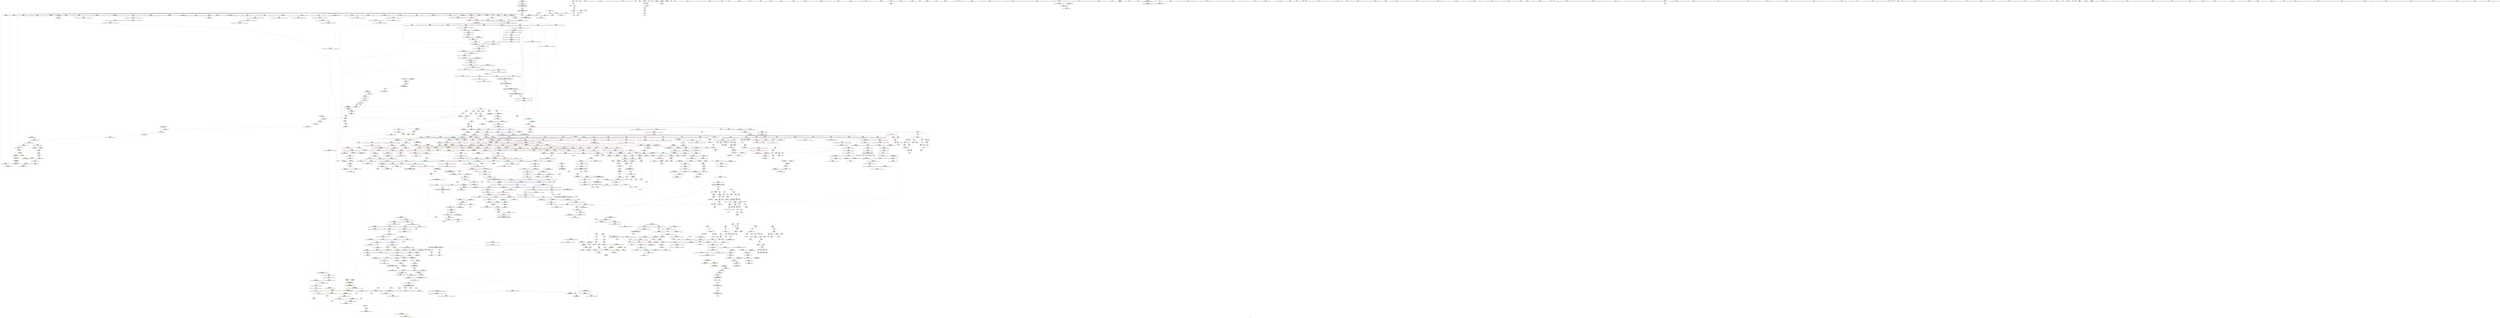 digraph "SVFG" {
	label="SVFG";

	Node0x5653022771f0 [shape=record,color=grey,label="{NodeID: 0\nNullPtr|{|<s39>121}}"];
	Node0x5653022771f0 -> Node0x5653022f2fa0[style=solid];
	Node0x5653022771f0 -> Node0x5653022f30a0[style=solid];
	Node0x5653022771f0 -> Node0x5653022f3170[style=solid];
	Node0x5653022771f0 -> Node0x5653022f3240[style=solid];
	Node0x5653022771f0 -> Node0x5653022f3310[style=solid];
	Node0x5653022771f0 -> Node0x5653022f33e0[style=solid];
	Node0x5653022771f0 -> Node0x5653022f34b0[style=solid];
	Node0x5653022771f0 -> Node0x5653022f3580[style=solid];
	Node0x5653022771f0 -> Node0x5653022f3650[style=solid];
	Node0x5653022771f0 -> Node0x5653022f3720[style=solid];
	Node0x5653022771f0 -> Node0x5653022f37f0[style=solid];
	Node0x5653022771f0 -> Node0x5653022f38c0[style=solid];
	Node0x5653022771f0 -> Node0x5653022f3990[style=solid];
	Node0x5653022771f0 -> Node0x5653022f3a60[style=solid];
	Node0x5653022771f0 -> Node0x5653022f3b30[style=solid];
	Node0x5653022771f0 -> Node0x5653022f3c00[style=solid];
	Node0x5653022771f0 -> Node0x5653022f3cd0[style=solid];
	Node0x5653022771f0 -> Node0x5653022f3da0[style=solid];
	Node0x5653022771f0 -> Node0x5653022f3e70[style=solid];
	Node0x5653022771f0 -> Node0x5653022f3f40[style=solid];
	Node0x5653022771f0 -> Node0x5653022f4010[style=solid];
	Node0x5653022771f0 -> Node0x5653022f40e0[style=solid];
	Node0x5653022771f0 -> Node0x5653022f41b0[style=solid];
	Node0x5653022771f0 -> Node0x5653022f4280[style=solid];
	Node0x5653022771f0 -> Node0x5653022f4350[style=solid];
	Node0x5653022771f0 -> Node0x5653022f4420[style=solid];
	Node0x5653022771f0 -> Node0x5653022f44f0[style=solid];
	Node0x5653022771f0 -> Node0x5653022f45c0[style=solid];
	Node0x5653022771f0 -> Node0x5653022f4690[style=solid];
	Node0x5653022771f0 -> Node0x5653022f4760[style=solid];
	Node0x5653022771f0 -> Node0x5653022f4830[style=solid];
	Node0x5653022771f0 -> Node0x5653022fe240[style=solid];
	Node0x5653022771f0 -> Node0x565302321170[style=solid];
	Node0x5653022771f0 -> Node0x565302321240[style=solid];
	Node0x5653022771f0 -> Node0x565302321310[style=solid];
	Node0x5653022771f0 -> Node0x565302323bb0[style=solid];
	Node0x5653022771f0 -> Node0x565302312b60[style=solid];
	Node0x5653022771f0 -> Node0x565302350e60[style=solid];
	Node0x5653022771f0 -> Node0x565302351760[style=solid];
	Node0x5653022771f0:s39 -> Node0x56530243f0a0[style=solid,color=red];
	Node0x5653022f83e0 [shape=record,color=red,label="{NodeID: 775\n1210\<--1124\n\<--__new_start\n_ZNSt6vectorISt4pairIiiESaIS1_EE17_M_realloc_insertIJS1_EEEvN9__gnu_cxx17__normal_iteratorIPS1_S3_EEDpOT_\n}"];
	Node0x5653022f83e0 -> Node0x565302308020[style=solid];
	Node0x5653022eec20 [shape=record,color=black,label="{NodeID: 443\n1654\<--1666\n_ZSt32__make_move_if_noexcept_iteratorISt4pairIiiESt13move_iteratorIPS1_EET0_PT__ret\<--\n_ZSt32__make_move_if_noexcept_iteratorISt4pairIiiESt13move_iteratorIPS1_EET0_PT_\n|{<s0>114|<s1>115}}"];
	Node0x5653022eec20:s0 -> Node0x5653024364a0[style=solid,color=blue];
	Node0x5653022eec20:s1 -> Node0x5653024365e0[style=solid,color=blue];
	Node0x5653023cd0c0 [shape=record,color=yellow,style=double,label="{NodeID: 2325\n2V_3 = CSCHI(MR_2V_2)\npts\{200000 200001 200002 \}\nCS[]|{|<s1>149}}"];
	Node0x5653023cd0c0 -> Node0x5653023a3020[style=dashed];
	Node0x5653023cd0c0:s1 -> Node0x5653023d0610[style=dashed,color=blue];
	Node0x5653022e2b50 [shape=record,color=green,label="{NodeID: 111\n645\<--646\ni\<--i_field_insensitive\nmain\n}"];
	Node0x5653022e2b50 -> Node0x56530230c600[style=solid];
	Node0x5653022e2b50 -> Node0x56530230c6d0[style=solid];
	Node0x5653022e2b50 -> Node0x56530230c7a0[style=solid];
	Node0x5653022e2b50 -> Node0x565302320880[style=solid];
	Node0x5653022e2b50 -> Node0x565302320950[style=solid];
	Node0x5653022fde40 [shape=record,color=blue,label="{NodeID: 886\n21\<--9\nn\<--\nGlob }"];
	Node0x5653022fde40 -> Node0x5653023af0b0[style=dashed];
	Node0x5653023048e0 [shape=record,color=purple,label="{NodeID: 554\n1144\<--1122\ncoerce.dive3\<--ref.tmp\n_ZNSt6vectorISt4pairIiiESaIS1_EE17_M_realloc_insertIJS1_EEEvN9__gnu_cxx17__normal_iteratorIPS1_S3_EEDpOT_\n}"];
	Node0x5653023048e0 -> Node0x565302323870[style=solid];
	Node0x565302435c20 [shape=record,color=black,label="{NodeID: 2436\n1203 = PHI()\n}"];
	Node0x5653022e7290 [shape=record,color=green,label="{NodeID: 222\n1481\<--1482\nthis.addr\<--this.addr_field_insensitive\n_ZNKSt6vectorISt4pairIiiESaIS1_EE8max_sizeEv\n}"];
	Node0x5653022e7290 -> Node0x5653022faa10[style=solid];
	Node0x5653022e7290 -> Node0x565302325680[style=solid];
	Node0x5653023231f0 [shape=record,color=blue,label="{NodeID: 997\n1083\<--1080\n__a.addr\<--__a\n_ZNSt16allocator_traitsISaISt4pairIiiEEE9constructIS1_JS1_EEEvRS2_PT_DpOT0_\n}"];
	Node0x5653023231f0 -> Node0x56530230f110[style=dashed];
	Node0x5653023a7050 [shape=record,color=yellow,style=double,label="{NodeID: 1772\n228V_1 = ENCHI(MR_228V_0)\npts\{16570000 \}\nFun[_ZSt32__make_move_if_noexcept_iteratorISt4pairIiiESt13move_iteratorIPS1_EET0_PT_]|{<s0>128}}"];
	Node0x5653023a7050:s0 -> Node0x565302327ff0[style=dashed,color=red];
	Node0x56530230a310 [shape=record,color=red,label="{NodeID: 665\n278\<--277\n\<--second31\n_Z4dfs1iii\n}"];
	Node0x56530230a310 -> Node0x565302315020[style=solid];
	Node0x56530243ef90 [shape=record,color=black,label="{NodeID: 2547\n1585 = PHI(1578, )\n1st arg _ZN9__gnu_cxx13new_allocatorISt4pairIiiEE8allocateEmPKv }"];
	Node0x56530243ef90 -> Node0x565302326040[style=solid];
	Node0x5653022f54c0 [shape=record,color=black,label="{NodeID: 333\n237\<--236\nidxprom9\<--\n_Z4dfs1iii\n}"];
	Node0x565302293910 [shape=record,color=green,label="{NodeID: 1\n7\<--1\n__dso_handle\<--dummyObj\nGlob }"];
	Node0x5653023af820 [shape=record,color=yellow,style=double,label="{NodeID: 1883\n245V_1 = ENCHI(MR_245V_0)\npts\{4350000 4390000 \}\nFun[_ZSt10_ConstructISt4pairIiiEJS1_EEvPT_DpOT0_]}"];
	Node0x5653023af820 -> Node0x5653022fdba0[style=dashed];
	Node0x5653022f84b0 [shape=record,color=red,label="{NodeID: 776\n1225\<--1124\n\<--__new_start\n_ZNSt6vectorISt4pairIiiESaIS1_EE17_M_realloc_insertIJS1_EEEvN9__gnu_cxx17__normal_iteratorIPS1_S3_EEDpOT_\n|{<s0>93}}"];
	Node0x5653022f84b0:s0 -> Node0x5653024403a0[style=solid,color=red];
	Node0x5653022eecf0 [shape=record,color=black,label="{NodeID: 444\n1692\<--1672\n\<--__first\n_ZSt18uninitialized_copyISt13move_iteratorIPSt4pairIiiEES3_ET0_T_S6_S5_\n}"];
	Node0x5653022eecf0 -> Node0x565302307320[style=solid];
	Node0x5653023cd220 [shape=record,color=yellow,style=double,label="{NodeID: 2326\n2V_2 = CSCHI(MR_2V_1)\npts\{200000 200001 200002 \}\nCS[]|{<s0>3}}"];
	Node0x5653023cd220:s0 -> Node0x5653023cd0c0[style=dashed,color=blue];
	Node0x5653022e2c20 [shape=record,color=green,label="{NodeID: 112\n659\<--660\nprintf\<--printf_field_insensitive\n}"];
	Node0x5653022fdf40 [shape=record,color=blue,label="{NodeID: 887\n23\<--9\nm\<--\nGlob }"];
	Node0x5653022fdf40 -> Node0x5653023af0b0[style=dashed];
	Node0x5653023049b0 [shape=record,color=purple,label="{NodeID: 555\n1159\<--1158\n_M_impl\<--\n_ZNSt6vectorISt4pairIiiESaIS1_EE17_M_realloc_insertIJS1_EEEvN9__gnu_cxx17__normal_iteratorIPS1_S3_EEDpOT_\n}"];
	Node0x5653023049b0 -> Node0x5653022ecd40[style=solid];
	Node0x565302435cf0 [shape=record,color=black,label="{NodeID: 2437\n1228 = PHI(792, )\n|{<s0>93}}"];
	Node0x565302435cf0:s0 -> Node0x5653024408f0[style=solid,color=red];
	Node0x5653022e7360 [shape=record,color=green,label="{NodeID: 223\n1487\<--1488\n_ZNKSt12_Vector_baseISt4pairIiiESaIS1_EE19_M_get_Tp_allocatorEv\<--_ZNKSt12_Vector_baseISt4pairIiiESaIS1_EE19_M_get_Tp_allocatorEv_field_insensitive\n}"];
	Node0x5653023232c0 [shape=record,color=blue,label="{NodeID: 998\n1085\<--1081\n__p.addr\<--__p\n_ZNSt16allocator_traitsISaISt4pairIiiEEE9constructIS1_JS1_EEEvRS2_PT_DpOT0_\n}"];
	Node0x5653023232c0 -> Node0x56530230f1e0[style=dashed];
	Node0x56530230a3e0 [shape=record,color=red,label="{NodeID: 666\n333\<--330\nthis1\<--this.addr\n_ZNSt6vectorISt4pairIiiESaIS1_EE5beginEv\n}"];
	Node0x56530230a3e0 -> Node0x5653022f5b40[style=solid];
	Node0x56530243f0a0 [shape=record,color=black,label="{NodeID: 2548\n1586 = PHI(3, )\n2nd arg _ZN9__gnu_cxx13new_allocatorISt4pairIiiEE8allocateEmPKv }"];
	Node0x56530243f0a0 -> Node0x565302326110[style=solid];
	Node0x5653022f5590 [shape=record,color=black,label="{NodeID: 334\n253\<--252\nidxprom15\<--\n_Z4dfs1iii\n}"];
	Node0x5653022b59a0 [shape=record,color=green,label="{NodeID: 2\n9\<--1\n\<--dummyObj\nCan only get source location for instruction, argument, global var or function.|{<s0>24|<s1>24}}"];
	Node0x5653022b59a0:s0 -> Node0x56530243ff80[style=solid,color=red];
	Node0x5653022b59a0:s1 -> Node0x565302440050[style=solid,color=red];
	Node0x5653023af960 [shape=record,color=yellow,style=double,label="{NodeID: 1884\n247V_1 = ENCHI(MR_247V_0)\npts\{4350001 4390001 \}\nFun[_ZSt10_ConstructISt4pairIiiEJS1_EEvPT_DpOT0_]}"];
	Node0x5653023af960 -> Node0x5653022fdc70[style=dashed];
	Node0x5653022f8580 [shape=record,color=red,label="{NodeID: 777\n1232\<--1124\n\<--__new_start\n_ZNSt6vectorISt4pairIiiESaIS1_EE17_M_realloc_insertIJS1_EEEvN9__gnu_cxx17__normal_iteratorIPS1_S3_EEDpOT_\n|{<s0>94}}"];
	Node0x5653022f8580:s0 -> Node0x56530243fa00[style=solid,color=red];
	Node0x5653022eedc0 [shape=record,color=black,label="{NodeID: 445\n1695\<--1674\n\<--__last\n_ZSt18uninitialized_copyISt13move_iteratorIPSt4pairIiiEES3_ET0_T_S6_S5_\n}"];
	Node0x5653022eedc0 -> Node0x5653023074c0[style=solid];
	Node0x5653023cd380 [shape=record,color=yellow,style=double,label="{NodeID: 2327\n56V_2 = CSCHI(MR_56V_1)\npts\{3290000 \}\nCS[]}"];
	Node0x5653023cd380 -> Node0x56530230a4b0[style=dashed];
	Node0x5653022e2d20 [shape=record,color=green,label="{NodeID: 113\n673\<--674\n__t.addr\<--__t.addr_field_insensitive\n_ZSt7forwardIRiEOT_RNSt16remove_referenceIS1_E4typeE\n}"];
	Node0x5653022e2d20 -> Node0x56530230c870[style=solid];
	Node0x5653022e2d20 -> Node0x565302320a20[style=solid];
	Node0x5653022fe040 [shape=record,color=blue,label="{NodeID: 888\n1908\<--38\nllvm.global_ctors_0\<--\nGlob }"];
	Node0x565302304a80 [shape=record,color=purple,label="{NodeID: 556\n1169\<--1168\n_M_impl7\<--\n_ZNSt6vectorISt4pairIiiESaIS1_EE17_M_realloc_insertIJS1_EEEvN9__gnu_cxx17__normal_iteratorIPS1_S3_EEDpOT_\n}"];
	Node0x565302435e60 [shape=record,color=black,label="{NodeID: 2438\n1248 = PHI(792, )\n|{<s0>97}}"];
	Node0x565302435e60:s0 -> Node0x5653024408f0[style=solid,color=red];
	Node0x5653022e7460 [shape=record,color=green,label="{NodeID: 224\n1490\<--1491\n_ZNSt16allocator_traitsISaISt4pairIiiEEE8max_sizeERKS2_\<--_ZNSt16allocator_traitsISaISt4pairIiiEEE8max_sizeERKS2__field_insensitive\n}"];
	Node0x565302323390 [shape=record,color=blue,label="{NodeID: 999\n1087\<--1082\n__args.addr\<--__args\n_ZNSt16allocator_traitsISaISt4pairIiiEEE9constructIS1_JS1_EEEvRS2_PT_DpOT0_\n}"];
	Node0x565302323390 -> Node0x56530230f2b0[style=dashed];
	Node0x56530230a4b0 [shape=record,color=red,label="{NodeID: 667\n341\<--340\n\<--coerce.dive\n_ZNSt6vectorISt4pairIiiESaIS1_EE5beginEv\n}"];
	Node0x56530230a4b0 -> Node0x5653022f5c10[style=solid];
	Node0x56530243f1e0 [shape=record,color=black,label="{NodeID: 2549\n571 = PHI(458, )\n0th arg _ZNSt6vectorISt4pairIiiESaIS1_EE5clearEv }"];
	Node0x56530243f1e0 -> Node0x5653023203a0[style=solid];
	Node0x5653022f5660 [shape=record,color=black,label="{NodeID: 335\n257\<--256\nidxprom17\<--\n_Z4dfs1iii\n}"];
	Node0x5653022b5ce0 [shape=record,color=green,label="{NodeID: 3\n25\<--1\n_ZSt3cin\<--dummyObj\nGlob }"];
	Node0x5653022f8650 [shape=record,color=red,label="{NodeID: 778\n1268\<--1124\n\<--__new_start\n_ZNSt6vectorISt4pairIiiESaIS1_EE17_M_realloc_insertIJS1_EEEvN9__gnu_cxx17__normal_iteratorIPS1_S3_EEDpOT_\n}"];
	Node0x5653022f8650 -> Node0x565302324230[style=solid];
	Node0x5653022eee90 [shape=record,color=black,label="{NodeID: 446\n1691\<--1680\n\<--agg.tmp\n_ZSt18uninitialized_copyISt13move_iteratorIPSt4pairIiiEES3_ET0_T_S6_S5_\n}"];
	Node0x5653022eee90 -> Node0x565302307250[style=solid];
	Node0x5653022e7880 [shape=record,color=green,label="{NodeID: 114\n680\<--681\n__t.addr\<--__t.addr_field_insensitive\n_ZSt7forwardIiEOT_RNSt16remove_referenceIS0_E4typeE\n}"];
	Node0x5653022e7880 -> Node0x56530230c940[style=solid];
	Node0x5653022e7880 -> Node0x565302320af0[style=solid];
	Node0x5653022fe140 [shape=record,color=blue,label="{NodeID: 889\n1909\<--39\nllvm.global_ctors_1\<--_GLOBAL__sub_I_LHiC_1_1.cpp\nGlob }"];
	Node0x565302304b50 [shape=record,color=purple,label="{NodeID: 557\n1170\<--1168\n_M_start\<--\n_ZNSt6vectorISt4pairIiiESaIS1_EE17_M_realloc_insertIJS1_EEEvN9__gnu_cxx17__normal_iteratorIPS1_S3_EEDpOT_\n}"];
	Node0x565302304b50 -> Node0x5653022f8e70[style=solid];
	Node0x565302435fa0 [shape=record,color=black,label="{NodeID: 2439\n1315 = PHI(1101, )\n}"];
	Node0x565302435fa0 -> Node0x5653022ed2f0[style=solid];
	Node0x5653022e7560 [shape=record,color=green,label="{NodeID: 225\n1495\<--1496\nthis.addr\<--this.addr_field_insensitive\n_ZNKSt6vectorISt4pairIiiESaIS1_EE4sizeEv\n}"];
	Node0x5653022e7560 -> Node0x5653022faae0[style=solid];
	Node0x5653022e7560 -> Node0x565302325750[style=solid];
	Node0x565302323460 [shape=record,color=blue,label="{NodeID: 1000\n1103\<--1102\n__t.addr\<--__t\n_ZSt7forwardISt4pairIiiEEOT_RNSt16remove_referenceIS2_E4typeE\n}"];
	Node0x565302323460 -> Node0x56530230f380[style=dashed];
	Node0x56530230a580 [shape=record,color=red,label="{NodeID: 668\n350\<--347\nthis1\<--this.addr\n_ZNSt6vectorISt4pairIiiESaIS1_EE3endEv\n}"];
	Node0x56530230a580 -> Node0x5653022f5ce0[style=solid];
	Node0x56530243f320 [shape=record,color=black,label="{NodeID: 2550\n793 = PHI(134, 1004, 1175, 1191, 1227, 1247, )\n0th arg _ZNSt12_Vector_baseISt4pairIiiESaIS1_EE19_M_get_Tp_allocatorEv }"];
	Node0x56530243f320 -> Node0x5653023217f0[style=solid];
	Node0x5653022f5730 [shape=record,color=black,label="{NodeID: 336\n273\<--272\nidxprom28\<--sub27\n_Z4dfs1iii\n}"];
	Node0x5653022b5da0 [shape=record,color=green,label="{NodeID: 4\n26\<--1\n_ZSt4cout\<--dummyObj\nGlob }"];
	Node0x5653022f8720 [shape=record,color=red,label="{NodeID: 779\n1278\<--1124\n\<--__new_start\n_ZNSt6vectorISt4pairIiiESaIS1_EE17_M_realloc_insertIJS1_EEEvN9__gnu_cxx17__normal_iteratorIPS1_S3_EEDpOT_\n}"];
	Node0x5653022f8720 -> Node0x5653023080f0[style=solid];
	Node0x5653022eef60 [shape=record,color=black,label="{NodeID: 447\n1694\<--1682\n\<--agg.tmp2\n_ZSt18uninitialized_copyISt13move_iteratorIPSt4pairIiiEES3_ET0_T_S6_S5_\n}"];
	Node0x5653022eef60 -> Node0x5653023073f0[style=solid];
	Node0x5653022e7950 [shape=record,color=green,label="{NodeID: 115\n689\<--690\nthis.addr\<--this.addr_field_insensitive\n_ZNSt4pairIiiEC2IRiiLb1EEEOT_OT0_\n}"];
	Node0x5653022e7950 -> Node0x56530230ca10[style=solid];
	Node0x5653022e7950 -> Node0x565302320bc0[style=solid];
	Node0x5653022fe240 [shape=record,color=blue, style = dotted,label="{NodeID: 890\n1910\<--3\nllvm.global_ctors_2\<--dummyVal\nGlob }"];
	Node0x5653023926c0 [shape=record,color=black,label="{NodeID: 1665\nMR_77V_3 = PHI(MR_77V_4, MR_77V_2, )\npts\{407 \}\n}"];
	Node0x5653023926c0 -> Node0x56530230ada0[style=dashed];
	Node0x565302304c20 [shape=record,color=purple,label="{NodeID: 558\n1182\<--1181\nincdec.ptr\<--\n_ZNSt6vectorISt4pairIiiESaIS1_EE17_M_realloc_insertIJS1_EEEvN9__gnu_cxx17__normal_iteratorIPS1_S3_EEDpOT_\n}"];
	Node0x565302304c20 -> Node0x565302323d50[style=solid];
	Node0x5653024360e0 [shape=record,color=black,label="{NodeID: 2440\n1338 = PHI(1479, )\n}"];
	Node0x5653024360e0 -> Node0x565302314720[style=solid];
	Node0x5653022e7630 [shape=record,color=green,label="{NodeID: 226\n1517\<--1518\nretval\<--retval_field_insensitive\n_ZSt3maxImERKT_S2_S2_\n}"];
	Node0x5653022e7630 -> Node0x5653022fad50[style=solid];
	Node0x5653022e7630 -> Node0x5653023259c0[style=solid];
	Node0x5653022e7630 -> Node0x565302325a90[style=solid];
	Node0x565302323530 [shape=record,color=blue,label="{NodeID: 1001\n1132\<--1110\ncoerce.dive\<--__position.coerce\n_ZNSt6vectorISt4pairIiiESaIS1_EE17_M_realloc_insertIJS1_EEEvN9__gnu_cxx17__normal_iteratorIPS1_S3_EEDpOT_\n|{|<s2>79}}"];
	Node0x565302323530 -> Node0x5653022f8f40[style=dashed];
	Node0x565302323530 -> Node0x5653022f9010[style=dashed];
	Node0x565302323530:s2 -> Node0x5653023a3600[style=dashed,color=red];
	Node0x56530230a650 [shape=record,color=red,label="{NodeID: 669\n356\<--355\n\<--coerce.dive\n_ZNSt6vectorISt4pairIiiESaIS1_EE3endEv\n}"];
	Node0x56530230a650 -> Node0x5653022f5db0[style=solid];
	Node0x56530243f870 [shape=record,color=black,label="{NodeID: 2551\n869 = PHI(810, 1231, 1250, )\n0th arg _ZNSt12_Vector_baseISt4pairIiiESaIS1_EE13_M_deallocateEPS1_m }"];
	Node0x56530243f870 -> Node0x565302321e70[style=solid];
	Node0x5653022f5800 [shape=record,color=black,label="{NodeID: 337\n281\<--280\nidxprom34\<--sub33\n_Z4dfs1iii\n}"];
	Node0x5653022b5e60 [shape=record,color=green,label="{NodeID: 5\n27\<--1\n.str\<--dummyObj\nGlob }"];
	Node0x5653022f87f0 [shape=record,color=red,label="{NodeID: 780\n1181\<--1126\n\<--__new_finish\n_ZNSt6vectorISt4pairIiiESaIS1_EE17_M_realloc_insertIJS1_EEEvN9__gnu_cxx17__normal_iteratorIPS1_S3_EEDpOT_\n}"];
	Node0x5653022f87f0 -> Node0x565302304c20[style=solid];
	Node0x5653022ef030 [shape=record,color=black,label="{NodeID: 448\n1668\<--1702\n_ZSt18uninitialized_copyISt13move_iteratorIPSt4pairIiiEES3_ET0_T_S6_S5__ret\<--call\n_ZSt18uninitialized_copyISt13move_iteratorIPSt4pairIiiEES3_ET0_T_S6_S5_\n|{<s0>127}}"];
	Node0x5653022ef030:s0 -> Node0x565302434460[style=solid,color=blue];
	Node0x5653022e7a20 [shape=record,color=green,label="{NodeID: 116\n691\<--692\n__x.addr\<--__x.addr_field_insensitive\n_ZNSt4pairIiiEC2IRiiLb1EEEOT_OT0_\n}"];
	Node0x5653022e7a20 -> Node0x56530230cae0[style=solid];
	Node0x5653022e7a20 -> Node0x565302320c90[style=solid];
	Node0x5653022fe340 [shape=record,color=blue,label="{NodeID: 891\n84\<--83\nthis.addr\<--this\n_ZNSt6vectorISt4pairIiiESaIS1_EEC2Ev\n}"];
	Node0x5653022fe340 -> Node0x5653023085d0[style=dashed];
	Node0x565302304cf0 [shape=record,color=purple,label="{NodeID: 559\n1187\<--1186\n_M_impl13\<--\n_ZNSt6vectorISt4pairIiiESaIS1_EE17_M_realloc_insertIJS1_EEEvN9__gnu_cxx17__normal_iteratorIPS1_S3_EEDpOT_\n}"];
	Node0x565302436220 [shape=record,color=black,label="{NodeID: 2441\n1341 = PHI(1493, )\n}"];
	Node0x565302436220 -> Node0x565302314720[style=solid];
	Node0x5653022e7700 [shape=record,color=green,label="{NodeID: 227\n1519\<--1520\n__a.addr\<--__a.addr_field_insensitive\n_ZSt3maxImERKT_S2_S2_\n}"];
	Node0x5653022e7700 -> Node0x5653022fae20[style=solid];
	Node0x5653022e7700 -> Node0x5653022faef0[style=solid];
	Node0x5653022e7700 -> Node0x565302325820[style=solid];
	Node0x565302323600 [shape=record,color=blue,label="{NodeID: 1002\n1114\<--1109\nthis.addr\<--this\n_ZNSt6vectorISt4pairIiiESaIS1_EE17_M_realloc_insertIJS1_EEEvN9__gnu_cxx17__normal_iteratorIPS1_S3_EEDpOT_\n}"];
	Node0x565302323600 -> Node0x56530230f450[style=dashed];
	Node0x56530230a720 [shape=record,color=red,label="{NodeID: 670\n367\<--361\n\<--__lhs.addr\n_ZN9__gnu_cxxneIPSt4pairIiiESt6vectorIS2_SaIS2_EEEEbRKNS_17__normal_iteratorIT_T0_EESC_\n|{<s0>22}}"];
	Node0x56530230a720:s0 -> Node0x565302438120[style=solid,color=red];
	Node0x56530243fa00 [shape=record,color=black,label="{NodeID: 2552\n870 = PHI(813, 1232, 1254, )\n1st arg _ZNSt12_Vector_baseISt4pairIiiESaIS1_EE13_M_deallocateEPS1_m }"];
	Node0x56530243fa00 -> Node0x565302321f40[style=solid];
	Node0x5653022f58d0 [shape=record,color=black,label="{NodeID: 338\n305\<--304\nidxprom45\<--sub44\n_Z4dfs1iii\n}"];
	Node0x5653022b62c0 [shape=record,color=green,label="{NodeID: 6\n29\<--1\n.str.2\<--dummyObj\nGlob }"];
	Node0x5653022f88c0 [shape=record,color=red,label="{NodeID: 781\n1190\<--1126\n\<--__new_finish\n_ZNSt6vectorISt4pairIiiESaIS1_EE17_M_realloc_insertIJS1_EEEvN9__gnu_cxx17__normal_iteratorIPS1_S3_EEDpOT_\n|{<s0>88}}"];
	Node0x5653022f88c0:s0 -> Node0x56530243aef0[style=solid,color=red];
	Node0x5653022ef100 [shape=record,color=black,label="{NodeID: 449\n1706\<--1764\n_ZNSt20__uninitialized_copyILb0EE13__uninit_copyISt13move_iteratorIPSt4pairIiiEES5_EET0_T_S8_S7__ret\<--\n_ZNSt20__uninitialized_copyILb0EE13__uninit_copyISt13move_iteratorIPSt4pairIiiEES5_EET0_T_S8_S7_\n|{<s0>131}}"];
	Node0x5653022ef100:s0 -> Node0x5653024345a0[style=solid,color=blue];
	Node0x5653022e7af0 [shape=record,color=green,label="{NodeID: 117\n693\<--694\n__y.addr\<--__y.addr_field_insensitive\n_ZNSt4pairIiiEC2IRiiLb1EEEOT_OT0_\n}"];
	Node0x5653022e7af0 -> Node0x56530230cbb0[style=solid];
	Node0x5653022e7af0 -> Node0x565302320d60[style=solid];
	Node0x5653022fe410 [shape=record,color=blue,label="{NodeID: 892\n101\<--100\n.addr\<--\n__cxx_global_array_dtor\n}"];
	Node0x565302304dc0 [shape=record,color=purple,label="{NodeID: 560\n1188\<--1186\n_M_finish\<--\n_ZNSt6vectorISt4pairIiiESaIS1_EE17_M_realloc_insertIJS1_EEEvN9__gnu_cxx17__normal_iteratorIPS1_S3_EEDpOT_\n}"];
	Node0x565302304dc0 -> Node0x5653022f90e0[style=solid];
	Node0x565302436360 [shape=record,color=black,label="{NodeID: 2442\n1413 = PHI(1567, )\n}"];
	Node0x565302436360 -> Node0x565302312b60[style=solid];
	Node0x5653022efc50 [shape=record,color=green,label="{NodeID: 228\n1521\<--1522\n__b.addr\<--__b.addr_field_insensitive\n_ZSt3maxImERKT_S2_S2_\n}"];
	Node0x5653022efc50 -> Node0x5653022fafc0[style=solid];
	Node0x5653022efc50 -> Node0x5653022fb090[style=solid];
	Node0x5653022efc50 -> Node0x5653023258f0[style=solid];
	Node0x5653023236d0 [shape=record,color=blue,label="{NodeID: 1003\n1116\<--1111\n__args.addr\<--__args\n_ZNSt6vectorISt4pairIiiESaIS1_EE17_M_realloc_insertIJS1_EEEvN9__gnu_cxx17__normal_iteratorIPS1_S3_EEDpOT_\n}"];
	Node0x5653023236d0 -> Node0x56530230f520[style=dashed];
	Node0x56530230a7f0 [shape=record,color=red,label="{NodeID: 671\n372\<--363\n\<--__rhs.addr\n_ZN9__gnu_cxxneIPSt4pairIiiESt6vectorIS2_SaIS2_EEEEbRKNS_17__normal_iteratorIT_T0_EESC_\n|{<s0>23}}"];
	Node0x56530230a7f0:s0 -> Node0x565302438120[style=solid,color=red];
	Node0x56530243fb90 [shape=record,color=black,label="{NodeID: 2553\n871 = PHI(823, 1233, 1266, )\n2nd arg _ZNSt12_Vector_baseISt4pairIiiESaIS1_EE13_M_deallocateEPS1_m }"];
	Node0x56530243fb90 -> Node0x565302322010[style=solid];
	Node0x5653022f59a0 [shape=record,color=black,label="{NodeID: 339\n314\<--313\nidxprom51\<--sub50\n_Z4dfs1iii\n}"];
	Node0x5653022b6380 [shape=record,color=green,label="{NodeID: 7\n31\<--1\n.str.3\<--dummyObj\nGlob }"];
	Node0x5653022f8990 [shape=record,color=red,label="{NodeID: 782\n1204\<--1126\n\<--__new_finish\n_ZNSt6vectorISt4pairIiiESaIS1_EE17_M_realloc_insertIJS1_EEEvN9__gnu_cxx17__normal_iteratorIPS1_S3_EEDpOT_\n}"];
	Node0x5653022f8990 -> Node0x565302351760[style=solid];
	Node0x5653022ef1d0 [shape=record,color=black,label="{NodeID: 450\n1788\<--1802\n_ZStneIPSt4pairIiiEEbRKSt13move_iteratorIT_ES7__ret\<--lnot\n_ZStneIPSt4pairIiiEEbRKSt13move_iteratorIT_ES7_\n|{<s0>132}}"];
	Node0x5653022ef1d0:s0 -> Node0x565302436d60[style=solid,color=blue];
	Node0x5653022e7bc0 [shape=record,color=green,label="{NodeID: 118\n713\<--714\nthis.addr\<--this.addr_field_insensitive\n_ZNSt12_Vector_baseISt4pairIiiESaIS1_EEC2Ev\n}"];
	Node0x5653022e7bc0 -> Node0x56530230ce20[style=solid];
	Node0x5653022e7bc0 -> Node0x565302320fd0[style=solid];
	Node0x5653022fe4e0 [shape=record,color=blue,label="{NodeID: 893\n118\<--117\nthis.addr\<--this\n_ZNSt6vectorISt4pairIiiESaIS1_EED2Ev\n}"];
	Node0x5653022fe4e0 -> Node0x5653023086a0[style=dashed];
	Node0x5653023935c0 [shape=record,color=black,label="{NodeID: 1668\nMR_119V_3 = PHI(MR_119V_4, MR_119V_2, )\npts\{429 \}\n}"];
	Node0x5653023935c0 -> Node0x56530230b1b0[style=dashed];
	Node0x5653023935c0 -> Node0x56530230b280[style=dashed];
	Node0x5653023935c0 -> Node0x56530230b350[style=dashed];
	Node0x5653023935c0 -> Node0x56530230b420[style=dashed];
	Node0x5653023935c0 -> Node0x56530231ff90[style=dashed];
	Node0x565302304e90 [shape=record,color=purple,label="{NodeID: 561\n1208\<--1207\n_M_impl17\<--\n_ZNSt6vectorISt4pairIiiESaIS1_EE17_M_realloc_insertIJS1_EEEvN9__gnu_cxx17__normal_iteratorIPS1_S3_EEDpOT_\n}"];
	Node0x565302304e90 -> Node0x5653022ece10[style=solid];
	Node0x5653024364a0 [shape=record,color=black,label="{NodeID: 2443\n1442 = PHI(1654, )\n}"];
	Node0x5653024364a0 -> Node0x565302325340[style=solid];
	Node0x5653022efce0 [shape=record,color=green,label="{NodeID: 229\n1541\<--1542\n__a.addr\<--__a.addr_field_insensitive\n_ZNSt16allocator_traitsISaISt4pairIiiEEE8max_sizeERKS2_\n}"];
	Node0x5653022efce0 -> Node0x5653022fb300[style=solid];
	Node0x5653022efce0 -> Node0x565302325b60[style=solid];
	Node0x5653023237a0 [shape=record,color=blue,label="{NodeID: 1004\n1118\<--1138\n__len\<--call\n_ZNSt6vectorISt4pairIiiESaIS1_EE17_M_realloc_insertIJS1_EEEvN9__gnu_cxx17__normal_iteratorIPS1_S3_EEDpOT_\n}"];
	Node0x5653023237a0 -> Node0x56530230f5f0[style=dashed];
	Node0x5653023237a0 -> Node0x5653022f7e30[style=dashed];
	Node0x5653023237a0 -> Node0x5653022f7f00[style=dashed];
	Node0x56530230a8c0 [shape=record,color=red,label="{NodeID: 672\n371\<--368\n\<--call\n_ZN9__gnu_cxxneIPSt4pairIiiESt6vectorIS2_SaIS2_EEEEbRKNS_17__normal_iteratorIT_T0_EESC_\n}"];
	Node0x56530230a8c0 -> Node0x565302350fe0[style=solid];
	Node0x56530243fd20 [shape=record,color=black,label="{NodeID: 2554\n1840 = PHI(1710, )\n0th arg _ZNSt13move_iteratorIPSt4pairIiiEEppEv }"];
	Node0x56530243fd20 -> Node0x565302327a40[style=solid];
	Node0x5653022f5a70 [shape=record,color=black,label="{NodeID: 340\n159\<--324\n_Z4dfs1iii_ret\<--\n_Z4dfs1iii\n|{<s0>18|<s1>24}}"];
	Node0x5653022f5a70:s0 -> Node0x565302431f20[style=solid,color=blue];
	Node0x5653022f5a70:s1 -> Node0x565302432ca0[style=solid,color=blue];
	Node0x5653022b6440 [shape=record,color=green,label="{NodeID: 8\n33\<--1\n.str.4\<--dummyObj\nGlob }"];
	Node0x5653023aff30 [shape=record,color=yellow,style=double,label="{NodeID: 1890\n22V_1 = ENCHI(MR_22V_0)\npts\{10 \}\nFun[_Z3slvi]|{<s0>24}}"];
	Node0x5653023aff30:s0 -> Node0x56530239b2c0[style=dashed,color=red];
	Node0x5653022f8a60 [shape=record,color=red,label="{NodeID: 783\n1226\<--1126\n\<--__new_finish\n_ZNSt6vectorISt4pairIiiESaIS1_EE17_M_realloc_insertIJS1_EEEvN9__gnu_cxx17__normal_iteratorIPS1_S3_EEDpOT_\n|{<s0>93}}"];
	Node0x5653022f8a60:s0 -> Node0x5653024406f0[style=solid,color=red];
	Node0x5653022ef2a0 [shape=record,color=black,label="{NodeID: 451\n1815\<--1814\n\<--\n_ZSt10_ConstructISt4pairIiiEJS1_EEvPT_DpOT0_\n}"];
	Node0x5653022ef2a0 -> Node0x5653022ef370[style=solid];
	Node0x5653023cda40 [shape=record,color=yellow,style=double,label="{NodeID: 2333\n2V_2 = CSCHI(MR_2V_1)\npts\{200000 200001 200002 \}\nCS[]|{<s0>5}}"];
	Node0x5653023cda40:s0 -> Node0x5653023cd220[style=dashed,color=blue];
	Node0x5653022e7c90 [shape=record,color=green,label="{NodeID: 119\n719\<--720\n_ZNSt12_Vector_baseISt4pairIiiESaIS1_EE12_Vector_implC2Ev\<--_ZNSt12_Vector_baseISt4pairIiiESaIS1_EE12_Vector_implC2Ev_field_insensitive\n}"];
	Node0x5653022fe5b0 [shape=record,color=blue,label="{NodeID: 894\n120\<--147\nexn.slot\<--\n_ZNSt6vectorISt4pairIiiESaIS1_EED2Ev\n}"];
	Node0x5653022fe5b0 -> Node0x565302308770[style=dashed];
	Node0x565302393ac0 [shape=record,color=black,label="{NodeID: 1669\nMR_121V_2 = PHI(MR_121V_3, MR_121V_1, )\npts\{431 \}\n}"];
	Node0x565302393ac0 -> Node0x56530230b4f0[style=dashed];
	Node0x565302393ac0 -> Node0x56530231fab0[style=dashed];
	Node0x565302304f60 [shape=record,color=purple,label="{NodeID: 562\n1240\<--1239\n_M_impl25\<--\n_ZNSt6vectorISt4pairIiiESaIS1_EE17_M_realloc_insertIJS1_EEEvN9__gnu_cxx17__normal_iteratorIPS1_S3_EEDpOT_\n}"];
	Node0x5653024365e0 [shape=record,color=black,label="{NodeID: 2444\n1448 = PHI(1654, )\n}"];
	Node0x5653024365e0 -> Node0x565302325410[style=solid];
	Node0x5653022efdb0 [shape=record,color=green,label="{NodeID: 230\n1547\<--1548\n_ZNK9__gnu_cxx13new_allocatorISt4pairIiiEE8max_sizeEv\<--_ZNK9__gnu_cxx13new_allocatorISt4pairIiiEE8max_sizeEv_field_insensitive\n}"];
	Node0x565302323870 [shape=record,color=blue,label="{NodeID: 1005\n1144\<--1143\ncoerce.dive3\<--call2\n_ZNSt6vectorISt4pairIiiESaIS1_EE17_M_realloc_insertIJS1_EEEvN9__gnu_cxx17__normal_iteratorIPS1_S3_EEDpOT_\n|{|<s2>79}}"];
	Node0x565302323870 -> Node0x5653022f8f40[style=dashed];
	Node0x565302323870 -> Node0x5653022f9010[style=dashed];
	Node0x565302323870:s2 -> Node0x5653023a3600[style=dashed,color=red];
	Node0x56530230a990 [shape=record,color=red,label="{NodeID: 673\n374\<--373\n\<--call1\n_ZN9__gnu_cxxneIPSt4pairIiiESt6vectorIS2_SaIS2_EEEEbRKNS_17__normal_iteratorIT_T0_EESC_\n}"];
	Node0x56530230a990 -> Node0x565302350fe0[style=solid];
	Node0x56530243fe30 [shape=record,color=black,label="{NodeID: 2555\n160 = PHI(242, 412, )\n0th arg _Z4dfs1iii }"];
	Node0x56530243fe30 -> Node0x5653022fe750[style=solid];
	Node0x5653022f5b40 [shape=record,color=black,label="{NodeID: 341\n334\<--333\n\<--this1\n_ZNSt6vectorISt4pairIiiESaIS1_EE5beginEv\n}"];
	Node0x5653022f5b40 -> Node0x565302302450[style=solid];
	Node0x5653022f5b40 -> Node0x565302302520[style=solid];
	Node0x5653022b6500 [shape=record,color=green,label="{NodeID: 9\n35\<--1\n.str.5\<--dummyObj\nGlob }"];
	Node0x5653022f8b30 [shape=record,color=red,label="{NodeID: 784\n1273\<--1126\n\<--__new_finish\n_ZNSt6vectorISt4pairIiiESaIS1_EE17_M_realloc_insertIJS1_EEEvN9__gnu_cxx17__normal_iteratorIPS1_S3_EEDpOT_\n}"];
	Node0x5653022f8b30 -> Node0x565302324300[style=solid];
	Node0x5653022ef370 [shape=record,color=black,label="{NodeID: 452\n1816\<--1815\n\<--\n_ZSt10_ConstructISt4pairIiiEJS1_EEvPT_DpOT0_\n}"];
	Node0x5653022ef370 -> Node0x5653022ef440[style=solid];
	Node0x5653023cdba0 [shape=record,color=yellow,style=double,label="{NodeID: 2334\n61V_2 = CSCHI(MR_61V_1)\npts\{3460000 \}\nCS[]}"];
	Node0x5653023cdba0 -> Node0x56530230a650[style=dashed];
	Node0x5653022e7d90 [shape=record,color=green,label="{NodeID: 120\n722\<--723\n__gxx_personality_v0\<--__gxx_personality_v0_field_insensitive\n}"];
	Node0x5653022fe680 [shape=record,color=blue,label="{NodeID: 895\n122\<--149\nehselector.slot\<--\n_ZNSt6vectorISt4pairIiiESaIS1_EED2Ev\n}"];
	Node0x565302393fc0 [shape=record,color=black,label="{NodeID: 1670\nMR_123V_2 = PHI(MR_123V_3, MR_123V_1, )\npts\{433 \}\n}"];
	Node0x565302393fc0 -> Node0x56530230b690[style=dashed];
	Node0x565302393fc0 -> Node0x56530231fb80[style=dashed];
	Node0x565302305030 [shape=record,color=purple,label="{NodeID: 563\n1241\<--1239\n_M_start26\<--\n_ZNSt6vectorISt4pairIiiESaIS1_EE17_M_realloc_insertIJS1_EEEvN9__gnu_cxx17__normal_iteratorIPS1_S3_EEDpOT_\n}"];
	Node0x565302305030 -> Node0x5653022f91b0[style=solid];
	Node0x565302436720 [shape=record,color=black,label="{NodeID: 2445\n1457 = PHI(1616, )\n}"];
	Node0x565302436720 -> Node0x5653022ed8a0[style=solid];
	Node0x5653022efe80 [shape=record,color=green,label="{NodeID: 231\n1552\<--1553\nthis.addr\<--this.addr_field_insensitive\n_ZNKSt12_Vector_baseISt4pairIiiESaIS1_EE19_M_get_Tp_allocatorEv\n}"];
	Node0x5653022efe80 -> Node0x5653022fb3d0[style=solid];
	Node0x5653022efe80 -> Node0x565302325c30[style=solid];
	Node0x565302323940 [shape=record,color=blue,label="{NodeID: 1006\n1120\<--1146\n__elems_before\<--call4\n_ZNSt6vectorISt4pairIiiESaIS1_EE17_M_realloc_insertIJS1_EEEvN9__gnu_cxx17__normal_iteratorIPS1_S3_EEDpOT_\n}"];
	Node0x565302323940 -> Node0x5653022f7fd0[style=dashed];
	Node0x565302323940 -> Node0x5653022f80a0[style=dashed];
	Node0x5653023a78c0 [shape=record,color=yellow,style=double,label="{NodeID: 1781\n362V_1 = ENCHI(MR_362V_0)\npts\{1327 \}\nFun[_ZSt3maxImERKT_S2_S2_]}"];
	Node0x5653023a78c0 -> Node0x5653022fb230[style=dashed];
	Node0x56530230aa60 [shape=record,color=red,label="{NodeID: 674\n382\<--379\nthis1\<--this.addr\n_ZNK9__gnu_cxx17__normal_iteratorIPSt4pairIiiESt6vectorIS2_SaIS2_EEEdeEv\n}"];
	Node0x56530230aa60 -> Node0x565302302860[style=solid];
	Node0x56530243ff80 [shape=record,color=black,label="{NodeID: 2556\n161 = PHI(244, 9, )\n1st arg _Z4dfs1iii }"];
	Node0x56530243ff80 -> Node0x5653022fe820[style=solid];
	Node0x5653022f5c10 [shape=record,color=black,label="{NodeID: 342\n326\<--341\n_ZNSt6vectorISt4pairIiiESaIS1_EE5beginEv_ret\<--\n_ZNSt6vectorISt4pairIiiESaIS1_EE5beginEv\n|{<s0>13|<s1>78}}"];
	Node0x5653022f5c10:s0 -> Node0x565302431a20[style=solid,color=blue];
	Node0x5653022f5c10:s1 -> Node0x565302434fa0[style=solid,color=blue];
	Node0x5653022b6a50 [shape=record,color=green,label="{NodeID: 10\n38\<--1\n\<--dummyObj\nCan only get source location for instruction, argument, global var or function.}"];
	Node0x5653022f8c00 [shape=record,color=red,label="{NodeID: 785\n1202\<--1128\nexn\<--exn.slot\n_ZNSt6vectorISt4pairIiiESaIS1_EE17_M_realloc_insertIJS1_EEEvN9__gnu_cxx17__normal_iteratorIPS1_S3_EEDpOT_\n}"];
	Node0x5653022ef440 [shape=record,color=black,label="{NodeID: 453\n1819\<--1816\n\<--\n_ZSt10_ConstructISt4pairIiiEJS1_EEvPT_DpOT0_\n}"];
	Node0x5653022ef440 -> Node0x565302307800[style=solid];
	Node0x5653022ef440 -> Node0x5653023078d0[style=solid];
	Node0x5653023cdd00 [shape=record,color=yellow,style=double,label="{NodeID: 2335\n22V_2 = CSCHI(MR_22V_1)\npts\{10 \}\nCS[]|{|<s1>35|<s2>35}}"];
	Node0x5653023cdd00 -> Node0x5653023081c0[style=dashed];
	Node0x5653023cdd00:s1 -> Node0x56530239eec0[style=dashed,color=blue];
	Node0x5653023cdd00:s2 -> Node0x5653023a25f0[style=dashed,color=blue];
	Node0x5653022e7e90 [shape=record,color=green,label="{NodeID: 121\n729\<--730\n__cxa_begin_catch\<--__cxa_begin_catch_field_insensitive\n}"];
	Node0x5653022fe750 [shape=record,color=blue,label="{NodeID: 896\n163\<--160\nv.addr\<--v\n_Z4dfs1iii\n}"];
	Node0x5653022fe750 -> Node0x5653023089e0[style=dashed];
	Node0x5653022fe750 -> Node0x565302308ab0[style=dashed];
	Node0x5653022fe750 -> Node0x565302308b80[style=dashed];
	Node0x5653022fe750 -> Node0x565302308c50[style=dashed];
	Node0x5653023944c0 [shape=record,color=black,label="{NodeID: 1671\nMR_125V_2 = PHI(MR_125V_3, MR_125V_1, )\npts\{435 \}\n}"];
	Node0x5653023944c0 -> Node0x56530231fd20[style=dashed];
	Node0x565302305100 [shape=record,color=purple,label="{NodeID: 564\n1244\<--1243\n_M_impl27\<--\n_ZNSt6vectorISt4pairIiiESaIS1_EE17_M_realloc_insertIJS1_EEEvN9__gnu_cxx17__normal_iteratorIPS1_S3_EEDpOT_\n}"];
	Node0x565302436860 [shape=record,color=black,label="{NodeID: 2446\n1486 = PHI(1550, )\n|{<s0>119}}"];
	Node0x565302436860:s0 -> Node0x565302439230[style=solid,color=red];
	Node0x5653022eff50 [shape=record,color=green,label="{NodeID: 232\n1561\<--1562\nthis.addr\<--this.addr_field_insensitive\n_ZNK9__gnu_cxx13new_allocatorISt4pairIiiEE8max_sizeEv\n}"];
	Node0x5653022eff50 -> Node0x5653022fb4a0[style=solid];
	Node0x5653022eff50 -> Node0x565302325d00[style=solid];
	Node0x565302323a10 [shape=record,color=blue,label="{NodeID: 1007\n1124\<--1152\n__new_start\<--call5\n_ZNSt6vectorISt4pairIiiESaIS1_EE17_M_realloc_insertIJS1_EEEvN9__gnu_cxx17__normal_iteratorIPS1_S3_EEDpOT_\n}"];
	Node0x565302323a10 -> Node0x5653022f8170[style=dashed];
	Node0x565302323a10 -> Node0x5653022f8240[style=dashed];
	Node0x565302323a10 -> Node0x5653022f8310[style=dashed];
	Node0x565302323a10 -> Node0x5653022f83e0[style=dashed];
	Node0x565302323a10 -> Node0x5653022f84b0[style=dashed];
	Node0x565302323a10 -> Node0x5653022f8580[style=dashed];
	Node0x565302323a10 -> Node0x5653022f8650[style=dashed];
	Node0x565302323a10 -> Node0x5653022f8720[style=dashed];
	Node0x5653023a79a0 [shape=record,color=yellow,style=double,label="{NodeID: 1782\n368V_1 = ENCHI(MR_368V_0)\npts\{1333 \}\nFun[_ZSt3maxImERKT_S2_S2_]}"];
	Node0x5653023a79a0 -> Node0x5653022fb160[style=dashed];
	Node0x56530230ab30 [shape=record,color=red,label="{NodeID: 675\n384\<--383\n\<--_M_current\n_ZNK9__gnu_cxx17__normal_iteratorIPSt4pairIiiESt6vectorIS2_SaIS2_EEEdeEv\n}"];
	Node0x56530230ab30 -> Node0x5653022f5f50[style=solid];
	Node0x565302440050 [shape=record,color=black,label="{NodeID: 2557\n162 = PHI(246, 9, )\n2nd arg _Z4dfs1iii }"];
	Node0x565302440050 -> Node0x5653022fe8f0[style=solid];
	Node0x5653022f5ce0 [shape=record,color=black,label="{NodeID: 343\n351\<--350\n\<--this1\n_ZNSt6vectorISt4pairIiiESaIS1_EE3endEv\n}"];
	Node0x5653022f5ce0 -> Node0x5653023026c0[style=solid];
	Node0x5653022f5ce0 -> Node0x565302302790[style=solid];
	Node0x5653022b6b50 [shape=record,color=green,label="{NodeID: 11\n193\<--1\n\<--dummyObj\nCan only get source location for instruction, argument, global var or function.}"];
	Node0x5653023b0200 [shape=record,color=yellow,style=double,label="{NodeID: 1893\n81V_1 = ENCHI(MR_81V_0)\npts\{1608 200000 200001 \}\nFun[_Z3slvi]|{<s0>24|<s1>24}}"];
	Node0x5653023b0200:s0 -> Node0x5653023b2c40[style=dashed,color=red];
	Node0x5653023b0200:s1 -> Node0x5653023b3340[style=dashed,color=red];
	Node0x5653022f8cd0 [shape=record,color=red,label="{NodeID: 786\n1286\<--1128\nexn42\<--exn.slot\n_ZNSt6vectorISt4pairIiiESaIS1_EE17_M_realloc_insertIJS1_EEEvN9__gnu_cxx17__normal_iteratorIPS1_S3_EEDpOT_\n}"];
	Node0x5653022ef510 [shape=record,color=black,label="{NodeID: 454\n1820\<--1818\n\<--call\n_ZSt10_ConstructISt4pairIiiEJS1_EEvPT_DpOT0_\n}"];
	Node0x5653022ef510 -> Node0x5653023079a0[style=solid];
	Node0x5653022ef510 -> Node0x565302307a70[style=solid];
	Node0x5653023cde60 [shape=record,color=yellow,style=double,label="{NodeID: 2336\n83V_2 = CSCHI(MR_83V_1)\npts\{120000 150000 170000 \}\nCS[]|{<s0>35|<s1>35|<s2>35|<s3>35|<s4>35|<s5>35}}"];
	Node0x5653023cde60:s0 -> Node0x56530239e4c0[style=dashed,color=blue];
	Node0x5653023cde60:s1 -> Node0x56530239e9c0[style=dashed,color=blue];
	Node0x5653023cde60:s2 -> Node0x56530239eec0[style=dashed,color=blue];
	Node0x5653023cde60:s3 -> Node0x5653023a1bf0[style=dashed,color=blue];
	Node0x5653023cde60:s4 -> Node0x5653023a20f0[style=dashed,color=blue];
	Node0x5653023cde60:s5 -> Node0x5653023a25f0[style=dashed,color=blue];
	Node0x5653022e7f90 [shape=record,color=green,label="{NodeID: 122\n732\<--733\n_ZSt9terminatev\<--_ZSt9terminatev_field_insensitive\n}"];
	Node0x5653022fe820 [shape=record,color=blue,label="{NodeID: 897\n165\<--161\nh.addr\<--h\n_Z4dfs1iii\n}"];
	Node0x5653022fe820 -> Node0x565302308d20[style=dashed];
	Node0x5653022fe820 -> Node0x565302308df0[style=dashed];
	Node0x5653023949c0 [shape=record,color=black,label="{NodeID: 1672\nMR_127V_2 = PHI(MR_127V_3, MR_127V_1, )\npts\{437 \}\n}"];
	Node0x5653023949c0 -> Node0x56530231fc50[style=dashed];
	Node0x5653023051d0 [shape=record,color=purple,label="{NodeID: 565\n1245\<--1243\n_M_finish28\<--\n_ZNSt6vectorISt4pairIiiESaIS1_EE17_M_realloc_insertIJS1_EEEvN9__gnu_cxx17__normal_iteratorIPS1_S3_EEDpOT_\n}"];
	Node0x5653023051d0 -> Node0x5653022f9280[style=solid];
	Node0x5653024369a0 [shape=record,color=black,label="{NodeID: 2447\n1489 = PHI(1539, )\n}"];
	Node0x5653024369a0 -> Node0x5653022edb10[style=solid];
	Node0x5653022f0020 [shape=record,color=green,label="{NodeID: 233\n1570\<--1571\n__a.addr\<--__a.addr_field_insensitive\n_ZNSt16allocator_traitsISaISt4pairIiiEEE8allocateERS2_m\n}"];
	Node0x5653022f0020 -> Node0x5653022fb570[style=solid];
	Node0x5653022f0020 -> Node0x565302325dd0[style=solid];
	Node0x565302323ae0 [shape=record,color=blue,label="{NodeID: 1008\n1126\<--1156\n__new_finish\<--\n_ZNSt6vectorISt4pairIiiESaIS1_EE17_M_realloc_insertIJS1_EEEvN9__gnu_cxx17__normal_iteratorIPS1_S3_EEDpOT_\n}"];
	Node0x565302323ae0 -> Node0x5653022f8990[style=dashed];
	Node0x565302323ae0 -> Node0x5653022f8a60[style=dashed];
	Node0x565302323ae0 -> Node0x565302323bb0[style=dashed];
	Node0x56530230ac00 [shape=record,color=red,label="{NodeID: 676\n396\<--393\nthis1\<--this.addr\n_ZN9__gnu_cxx17__normal_iteratorIPSt4pairIiiESt6vectorIS2_SaIS2_EEEppEv\n}"];
	Node0x56530230ac00 -> Node0x5653022f6020[style=solid];
	Node0x56530230ac00 -> Node0x565302302930[style=solid];
	Node0x565302440150 [shape=record,color=black,label="{NodeID: 2558\n679 = PHI(617, 706, )\n0th arg _ZSt7forwardIiEOT_RNSt16remove_referenceIS0_E4typeE }"];
	Node0x565302440150 -> Node0x565302320af0[style=solid];
	Node0x5653022f5db0 [shape=record,color=black,label="{NodeID: 344\n343\<--356\n_ZNSt6vectorISt4pairIiiESaIS1_EE3endEv_ret\<--\n_ZNSt6vectorISt4pairIiiESaIS1_EE3endEv\n|{<s0>14|<s1>72}}"];
	Node0x5653022f5db0:s0 -> Node0x565302431b60[style=solid,color=blue];
	Node0x5653022f5db0:s1 -> Node0x565302434960[style=solid,color=blue];
	Node0x5653022b6c50 [shape=record,color=green,label="{NodeID: 12\n222\<--1\n\<--dummyObj\nCan only get source location for instruction, argument, global var or function.}"];
	Node0x5653023b0310 [shape=record,color=yellow,style=double,label="{NodeID: 1894\n83V_1 = ENCHI(MR_83V_0)\npts\{120000 150000 170000 \}\nFun[_Z3slvi]|{<s0>24|<s1>24|<s2>24}}"];
	Node0x5653023b0310:s0 -> Node0x5653022fe9c0[style=dashed,color=red];
	Node0x5653023b0310:s1 -> Node0x5653022fea90[style=dashed,color=red];
	Node0x5653023b0310:s2 -> Node0x56530239cbc0[style=dashed,color=red];
	Node0x5653022f8da0 [shape=record,color=red,label="{NodeID: 787\n1287\<--1130\nsel\<--ehselector.slot\n_ZNSt6vectorISt4pairIiiESaIS1_EE17_M_realloc_insertIJS1_EEEvN9__gnu_cxx17__normal_iteratorIPS1_S3_EEDpOT_\n}"];
	Node0x5653022ef5e0 [shape=record,color=black,label="{NodeID: 455\n1823\<--1828\n_ZSt11__addressofISt4pairIiiEEPT_RS2__ret\<--\n_ZSt11__addressofISt4pairIiiEEPT_RS2_\n|{<s0>133}}"];
	Node0x5653022ef5e0:s0 -> Node0x565302436e70[style=solid,color=blue];
	Node0x5653022e8090 [shape=record,color=green,label="{NodeID: 123\n740\<--741\nthis.addr\<--this.addr_field_insensitive\n_ZNSt12_Vector_baseISt4pairIiiESaIS1_EE12_Vector_implC2Ev\n}"];
	Node0x5653022e8090 -> Node0x56530230cef0[style=solid];
	Node0x5653022e8090 -> Node0x5653023210a0[style=solid];
	Node0x5653022fe8f0 [shape=record,color=blue,label="{NodeID: 898\n167\<--162\np.addr\<--p\n_Z4dfs1iii\n}"];
	Node0x5653022fe8f0 -> Node0x565302308ec0[style=dashed];
	Node0x5653022fe8f0 -> Node0x565302308f90[style=dashed];
	Node0x5653022fe8f0 -> Node0x565302309060[style=dashed];
	Node0x5653022fe8f0 -> Node0x565302309130[style=dashed];
	Node0x5653022fe8f0 -> Node0x565302309200[style=dashed];
	Node0x565302394ec0 [shape=record,color=black,label="{NodeID: 1673\nMR_129V_2 = PHI(MR_129V_3, MR_129V_1, )\npts\{439 \}\n}"];
	Node0x565302394ec0 -> Node0x56530231fec0[style=dashed];
	Node0x5653023052a0 [shape=record,color=purple,label="{NodeID: 566\n1252\<--1251\n_M_impl30\<--\n_ZNSt6vectorISt4pairIiiESaIS1_EE17_M_realloc_insertIJS1_EEEvN9__gnu_cxx17__normal_iteratorIPS1_S3_EEDpOT_\n}"];
	Node0x565302436ae0 [shape=record,color=black,label="{NodeID: 2448\n1546 = PHI(1559, )\n}"];
	Node0x565302436ae0 -> Node0x5653022ee190[style=solid];
	Node0x5653022f00f0 [shape=record,color=green,label="{NodeID: 234\n1572\<--1573\n__n.addr\<--__n.addr_field_insensitive\n_ZNSt16allocator_traitsISaISt4pairIiiEEE8allocateERS2_m\n}"];
	Node0x5653022f00f0 -> Node0x5653022fb640[style=solid];
	Node0x5653022f00f0 -> Node0x565302325ea0[style=solid];
	Node0x565302323bb0 [shape=record,color=blue, style = dotted,label="{NodeID: 1009\n1126\<--3\n__new_finish\<--dummyVal\n_ZNSt6vectorISt4pairIiiESaIS1_EE17_M_realloc_insertIJS1_EEEvN9__gnu_cxx17__normal_iteratorIPS1_S3_EEDpOT_\n}"];
	Node0x565302323bb0 -> Node0x5653022f8990[style=dashed];
	Node0x565302323bb0 -> Node0x5653022f8a60[style=dashed];
	Node0x565302323bb0 -> Node0x565302323c80[style=dashed];
	Node0x56530230acd0 [shape=record,color=red,label="{NodeID: 677\n398\<--397\n\<--_M_current\n_ZN9__gnu_cxx17__normal_iteratorIPSt4pairIiiESt6vectorIS2_SaIS2_EEEppEv\n}"];
	Node0x56530230acd0 -> Node0x565302302a00[style=solid];
	Node0x5653024402d0 [shape=record,color=black,label="{NodeID: 2559\n100 = PHI()\n0th arg __cxx_global_array_dtor }"];
	Node0x5653024402d0 -> Node0x5653022fe410[style=solid];
	Node0x5653022f5e80 [shape=record,color=black,label="{NodeID: 345\n358\<--375\n_ZN9__gnu_cxxneIPSt4pairIiiESt6vectorIS2_SaIS2_EEEEbRKNS_17__normal_iteratorIT_T0_EESC__ret\<--cmp\n_ZN9__gnu_cxxneIPSt4pairIiiESt6vectorIS2_SaIS2_EEEEbRKNS_17__normal_iteratorIT_T0_EESC_\n|{<s0>15}}"];
	Node0x5653022f5e80:s0 -> Node0x565302431ca0[style=solid,color=blue];
	Node0x5653022b6d50 [shape=record,color=green,label="{NodeID: 13\n223\<--1\n\<--dummyObj\nCan only get source location for instruction, argument, global var or function.}"];
	Node0x5653022f8e70 [shape=record,color=red,label="{NodeID: 788\n1171\<--1170\n\<--_M_start\n_ZNSt6vectorISt4pairIiiESaIS1_EE17_M_realloc_insertIJS1_EEEvN9__gnu_cxx17__normal_iteratorIPS1_S3_EEDpOT_\n|{<s0>85}}"];
	Node0x5653022f8e70:s0 -> Node0x56530243ab60[style=solid,color=red];
	Node0x5653022ef6b0 [shape=record,color=black,label="{NodeID: 456\n1830\<--1837\n_ZNKSt13move_iteratorIPSt4pairIiiEEdeEv_ret\<--\n_ZNKSt13move_iteratorIPSt4pairIiiEEdeEv\n|{<s0>134}}"];
	Node0x5653022ef6b0:s0 -> Node0x565302436fe0[style=solid,color=blue];
	Node0x5653023ce100 [shape=record,color=yellow,style=double,label="{NodeID: 2338\n36V_3 = CSCHI(MR_36V_2)\npts\{1608 \}\nCS[]|{<s0>33}}"];
	Node0x5653023ce100:s0 -> Node0x5653023b53d0[style=dashed,color=red];
	Node0x5653022e8160 [shape=record,color=green,label="{NodeID: 124\n746\<--747\n_ZNSaISt4pairIiiEEC2Ev\<--_ZNSaISt4pairIiiEEC2Ev_field_insensitive\n}"];
	Node0x5653022fe9c0 [shape=record,color=blue,label="{NodeID: 899\n187\<--184\narrayidx\<--\n_Z4dfs1iii\n}"];
	Node0x5653022fe9c0 -> Node0x56530239c1c0[style=dashed];
	Node0x5653023953c0 [shape=record,color=black,label="{NodeID: 1674\nMR_131V_2 = PHI(MR_131V_3, MR_131V_1, )\npts\{441 \}\n}"];
	Node0x5653023953c0 -> Node0x56530231fdf0[style=dashed];
	Node0x565302305370 [shape=record,color=purple,label="{NodeID: 567\n1253\<--1251\n_M_start31\<--\n_ZNSt6vectorISt4pairIiiESaIS1_EE17_M_realloc_insertIJS1_EEEvN9__gnu_cxx17__normal_iteratorIPS1_S3_EEDpOT_\n}"];
	Node0x565302305370 -> Node0x5653022f9350[style=solid];
	Node0x565302436c20 [shape=record,color=black,label="{NodeID: 2449\n1799 = PHI(1851, )\n}"];
	Node0x565302436c20 -> Node0x565302315320[style=solid];
	Node0x5653022f01c0 [shape=record,color=green,label="{NodeID: 235\n1580\<--1581\n_ZN9__gnu_cxx13new_allocatorISt4pairIiiEE8allocateEmPKv\<--_ZN9__gnu_cxx13new_allocatorISt4pairIiiEE8allocateEmPKv_field_insensitive\n}"];
	Node0x565302323c80 [shape=record,color=blue,label="{NodeID: 1010\n1126\<--1177\n__new_finish\<--call11\n_ZNSt6vectorISt4pairIiiESaIS1_EE17_M_realloc_insertIJS1_EEEvN9__gnu_cxx17__normal_iteratorIPS1_S3_EEDpOT_\n}"];
	Node0x565302323c80 -> Node0x5653022f87f0[style=dashed];
	Node0x565302323c80 -> Node0x565302323d50[style=dashed];
	Node0x56530230ada0 [shape=record,color=red,label="{NodeID: 678\n421\<--406\n\<--retval\n_Z3slvi\n}"];
	Node0x56530230ada0 -> Node0x5653022f60f0[style=solid];
	Node0x5653024403a0 [shape=record,color=black,label="{NodeID: 2560\n774 = PHI(129, 999, 1225, 1242, )\n0th arg _ZSt8_DestroyIPSt4pairIiiES1_EvT_S3_RSaIT0_E }"];
	Node0x5653024403a0 -> Node0x565302321580[style=solid];
	Node0x5653022f5f50 [shape=record,color=black,label="{NodeID: 346\n377\<--384\n_ZNK9__gnu_cxx17__normal_iteratorIPSt4pairIiiESt6vectorIS2_SaIS2_EEEdeEv_ret\<--\n_ZNK9__gnu_cxx17__normal_iteratorIPSt4pairIiiESt6vectorIS2_SaIS2_EEEdeEv\n|{<s0>16}}"];
	Node0x5653022f5f50:s0 -> Node0x565302431db0[style=solid,color=blue];
	Node0x5653022b6e50 [shape=record,color=green,label="{NodeID: 14\n284\<--1\n\<--dummyObj\nCan only get source location for instruction, argument, global var or function.}"];
	Node0x5653022f8f40 [shape=record,color=red,label="{NodeID: 789\n1173\<--1172\n\<--call8\n_ZNSt6vectorISt4pairIiiESaIS1_EE17_M_realloc_insertIJS1_EEEvN9__gnu_cxx17__normal_iteratorIPS1_S3_EEDpOT_\n|{<s0>85}}"];
	Node0x5653022f8f40:s0 -> Node0x56530243ad70[style=solid,color=red];
	Node0x5653022ef780 [shape=record,color=black,label="{NodeID: 457\n1839\<--1844\n_ZNSt13move_iteratorIPSt4pairIiiEEppEv_ret\<--this1\n_ZNSt13move_iteratorIPSt4pairIiiEEppEv\n|{<s0>136}}"];
	Node0x5653022ef780:s0 -> Node0x565302437120[style=solid,color=blue];
	Node0x5653023ce260 [shape=record,color=yellow,style=double,label="{NodeID: 2339\n16V_3 = CSCHI(MR_16V_2)\npts\{200000 \}\nCS[]|{<s0>33}}"];
	Node0x5653023ce260:s0 -> Node0x5653023b53d0[style=dashed,color=red];
	Node0x5653022e8260 [shape=record,color=green,label="{NodeID: 125\n757\<--758\nthis.addr\<--this.addr_field_insensitive\n_ZNSaISt4pairIiiEEC2Ev\n}"];
	Node0x5653022e8260 -> Node0x56530230cfc0[style=solid];
	Node0x5653022e8260 -> Node0x5653023213e0[style=solid];
	Node0x5653022fea90 [shape=record,color=blue,label="{NodeID: 900\n191\<--193\narrayidx2\<--\n_Z4dfs1iii\n}"];
	Node0x5653022fea90 -> Node0x56530239c6c0[style=dashed];
	Node0x5653023958c0 [shape=record,color=black,label="{NodeID: 1675\nMR_36V_2 = PHI(MR_36V_4, MR_36V_1, )\npts\{1608 \}\n|{<s0>31|<s1>35|<s2>48}}"];
	Node0x5653023958c0:s0 -> Node0x5653023b53d0[style=dashed,color=red];
	Node0x5653023958c0:s1 -> Node0x5653023b0200[style=dashed,color=red];
	Node0x5653023958c0:s2 -> Node0x56530238bf90[style=dashed,color=blue];
	Node0x565302305440 [shape=record,color=purple,label="{NodeID: 568\n1256\<--1255\n_M_impl32\<--\n_ZNSt6vectorISt4pairIiiESaIS1_EE17_M_realloc_insertIJS1_EEEvN9__gnu_cxx17__normal_iteratorIPS1_S3_EEDpOT_\n}"];
	Node0x565302436d60 [shape=record,color=black,label="{NodeID: 2450\n1730 = PHI(1788, )\n}"];
	Node0x5653022f02c0 [shape=record,color=green,label="{NodeID: 236\n1587\<--1588\nthis.addr\<--this.addr_field_insensitive\n_ZN9__gnu_cxx13new_allocatorISt4pairIiiEE8allocateEmPKv\n}"];
	Node0x5653022f02c0 -> Node0x5653022fb710[style=solid];
	Node0x5653022f02c0 -> Node0x565302325f70[style=solid];
	Node0x565302323d50 [shape=record,color=blue,label="{NodeID: 1011\n1126\<--1182\n__new_finish\<--incdec.ptr\n_ZNSt6vectorISt4pairIiiESaIS1_EE17_M_realloc_insertIJS1_EEEvN9__gnu_cxx17__normal_iteratorIPS1_S3_EEDpOT_\n}"];
	Node0x565302323d50 -> Node0x5653022f88c0[style=dashed];
	Node0x565302323d50 -> Node0x5653022f8990[style=dashed];
	Node0x565302323d50 -> Node0x5653022f8a60[style=dashed];
	Node0x565302323d50 -> Node0x565302323e20[style=dashed];
	Node0x56530230ae70 [shape=record,color=red,label="{NodeID: 679\n412\<--408\n\<--x.addr\n_Z3slvi\n|{<s0>24}}"];
	Node0x56530230ae70:s0 -> Node0x56530243fe30[style=solid,color=red];
	Node0x5653024406f0 [shape=record,color=black,label="{NodeID: 2561\n775 = PHI(133, 1003, 1226, 1246, )\n1st arg _ZSt8_DestroyIPSt4pairIiiES1_EvT_S3_RSaIT0_E }"];
	Node0x5653024406f0 -> Node0x565302321650[style=solid];
	Node0x5653022f6020 [shape=record,color=black,label="{NodeID: 347\n391\<--396\n_ZN9__gnu_cxx17__normal_iteratorIPSt4pairIiiESt6vectorIS2_SaIS2_EEEppEv_ret\<--this1\n_ZN9__gnu_cxx17__normal_iteratorIPSt4pairIiiESt6vectorIS2_SaIS2_EEEppEv\n|{<s0>19}}"];
	Node0x5653022f6020:s0 -> Node0x5653024315b0[style=solid,color=blue];
	Node0x5653022b6f50 [shape=record,color=green,label="{NodeID: 15\n512\<--1\n\<--dummyObj\nCan only get source location for instruction, argument, global var or function.}"];
	Node0x5653022f9010 [shape=record,color=red,label="{NodeID: 790\n1185\<--1184\n\<--call12\n_ZNSt6vectorISt4pairIiiESaIS1_EE17_M_realloc_insertIJS1_EEEvN9__gnu_cxx17__normal_iteratorIPS1_S3_EEDpOT_\n|{<s0>88}}"];
	Node0x5653022f9010:s0 -> Node0x56530243ab60[style=solid,color=red];
	Node0x5653022ef850 [shape=record,color=black,label="{NodeID: 458\n1851\<--1866\n_ZSteqIPSt4pairIiiEEbRKSt13move_iteratorIT_ES7__ret\<--cmp\n_ZSteqIPSt4pairIiiEEbRKSt13move_iteratorIT_ES7_\n|{<s0>143}}"];
	Node0x5653022ef850:s0 -> Node0x565302436c20[style=solid,color=blue];
	Node0x5653023ce340 [shape=record,color=yellow,style=double,label="{NodeID: 2340\n18V_5 = CSCHI(MR_18V_4)\npts\{200001 \}\nCS[]|{<s0>33}}"];
	Node0x5653023ce340:s0 -> Node0x5653023b53d0[style=dashed,color=red];
	Node0x5653022e8330 [shape=record,color=green,label="{NodeID: 126\n763\<--764\n_ZN9__gnu_cxx13new_allocatorISt4pairIiiEEC2Ev\<--_ZN9__gnu_cxx13new_allocatorISt4pairIiiEEC2Ev_field_insensitive\n}"];
	Node0x5653022feb60 [shape=record,color=blue,label="{NodeID: 901\n169\<--9\nup\<--\n_Z4dfs1iii\n}"];
	Node0x5653022feb60 -> Node0x56530239b7c0[style=dashed];
	Node0x565302395dc0 [shape=record,color=black,label="{NodeID: 1676\nMR_16V_2 = PHI(MR_16V_4, MR_16V_1, )\npts\{200000 \}\n|{<s0>31|<s1>35|<s2>48}}"];
	Node0x565302395dc0:s0 -> Node0x5653023b53d0[style=dashed,color=red];
	Node0x565302395dc0:s1 -> Node0x5653023b0200[style=dashed,color=red];
	Node0x565302395dc0:s2 -> Node0x56530238bf90[style=dashed,color=blue];
	Node0x565302305510 [shape=record,color=purple,label="{NodeID: 569\n1257\<--1255\n_M_end_of_storage\<--\n_ZNSt6vectorISt4pairIiiESaIS1_EE17_M_realloc_insertIJS1_EEEvN9__gnu_cxx17__normal_iteratorIPS1_S3_EEDpOT_\n}"];
	Node0x565302305510 -> Node0x5653022f9420[style=solid];
	Node0x565302436e70 [shape=record,color=black,label="{NodeID: 2451\n1735 = PHI(1823, )\n|{<s0>135}}"];
	Node0x565302436e70:s0 -> Node0x56530243e0a0[style=solid,color=red];
	Node0x5653022f0390 [shape=record,color=green,label="{NodeID: 237\n1589\<--1590\n__n.addr\<--__n.addr_field_insensitive\n_ZN9__gnu_cxx13new_allocatorISt4pairIiiEE8allocateEmPKv\n}"];
	Node0x5653022f0390 -> Node0x5653022fb7e0[style=solid];
	Node0x5653022f0390 -> Node0x5653022fb8b0[style=solid];
	Node0x5653022f0390 -> Node0x565302326040[style=solid];
	Node0x565302323e20 [shape=record,color=blue,label="{NodeID: 1012\n1126\<--1193\n__new_finish\<--call16\n_ZNSt6vectorISt4pairIiiESaIS1_EE17_M_realloc_insertIJS1_EEEvN9__gnu_cxx17__normal_iteratorIPS1_S3_EEDpOT_\n}"];
	Node0x565302323e20 -> Node0x5653022f8b30[style=dashed];
	Node0x56530230af40 [shape=record,color=red,label="{NodeID: 680\n452\<--426\n\<--i\n_Z5solvev\n}"];
	Node0x56530230af40 -> Node0x565302316e20[style=solid];
	Node0x5653024408f0 [shape=record,color=black,label="{NodeID: 2562\n776 = PHI(135, 1005, 1228, 1248, )\n2nd arg _ZSt8_DestroyIPSt4pairIiiES1_EvT_S3_RSaIT0_E }"];
	Node0x5653024408f0 -> Node0x565302321720[style=solid];
	Node0x5653022f60f0 [shape=record,color=black,label="{NodeID: 348\n404\<--421\n_Z3slvi_ret\<--\n_Z3slvi\n|{<s0>35}}"];
	Node0x5653022f60f0:s0 -> Node0x565302433460[style=solid,color=blue];
	Node0x5653022b7050 [shape=record,color=green,label="{NodeID: 16\n513\<--1\n\<--dummyObj\nCan only get source location for instruction, argument, global var or function.}"];
	Node0x5653023a3600 [shape=record,color=yellow,style=double,label="{NodeID: 1898\n68V_1 = ENCHI(MR_68V_0)\npts\{1740000 1760000 11130000 11230000 \}\nFun[_ZN9__gnu_cxxmiIPSt4pairIiiESt6vectorIS2_SaIS2_EEEENS_17__normal_iteratorIT_T0_E15difference_typeERKSA_SD_]}"];
	Node0x5653023a3600 -> Node0x5653022f9f80[style=dashed];
	Node0x5653023a3600 -> Node0x5653022fa050[style=dashed];
	Node0x5653022f90e0 [shape=record,color=red,label="{NodeID: 791\n1189\<--1188\n\<--_M_finish\n_ZNSt6vectorISt4pairIiiESaIS1_EE17_M_realloc_insertIJS1_EEEvN9__gnu_cxx17__normal_iteratorIPS1_S3_EEDpOT_\n|{<s0>88}}"];
	Node0x5653022f90e0:s0 -> Node0x56530243ad70[style=solid,color=red];
	Node0x5653022ef920 [shape=record,color=black,label="{NodeID: 459\n1868\<--1875\n_ZNKSt13move_iteratorIPSt4pairIiiEE4baseEv_ret\<--\n_ZNKSt13move_iteratorIPSt4pairIiiEE4baseEv\n|{<s0>146|<s1>147}}"];
	Node0x5653022ef920:s0 -> Node0x5653024374a0[style=solid,color=blue];
	Node0x5653022ef920:s1 -> Node0x5653024375e0[style=solid,color=blue];
	Node0x5653023ce420 [shape=record,color=yellow,style=double,label="{NodeID: 2341\n20V_3 = CSCHI(MR_20V_2)\npts\{200002 \}\nCS[]|{<s0>33}}"];
	Node0x5653023ce420:s0 -> Node0x5653023b53d0[style=dashed,color=red];
	Node0x5653022e8430 [shape=record,color=green,label="{NodeID: 127\n768\<--769\nthis.addr\<--this.addr_field_insensitive\n_ZN9__gnu_cxx13new_allocatorISt4pairIiiEEC2Ev\n}"];
	Node0x5653022e8430 -> Node0x56530230d090[style=solid];
	Node0x5653022e8430 -> Node0x5653023214b0[style=solid];
	Node0x5653022fec30 [shape=record,color=blue,label="{NodeID: 902\n171\<--197\n__range1\<--arrayidx4\n_Z4dfs1iii\n}"];
	Node0x5653022fec30 -> Node0x565302309880[style=dashed];
	Node0x5653022fec30 -> Node0x565302309950[style=dashed];
	Node0x5653023962c0 [shape=record,color=black,label="{NodeID: 1677\nMR_18V_4 = PHI(MR_18V_6, MR_18V_2, )\npts\{200001 \}\n|{<s0>31|<s1>35|<s2>48}}"];
	Node0x5653023962c0:s0 -> Node0x5653023b53d0[style=dashed,color=red];
	Node0x5653023962c0:s1 -> Node0x5653023b0200[style=dashed,color=red];
	Node0x5653023962c0:s2 -> Node0x56530238bf90[style=dashed,color=blue];
	Node0x5653023055e0 [shape=record,color=purple,label="{NodeID: 570\n1260\<--1259\n_M_impl33\<--\n_ZNSt6vectorISt4pairIiiESaIS1_EE17_M_realloc_insertIJS1_EEEvN9__gnu_cxx17__normal_iteratorIPS1_S3_EEDpOT_\n}"];
	Node0x565302436fe0 [shape=record,color=black,label="{NodeID: 2452\n1738 = PHI(1830, )\n|{<s0>135}}"];
	Node0x565302436fe0:s0 -> Node0x56530243e1e0[style=solid,color=red];
	Node0x5653022f0460 [shape=record,color=green,label="{NodeID: 238\n1591\<--1592\n.addr\<--.addr_field_insensitive\n_ZN9__gnu_cxx13new_allocatorISt4pairIiiEE8allocateEmPKv\n}"];
	Node0x5653022f0460 -> Node0x565302326110[style=solid];
	Node0x565302323ef0 [shape=record,color=blue,label="{NodeID: 1013\n1128\<--1197\nexn.slot\<--\n_ZNSt6vectorISt4pairIiiESaIS1_EE17_M_realloc_insertIJS1_EEEvN9__gnu_cxx17__normal_iteratorIPS1_S3_EEDpOT_\n}"];
	Node0x565302323ef0 -> Node0x5653022f8c00[style=dashed];
	Node0x565302323ef0 -> Node0x565302324090[style=dashed];
	Node0x56530230b010 [shape=record,color=red,label="{NodeID: 681\n456\<--426\n\<--i\n_Z5solvev\n}"];
	Node0x56530230b010 -> Node0x5653022f6360[style=solid];
	Node0x565302440af0 [shape=record,color=black,label="{NodeID: 2563\n895 = PHI(827, 837, )\n0th arg _ZNSt12_Vector_baseISt4pairIiiESaIS1_EE12_Vector_implD2Ev }"];
	Node0x565302440af0 -> Node0x5653023220e0[style=solid];
	Node0x5653022f61c0 [shape=record,color=black,label="{NodeID: 349\n490\<--434\n\<--ref.tmp\n_Z5solvev\n}"];
	Node0x5653022f61c0 -> Node0x56530231fd20[style=solid];
	Node0x5653022b7150 [shape=record,color=green,label="{NodeID: 17\n1139\<--1\n\<--dummyObj\nCan only get source location for instruction, argument, global var or function.|{<s0>77}}"];
	Node0x5653022b7150:s0 -> Node0x56530243d820[style=solid,color=red];
	Node0x5653023a3770 [shape=record,color=yellow,style=double,label="{NodeID: 1899\n222V_1 = ENCHI(MR_222V_0)\npts\{17110000 17130000 \}\nFun[_ZNKSt13move_iteratorIPSt4pairIiiEE4baseEv]}"];
	Node0x5653023a3770 -> Node0x5653022fd110[style=dashed];
	Node0x5653022f91b0 [shape=record,color=red,label="{NodeID: 792\n1242\<--1241\n\<--_M_start26\n_ZNSt6vectorISt4pairIiiESaIS1_EE17_M_realloc_insertIJS1_EEEvN9__gnu_cxx17__normal_iteratorIPS1_S3_EEDpOT_\n|{<s0>97}}"];
	Node0x5653022f91b0:s0 -> Node0x5653024403a0[style=solid,color=red];
	Node0x5653022ef9f0 [shape=record,color=purple,label="{NodeID: 460\n48\<--4\n\<--_ZStL8__ioinit\n__cxx_global_var_init\n}"];
	Node0x5653022e8500 [shape=record,color=green,label="{NodeID: 128\n777\<--778\n__first.addr\<--__first.addr_field_insensitive\n_ZSt8_DestroyIPSt4pairIiiES1_EvT_S3_RSaIT0_E\n}"];
	Node0x5653022e8500 -> Node0x56530230d160[style=solid];
	Node0x5653022e8500 -> Node0x565302321580[style=solid];
	Node0x5653022fed00 [shape=record,color=blue,label="{NodeID: 903\n203\<--200\ncoerce.dive\<--call\n_Z4dfs1iii\n}"];
	Node0x5653022fed00 -> Node0x56530239d0c0[style=dashed];
	Node0x5653023967c0 [shape=record,color=black,label="{NodeID: 1678\nMR_20V_2 = PHI(MR_20V_4, MR_20V_1, )\npts\{200002 \}\n|{<s0>31|<s1>48}}"];
	Node0x5653023967c0:s0 -> Node0x5653023b53d0[style=dashed,color=red];
	Node0x5653023967c0:s1 -> Node0x56530238bf90[style=dashed,color=blue];
	Node0x5653023056b0 [shape=record,color=purple,label="{NodeID: 571\n1261\<--1259\n_M_start34\<--\n_ZNSt6vectorISt4pairIiiESaIS1_EE17_M_realloc_insertIJS1_EEEvN9__gnu_cxx17__normal_iteratorIPS1_S3_EEDpOT_\n}"];
	Node0x5653023056b0 -> Node0x5653022f94f0[style=solid];
	Node0x565302437120 [shape=record,color=black,label="{NodeID: 2453\n1745 = PHI(1839, )\n}"];
	Node0x5653022f0530 [shape=record,color=green,label="{NodeID: 239\n1602\<--1603\n_ZSt17__throw_bad_allocv\<--_ZSt17__throw_bad_allocv_field_insensitive\n}"];
	Node0x565302323fc0 [shape=record,color=blue,label="{NodeID: 1014\n1130\<--1199\nehselector.slot\<--\n_ZNSt6vectorISt4pairIiiESaIS1_EE17_M_realloc_insertIJS1_EEEvN9__gnu_cxx17__normal_iteratorIPS1_S3_EEDpOT_\n}"];
	Node0x565302323fc0 -> Node0x565302324160[style=dashed];
	Node0x56530230b0e0 [shape=record,color=red,label="{NodeID: 682\n463\<--426\n\<--i\n_Z5solvev\n}"];
	Node0x56530230b0e0 -> Node0x5653023136a0[style=solid];
	Node0x565302440c40 [shape=record,color=black,label="{NodeID: 2564\n1298 = PHI(1093, )\n0th arg _ZN9__gnu_cxx13new_allocatorISt4pairIiiEE9constructIS2_JS2_EEEvPT_DpOT0_ }"];
	Node0x565302440c40 -> Node0x5653023244a0[style=solid];
	Node0x5653022f6290 [shape=record,color=black,label="{NodeID: 350\n503\<--438\n\<--ref.tmp15\n_Z5solvev\n}"];
	Node0x5653022f6290 -> Node0x56530231fec0[style=solid];
	Node0x5653022b7250 [shape=record,color=green,label="{NodeID: 18\n1408\<--1\n\<--dummyObj\nCan only get source location for instruction, argument, global var or function.}"];
	Node0x5653022f9280 [shape=record,color=red,label="{NodeID: 793\n1246\<--1245\n\<--_M_finish28\n_ZNSt6vectorISt4pairIiiESaIS1_EE17_M_realloc_insertIJS1_EEEvN9__gnu_cxx17__normal_iteratorIPS1_S3_EEDpOT_\n|{<s0>97}}"];
	Node0x5653022f9280:s0 -> Node0x5653024406f0[style=solid,color=red];
	Node0x5653022efac0 [shape=record,color=purple,label="{NodeID: 461\n187\<--11\narrayidx\<--hh\n_Z4dfs1iii\n}"];
	Node0x5653022efac0 -> Node0x5653022fe9c0[style=solid];
	Node0x5653022e85d0 [shape=record,color=green,label="{NodeID: 129\n779\<--780\n__last.addr\<--__last.addr_field_insensitive\n_ZSt8_DestroyIPSt4pairIiiES1_EvT_S3_RSaIT0_E\n}"];
	Node0x5653022e85d0 -> Node0x56530230d230[style=solid];
	Node0x5653022e85d0 -> Node0x565302321650[style=solid];
	Node0x5653022fedd0 [shape=record,color=blue,label="{NodeID: 904\n209\<--206\ncoerce.dive6\<--call5\n_Z4dfs1iii\n|{<s0>15}}"];
	Node0x5653022fedd0:s0 -> Node0x5653023a5c10[style=dashed,color=red];
	Node0x565302305780 [shape=record,color=purple,label="{NodeID: 572\n1270\<--1269\n_M_impl35\<--\n_ZNSt6vectorISt4pairIiiESaIS1_EE17_M_realloc_insertIJS1_EEEvN9__gnu_cxx17__normal_iteratorIPS1_S3_EEDpOT_\n}"];
	Node0x565302437230 [shape=record,color=black,label="{NodeID: 2454\n1759 = PHI()\n}"];
	Node0x5653022f0630 [shape=record,color=green,label="{NodeID: 240\n1607\<--1608\ncall2\<--call2_field_insensitive\n_ZN9__gnu_cxx13new_allocatorISt4pairIiiEE8allocateEmPKv\n}"];
	Node0x5653022f0630 -> Node0x5653022ee670[style=solid];
	Node0x565302324090 [shape=record,color=blue,label="{NodeID: 1015\n1128\<--1218\nexn.slot\<--\n_ZNSt6vectorISt4pairIiiESaIS1_EE17_M_realloc_insertIJS1_EEEvN9__gnu_cxx17__normal_iteratorIPS1_S3_EEDpOT_\n}"];
	Node0x565302324090 -> Node0x5653022f8cd0[style=dashed];
	Node0x56530230b1b0 [shape=record,color=red,label="{NodeID: 683\n469\<--428\n\<--i2\n_Z5solvev\n}"];
	Node0x56530230b1b0 -> Node0x565302316ca0[style=solid];
	Node0x565302440d50 [shape=record,color=black,label="{NodeID: 2565\n1299 = PHI(1094, )\n1st arg _ZN9__gnu_cxx13new_allocatorISt4pairIiiEE9constructIS2_JS2_EEEvPT_DpOT0_ }"];
	Node0x565302440d50 -> Node0x565302324570[style=solid];
	Node0x5653022f6360 [shape=record,color=black,label="{NodeID: 351\n457\<--456\nidxprom\<--\n_Z5solvev\n}"];
	Node0x5653022b7350 [shape=record,color=green,label="{NodeID: 19\n1566\<--1\n\<--dummyObj\nCan only get source location for instruction, argument, global var or function.}"];
	Node0x5653022f9350 [shape=record,color=red,label="{NodeID: 794\n1254\<--1253\n\<--_M_start31\n_ZNSt6vectorISt4pairIiiESaIS1_EE17_M_realloc_insertIJS1_EEEvN9__gnu_cxx17__normal_iteratorIPS1_S3_EEDpOT_\n|{<s0>98}}"];
	Node0x5653022f9350:s0 -> Node0x56530243fa00[style=solid,color=red];
	Node0x5653022efb90 [shape=record,color=purple,label="{NodeID: 462\n254\<--11\narrayidx16\<--hh\n_Z4dfs1iii\n}"];
	Node0x5653022efb90 -> Node0x565302309fd0[style=solid];
	Node0x5653022e86a0 [shape=record,color=green,label="{NodeID: 130\n781\<--782\n.addr\<--.addr_field_insensitive\n_ZSt8_DestroyIPSt4pairIiiES1_EvT_S3_RSaIT0_E\n}"];
	Node0x5653022e86a0 -> Node0x565302321720[style=solid];
	Node0x5653022feea0 [shape=record,color=blue, style = dotted,label="{NodeID: 905\n1911\<--1913\noffset_0\<--dummyVal\n_Z4dfs1iii\n}"];
	Node0x5653022feea0 -> Node0x565302309d60[style=dashed];
	Node0x5653022feea0 -> Node0x56530239d5c0[style=dashed];
	Node0x565302305850 [shape=record,color=purple,label="{NodeID: 573\n1271\<--1269\n_M_start36\<--\n_ZNSt6vectorISt4pairIiiESaIS1_EE17_M_realloc_insertIJS1_EEEvN9__gnu_cxx17__normal_iteratorIPS1_S3_EEDpOT_\n}"];
	Node0x565302305850 -> Node0x565302324230[style=solid];
	Node0x565302437300 [shape=record,color=black,label="{NodeID: 2455\n1818 = PHI(1101, )\n}"];
	Node0x565302437300 -> Node0x5653022ef510[style=solid];
	Node0x5653022f0700 [shape=record,color=green,label="{NodeID: 241\n1609\<--1610\n_Znwm\<--_Znwm_field_insensitive\n}"];
	Node0x565302324160 [shape=record,color=blue,label="{NodeID: 1016\n1130\<--1220\nehselector.slot\<--\n_ZNSt6vectorISt4pairIiiESaIS1_EE17_M_realloc_insertIJS1_EEEvN9__gnu_cxx17__normal_iteratorIPS1_S3_EEDpOT_\n}"];
	Node0x565302324160 -> Node0x5653022f8da0[style=dashed];
	Node0x5653023a8210 [shape=record,color=yellow,style=double,label="{NodeID: 1791\n206V_1 = ENCHI(MR_206V_0)\npts\{1719 \}\nFun[_ZNSt20__uninitialized_copyILb0EE13__uninit_copyISt13move_iteratorIPSt4pairIiiEES5_EET0_T_S8_S7_]}"];
	Node0x5653023a8210 -> Node0x565302327080[style=dashed];
	Node0x56530230b280 [shape=record,color=red,label="{NodeID: 684\n484\<--428\n\<--i2\n_Z5solvev\n}"];
	Node0x56530230b280 -> Node0x5653023142a0[style=solid];
	Node0x565302440e60 [shape=record,color=black,label="{NodeID: 2566\n1300 = PHI(1096, )\n2nd arg _ZN9__gnu_cxx13new_allocatorISt4pairIiiEE9constructIS2_JS2_EEEvPT_DpOT0_ }"];
	Node0x565302440e60 -> Node0x565302324640[style=solid];
	Node0x5653022f6430 [shape=record,color=black,label="{NodeID: 352\n482\<--481\nidxprom9\<--\n_Z5solvev\n}"];
	Node0x5653022b7450 [shape=record,color=green,label="{NodeID: 20\n1690\<--1\n\<--dummyObj\nCan only get source location for instruction, argument, global var or function.}"];
	Node0x5653023a3aa0 [shape=record,color=yellow,style=double,label="{NodeID: 1902\n12V_1 = ENCHI(MR_12V_0)\npts\{121 \}\nFun[_ZNSt6vectorISt4pairIiiESaIS1_EED2Ev]}"];
	Node0x5653023a3aa0 -> Node0x5653022fe5b0[style=dashed];
	Node0x5653022f9420 [shape=record,color=red,label="{NodeID: 795\n1258\<--1257\n\<--_M_end_of_storage\n_ZNSt6vectorISt4pairIiiESaIS1_EE17_M_realloc_insertIJS1_EEEvN9__gnu_cxx17__normal_iteratorIPS1_S3_EEDpOT_\n}"];
	Node0x5653022f9420 -> Node0x5653022ecee0[style=solid];
	Node0x5653022ffe90 [shape=record,color=purple,label="{NodeID: 463\n258\<--11\narrayidx18\<--hh\n_Z4dfs1iii\n}"];
	Node0x5653022ffe90 -> Node0x56530230a0a0[style=solid];
	Node0x5653022e8770 [shape=record,color=green,label="{NodeID: 131\n789\<--790\n_ZSt8_DestroyIPSt4pairIiiEEvT_S3_\<--_ZSt8_DestroyIPSt4pairIiiEEvT_S3__field_insensitive\n}"];
	Node0x5653022fef70 [shape=record,color=blue, style = dotted,label="{NodeID: 906\n1914\<--1916\noffset_1\<--dummyVal\n_Z4dfs1iii\n}"];
	Node0x5653022fef70 -> Node0x565302309c90[style=dashed];
	Node0x5653022fef70 -> Node0x565302309f00[style=dashed];
	Node0x5653022fef70 -> Node0x56530230a170[style=dashed];
	Node0x5653022fef70 -> Node0x56530230a240[style=dashed];
	Node0x5653022fef70 -> Node0x56530230a310[style=dashed];
	Node0x5653022fef70 -> Node0x56530239dac0[style=dashed];
	Node0x5653023976c0 [shape=record,color=black,label="{NodeID: 1681\nMR_22V_8 = PHI(MR_22V_7, MR_22V_2, )\npts\{10 \}\n|{<s0>18|<s1>24}}"];
	Node0x5653023976c0:s0 -> Node0x56530239b2c0[style=dashed,color=blue];
	Node0x5653023976c0:s1 -> Node0x5653023cdd00[style=dashed,color=blue];
	Node0x565302305920 [shape=record,color=purple,label="{NodeID: 574\n1275\<--1274\n_M_impl37\<--\n_ZNSt6vectorISt4pairIiiESaIS1_EE17_M_realloc_insertIJS1_EEEvN9__gnu_cxx17__normal_iteratorIPS1_S3_EEDpOT_\n}"];
	Node0x5653024374a0 [shape=record,color=black,label="{NodeID: 2456\n1861 = PHI(1868, )\n}"];
	Node0x5653024374a0 -> Node0x5653023175a0[style=solid];
	Node0x5653022f0800 [shape=record,color=green,label="{NodeID: 242\n1621\<--1622\n__first\<--__first_field_insensitive\n_ZSt22__uninitialized_copy_aISt13move_iteratorIPSt4pairIiiEES3_S2_ET0_T_S6_S5_RSaIT1_E\n}"];
	Node0x5653022f0800 -> Node0x5653022ee810[style=solid];
	Node0x5653022f0800 -> Node0x5653023067c0[style=solid];
	Node0x565302324230 [shape=record,color=blue,label="{NodeID: 1017\n1271\<--1268\n_M_start36\<--\n_ZNSt6vectorISt4pairIiiESaIS1_EE17_M_realloc_insertIJS1_EEEvN9__gnu_cxx17__normal_iteratorIPS1_S3_EEDpOT_\n|{<s0>74}}"];
	Node0x565302324230:s0 -> Node0x56530238ab90[style=dashed,color=blue];
	Node0x5653023a82f0 [shape=record,color=yellow,style=double,label="{NodeID: 1792\n208V_1 = ENCHI(MR_208V_0)\npts\{1721 \}\nFun[_ZNSt20__uninitialized_copyILb0EE13__uninit_copyISt13move_iteratorIPSt4pairIiiEES5_EET0_T_S8_S7_]}"];
	Node0x5653023a82f0 -> Node0x565302327150[style=dashed];
	Node0x56530230b350 [shape=record,color=red,label="{NodeID: 685\n498\<--428\n\<--i2\n_Z5solvev\n}"];
	Node0x56530230b350 -> Node0x5653023139a0[style=solid];
	Node0x5653022f6500 [shape=record,color=black,label="{NodeID: 353\n496\<--495\nidxprom13\<--\n_Z5solvev\n}"];
	Node0x5653022b7550 [shape=record,color=green,label="{NodeID: 21\n1803\<--1\n\<--dummyObj\nCan only get source location for instruction, argument, global var or function.}"];
	Node0x5653023a3b80 [shape=record,color=yellow,style=double,label="{NodeID: 1903\n14V_1 = ENCHI(MR_14V_0)\npts\{123 \}\nFun[_ZNSt6vectorISt4pairIiiESaIS1_EED2Ev]}"];
	Node0x5653023a3b80 -> Node0x5653022fe680[style=dashed];
	Node0x5653022f94f0 [shape=record,color=red,label="{NodeID: 796\n1262\<--1261\n\<--_M_start34\n_ZNSt6vectorISt4pairIiiESaIS1_EE17_M_realloc_insertIJS1_EEEvN9__gnu_cxx17__normal_iteratorIPS1_S3_EEDpOT_\n}"];
	Node0x5653022f94f0 -> Node0x5653022ecfb0[style=solid];
	Node0x5653022fff60 [shape=record,color=purple,label="{NodeID: 464\n191\<--13\narrayidx2\<--was\n_Z4dfs1iii\n}"];
	Node0x5653022fff60 -> Node0x5653022fea90[style=solid];
	Node0x5653022e8870 [shape=record,color=green,label="{NodeID: 132\n794\<--795\nthis.addr\<--this.addr_field_insensitive\n_ZNSt12_Vector_baseISt4pairIiiESaIS1_EE19_M_get_Tp_allocatorEv\n}"];
	Node0x5653022e8870 -> Node0x56530230d300[style=solid];
	Node0x5653022e8870 -> Node0x5653023217f0[style=solid];
	Node0x5653022ff040 [shape=record,color=blue,label="{NodeID: 907\n179\<--234\nu\<--\n_Z4dfs1iii\n}"];
	Node0x5653022ff040 -> Node0x565302309a20[style=dashed];
	Node0x5653022ff040 -> Node0x565302309af0[style=dashed];
	Node0x5653022ff040 -> Node0x565302309bc0[style=dashed];
	Node0x5653022ff040 -> Node0x56530239bcc0[style=dashed];
	Node0x565302397bc0 [shape=record,color=black,label="{NodeID: 1682\nMR_42V_13 = PHI(MR_42V_11, MR_42V_2, )\npts\{170000 \}\n|{<s0>18|<s1>24}}"];
	Node0x565302397bc0:s0 -> Node0x56530239cbc0[style=dashed,color=blue];
	Node0x565302397bc0:s1 -> Node0x5653023cde60[style=dashed,color=blue];
	Node0x5653023059f0 [shape=record,color=purple,label="{NodeID: 575\n1276\<--1274\n_M_finish38\<--\n_ZNSt6vectorISt4pairIiiESaIS1_EE17_M_realloc_insertIJS1_EEEvN9__gnu_cxx17__normal_iteratorIPS1_S3_EEDpOT_\n}"];
	Node0x5653023059f0 -> Node0x565302324300[style=solid];
	Node0x5653024375e0 [shape=record,color=black,label="{NodeID: 2457\n1865 = PHI(1868, )\n}"];
	Node0x5653024375e0 -> Node0x5653023175a0[style=solid];
	Node0x5653022f08d0 [shape=record,color=green,label="{NodeID: 243\n1623\<--1624\n__last\<--__last_field_insensitive\n_ZSt22__uninitialized_copy_aISt13move_iteratorIPSt4pairIiiEES3_S2_ET0_T_S6_S5_RSaIT1_E\n}"];
	Node0x5653022f08d0 -> Node0x5653022ee8e0[style=solid];
	Node0x5653022f08d0 -> Node0x565302306890[style=solid];
	Node0x565302324300 [shape=record,color=blue,label="{NodeID: 1018\n1276\<--1273\n_M_finish38\<--\n_ZNSt6vectorISt4pairIiiESaIS1_EE17_M_realloc_insertIJS1_EEEvN9__gnu_cxx17__normal_iteratorIPS1_S3_EEDpOT_\n|{<s0>74}}"];
	Node0x565302324300:s0 -> Node0x56530238b090[style=dashed,color=blue];
	Node0x56530230b420 [shape=record,color=red,label="{NodeID: 686\n507\<--428\n\<--i2\n_Z5solvev\n}"];
	Node0x56530230b420 -> Node0x565302314120[style=solid];
	Node0x5653022f65d0 [shape=record,color=black,label="{NodeID: 354\n523\<--522\nidxprom26\<--\n_Z5solvev\n}"];
	Node0x5653022b7650 [shape=record,color=green,label="{NodeID: 22\n4\<--6\n_ZStL8__ioinit\<--_ZStL8__ioinit_field_insensitive\nGlob }"];
	Node0x5653022b7650 -> Node0x5653022ef9f0[style=solid];
	Node0x5653023a3c60 [shape=record,color=yellow,style=double,label="{NodeID: 1904\n16V_1 = ENCHI(MR_16V_0)\npts\{200000 \}\nFun[_ZNSt6vectorISt4pairIiiESaIS1_EED2Ev]|{|<s1>10|<s2>11}}"];
	Node0x5653023a3c60 -> Node0x565302308840[style=dashed];
	Node0x5653023a3c60:s1 -> Node0x5653023a5860[style=dashed,color=red];
	Node0x5653023a3c60:s2 -> Node0x5653023a5860[style=dashed,color=red];
	Node0x5653022f95c0 [shape=record,color=red,label="{NodeID: 797\n1310\<--1301\nthis1\<--this.addr\n_ZN9__gnu_cxx13new_allocatorISt4pairIiiEE9constructIS2_JS2_EEEvPT_DpOT0_\n}"];
	Node0x565302300030 [shape=record,color=purple,label="{NodeID: 465\n238\<--13\narrayidx10\<--was\n_Z4dfs1iii\n}"];
	Node0x565302300030 -> Node0x565302309e30[style=solid];
	Node0x5653022e8940 [shape=record,color=green,label="{NodeID: 133\n803\<--804\nthis.addr\<--this.addr_field_insensitive\n_ZNSt12_Vector_baseISt4pairIiiESaIS1_EED2Ev\n}"];
	Node0x5653022e8940 -> Node0x56530230d3d0[style=solid];
	Node0x5653022e8940 -> Node0x5653023218c0[style=solid];
	Node0x5653022ff110 [shape=record,color=blue,label="{NodeID: 908\n169\<--249\nup\<--add14\n_Z4dfs1iii\n}"];
	Node0x5653022ff110 -> Node0x56530239b7c0[style=dashed];
	Node0x565302305ac0 [shape=record,color=purple,label="{NodeID: 576\n1282\<--1281\n_M_impl40\<--\n_ZNSt6vectorISt4pairIiiESaIS1_EE17_M_realloc_insertIJS1_EEEvN9__gnu_cxx17__normal_iteratorIPS1_S3_EEDpOT_\n}"];
	Node0x565302437720 [shape=record,color=black,label="{NodeID: 2458\n1670 = PHI(1649, )\n1st arg _ZSt18uninitialized_copyISt13move_iteratorIPSt4pairIiiEES3_ET0_T_S6_S5_ }"];
	Node0x565302437720 -> Node0x565302326860[style=solid];
	Node0x5653022f09a0 [shape=record,color=green,label="{NodeID: 244\n1625\<--1626\n__result.addr\<--__result.addr_field_insensitive\n_ZSt22__uninitialized_copy_aISt13move_iteratorIPSt4pairIiiEES3_S2_ET0_T_S6_S5_RSaIT1_E\n}"];
	Node0x5653022f09a0 -> Node0x5653022fb980[style=solid];
	Node0x5653022f09a0 -> Node0x565302326380[style=solid];
	Node0x5653023243d0 [shape=record,color=blue,label="{NodeID: 1019\n1283\<--1280\n_M_end_of_storage41\<--add.ptr39\n_ZNSt6vectorISt4pairIiiESaIS1_EE17_M_realloc_insertIJS1_EEEvN9__gnu_cxx17__normal_iteratorIPS1_S3_EEDpOT_\n|{<s0>74}}"];
	Node0x5653023243d0:s0 -> Node0x56530238b590[style=dashed,color=blue];
	Node0x56530230b4f0 [shape=record,color=red,label="{NodeID: 687\n475\<--430\n\<--a\n_Z5solvev\n}"];
	Node0x56530230b4f0 -> Node0x565302313b20[style=solid];
	Node0x5653022f66a0 [shape=record,color=black,label="{NodeID: 355\n550\<--549\nidxprom40\<--\n_Z5solvev\n}"];
	Node0x5653022b7750 [shape=record,color=green,label="{NodeID: 23\n8\<--10\ngfl\<--gfl_field_insensitive\nGlob }"];
	Node0x5653022b7750 -> Node0x5653023081c0[style=solid];
	Node0x5653022b7750 -> Node0x5653022fdd40[style=solid];
	Node0x5653022b7750 -> Node0x5653022ff6c0[style=solid];
	Node0x5653023a3d40 [shape=record,color=yellow,style=double,label="{NodeID: 1905\n18V_1 = ENCHI(MR_18V_0)\npts\{200001 \}\nFun[_ZNSt6vectorISt4pairIiiESaIS1_EED2Ev]}"];
	Node0x5653023a3d40 -> Node0x565302308910[style=dashed];
	Node0x5653022f9690 [shape=record,color=red,label="{NodeID: 798\n1311\<--1303\n\<--__p.addr\n_ZN9__gnu_cxx13new_allocatorISt4pairIiiEE9constructIS2_JS2_EEEvPT_DpOT0_\n}"];
	Node0x5653022f9690 -> Node0x5653022ed080[style=solid];
	Node0x565302300100 [shape=record,color=purple,label="{NodeID: 466\n524\<--13\narrayidx27\<--was\n_Z5solvev\n}"];
	Node0x565302300100 -> Node0x56530230bde0[style=solid];
	Node0x5653022e8a10 [shape=record,color=green,label="{NodeID: 134\n805\<--806\nexn.slot\<--exn.slot_field_insensitive\n_ZNSt12_Vector_baseISt4pairIiiESaIS1_EED2Ev\n}"];
	Node0x5653022e8a10 -> Node0x56530230d4a0[style=solid];
	Node0x5653022e8a10 -> Node0x565302321990[style=solid];
	Node0x5653022ff1e0 [shape=record,color=blue,label="{NodeID: 909\n169\<--263\nup\<--sub21\n_Z4dfs1iii\n}"];
	Node0x5653022ff1e0 -> Node0x56530239b7c0[style=dashed];
	Node0x565302305b90 [shape=record,color=purple,label="{NodeID: 577\n1283\<--1281\n_M_end_of_storage41\<--\n_ZNSt6vectorISt4pairIiiESaIS1_EE17_M_realloc_insertIJS1_EEEvN9__gnu_cxx17__normal_iteratorIPS1_S3_EEDpOT_\n}"];
	Node0x565302305b90 -> Node0x5653023243d0[style=solid];
	Node0x565302437860 [shape=record,color=black,label="{NodeID: 2459\n1671 = PHI(1645, )\n2nd arg _ZSt18uninitialized_copyISt13move_iteratorIPSt4pairIiiEES3_ET0_T_S6_S5_ }"];
	Node0x565302437860 -> Node0x565302326930[style=solid];
	Node0x5653022f0a70 [shape=record,color=green,label="{NodeID: 245\n1627\<--1628\n.addr\<--.addr_field_insensitive\n_ZSt22__uninitialized_copy_aISt13move_iteratorIPSt4pairIiiEES3_S2_ET0_T_S6_S5_RSaIT1_E\n}"];
	Node0x5653022f0a70 -> Node0x565302326450[style=solid];
	Node0x5653023244a0 [shape=record,color=blue,label="{NodeID: 1020\n1301\<--1298\nthis.addr\<--this\n_ZN9__gnu_cxx13new_allocatorISt4pairIiiEE9constructIS2_JS2_EEEvPT_DpOT0_\n}"];
	Node0x5653023244a0 -> Node0x5653022f95c0[style=dashed];
	Node0x5653023a85c0 [shape=record,color=yellow,style=double,label="{NodeID: 1795\n36V_1 = ENCHI(MR_36V_0)\npts\{1608 \}\nFun[_ZSt22__uninitialized_copy_aISt13move_iteratorIPSt4pairIiiEES3_S2_ET0_T_S6_S5_RSaIT1_E]|{<s0>127}}"];
	Node0x5653023a85c0:s0 -> Node0x5653023a40a0[style=dashed,color=red];
	Node0x56530230b5c0 [shape=record,color=red,label="{NodeID: 688\n481\<--430\n\<--a\n_Z5solvev\n}"];
	Node0x56530230b5c0 -> Node0x5653022f6430[style=solid];
	Node0x5653022f6770 [shape=record,color=black,label="{NodeID: 356\n576\<--575\n\<--this1\n_ZNSt6vectorISt4pairIiiESaIS1_EE5clearEv\n}"];
	Node0x5653022f6770 -> Node0x565302302ad0[style=solid];
	Node0x5653022f6770 -> Node0x565302302ba0[style=solid];
	Node0x5653022b7850 [shape=record,color=green,label="{NodeID: 24\n11\<--12\nhh\<--hh_field_insensitive\nGlob }"];
	Node0x5653022b7850 -> Node0x5653022efac0[style=solid];
	Node0x5653022b7850 -> Node0x5653022efb90[style=solid];
	Node0x5653022b7850 -> Node0x5653022ffe90[style=solid];
	Node0x5653023a3e20 [shape=record,color=yellow,style=double,label="{NodeID: 1906\n20V_1 = ENCHI(MR_20V_0)\npts\{200002 \}\nFun[_ZNSt6vectorISt4pairIiiESaIS1_EED2Ev]|{<s0>10|<s1>11}}"];
	Node0x5653023a3e20:s0 -> Node0x5653023a5940[style=dashed,color=red];
	Node0x5653023a3e20:s1 -> Node0x5653023a5940[style=dashed,color=red];
	Node0x5653022f9760 [shape=record,color=red,label="{NodeID: 799\n1314\<--1305\n\<--__args.addr\n_ZN9__gnu_cxx13new_allocatorISt4pairIiiEE9constructIS2_JS2_EEEvPT_DpOT0_\n|{<s0>100}}"];
	Node0x5653022f9760:s0 -> Node0x565302438670[style=solid,color=red];
	Node0x5653023001d0 [shape=record,color=purple,label="{NodeID: 467\n274\<--16\narrayidx29\<--ans\n_Z4dfs1iii\n}"];
	Node0x5653023001d0 -> Node0x5653022ff2b0[style=solid];
	Node0x5653023cec50 [shape=record,color=yellow,style=double,label="{NodeID: 2349\n18V_2 = CSCHI(MR_18V_1)\npts\{200001 \}\nCS[]|{<s0>27}}"];
	Node0x5653023cec50:s0 -> Node0x56530238efc0[style=dashed,color=blue];
	Node0x5653022e8ae0 [shape=record,color=green,label="{NodeID: 135\n807\<--808\nehselector.slot\<--ehselector.slot_field_insensitive\n_ZNSt12_Vector_baseISt4pairIiiESaIS1_EED2Ev\n}"];
	Node0x5653022e8ae0 -> Node0x565302321a60[style=solid];
	Node0x5653022ff2b0 [shape=record,color=blue,label="{NodeID: 910\n274\<--193\narrayidx29\<--\n_Z4dfs1iii\n}"];
	Node0x5653022ff2b0 -> Node0x56530239cbc0[style=dashed];
	Node0x565302305c60 [shape=record,color=purple,label="{NodeID: 578\n1917\<--1316\noffset_0\<--\n}"];
	Node0x565302305c60 -> Node0x565302324710[style=solid];
	Node0x5653024379a0 [shape=record,color=black,label="{NodeID: 2460\n1462 = PHI(1209, )\n0th arg _ZNSt16allocator_traitsISaISt4pairIiiEEE7destroyIS1_EEvRS2_PT_ }"];
	Node0x5653024379a0 -> Node0x5653023254e0[style=solid];
	Node0x5653022f0b40 [shape=record,color=green,label="{NodeID: 246\n1629\<--1630\nagg.tmp\<--agg.tmp_field_insensitive\n_ZSt22__uninitialized_copy_aISt13move_iteratorIPSt4pairIiiEES3_S2_ET0_T_S6_S5_RSaIT1_E\n}"];
	Node0x5653022f0b40 -> Node0x5653022ee9b0[style=solid];
	Node0x5653022f0b40 -> Node0x565302306960[style=solid];
	Node0x565302324570 [shape=record,color=blue,label="{NodeID: 1021\n1303\<--1299\n__p.addr\<--__p\n_ZN9__gnu_cxx13new_allocatorISt4pairIiiEE9constructIS2_JS2_EEEvPT_DpOT0_\n}"];
	Node0x565302324570 -> Node0x5653022f9690[style=dashed];
	Node0x56530230b690 [shape=record,color=red,label="{NodeID: 689\n478\<--432\n\<--b\n_Z5solvev\n}"];
	Node0x56530230b690 -> Node0x565302314420[style=solid];
	Node0x5653022f6840 [shape=record,color=black,label="{NodeID: 357\n624\<--605\n\<--retval\n_ZSt9make_pairIRiiESt4pairINSt17__decay_and_stripIT_E6__typeENS2_IT0_E6__typeEEOS3_OS6_\n}"];
	Node0x5653022f6840 -> Node0x56530230c460[style=solid];
	Node0x5653022b7950 [shape=record,color=green,label="{NodeID: 25\n13\<--15\nwas\<--was_field_insensitive\nGlob }"];
	Node0x5653022b7950 -> Node0x5653022f49d0[style=solid];
	Node0x5653022b7950 -> Node0x5653022fff60[style=solid];
	Node0x5653022b7950 -> Node0x565302300030[style=solid];
	Node0x5653022b7950 -> Node0x565302300100[style=solid];
	Node0x5653022f9830 [shape=record,color=red,label="{NodeID: 800\n1337\<--1324\nthis1\<--this.addr\n_ZNKSt6vectorISt4pairIiiESaIS1_EE12_M_check_lenEmPKc\n|{<s0>102|<s1>103|<s2>105|<s3>106|<s4>108|<s5>109|<s6>110}}"];
	Node0x5653022f9830:s0 -> Node0x56530243e320[style=solid,color=red];
	Node0x5653022f9830:s1 -> Node0x56530243d430[style=solid,color=red];
	Node0x5653022f9830:s2 -> Node0x56530243d430[style=solid,color=red];
	Node0x5653022f9830:s3 -> Node0x56530243d430[style=solid,color=red];
	Node0x5653022f9830:s4 -> Node0x56530243d430[style=solid,color=red];
	Node0x5653022f9830:s5 -> Node0x56530243e320[style=solid,color=red];
	Node0x5653022f9830:s6 -> Node0x56530243e320[style=solid,color=red];
	Node0x5653023002a0 [shape=record,color=purple,label="{NodeID: 468\n282\<--16\narrayidx35\<--ans\n_Z4dfs1iii\n}"];
	Node0x5653023002a0 -> Node0x5653022ff380[style=solid];
	Node0x5653023cedb0 [shape=record,color=yellow,style=double,label="{NodeID: 2350\n157V_2 = CSCHI(MR_157V_1)\npts\{1608 200000 200001 200002 \}\nCS[]|{<s0>31|<s1>31|<s2>31|<s3>31|<s4>33|<s5>33|<s6>33|<s7>33}}"];
	Node0x5653023cedb0:s0 -> Node0x5653023ce100[style=dashed,color=blue];
	Node0x5653023cedb0:s1 -> Node0x5653023ce260[style=dashed,color=blue];
	Node0x5653023cedb0:s2 -> Node0x5653023ce340[style=dashed,color=blue];
	Node0x5653023cedb0:s3 -> Node0x5653023ce420[style=dashed,color=blue];
	Node0x5653023cedb0:s4 -> Node0x5653023958c0[style=dashed,color=blue];
	Node0x5653023cedb0:s5 -> Node0x565302395dc0[style=dashed,color=blue];
	Node0x5653023cedb0:s6 -> Node0x5653023962c0[style=dashed,color=blue];
	Node0x5653023cedb0:s7 -> Node0x5653023967c0[style=dashed,color=blue];
	Node0x5653022e8bb0 [shape=record,color=green,label="{NodeID: 136\n825\<--826\n_ZNSt12_Vector_baseISt4pairIiiESaIS1_EE13_M_deallocateEPS1_m\<--_ZNSt12_Vector_baseISt4pairIiiESaIS1_EE13_M_deallocateEPS1_m_field_insensitive\n}"];
	Node0x5653022ff380 [shape=record,color=blue,label="{NodeID: 911\n282\<--284\narrayidx35\<--\n_Z4dfs1iii\n}"];
	Node0x5653022ff380 -> Node0x56530239cbc0[style=dashed];
	Node0x565302305d30 [shape=record,color=purple,label="{NodeID: 579\n1920\<--1316\noffset_1\<--\n}"];
	Node0x565302305d30 -> Node0x5653023247e0[style=solid];
	Node0x565302437ae0 [shape=record,color=black,label="{NodeID: 2461\n1463 = PHI(1212, )\n1st arg _ZNSt16allocator_traitsISaISt4pairIiiEEE7destroyIS1_EEvRS2_PT_ }"];
	Node0x565302437ae0 -> Node0x5653023255b0[style=solid];
	Node0x5653022f0c10 [shape=record,color=green,label="{NodeID: 247\n1631\<--1632\nagg.tmp2\<--agg.tmp2_field_insensitive\n_ZSt22__uninitialized_copy_aISt13move_iteratorIPSt4pairIiiEES3_S2_ET0_T_S6_S5_RSaIT1_E\n}"];
	Node0x5653022f0c10 -> Node0x5653022eea80[style=solid];
	Node0x5653022f0c10 -> Node0x565302306a30[style=solid];
	Node0x565302324640 [shape=record,color=blue,label="{NodeID: 1022\n1305\<--1300\n__args.addr\<--__args\n_ZN9__gnu_cxx13new_allocatorISt4pairIiiEE9constructIS2_JS2_EEEvPT_DpOT0_\n}"];
	Node0x565302324640 -> Node0x5653022f9760[style=dashed];
	Node0x56530230b760 [shape=record,color=red,label="{NodeID: 690\n495\<--432\n\<--b\n_Z5solvev\n}"];
	Node0x56530230b760 -> Node0x5653022f6500[style=solid];
	Node0x5653022f6910 [shape=record,color=black,label="{NodeID: 358\n602\<--625\n_ZSt9make_pairIRiiESt4pairINSt17__decay_and_stripIT_E6__typeENS2_IT0_E6__typeEEOS3_OS6__ret\<--\n_ZSt9make_pairIRiiESt4pairINSt17__decay_and_stripIT_E6__typeENS2_IT0_E6__typeEEOS3_OS6_\n|{<s0>30|<s1>32}}"];
	Node0x5653022f6910:s0 -> Node0x565302433120[style=solid,color=blue];
	Node0x5653022f6910:s1 -> Node0x565302433320[style=solid,color=blue];
	Node0x5653022b7a50 [shape=record,color=green,label="{NodeID: 26\n16\<--17\nans\<--ans_field_insensitive\nGlob }"];
	Node0x5653022b7a50 -> Node0x5653023001d0[style=solid];
	Node0x5653022b7a50 -> Node0x5653023002a0[style=solid];
	Node0x5653022b7a50 -> Node0x565302300370[style=solid];
	Node0x5653022b7a50 -> Node0x565302300440[style=solid];
	Node0x5653022b7a50 -> Node0x565302300510[style=solid];
	Node0x5653022f9900 [shape=record,color=red,label="{NodeID: 801\n1345\<--1326\n\<--__n.addr\n_ZNKSt6vectorISt4pairIiiESaIS1_EE12_M_check_lenEmPKc\n}"];
	Node0x5653022f9900 -> Node0x565302351ee0[style=solid];
	Node0x565302300370 [shape=record,color=purple,label="{NodeID: 469\n306\<--16\narrayidx46\<--ans\n_Z4dfs1iii\n}"];
	Node0x565302300370 -> Node0x5653022ff520[style=solid];
	Node0x5653023cef40 [shape=record,color=yellow,style=double,label="{NodeID: 2351\n166V_2 = CSCHI(MR_166V_1)\npts\{6060000 6060001 \}\nCS[]}"];
	Node0x5653022e8cb0 [shape=record,color=green,label="{NodeID: 137\n829\<--830\n_ZNSt12_Vector_baseISt4pairIiiESaIS1_EE12_Vector_implD2Ev\<--_ZNSt12_Vector_baseISt4pairIiiESaIS1_EE12_Vector_implD2Ev_field_insensitive\n}"];
	Node0x5653022ff450 [shape=record,color=blue,label="{NodeID: 912\n169\<--287\nup\<--inc\n_Z4dfs1iii\n}"];
	Node0x5653022ff450 -> Node0x56530239b7c0[style=dashed];
	Node0x565302305e00 [shape=record,color=purple,label="{NodeID: 580\n1918\<--1317\noffset_0\<--\n}"];
	Node0x565302305e00 -> Node0x5653022fd6c0[style=solid];
	Node0x565302437c20 [shape=record,color=black,label="{NodeID: 2462\n1892 = PHI(1471, )\n0th arg _ZN9__gnu_cxx13new_allocatorISt4pairIiiEE7destroyIS2_EEvPT_ }"];
	Node0x565302437c20 -> Node0x5653023280c0[style=solid];
	Node0x5653022f0ce0 [shape=record,color=green,label="{NodeID: 248\n1651\<--1652\n_ZSt18uninitialized_copyISt13move_iteratorIPSt4pairIiiEES3_ET0_T_S6_S5_\<--_ZSt18uninitialized_copyISt13move_iteratorIPSt4pairIiiEES3_ET0_T_S6_S5__field_insensitive\n}"];
	Node0x565302324710 [shape=record,color=blue, style = dotted,label="{NodeID: 1023\n1917\<--1919\noffset_0\<--dummyVal\n_ZN9__gnu_cxx13new_allocatorISt4pairIiiEE9constructIS2_JS2_EEEvPT_DpOT0_\n}"];
	Node0x565302324710 -> Node0x5653022fd790[style=dashed];
	Node0x565302324710 -> Node0x5653023247e0[style=dashed];
	Node0x56530230b830 [shape=record,color=red,label="{NodeID: 691\n518\<--442\n\<--i22\n_Z5solvev\n}"];
	Node0x56530230b830 -> Node0x565302316fa0[style=solid];
	Node0x5653022f69e0 [shape=record,color=black,label="{NodeID: 359\n671\<--676\n_ZSt7forwardIRiEOT_RNSt16remove_referenceIS1_E4typeE_ret\<--\n_ZSt7forwardIRiEOT_RNSt16remove_referenceIS1_E4typeE\n|{<s0>43|<s1>49}}"];
	Node0x5653022f69e0:s0 -> Node0x565302433ae0[style=solid,color=blue];
	Node0x5653022f69e0:s1 -> Node0x565302433f00[style=solid,color=blue];
	Node0x5653022e0a40 [shape=record,color=green,label="{NodeID: 27\n18\<--20\neds\<--eds_field_insensitive\nGlob }"];
	Node0x5653022e0a40 -> Node0x5653023005e0[style=solid];
	Node0x5653022e0a40 -> Node0x5653023006b0[style=solid];
	Node0x5653022e0a40 -> Node0x565302300780[style=solid];
	Node0x5653022e0a40 -> Node0x565302300850[style=solid];
	Node0x5653022e0a40 -> Node0x565302300920[style=solid];
	Node0x5653022e0a40 -> Node0x5653023009f0[style=solid];
	Node0x5653022e0a40 -> Node0x565302300ac0[style=solid];
	Node0x5653022e0a40 -> Node0x565302300b90[style=solid];
	Node0x5653022e0a40 -> Node0x565302300c60[style=solid];
	Node0x5653022e0a40 -> Node0x565302300d30[style=solid];
	Node0x5653022f99d0 [shape=record,color=red,label="{NodeID: 802\n1348\<--1328\n\<--__s.addr\n_ZNKSt6vectorISt4pairIiiESaIS1_EE12_M_check_lenEmPKc\n}"];
	Node0x565302300440 [shape=record,color=purple,label="{NodeID: 470\n315\<--16\narrayidx52\<--ans\n_Z4dfs1iii\n}"];
	Node0x565302300440 -> Node0x5653022ff5f0[style=solid];
	Node0x5653022e8db0 [shape=record,color=green,label="{NodeID: 138\n846\<--847\n__first.addr\<--__first.addr_field_insensitive\n_ZSt8_DestroyIPSt4pairIiiEEvT_S3_\n}"];
	Node0x5653022e8db0 -> Node0x56530230d7e0[style=solid];
	Node0x5653022e8db0 -> Node0x565302321b30[style=solid];
	Node0x5653022ff520 [shape=record,color=blue,label="{NodeID: 913\n306\<--302\narrayidx46\<--\n_Z4dfs1iii\n}"];
	Node0x5653022ff520 -> Node0x565302397bc0[style=dashed];
	Node0x565302305ed0 [shape=record,color=purple,label="{NodeID: 581\n1921\<--1317\noffset_1\<--\n}"];
	Node0x565302305ed0 -> Node0x5653022fd790[style=solid];
	Node0x565302437d60 [shape=record,color=black,label="{NodeID: 2463\n1893 = PHI(1472, )\n1st arg _ZN9__gnu_cxx13new_allocatorISt4pairIiiEE7destroyIS2_EEvPT_ }"];
	Node0x565302437d60 -> Node0x565302328190[style=solid];
	Node0x5653022f0de0 [shape=record,color=green,label="{NodeID: 249\n1656\<--1657\nretval\<--retval_field_insensitive\n_ZSt32__make_move_if_noexcept_iteratorISt4pairIiiESt13move_iteratorIPS1_EET0_PT_\n|{|<s1>128}}"];
	Node0x5653022f0de0 -> Node0x565302306e40[style=solid];
	Node0x5653022f0de0:s1 -> Node0x56530243dd70[style=solid,color=red];
	Node0x5653023247e0 [shape=record,color=blue, style = dotted,label="{NodeID: 1024\n1920\<--1922\noffset_1\<--dummyVal\n_ZN9__gnu_cxx13new_allocatorISt4pairIiiEE9constructIS2_JS2_EEEvPT_DpOT0_\n|{<s0>76}}"];
	Node0x5653023247e0:s0 -> Node0x5653023cfdd0[style=dashed,color=blue];
	Node0x56530230b900 [shape=record,color=red,label="{NodeID: 692\n522\<--442\n\<--i22\n_Z5solvev\n}"];
	Node0x56530230b900 -> Node0x5653022f65d0[style=solid];
	Node0x5653022f6ab0 [shape=record,color=black,label="{NodeID: 360\n678\<--683\n_ZSt7forwardIiEOT_RNSt16remove_referenceIS0_E4typeE_ret\<--\n_ZSt7forwardIiEOT_RNSt16remove_referenceIS0_E4typeE\n|{<s0>44|<s1>50}}"];
	Node0x5653022f6ab0:s0 -> Node0x565302433c20[style=solid,color=blue];
	Node0x5653022f6ab0:s1 -> Node0x5653024340a0[style=solid,color=blue];
	Node0x5653022e0ad0 [shape=record,color=green,label="{NodeID: 28\n21\<--22\nn\<--n_field_insensitive\nGlob }"];
	Node0x5653022e0ad0 -> Node0x565302308290[style=solid];
	Node0x5653022e0ad0 -> Node0x565302308360[style=solid];
	Node0x5653022e0ad0 -> Node0x5653022fde40[style=solid];
	Node0x5653023b1d20 [shape=record,color=yellow,style=double,label="{NodeID: 1910\n16V_1 = ENCHI(MR_16V_0)\npts\{200000 \}\nFun[_ZNSt6vectorISt4pairIiiESaIS1_EE5clearEv]}"];
	Node0x5653023b1d20 -> Node0x56530230c050[style=dashed];
	Node0x5653022f9aa0 [shape=record,color=red,label="{NodeID: 803\n1362\<--1330\n\<--__len\n_ZNKSt6vectorISt4pairIiiESaIS1_EE12_M_check_lenEmPKc\n}"];
	Node0x5653022f9aa0 -> Node0x565302351460[style=solid];
	Node0x565302300510 [shape=record,color=purple,label="{NodeID: 471\n551\<--16\narrayidx41\<--ans\n_Z5solvev\n}"];
	Node0x565302300510 -> Node0x56530230beb0[style=solid];
	Node0x5653023cf2f0 [shape=record,color=yellow,style=double,label="{NodeID: 2353\n36V_2 = CSCHI(MR_36V_1)\npts\{1608 \}\nCS[]|{<s0>116}}"];
	Node0x5653023cf2f0:s0 -> Node0x5653023d01f0[style=dashed,color=blue];
	Node0x5653022e8e80 [shape=record,color=green,label="{NodeID: 139\n848\<--849\n__last.addr\<--__last.addr_field_insensitive\n_ZSt8_DestroyIPSt4pairIiiEEvT_S3_\n}"];
	Node0x5653022e8e80 -> Node0x56530230d8b0[style=solid];
	Node0x5653022e8e80 -> Node0x565302321c00[style=solid];
	Node0x5653022ff5f0 [shape=record,color=blue,label="{NodeID: 914\n315\<--310\narrayidx52\<--sub48\n_Z4dfs1iii\n}"];
	Node0x5653022ff5f0 -> Node0x565302397bc0[style=dashed];
	Node0x565302305fa0 [shape=record,color=purple,label="{NodeID: 582\n1410\<--1405\n_M_impl\<--this1\n_ZNSt12_Vector_baseISt4pairIiiESaIS1_EE11_M_allocateEm\n}"];
	Node0x565302305fa0 -> Node0x5653022ed700[style=solid];
	Node0x565302437ea0 [shape=record,color=black,label="{NodeID: 2464\n1551 = PHI(1485, )\n0th arg _ZNKSt12_Vector_baseISt4pairIiiESaIS1_EE19_M_get_Tp_allocatorEv }"];
	Node0x565302437ea0 -> Node0x565302325c30[style=solid];
	Node0x5653022f0eb0 [shape=record,color=green,label="{NodeID: 250\n1658\<--1659\n__i.addr\<--__i.addr_field_insensitive\n_ZSt32__make_move_if_noexcept_iteratorISt4pairIiiESt13move_iteratorIPS1_EET0_PT_\n}"];
	Node0x5653022f0eb0 -> Node0x5653022fbbf0[style=solid];
	Node0x5653022f0eb0 -> Node0x5653023266c0[style=solid];
	Node0x5653023248b0 [shape=record,color=blue,label="{NodeID: 1025\n1324\<--1321\nthis.addr\<--this\n_ZNKSt6vectorISt4pairIiiESaIS1_EE12_M_check_lenEmPKc\n}"];
	Node0x5653023248b0 -> Node0x5653022f9830[style=dashed];
	Node0x56530230b9d0 [shape=record,color=red,label="{NodeID: 693\n528\<--442\n\<--i22\n_Z5solvev\n|{<s0>35}}"];
	Node0x56530230b9d0:s0 -> Node0x56530243e710[style=solid,color=red];
	Node0x5653022f6b80 [shape=record,color=black,label="{NodeID: 361\n699\<--698\n\<--this1\n_ZNSt4pairIiiEC2IRiiLb1EEEOT_OT0_\n}"];
	Node0x5653022e0b90 [shape=record,color=green,label="{NodeID: 29\n23\<--24\nm\<--m_field_insensitive\nGlob }"];
	Node0x5653022e0b90 -> Node0x565302308430[style=solid];
	Node0x5653022e0b90 -> Node0x565302308500[style=solid];
	Node0x5653022e0b90 -> Node0x5653022fdf40[style=solid];
	Node0x5653022f9b70 [shape=record,color=red,label="{NodeID: 804\n1366\<--1330\n\<--__len\n_ZNKSt6vectorISt4pairIiiESaIS1_EE12_M_check_lenEmPKc\n}"];
	Node0x5653022f9b70 -> Node0x5653023512e0[style=solid];
	Node0x565301c00ed0 [shape=record,color=black,label="{NodeID: 1579\n107 = PHI(105, 108, )\n}"];
	Node0x565301c00ed0 -> Node0x5653023015b0[style=solid];
	Node0x5653023005e0 [shape=record,color=purple,label="{NodeID: 472\n67\<--18\n\<--eds\n__cxx_global_var_init.1\n}"];
	Node0x5653023005e0 -> Node0x565302313100[style=solid];
	Node0x5653023cf450 [shape=record,color=yellow,style=double,label="{NodeID: 2354\n228V_2 = CSCHI(MR_228V_1)\npts\{16570000 \}\nCS[]}"];
	Node0x5653023cf450 -> Node0x5653022fbcc0[style=dashed];
	Node0x5653022e8f50 [shape=record,color=green,label="{NodeID: 140\n855\<--856\n_ZNSt12_Destroy_auxILb1EE9__destroyIPSt4pairIiiEEEvT_S5_\<--_ZNSt12_Destroy_auxILb1EE9__destroyIPSt4pairIiiEEEvT_S5__field_insensitive\n}"];
	Node0x5653022ff6c0 [shape=record,color=blue,label="{NodeID: 915\n8\<--193\ngfl\<--\n_Z4dfs1iii\n}"];
	Node0x5653022ff6c0 -> Node0x5653023976c0[style=dashed];
	Node0x565302306070 [shape=record,color=purple,label="{NodeID: 583\n1445\<--1433\ncoerce.dive\<--agg.tmp\n_ZSt34__uninitialized_move_if_noexcept_aIPSt4pairIiiES2_SaIS1_EET0_T_S5_S4_RT1_\n}"];
	Node0x565302306070 -> Node0x565302325340[style=solid];
	Node0x565302437fe0 [shape=record,color=black,label="{NodeID: 2465\n712 = PHI(88, )\n0th arg _ZNSt12_Vector_baseISt4pairIiiESaIS1_EEC2Ev }"];
	Node0x565302437fe0 -> Node0x565302320fd0[style=solid];
	Node0x5653022f0f80 [shape=record,color=green,label="{NodeID: 251\n1663\<--1664\n_ZNSt13move_iteratorIPSt4pairIiiEEC2ES2_\<--_ZNSt13move_iteratorIPSt4pairIiiEEC2ES2__field_insensitive\n}"];
	Node0x565302324980 [shape=record,color=blue,label="{NodeID: 1026\n1326\<--1322\n__n.addr\<--__n\n_ZNKSt6vectorISt4pairIiiESaIS1_EE12_M_check_lenEmPKc\n|{|<s2>107}}"];
	Node0x565302324980 -> Node0x5653022f9900[style=dashed];
	Node0x565302324980 -> Node0x5653022f9d10[style=dashed];
	Node0x565302324980:s2 -> Node0x5653023a78c0[style=dashed,color=red];
	Node0x56530230baa0 [shape=record,color=red,label="{NodeID: 694\n539\<--442\n\<--i22\n_Z5solvev\n}"];
	Node0x56530230baa0 -> Node0x565302313ca0[style=solid];
	Node0x5653022f6c50 [shape=record,color=black,label="{NodeID: 362\n744\<--743\n\<--this1\n_ZNSt12_Vector_baseISt4pairIiiESaIS1_EE12_Vector_implC2Ev\n|{<s0>54}}"];
	Node0x5653022f6c50:s0 -> Node0x56530243e600[style=solid,color=red];
	Node0x5653022e0c90 [shape=record,color=green,label="{NodeID: 30\n37\<--41\nllvm.global_ctors\<--llvm.global_ctors_field_insensitive\nGlob }"];
	Node0x5653022e0c90 -> Node0x565302301210[style=solid];
	Node0x5653022e0c90 -> Node0x5653023012e0[style=solid];
	Node0x5653022e0c90 -> Node0x5653023013e0[style=solid];
	Node0x5653023b1f10 [shape=record,color=yellow,style=double,label="{NodeID: 1912\n18V_1 = ENCHI(MR_18V_0)\npts\{200001 \}\nFun[_ZNSt6vectorISt4pairIiiESaIS1_EE5clearEv]|{<s0>40|<s1>40}}"];
	Node0x5653023b1f10:s0 -> Node0x56530230e8f0[style=dashed,color=red];
	Node0x5653023b1f10:s1 -> Node0x565302322d10[style=dashed,color=red];
	Node0x5653022f9c40 [shape=record,color=red,label="{NodeID: 805\n1372\<--1330\n\<--__len\n_ZNKSt6vectorISt4pairIiiESaIS1_EE12_M_check_lenEmPKc\n}"];
	Node0x5653022f9c40 -> Node0x565301c00fa0[style=solid];
	Node0x565301c00fa0 [shape=record,color=black,label="{NodeID: 1580\n1374 = PHI(1370, 1372, )\n}"];
	Node0x565301c00fa0 -> Node0x5653022ed3c0[style=solid];
	Node0x5653023006b0 [shape=record,color=purple,label="{NodeID: 473\n74\<--18\n\<--eds\n__cxx_global_var_init.1\n}"];
	Node0x5653023cf5b0 [shape=record,color=yellow,style=double,label="{NodeID: 2355\n36V_2 = CSCHI(MR_36V_1)\npts\{1608 \}\nCS[]|{<s0>127}}"];
	Node0x5653023cf5b0:s0 -> Node0x5653023cf2f0[style=dashed,color=blue];
	Node0x5653022e9050 [shape=record,color=green,label="{NodeID: 141\n861\<--862\n.addr\<--.addr_field_insensitive\n_ZNSt12_Destroy_auxILb1EE9__destroyIPSt4pairIiiEEEvT_S5_\n}"];
	Node0x5653022e9050 -> Node0x565302321cd0[style=solid];
	Node0x5653022ff790 [shape=record,color=blue,label="{NodeID: 916\n330\<--327\nthis.addr\<--this\n_ZNSt6vectorISt4pairIiiESaIS1_EE5beginEv\n}"];
	Node0x5653022ff790 -> Node0x56530230a3e0[style=dashed];
	Node0x565302306140 [shape=record,color=purple,label="{NodeID: 584\n1453\<--1433\ncoerce.dive4\<--agg.tmp\n_ZSt34__uninitialized_move_if_noexcept_aIPSt4pairIiiES2_SaIS1_EET0_T_S5_S4_RT1_\n}"];
	Node0x565302306140 -> Node0x5653022fa6d0[style=solid];
	Node0x565302438120 [shape=record,color=black,label="{NodeID: 2466\n982 = PHI(367, 372, 1112, 1112, 1385, 1388, )\n0th arg _ZNK9__gnu_cxx17__normal_iteratorIPSt4pairIiiESt6vectorIS2_SaIS2_EEE4baseEv }"];
	Node0x565302438120 -> Node0x565302322aa0[style=solid];
	Node0x5653022f1080 [shape=record,color=green,label="{NodeID: 252\n1672\<--1673\n__first\<--__first_field_insensitive\n_ZSt18uninitialized_copyISt13move_iteratorIPSt4pairIiiEES3_ET0_T_S6_S5_\n}"];
	Node0x5653022f1080 -> Node0x5653022eecf0[style=solid];
	Node0x5653022f1080 -> Node0x565302306f10[style=solid];
	Node0x565302324a50 [shape=record,color=blue,label="{NodeID: 1027\n1328\<--1323\n__s.addr\<--__s\n_ZNKSt6vectorISt4pairIiiESaIS1_EE12_M_check_lenEmPKc\n}"];
	Node0x565302324a50 -> Node0x5653022f99d0[style=dashed];
	Node0x5653023a8c10 [shape=record,color=yellow,style=double,label="{NodeID: 1802\n44V_1 = ENCHI(MR_44V_0)\npts\{1740000 \}\nFun[_ZNK9__gnu_cxx17__normal_iteratorIPSt4pairIiiESt6vectorIS2_SaIS2_EEEdeEv]}"];
	Node0x5653023a8c10 -> Node0x56530230ab30[style=dashed];
	Node0x56530230bb70 [shape=record,color=red,label="{NodeID: 695\n545\<--444\n\<--i36\n_Z5solvev\n}"];
	Node0x56530230bb70 -> Node0x5653023503e0[style=solid];
	Node0x5653022f6d20 [shape=record,color=black,label="{NodeID: 363\n761\<--760\n\<--this1\n_ZNSaISt4pairIiiEEC2Ev\n|{<s0>55}}"];
	Node0x5653022f6d20:s0 -> Node0x56530243d600[style=solid,color=red];
	Node0x5653022e0d90 [shape=record,color=green,label="{NodeID: 31\n42\<--43\n__cxx_global_var_init\<--__cxx_global_var_init_field_insensitive\n}"];
	Node0x5653022f9d10 [shape=record,color=red,label="{NodeID: 806\n1359\<--1356\n\<--call5\n_ZNKSt6vectorISt4pairIiiESaIS1_EE12_M_check_lenEmPKc\n}"];
	Node0x5653022f9d10 -> Node0x5653023154a0[style=solid];
	Node0x565302312b60 [shape=record,color=black,label="{NodeID: 1581\n1418 = PHI(1413, 3, )\n}"];
	Node0x565302312b60 -> Node0x5653022ed7d0[style=solid];
	Node0x565302300780 [shape=record,color=purple,label="{NodeID: 474\n75\<--18\n\<--eds\n__cxx_global_var_init.1\n}"];
	Node0x565302300780 -> Node0x565302351d60[style=solid];
	Node0x5653023cf710 [shape=record,color=yellow,style=double,label="{NodeID: 2356\n36V_2 = CSCHI(MR_36V_1)\npts\{1608 \}\nCS[]|{<s0>85}}"];
	Node0x5653023cf710:s0 -> Node0x5653023a9560[style=dashed,color=red];
	Node0x5653022e9120 [shape=record,color=green,label="{NodeID: 142\n863\<--864\n.addr1\<--.addr1_field_insensitive\n_ZNSt12_Destroy_auxILb1EE9__destroyIPSt4pairIiiEEEvT_S5_\n}"];
	Node0x5653022e9120 -> Node0x565302321da0[style=solid];
	Node0x5653023b9330 [shape=record,color=yellow,style=double,label="{NodeID: 2024\nRETMU(2V_2)\npts\{200000 200001 200002 \}\nFun[_GLOBAL__sub_I_LHiC_1_1.cpp]}"];
	Node0x5653022ff860 [shape=record,color=blue,label="{NodeID: 917\n347\<--344\nthis.addr\<--this\n_ZNSt6vectorISt4pairIiiESaIS1_EE3endEv\n}"];
	Node0x5653022ff860 -> Node0x56530230a580[style=dashed];
	Node0x565302306210 [shape=record,color=purple,label="{NodeID: 585\n1449\<--1435\ncoerce.dive3\<--agg.tmp1\n_ZSt34__uninitialized_move_if_noexcept_aIPSt4pairIiiES2_SaIS1_EET0_T_S5_S4_RT1_\n}"];
	Node0x565302306210 -> Node0x565302325410[style=solid];
	Node0x565302438670 [shape=record,color=black,label="{NodeID: 2467\n1102 = PHI(1046, 1063, 1095, 1164, 1314, 1817, )\n0th arg _ZSt7forwardISt4pairIiiEEOT_RNSt16remove_referenceIS2_E4typeE }"];
	Node0x565302438670 -> Node0x565302323460[style=solid];
	Node0x5653022f1150 [shape=record,color=green,label="{NodeID: 253\n1674\<--1675\n__last\<--__last_field_insensitive\n_ZSt18uninitialized_copyISt13move_iteratorIPSt4pairIiiEES3_ET0_T_S6_S5_\n}"];
	Node0x5653022f1150 -> Node0x5653022eedc0[style=solid];
	Node0x5653022f1150 -> Node0x565302306fe0[style=solid];
	Node0x565302324b20 [shape=record,color=blue,label="{NodeID: 1028\n1332\<--1354\nref.tmp\<--call4\n_ZNKSt6vectorISt4pairIiiESaIS1_EE12_M_check_lenEmPKc\n|{|<s1>107}}"];
	Node0x565302324b20 -> Node0x5653022f9d10[style=dashed];
	Node0x565302324b20:s1 -> Node0x5653023a79a0[style=dashed,color=red];
	Node0x56530230bc40 [shape=record,color=red,label="{NodeID: 696\n549\<--444\n\<--i36\n_Z5solvev\n}"];
	Node0x56530230bc40 -> Node0x5653022f66a0[style=solid];
	Node0x5653022f6df0 [shape=record,color=black,label="{NodeID: 364\n799\<--798\n\<--_M_impl\n_ZNSt12_Vector_baseISt4pairIiiESaIS1_EE19_M_get_Tp_allocatorEv\n}"];
	Node0x5653022f6df0 -> Node0x5653022f6ec0[style=solid];
	Node0x5653022e0e90 [shape=record,color=green,label="{NodeID: 32\n46\<--47\n_ZNSt8ios_base4InitC1Ev\<--_ZNSt8ios_base4InitC1Ev_field_insensitive\n}"];
	Node0x5653022f9de0 [shape=record,color=red,label="{NodeID: 807\n1385\<--1379\n\<--__lhs.addr\n_ZN9__gnu_cxxmiIPSt4pairIiiESt6vectorIS2_SaIS2_EEEENS_17__normal_iteratorIT_T0_E15difference_typeERKSA_SD_\n|{<s0>111}}"];
	Node0x5653022f9de0:s0 -> Node0x565302438120[style=solid,color=red];
	Node0x565302313100 [shape=record,color=black,label="{NodeID: 1582\n69 = PHI(67, 70, )\n|{|<s1>3}}"];
	Node0x565302313100 -> Node0x5653023014e0[style=solid];
	Node0x565302313100:s1 -> Node0x56530242d980[style=solid,color=red];
	Node0x565302300850 [shape=record,color=purple,label="{NodeID: 475\n104\<--18\n\<--eds\n__cxx_global_array_dtor\n}"];
	Node0x5653022e91f0 [shape=record,color=green,label="{NodeID: 143\n872\<--873\nthis.addr\<--this.addr_field_insensitive\n_ZNSt12_Vector_baseISt4pairIiiESaIS1_EE13_M_deallocateEPS1_m\n}"];
	Node0x5653022e91f0 -> Node0x56530230d980[style=solid];
	Node0x5653022e91f0 -> Node0x565302321e70[style=solid];
	Node0x5653022ff930 [shape=record,color=blue,label="{NodeID: 918\n361\<--359\n__lhs.addr\<--__lhs\n_ZN9__gnu_cxxneIPSt4pairIiiESt6vectorIS2_SaIS2_EEEEbRKNS_17__normal_iteratorIT_T0_EESC_\n}"];
	Node0x5653022ff930 -> Node0x56530230a720[style=dashed];
	Node0x56530239b2c0 [shape=record,color=black,label="{NodeID: 1693\nMR_22V_2 = PHI(MR_22V_3, MR_22V_1, )\npts\{10 \}\n|{|<s3>18}}"];
	Node0x56530239b2c0 -> Node0x5653022ff6c0[style=dashed];
	Node0x56530239b2c0 -> Node0x5653023976c0[style=dashed];
	Node0x56530239b2c0 -> Node0x56530239b2c0[style=dashed];
	Node0x56530239b2c0:s3 -> Node0x56530239b2c0[style=dashed,color=red];
	Node0x5653023062e0 [shape=record,color=purple,label="{NodeID: 586\n1455\<--1435\ncoerce.dive5\<--agg.tmp1\n_ZSt34__uninitialized_move_if_noexcept_aIPSt4pairIiiES2_SaIS1_EET0_T_S5_S4_RT1_\n}"];
	Node0x5653023062e0 -> Node0x5653022fa7a0[style=solid];
	Node0x5653024388f0 [shape=record,color=black,label="{NodeID: 2468\n603 = PHI(432, 430, )\n0th arg _ZSt9make_pairIRiiESt4pairINSt17__decay_and_stripIT_E6__typeENS2_IT0_E6__typeEEOS3_OS6_ }"];
	Node0x5653024388f0 -> Node0x565302320610[style=solid];
	Node0x5653022f1220 [shape=record,color=green,label="{NodeID: 254\n1676\<--1677\n__result.addr\<--__result.addr_field_insensitive\n_ZSt18uninitialized_copyISt13move_iteratorIPSt4pairIiiEES3_ET0_T_S6_S5_\n}"];
	Node0x5653022f1220 -> Node0x5653022fbd90[style=solid];
	Node0x5653022f1220 -> Node0x565302326930[style=solid];
	Node0x565302324bf0 [shape=record,color=blue,label="{NodeID: 1029\n1330\<--1360\n__len\<--add\n_ZNKSt6vectorISt4pairIiiESaIS1_EE12_M_check_lenEmPKc\n}"];
	Node0x565302324bf0 -> Node0x5653022f9aa0[style=dashed];
	Node0x565302324bf0 -> Node0x5653022f9b70[style=dashed];
	Node0x565302324bf0 -> Node0x5653022f9c40[style=dashed];
	Node0x56530230bd10 [shape=record,color=red,label="{NodeID: 697\n559\<--444\n\<--i36\n_Z5solvev\n}"];
	Node0x56530230bd10 -> Node0x5653023145a0[style=solid];
	Node0x5653022f6ec0 [shape=record,color=black,label="{NodeID: 365\n792\<--799\n_ZNSt12_Vector_baseISt4pairIiiESaIS1_EE19_M_get_Tp_allocatorEv_ret\<--\n_ZNSt12_Vector_baseISt4pairIiiESaIS1_EE19_M_get_Tp_allocatorEv\n|{<s0>8|<s1>67|<s2>84|<s3>87|<s4>92|<s5>96}}"];
	Node0x5653022f6ec0:s0 -> Node0x565302431820[style=solid,color=blue];
	Node0x5653022f6ec0:s1 -> Node0x5653024346e0[style=solid,color=blue];
	Node0x5653022f6ec0:s2 -> Node0x5653024355e0[style=solid,color=blue];
	Node0x5653022f6ec0:s3 -> Node0x5653024359a0[style=solid,color=blue];
	Node0x5653022f6ec0:s4 -> Node0x565302435cf0[style=solid,color=blue];
	Node0x5653022f6ec0:s5 -> Node0x565302435e60[style=solid,color=blue];
	Node0x5653022e0f90 [shape=record,color=green,label="{NodeID: 33\n52\<--53\n__cxa_atexit\<--__cxa_atexit_field_insensitive\n}"];
	Node0x5653022f9eb0 [shape=record,color=red,label="{NodeID: 808\n1388\<--1381\n\<--__rhs.addr\n_ZN9__gnu_cxxmiIPSt4pairIiiESt6vectorIS2_SaIS2_EEEENS_17__normal_iteratorIT_T0_E15difference_typeERKSA_SD_\n|{<s0>112}}"];
	Node0x5653022f9eb0:s0 -> Node0x565302438120[style=solid,color=red];
	Node0x5653023136a0 [shape=record,color=grey,label="{NodeID: 1583\n464 = Binary(463, 193, )\n}"];
	Node0x5653023136a0 -> Node0x56530231f910[style=solid];
	Node0x565302300920 [shape=record,color=purple,label="{NodeID: 476\n105\<--18\n\<--eds\n__cxx_global_array_dtor\n}"];
	Node0x565302300920 -> Node0x565301c00ed0[style=solid];
	Node0x5653022e92c0 [shape=record,color=green,label="{NodeID: 144\n874\<--875\n__p.addr\<--__p.addr_field_insensitive\n_ZNSt12_Vector_baseISt4pairIiiESaIS1_EE13_M_deallocateEPS1_m\n}"];
	Node0x5653022e92c0 -> Node0x56530230da50[style=solid];
	Node0x5653022e92c0 -> Node0x56530230db20[style=solid];
	Node0x5653022e92c0 -> Node0x565302321f40[style=solid];
	Node0x5653022ffa00 [shape=record,color=blue,label="{NodeID: 919\n363\<--360\n__rhs.addr\<--__rhs\n_ZN9__gnu_cxxneIPSt4pairIiiESt6vectorIS2_SaIS2_EEEEbRKNS_17__normal_iteratorIT_T0_EESC_\n}"];
	Node0x5653022ffa00 -> Node0x56530230a7f0[style=dashed];
	Node0x56530239b7c0 [shape=record,color=black,label="{NodeID: 1694\nMR_30V_3 = PHI(MR_30V_4, MR_30V_2, )\npts\{170 \}\n}"];
	Node0x56530239b7c0 -> Node0x5653023092d0[style=dashed];
	Node0x56530239b7c0 -> Node0x5653023093a0[style=dashed];
	Node0x56530239b7c0 -> Node0x565302309470[style=dashed];
	Node0x56530239b7c0 -> Node0x565302309540[style=dashed];
	Node0x56530239b7c0 -> Node0x565302309610[style=dashed];
	Node0x56530239b7c0 -> Node0x5653023096e0[style=dashed];
	Node0x56530239b7c0 -> Node0x5653023097b0[style=dashed];
	Node0x56530239b7c0 -> Node0x5653022ff110[style=dashed];
	Node0x56530239b7c0 -> Node0x5653022ff1e0[style=dashed];
	Node0x56530239b7c0 -> Node0x5653022ff450[style=dashed];
	Node0x56530239b7c0 -> Node0x56530239b7c0[style=dashed];
	Node0x5653023063b0 [shape=record,color=purple,label="{NodeID: 587\n1500\<--1499\n_M_impl\<--\n_ZNKSt6vectorISt4pairIiiESaIS1_EE4sizeEv\n}"];
	Node0x565302438a40 [shape=record,color=black,label="{NodeID: 2469\n604 = PHI(436, 440, )\n1st arg _ZSt9make_pairIRiiESt4pairINSt17__decay_and_stripIT_E6__typeENS2_IT0_E6__typeEEOS3_OS6_ }"];
	Node0x565302438a40 -> Node0x5653023206e0[style=solid];
	Node0x5653022f12f0 [shape=record,color=green,label="{NodeID: 255\n1678\<--1679\n__assignable\<--__assignable_field_insensitive\n_ZSt18uninitialized_copyISt13move_iteratorIPSt4pairIiiEES3_ET0_T_S6_S5_\n}"];
	Node0x5653022f12f0 -> Node0x565302326a00[style=solid];
	Node0x565302324cc0 [shape=record,color=blue,label="{NodeID: 1030\n1379\<--1377\n__lhs.addr\<--__lhs\n_ZN9__gnu_cxxmiIPSt4pairIiiESt6vectorIS2_SaIS2_EEEENS_17__normal_iteratorIT_T0_E15difference_typeERKSA_SD_\n}"];
	Node0x565302324cc0 -> Node0x5653022f9de0[style=dashed];
	Node0x56530230bde0 [shape=record,color=red,label="{NodeID: 698\n525\<--524\n\<--arrayidx27\n_Z5solvev\n}"];
	Node0x56530230bde0 -> Node0x5653023506e0[style=solid];
	Node0x5653022f6f90 [shape=record,color=black,label="{NodeID: 366\n820\<--816\nsub.ptr.lhs.cast\<--\n_ZNSt12_Vector_baseISt4pairIiiESaIS1_EED2Ev\n}"];
	Node0x5653022f6f90 -> Node0x565302314a20[style=solid];
	Node0x5653022e1090 [shape=record,color=green,label="{NodeID: 34\n51\<--57\n_ZNSt8ios_base4InitD1Ev\<--_ZNSt8ios_base4InitD1Ev_field_insensitive\n}"];
	Node0x5653022e1090 -> Node0x5653022f4ad0[style=solid];
	Node0x5653022f9f80 [shape=record,color=red,label="{NodeID: 809\n1387\<--1386\n\<--call\n_ZN9__gnu_cxxmiIPSt4pairIiiESt6vectorIS2_SaIS2_EEEENS_17__normal_iteratorIT_T0_E15difference_typeERKSA_SD_\n}"];
	Node0x5653022f9f80 -> Node0x5653022ed490[style=solid];
	Node0x565302313820 [shape=record,color=grey,label="{NodeID: 1584\n500 = Binary(499, 193, )\n}"];
	Node0x565302313820 -> Node0x56530231fdf0[style=solid];
	Node0x5653023009f0 [shape=record,color=purple,label="{NodeID: 477\n112\<--18\n\<--eds\n__cxx_global_array_dtor\n}"];
	Node0x5653023009f0 -> Node0x565302350560[style=solid];
	Node0x5653022e9390 [shape=record,color=green,label="{NodeID: 145\n876\<--877\n__n.addr\<--__n.addr_field_insensitive\n_ZNSt12_Vector_baseISt4pairIiiESaIS1_EE13_M_deallocateEPS1_m\n}"];
	Node0x5653022e9390 -> Node0x56530230dbf0[style=solid];
	Node0x5653022e9390 -> Node0x565302322010[style=solid];
	Node0x5653022ffad0 [shape=record,color=blue,label="{NodeID: 920\n379\<--378\nthis.addr\<--this\n_ZNK9__gnu_cxx17__normal_iteratorIPSt4pairIiiESt6vectorIS2_SaIS2_EEEdeEv\n}"];
	Node0x5653022ffad0 -> Node0x56530230aa60[style=dashed];
	Node0x56530239bcc0 [shape=record,color=black,label="{NodeID: 1695\nMR_34V_2 = PHI(MR_34V_3, MR_34V_1, )\npts\{180 \}\n}"];
	Node0x56530239bcc0 -> Node0x5653022ff040[style=dashed];
	Node0x56530239bcc0 -> Node0x56530239bcc0[style=dashed];
	Node0x565302306480 [shape=record,color=purple,label="{NodeID: 588\n1501\<--1499\n_M_finish\<--\n_ZNKSt6vectorISt4pairIiiESaIS1_EE4sizeEv\n}"];
	Node0x565302306480 -> Node0x5653022fabb0[style=solid];
	Node0x565302438b90 [shape=record,color=black,label="{NodeID: 2470\n802 = PHI(141, 151, )\n0th arg _ZNSt12_Vector_baseISt4pairIiiESaIS1_EED2Ev }"];
	Node0x565302438b90 -> Node0x5653023218c0[style=solid];
	Node0x5653022f13c0 [shape=record,color=green,label="{NodeID: 256\n1680\<--1681\nagg.tmp\<--agg.tmp_field_insensitive\n_ZSt18uninitialized_copyISt13move_iteratorIPSt4pairIiiEES3_ET0_T_S6_S5_\n}"];
	Node0x5653022f13c0 -> Node0x5653022eee90[style=solid];
	Node0x5653022f13c0 -> Node0x5653023070b0[style=solid];
	Node0x565302324d90 [shape=record,color=blue,label="{NodeID: 1031\n1381\<--1378\n__rhs.addr\<--__rhs\n_ZN9__gnu_cxxmiIPSt4pairIiiESt6vectorIS2_SaIS2_EEEENS_17__normal_iteratorIT_T0_E15difference_typeERKSA_SD_\n}"];
	Node0x565302324d90 -> Node0x5653022f9eb0[style=dashed];
	Node0x56530230beb0 [shape=record,color=red,label="{NodeID: 699\n552\<--551\n\<--arrayidx41\n_Z5solvev\n}"];
	Node0x5653022f7060 [shape=record,color=black,label="{NodeID: 367\n821\<--819\nsub.ptr.rhs.cast\<--\n_ZNSt12_Vector_baseISt4pairIiiESaIS1_EED2Ev\n}"];
	Node0x5653022f7060 -> Node0x565302314a20[style=solid];
	Node0x5653022e1190 [shape=record,color=green,label="{NodeID: 35\n64\<--65\n__cxx_global_var_init.1\<--__cxx_global_var_init.1_field_insensitive\n}"];
	Node0x5653022fa050 [shape=record,color=red,label="{NodeID: 810\n1390\<--1389\n\<--call1\n_ZN9__gnu_cxxmiIPSt4pairIiiESt6vectorIS2_SaIS2_EEEENS_17__normal_iteratorIT_T0_E15difference_typeERKSA_SD_\n}"];
	Node0x5653022fa050 -> Node0x5653022ed560[style=solid];
	Node0x5653023139a0 [shape=record,color=grey,label="{NodeID: 1585\n499 = Binary(9, 498, )\n}"];
	Node0x5653023139a0 -> Node0x565302313820[style=solid];
	Node0x565302300ac0 [shape=record,color=purple,label="{NodeID: 478\n197\<--18\narrayidx4\<--eds\n_Z4dfs1iii\n}"];
	Node0x565302300ac0 -> Node0x5653022fec30[style=solid];
	Node0x5653022e9460 [shape=record,color=green,label="{NodeID: 146\n890\<--891\n_ZNSt16allocator_traitsISaISt4pairIiiEEE10deallocateERS2_PS1_m\<--_ZNSt16allocator_traitsISaISt4pairIiiEEE10deallocateERS2_PS1_m_field_insensitive\n}"];
	Node0x5653022ffba0 [shape=record,color=blue,label="{NodeID: 921\n393\<--392\nthis.addr\<--this\n_ZN9__gnu_cxx17__normal_iteratorIPSt4pairIiiESt6vectorIS2_SaIS2_EEEppEv\n}"];
	Node0x5653022ffba0 -> Node0x56530230ac00[style=dashed];
	Node0x56530239c1c0 [shape=record,color=black,label="{NodeID: 1696\nMR_38V_3 = PHI(MR_38V_4, MR_38V_2, )\npts\{120000 \}\n|{|<s3>18|<s4>18|<s5>24}}"];
	Node0x56530239c1c0 -> Node0x565302309fd0[style=dashed];
	Node0x56530239c1c0 -> Node0x56530230a0a0[style=dashed];
	Node0x56530239c1c0 -> Node0x56530239c1c0[style=dashed];
	Node0x56530239c1c0:s3 -> Node0x5653022fe9c0[style=dashed,color=red];
	Node0x56530239c1c0:s4 -> Node0x56530239c1c0[style=dashed,color=blue];
	Node0x56530239c1c0:s5 -> Node0x5653023cde60[style=dashed,color=blue];
	Node0x565302306550 [shape=record,color=purple,label="{NodeID: 589\n1504\<--1503\n_M_impl2\<--\n_ZNKSt6vectorISt4pairIiiESaIS1_EE4sizeEv\n}"];
	Node0x565302438ce0 [shape=record,color=black,label="{NodeID: 2471\n359 = PHI(173, )\n0th arg _ZN9__gnu_cxxneIPSt4pairIiiESt6vectorIS2_SaIS2_EEEEbRKNS_17__normal_iteratorIT_T0_EESC_ }"];
	Node0x565302438ce0 -> Node0x5653022ff930[style=solid];
	Node0x5653022f1490 [shape=record,color=green,label="{NodeID: 257\n1682\<--1683\nagg.tmp2\<--agg.tmp2_field_insensitive\n_ZSt18uninitialized_copyISt13move_iteratorIPSt4pairIiiEES3_ET0_T_S6_S5_\n}"];
	Node0x5653022f1490 -> Node0x5653022eef60[style=solid];
	Node0x5653022f1490 -> Node0x565302307180[style=solid];
	Node0x565302324e60 [shape=record,color=blue,label="{NodeID: 1032\n1399\<--1397\nthis.addr\<--this\n_ZNSt12_Vector_baseISt4pairIiiESaIS1_EE11_M_allocateEm\n}"];
	Node0x565302324e60 -> Node0x5653022fa120[style=dashed];
	Node0x56530230bf80 [shape=record,color=red,label="{NodeID: 700\n575\<--572\nthis1\<--this.addr\n_ZNSt6vectorISt4pairIiiESaIS1_EE5clearEv\n|{|<s1>40}}"];
	Node0x56530230bf80 -> Node0x5653022f6770[style=solid];
	Node0x56530230bf80:s1 -> Node0x565302439c60[style=solid,color=red];
	Node0x5653022f7130 [shape=record,color=black,label="{NodeID: 368\n886\<--885\n\<--_M_impl\n_ZNSt12_Vector_baseISt4pairIiiESaIS1_EE13_M_deallocateEPS1_m\n|{<s0>62}}"];
	Node0x5653022f7130:s0 -> Node0x56530243da40[style=solid,color=red];
	Node0x5653022e1290 [shape=record,color=green,label="{NodeID: 36\n72\<--73\n_ZNSt6vectorISt4pairIiiESaIS1_EEC2Ev\<--_ZNSt6vectorISt4pairIiiESaIS1_EEC2Ev_field_insensitive\n}"];
	Node0x5653022fa120 [shape=record,color=red,label="{NodeID: 811\n1405\<--1399\nthis1\<--this.addr\n_ZNSt12_Vector_baseISt4pairIiiESaIS1_EE11_M_allocateEm\n}"];
	Node0x5653022fa120 -> Node0x565302305fa0[style=solid];
	Node0x565302313b20 [shape=record,color=grey,label="{NodeID: 1586\n476 = Binary(475, 284, )\n}"];
	Node0x565302313b20 -> Node0x56530231fab0[style=solid];
	Node0x565302300b90 [shape=record,color=purple,label="{NodeID: 479\n458\<--18\narrayidx\<--eds\n_Z5solvev\n|{<s0>27}}"];
	Node0x565302300b90:s0 -> Node0x56530243f1e0[style=solid,color=red];
	Node0x5653022e9560 [shape=record,color=green,label="{NodeID: 147\n896\<--897\nthis.addr\<--this.addr_field_insensitive\n_ZNSt12_Vector_baseISt4pairIiiESaIS1_EE12_Vector_implD2Ev\n}"];
	Node0x5653022e9560 -> Node0x56530230dcc0[style=solid];
	Node0x5653022e9560 -> Node0x5653023220e0[style=solid];
	Node0x5653022ffc70 [shape=record,color=blue,label="{NodeID: 922\n397\<--399\n_M_current\<--incdec.ptr\n_ZN9__gnu_cxx17__normal_iteratorIPSt4pairIiiESt6vectorIS2_SaIS2_EEEppEv\n|{<s0>19}}"];
	Node0x5653022ffc70:s0 -> Node0x56530239d0c0[style=dashed,color=blue];
	Node0x56530239c6c0 [shape=record,color=black,label="{NodeID: 1697\nMR_40V_3 = PHI(MR_40V_4, MR_40V_2, )\npts\{150000 \}\n|{|<s2>18|<s3>18|<s4>24}}"];
	Node0x56530239c6c0 -> Node0x565302309e30[style=dashed];
	Node0x56530239c6c0 -> Node0x56530239c6c0[style=dashed];
	Node0x56530239c6c0:s2 -> Node0x5653022fea90[style=dashed,color=red];
	Node0x56530239c6c0:s3 -> Node0x56530239c6c0[style=dashed,color=blue];
	Node0x56530239c6c0:s4 -> Node0x5653023cde60[style=dashed,color=blue];
	Node0x565302306620 [shape=record,color=purple,label="{NodeID: 590\n1505\<--1503\n_M_start\<--\n_ZNKSt6vectorISt4pairIiiESaIS1_EE4sizeEv\n}"];
	Node0x565302306620 -> Node0x5653022fac80[style=solid];
	Node0x565302438df0 [shape=record,color=black,label="{NodeID: 2472\n360 = PHI(175, )\n1st arg _ZN9__gnu_cxxneIPSt4pairIiiESt6vectorIS2_SaIS2_EEEEbRKNS_17__normal_iteratorIT_T0_EESC_ }"];
	Node0x565302438df0 -> Node0x5653022ffa00[style=solid];
	Node0x5653022f1560 [shape=record,color=green,label="{NodeID: 258\n1703\<--1704\n_ZNSt20__uninitialized_copyILb0EE13__uninit_copyISt13move_iteratorIPSt4pairIiiEES5_EET0_T_S8_S7_\<--_ZNSt20__uninitialized_copyILb0EE13__uninit_copyISt13move_iteratorIPSt4pairIiiEES5_EET0_T_S8_S7__field_insensitive\n}"];
	Node0x565302324f30 [shape=record,color=blue,label="{NodeID: 1033\n1401\<--1398\n__n.addr\<--__n\n_ZNSt12_Vector_baseISt4pairIiiESaIS1_EE11_M_allocateEm\n}"];
	Node0x565302324f30 -> Node0x5653022fa1f0[style=dashed];
	Node0x565302324f30 -> Node0x5653022fa2c0[style=dashed];
	Node0x56530230c050 [shape=record,color=red,label="{NodeID: 701\n579\<--578\n\<--_M_start\n_ZNSt6vectorISt4pairIiiESaIS1_EE5clearEv\n|{<s0>40}}"];
	Node0x56530230c050:s0 -> Node0x565302439da0[style=solid,color=red];
	Node0x5653022f7200 [shape=record,color=black,label="{NodeID: 369\n900\<--899\n\<--this1\n_ZNSt12_Vector_baseISt4pairIiiESaIS1_EE12_Vector_implD2Ev\n|{<s0>63}}"];
	Node0x5653022f7200:s0 -> Node0x565302439340[style=solid,color=red];
	Node0x5653022e1390 [shape=record,color=green,label="{NodeID: 37\n79\<--80\n__cxx_global_array_dtor\<--__cxx_global_array_dtor_field_insensitive\n}"];
	Node0x5653022fa1f0 [shape=record,color=red,label="{NodeID: 812\n1406\<--1401\n\<--__n.addr\n_ZNSt12_Vector_baseISt4pairIiiESaIS1_EE11_M_allocateEm\n}"];
	Node0x5653022fa1f0 -> Node0x565302350ce0[style=solid];
	Node0x565302313ca0 [shape=record,color=grey,label="{NodeID: 1587\n540 = Binary(539, 193, )\n}"];
	Node0x565302313ca0 -> Node0x565302320130[style=solid];
	Node0x565302300c60 [shape=record,color=purple,label="{NodeID: 480\n483\<--18\narrayidx10\<--eds\n_Z5solvev\n|{<s0>31}}"];
	Node0x565302300c60:s0 -> Node0x56530242da90[style=solid,color=red];
	Node0x5653023cfdd0 [shape=record,color=yellow,style=double,label="{NodeID: 2362\n36V_2 = CSCHI(MR_36V_1)\npts\{1608 \}\nCS[]|{<s0>71|<s1>82}}"];
	Node0x5653023cfdd0:s0 -> Node0x56530238aaa0[style=dashed,color=blue];
	Node0x5653023cfdd0:s1 -> Node0x5653023cf710[style=dashed,color=blue];
	Node0x5653022e9630 [shape=record,color=green,label="{NodeID: 148\n902\<--903\n_ZNSaISt4pairIiiEED2Ev\<--_ZNSaISt4pairIiiEED2Ev_field_insensitive\n}"];
	Node0x5653022ffd40 [shape=record,color=blue,label="{NodeID: 923\n408\<--405\nx.addr\<--x\n_Z3slvi\n}"];
	Node0x5653022ffd40 -> Node0x56530230ae70[style=dashed];
	Node0x56530239cbc0 [shape=record,color=black,label="{NodeID: 1698\nMR_42V_2 = PHI(MR_42V_3, MR_42V_1, )\npts\{170000 \}\n|{|<s6>18}}"];
	Node0x56530239cbc0 -> Node0x5653022ff2b0[style=dashed];
	Node0x56530239cbc0 -> Node0x5653022ff380[style=dashed];
	Node0x56530239cbc0 -> Node0x5653022ff520[style=dashed];
	Node0x56530239cbc0 -> Node0x5653022ff5f0[style=dashed];
	Node0x56530239cbc0 -> Node0x565302397bc0[style=dashed];
	Node0x56530239cbc0 -> Node0x56530239cbc0[style=dashed];
	Node0x56530239cbc0:s6 -> Node0x56530239cbc0[style=dashed,color=red];
	Node0x5653023066f0 [shape=record,color=purple,label="{NodeID: 591\n1556\<--1555\n_M_impl\<--this1\n_ZNKSt12_Vector_baseISt4pairIiiESaIS1_EE19_M_get_Tp_allocatorEv\n}"];
	Node0x5653023066f0 -> Node0x5653022ee260[style=solid];
	Node0x565302438f00 [shape=record,color=black,label="{NodeID: 2473\n1109 = PHI(1028, )\n0th arg _ZNSt6vectorISt4pairIiiESaIS1_EE17_M_realloc_insertIJS1_EEEvN9__gnu_cxx17__normal_iteratorIPS1_S3_EEDpOT_ }"];
	Node0x565302438f00 -> Node0x565302323600[style=solid];
	Node0x5653022f1660 [shape=record,color=green,label="{NodeID: 259\n1710\<--1711\n__first\<--__first_field_insensitive\n_ZNSt20__uninitialized_copyILb0EE13__uninit_copyISt13move_iteratorIPSt4pairIiiEES5_EET0_T_S8_S7_\n|{|<s1>132|<s2>134|<s3>136}}"];
	Node0x5653022f1660 -> Node0x565302307590[style=solid];
	Node0x5653022f1660:s1 -> Node0x56530243b1f0[style=solid,color=red];
	Node0x5653022f1660:s2 -> Node0x56530243b8e0[style=solid,color=red];
	Node0x5653022f1660:s3 -> Node0x56530243fd20[style=solid,color=red];
	Node0x565302325000 [shape=record,color=blue,label="{NodeID: 1034\n1425\<--1421\n__first.addr\<--__first\n_ZSt34__uninitialized_move_if_noexcept_aIPSt4pairIiiES2_SaIS1_EET0_T_S5_S4_RT1_\n}"];
	Node0x565302325000 -> Node0x5653022fa390[style=dashed];
	Node0x56530230c120 [shape=record,color=red,label="{NodeID: 702\n593\<--587\nthis1\<--this.addr\n_ZNSt6vectorISt4pairIiiESaIS1_EE9push_backEOS1_\n|{<s0>42}}"];
	Node0x56530230c120:s0 -> Node0x56530243c0a0[style=solid,color=red];
	Node0x5653022f72d0 [shape=record,color=black,label="{NodeID: 370\n919\<--918\n\<--\n_ZNSt16allocator_traitsISaISt4pairIiiEEE10deallocateERS2_PS1_m\n|{<s0>64}}"];
	Node0x5653022f72d0:s0 -> Node0x56530243c320[style=solid,color=red];
	Node0x5653022e1490 [shape=record,color=green,label="{NodeID: 38\n84\<--85\nthis.addr\<--this.addr_field_insensitive\n_ZNSt6vectorISt4pairIiiESaIS1_EEC2Ev\n}"];
	Node0x5653022e1490 -> Node0x5653023085d0[style=solid];
	Node0x5653022e1490 -> Node0x5653022fe340[style=solid];
	Node0x5653022fa2c0 [shape=record,color=red,label="{NodeID: 813\n1412\<--1401\n\<--__n.addr\n_ZNSt12_Vector_baseISt4pairIiiESaIS1_EE11_M_allocateEm\n|{<s0>113}}"];
	Node0x5653022fa2c0:s0 -> Node0x56530243b7a0[style=solid,color=red];
	Node0x565302313e20 [shape=record,color=grey,label="{NodeID: 1588\n1509 = Binary(1507, 1508, )\n}"];
	Node0x565302313e20 -> Node0x565302313fa0[style=solid];
	Node0x565302300d30 [shape=record,color=purple,label="{NodeID: 481\n497\<--18\narrayidx14\<--eds\n_Z5solvev\n|{<s0>33}}"];
	Node0x565302300d30:s0 -> Node0x56530242da90[style=solid,color=red];
	Node0x5653023cff30 [shape=record,color=yellow,style=double,label="{NodeID: 2363\n36V_3 = CSCHI(MR_36V_2)\npts\{1608 \}\nCS[]|{<s0>88}}"];
	Node0x5653023cff30:s0 -> Node0x5653023a9560[style=dashed,color=red];
	Node0x5653022e9730 [shape=record,color=green,label="{NodeID: 149\n909\<--910\n__a.addr\<--__a.addr_field_insensitive\n_ZNSt16allocator_traitsISaISt4pairIiiEEE10deallocateERS2_PS1_m\n}"];
	Node0x5653022e9730 -> Node0x56530230dd90[style=solid];
	Node0x5653022e9730 -> Node0x5653023221b0[style=solid];
	Node0x56530231f6e0 [shape=record,color=blue,label="{NodeID: 924\n406\<--9\nretval\<--\n_Z3slvi\n}"];
	Node0x56530231f6e0 -> Node0x5653023926c0[style=dashed];
	Node0x56530239d0c0 [shape=record,color=black,label="{NodeID: 1699\nMR_44V_3 = PHI(MR_44V_4, MR_44V_2, )\npts\{1740000 \}\n|{<s0>15|<s1>16|<s2>19|<s3>19}}"];
	Node0x56530239d0c0:s0 -> Node0x5653023a5c10[style=dashed,color=red];
	Node0x56530239d0c0:s1 -> Node0x5653023a8c10[style=dashed,color=red];
	Node0x56530239d0c0:s2 -> Node0x56530230acd0[style=dashed,color=red];
	Node0x56530239d0c0:s3 -> Node0x5653022ffc70[style=dashed,color=red];
	Node0x5653023067c0 [shape=record,color=purple,label="{NodeID: 592\n1633\<--1621\ncoerce.dive\<--__first\n_ZSt22__uninitialized_copy_aISt13move_iteratorIPSt4pairIiiEES3_S2_ET0_T_S6_S5_RSaIT1_E\n}"];
	Node0x5653023067c0 -> Node0x5653023261e0[style=solid];
	Node0x565302439010 [shape=record,color=black,label="{NodeID: 2474\n1110 = PHI(1066, )\n1st arg _ZNSt6vectorISt4pairIiiESaIS1_EE17_M_realloc_insertIJS1_EEEvN9__gnu_cxx17__normal_iteratorIPS1_S3_EEDpOT_ }"];
	Node0x565302439010 -> Node0x565302323530[style=solid];
	Node0x5653022f1730 [shape=record,color=green,label="{NodeID: 260\n1712\<--1713\n__last\<--__last_field_insensitive\n_ZNSt20__uninitialized_copyILb0EE13__uninit_copyISt13move_iteratorIPSt4pairIiiEES5_EET0_T_S8_S7_\n|{|<s1>132}}"];
	Node0x5653022f1730 -> Node0x565302307660[style=solid];
	Node0x5653022f1730:s1 -> Node0x56530243b300[style=solid,color=red];
	Node0x5653023250d0 [shape=record,color=blue,label="{NodeID: 1035\n1427\<--1422\n__last.addr\<--__last\n_ZSt34__uninitialized_move_if_noexcept_aIPSt4pairIiiES2_SaIS1_EET0_T_S5_S4_RT1_\n}"];
	Node0x5653023250d0 -> Node0x5653022fa460[style=dashed];
	Node0x56530230c1f0 [shape=record,color=red,label="{NodeID: 703\n594\<--589\n\<--__x.addr\n_ZNSt6vectorISt4pairIiiESaIS1_EE9push_backEOS1_\n|{<s0>41}}"];
	Node0x56530230c1f0:s0 -> Node0x5653024396b0[style=solid,color=red];
	Node0x5653022f73a0 [shape=record,color=black,label="{NodeID: 371\n941\<--940\n\<--\n_ZN9__gnu_cxx13new_allocatorISt4pairIiiEE10deallocateEPS2_m\n}"];
	Node0x5653022e1560 [shape=record,color=green,label="{NodeID: 39\n90\<--91\n_ZNSt12_Vector_baseISt4pairIiiESaIS1_EEC2Ev\<--_ZNSt12_Vector_baseISt4pairIiiESaIS1_EEC2Ev_field_insensitive\n}"];
	Node0x5653022fa390 [shape=record,color=red,label="{NodeID: 814\n1441\<--1425\n\<--__first.addr\n_ZSt34__uninitialized_move_if_noexcept_aIPSt4pairIiiES2_SaIS1_EET0_T_S5_S4_RT1_\n|{<s0>114}}"];
	Node0x5653022fa390:s0 -> Node0x565302439450[style=solid,color=red];
	Node0x565302313fa0 [shape=record,color=grey,label="{NodeID: 1589\n1510 = Binary(1509, 222, )\n}"];
	Node0x565302313fa0 -> Node0x5653022edf20[style=solid];
	Node0x565302300e00 [shape=record,color=purple,label="{NodeID: 482\n532\<--27\n\<--.str\n_Z5solvev\n}"];
	Node0x5653023d0090 [shape=record,color=yellow,style=double,label="{NodeID: 2364\n36V_4 = CSCHI(MR_36V_3)\npts\{1608 \}\nCS[]|{<s0>74}}"];
	Node0x5653023d0090:s0 -> Node0x56530238aaa0[style=dashed,color=blue];
	Node0x5653022e9800 [shape=record,color=green,label="{NodeID: 150\n911\<--912\n__p.addr\<--__p.addr_field_insensitive\n_ZNSt16allocator_traitsISaISt4pairIiiEEE10deallocateERS2_PS1_m\n}"];
	Node0x5653022e9800 -> Node0x56530230de60[style=solid];
	Node0x5653022e9800 -> Node0x565302322280[style=solid];
	Node0x56530231f770 [shape=record,color=blue,label="{NodeID: 925\n406\<--193\nretval\<--\n_Z3slvi\n}"];
	Node0x56530231f770 -> Node0x5653023926c0[style=dashed];
	Node0x56530239d5c0 [shape=record,color=black,label="{NodeID: 1700\nMR_48V_2 = PHI(MR_48V_3, MR_48V_1, )\npts\{1780000 \}\n}"];
	Node0x56530239d5c0 -> Node0x5653022feea0[style=dashed];
	Node0x565302306890 [shape=record,color=purple,label="{NodeID: 593\n1635\<--1623\ncoerce.dive1\<--__last\n_ZSt22__uninitialized_copy_aISt13move_iteratorIPSt4pairIiiEES3_S2_ET0_T_S6_S5_RSaIT1_E\n}"];
	Node0x565302306890 -> Node0x5653023262b0[style=solid];
	Node0x565302439120 [shape=record,color=black,label="{NodeID: 2475\n1111 = PHI(1064, )\n2nd arg _ZNSt6vectorISt4pairIiiESaIS1_EE17_M_realloc_insertIJS1_EEEvN9__gnu_cxx17__normal_iteratorIPS1_S3_EEDpOT_ }"];
	Node0x565302439120 -> Node0x5653023236d0[style=solid];
	Node0x5653022f1800 [shape=record,color=green,label="{NodeID: 261\n1714\<--1715\n__result.addr\<--__result.addr_field_insensitive\n_ZNSt20__uninitialized_copyILb0EE13__uninit_copyISt13move_iteratorIPSt4pairIiiEES5_EET0_T_S8_S7_\n}"];
	Node0x5653022f1800 -> Node0x5653022fc000[style=solid];
	Node0x5653022f1800 -> Node0x5653022fc0d0[style=solid];
	Node0x5653022f1800 -> Node0x565302326e10[style=solid];
	Node0x5653023251a0 [shape=record,color=blue,label="{NodeID: 1036\n1429\<--1423\n__result.addr\<--__result\n_ZSt34__uninitialized_move_if_noexcept_aIPSt4pairIiiES2_SaIS1_EET0_T_S5_S4_RT1_\n}"];
	Node0x5653023251a0 -> Node0x5653022fa530[style=dashed];
	Node0x56530230c2c0 [shape=record,color=red,label="{NodeID: 704\n613\<--607\n\<--__x.addr\n_ZSt9make_pairIRiiESt4pairINSt17__decay_and_stripIT_E6__typeENS2_IT0_E6__typeEEOS3_OS6_\n|{<s0>43}}"];
	Node0x56530230c2c0:s0 -> Node0x56530243e820[style=solid,color=red];
	Node0x5653022f7470 [shape=record,color=black,label="{NodeID: 372\n954\<--953\n\<--this1\n_ZNSaISt4pairIiiEED2Ev\n|{<s0>66}}"];
	Node0x5653022f7470:s0 -> Node0x56530243b520[style=solid,color=red];
	Node0x5653022e1660 [shape=record,color=green,label="{NodeID: 40\n96\<--97\n__clang_call_terminate\<--__clang_call_terminate_field_insensitive\n}"];
	Node0x5653022fa460 [shape=record,color=red,label="{NodeID: 815\n1447\<--1427\n\<--__last.addr\n_ZSt34__uninitialized_move_if_noexcept_aIPSt4pairIiiES2_SaIS1_EET0_T_S5_S4_RT1_\n|{<s0>115}}"];
	Node0x5653022fa460:s0 -> Node0x565302439450[style=solid,color=red];
	Node0x565302314120 [shape=record,color=grey,label="{NodeID: 1590\n508 = Binary(507, 193, )\n}"];
	Node0x565302314120 -> Node0x56530231ff90[style=solid];
	Node0x565302300ed0 [shape=record,color=purple,label="{NodeID: 483\n556\<--29\n\<--.str.2\n_Z5solvev\n}"];
	Node0x5653023d01f0 [shape=record,color=yellow,style=double,label="{NodeID: 2365\n36V_2 = CSCHI(MR_36V_1)\npts\{1608 \}\nCS[]|{<s0>85|<s1>88}}"];
	Node0x5653023d01f0:s0 -> Node0x5653023cff30[style=dashed,color=blue];
	Node0x5653023d01f0:s1 -> Node0x5653023d0090[style=dashed,color=blue];
	Node0x5653022e98d0 [shape=record,color=green,label="{NodeID: 151\n913\<--914\n__n.addr\<--__n.addr_field_insensitive\n_ZNSt16allocator_traitsISaISt4pairIiiEEE10deallocateERS2_PS1_m\n}"];
	Node0x5653022e98d0 -> Node0x56530230df30[style=solid];
	Node0x5653022e98d0 -> Node0x565302322350[style=solid];
	Node0x56530231f840 [shape=record,color=blue,label="{NodeID: 926\n426\<--9\ni\<--\n_Z5solvev\n}"];
	Node0x56530231f840 -> Node0x56530238eaf0[style=dashed];
	Node0x56530239dac0 [shape=record,color=black,label="{NodeID: 1701\nMR_50V_2 = PHI(MR_50V_3, MR_50V_1, )\npts\{1780001 \}\n}"];
	Node0x56530239dac0 -> Node0x5653022fef70[style=dashed];
	Node0x565302306960 [shape=record,color=purple,label="{NodeID: 594\n1646\<--1629\ncoerce.dive3\<--agg.tmp\n_ZSt22__uninitialized_copy_aISt13move_iteratorIPSt4pairIiiEES3_S2_ET0_T_S6_S5_RSaIT1_E\n}"];
	Node0x565302306960 -> Node0x5653022fba50[style=solid];
	Node0x565302439230 [shape=record,color=black,label="{NodeID: 2476\n1540 = PHI(1486, )\n0th arg _ZNSt16allocator_traitsISaISt4pairIiiEEE8max_sizeERKS2_ }"];
	Node0x565302439230 -> Node0x565302325b60[style=solid];
	Node0x5653022f18d0 [shape=record,color=green,label="{NodeID: 262\n1716\<--1717\n__cur\<--__cur_field_insensitive\n_ZNSt20__uninitialized_copyILb0EE13__uninit_copyISt13move_iteratorIPSt4pairIiiEES5_EET0_T_S8_S7_\n}"];
	Node0x5653022f18d0 -> Node0x5653022fc1a0[style=solid];
	Node0x5653022f18d0 -> Node0x5653022fc270[style=solid];
	Node0x5653022f18d0 -> Node0x5653022fc340[style=solid];
	Node0x5653022f18d0 -> Node0x5653022fc410[style=solid];
	Node0x5653022f18d0 -> Node0x565302326ee0[style=solid];
	Node0x5653022f18d0 -> Node0x565302326fb0[style=solid];
	Node0x565302325270 [shape=record,color=blue,label="{NodeID: 1037\n1431\<--1424\n__alloc.addr\<--__alloc\n_ZSt34__uninitialized_move_if_noexcept_aIPSt4pairIiiES2_SaIS1_EET0_T_S5_S4_RT1_\n}"];
	Node0x565302325270 -> Node0x5653022fa600[style=dashed];
	Node0x5653023a9560 [shape=record,color=yellow,style=double,label="{NodeID: 1812\n36V_1 = ENCHI(MR_36V_0)\npts\{1608 \}\nFun[_ZSt34__uninitialized_move_if_noexcept_aIPSt4pairIiiES2_SaIS1_EET0_T_S5_S4_RT1_]|{<s0>116}}"];
	Node0x5653023a9560:s0 -> Node0x5653023a85c0[style=dashed,color=red];
	Node0x56530230c390 [shape=record,color=red,label="{NodeID: 705\n617\<--609\n\<--__y.addr\n_ZSt9make_pairIRiiESt4pairINSt17__decay_and_stripIT_E6__typeENS2_IT0_E6__typeEEOS3_OS6_\n|{<s0>44}}"];
	Node0x56530230c390:s0 -> Node0x565302440150[style=solid,color=red];
	Node0x5653022f7540 [shape=record,color=black,label="{NodeID: 373\n981\<--987\n_ZNK9__gnu_cxx17__normal_iteratorIPSt4pairIiiESt6vectorIS2_SaIS2_EEE4baseEv_ret\<--_M_current\n_ZNK9__gnu_cxx17__normal_iteratorIPSt4pairIiiESt6vectorIS2_SaIS2_EEE4baseEv\n|{<s0>22|<s1>23|<s2>83|<s3>86|<s4>111|<s5>112}}"];
	Node0x5653022f7540:s0 -> Node0x5653024329f0[style=solid,color=blue];
	Node0x5653022f7540:s1 -> Node0x565302432b60[style=solid,color=blue];
	Node0x5653022f7540:s2 -> Node0x5653024354a0[style=solid,color=blue];
	Node0x5653022f7540:s3 -> Node0x565302435860[style=solid,color=blue];
	Node0x5653022f7540:s4 -> Node0x5653024326a0[style=solid,color=blue];
	Node0x5653022f7540:s5 -> Node0x5653024327e0[style=solid,color=blue];
	Node0x5653022e1760 [shape=record,color=green,label="{NodeID: 41\n101\<--102\n.addr\<--.addr_field_insensitive\n__cxx_global_array_dtor\n}"];
	Node0x5653022e1760 -> Node0x5653022fe410[style=solid];
	Node0x5653022fa530 [shape=record,color=red,label="{NodeID: 816\n1451\<--1429\n\<--__result.addr\n_ZSt34__uninitialized_move_if_noexcept_aIPSt4pairIiiES2_SaIS1_EET0_T_S5_S4_RT1_\n|{<s0>116}}"];
	Node0x5653022fa530:s0 -> Node0x56530243a520[style=solid,color=red];
	Node0x5653023142a0 [shape=record,color=grey,label="{NodeID: 1591\n485 = Binary(484, 193, )\n}"];
	Node0x5653023142a0 -> Node0x56530231fc50[style=solid];
	Node0x565302300fa0 [shape=record,color=purple,label="{NodeID: 484\n563\<--31\n\<--.str.3\n_Z5solvev\n}"];
	Node0x5653022e99a0 [shape=record,color=green,label="{NodeID: 152\n923\<--924\n_ZN9__gnu_cxx13new_allocatorISt4pairIiiEE10deallocateEPS2_m\<--_ZN9__gnu_cxx13new_allocatorISt4pairIiiEE10deallocateEPS2_m_field_insensitive\n}"];
	Node0x56530231f910 [shape=record,color=blue,label="{NodeID: 927\n426\<--464\ni\<--inc\n_Z5solvev\n}"];
	Node0x56530231f910 -> Node0x56530238eaf0[style=dashed];
	Node0x56530239dfc0 [shape=record,color=black,label="{NodeID: 1702\nMR_135V_2 = PHI(MR_135V_4, MR_135V_1, )\npts\{445 \}\n}"];
	Node0x565302306a30 [shape=record,color=purple,label="{NodeID: 595\n1648\<--1631\ncoerce.dive4\<--agg.tmp2\n_ZSt22__uninitialized_copy_aISt13move_iteratorIPSt4pairIiiEES3_S2_ET0_T_S6_S5_RSaIT1_E\n}"];
	Node0x565302306a30 -> Node0x5653022fbb20[style=solid];
	Node0x565302439340 [shape=record,color=black,label="{NodeID: 2477\n949 = PHI(900, )\n0th arg _ZNSaISt4pairIiiEED2Ev }"];
	Node0x565302439340 -> Node0x565302322690[style=solid];
	Node0x5653022f19a0 [shape=record,color=green,label="{NodeID: 263\n1718\<--1719\nexn.slot\<--exn.slot_field_insensitive\n_ZNSt20__uninitialized_copyILb0EE13__uninit_copyISt13move_iteratorIPSt4pairIiiEES5_EET0_T_S8_S7_\n}"];
	Node0x5653022f19a0 -> Node0x5653022fc4e0[style=solid];
	Node0x5653022f19a0 -> Node0x5653022fc5b0[style=solid];
	Node0x5653022f19a0 -> Node0x565302327080[style=solid];
	Node0x5653022f19a0 -> Node0x565302327220[style=solid];
	Node0x565302325340 [shape=record,color=blue,label="{NodeID: 1038\n1445\<--1442\ncoerce.dive\<--call\n_ZSt34__uninitialized_move_if_noexcept_aIPSt4pairIiiES2_SaIS1_EET0_T_S5_S4_RT1_\n}"];
	Node0x565302325340 -> Node0x5653022fa6d0[style=dashed];
	Node0x56530230c460 [shape=record,color=red,label="{NodeID: 706\n625\<--624\n\<--\n_ZSt9make_pairIRiiESt4pairINSt17__decay_and_stripIT_E6__typeENS2_IT0_E6__typeEEOS3_OS6_\n}"];
	Node0x56530230c460 -> Node0x5653022f6910[style=solid];
	Node0x5653022f7610 [shape=record,color=black,label="{NodeID: 374\n1000\<--998\n\<--this1\n_ZNSt6vectorISt4pairIiiESaIS1_EE15_M_erase_at_endEPS1_\n}"];
	Node0x5653022f7610 -> Node0x565302303b10[style=solid];
	Node0x5653022f7610 -> Node0x565302303be0[style=solid];
	Node0x5653022e1830 [shape=record,color=green,label="{NodeID: 42\n110\<--111\n_ZNSt6vectorISt4pairIiiESaIS1_EED2Ev\<--_ZNSt6vectorISt4pairIiiESaIS1_EED2Ev_field_insensitive\n}"];
	Node0x5653022fa600 [shape=record,color=red,label="{NodeID: 817\n1452\<--1431\n\<--__alloc.addr\n_ZSt34__uninitialized_move_if_noexcept_aIPSt4pairIiiES2_SaIS1_EET0_T_S5_S4_RT1_\n|{<s0>116}}"];
	Node0x5653022fa600:s0 -> Node0x56530243a660[style=solid,color=red];
	Node0x565302314420 [shape=record,color=grey,label="{NodeID: 1592\n479 = Binary(478, 284, )\n}"];
	Node0x565302314420 -> Node0x56530231fb80[style=solid];
	Node0x565302301070 [shape=record,color=purple,label="{NodeID: 485\n657\<--33\n\<--.str.4\nmain\n}"];
	Node0x5653022e9aa0 [shape=record,color=green,label="{NodeID: 153\n930\<--931\nthis.addr\<--this.addr_field_insensitive\n_ZN9__gnu_cxx13new_allocatorISt4pairIiiEE10deallocateEPS2_m\n}"];
	Node0x5653022e9aa0 -> Node0x56530230e000[style=solid];
	Node0x5653022e9aa0 -> Node0x565302322420[style=solid];
	Node0x56530231f9e0 [shape=record,color=blue,label="{NodeID: 928\n428\<--9\ni2\<--\n_Z5solvev\n}"];
	Node0x56530231f9e0 -> Node0x5653023935c0[style=dashed];
	Node0x56530239e4c0 [shape=record,color=black,label="{NodeID: 1703\nMR_40V_5 = PHI(MR_40V_2, MR_40V_4, )\npts\{150000 \}\n|{<s0>48}}"];
	Node0x56530239e4c0:s0 -> Node0x56530238bf90[style=dashed,color=blue];
	Node0x565302306b00 [shape=record,color=purple,label="{NodeID: 596\n1923\<--1639\noffset_0\<--\n}"];
	Node0x565302306b00 -> Node0x565302326520[style=solid];
	Node0x565302439450 [shape=record,color=black,label="{NodeID: 2478\n1655 = PHI(1441, 1447, )\n0th arg _ZSt32__make_move_if_noexcept_iteratorISt4pairIiiESt13move_iteratorIPS1_EET0_PT_ }"];
	Node0x565302439450 -> Node0x5653023266c0[style=solid];
	Node0x5653022f1a70 [shape=record,color=green,label="{NodeID: 264\n1720\<--1721\nehselector.slot\<--ehselector.slot_field_insensitive\n_ZNSt20__uninitialized_copyILb0EE13__uninit_copyISt13move_iteratorIPSt4pairIiiEES5_EET0_T_S8_S7_\n}"];
	Node0x5653022f1a70 -> Node0x5653022fc680[style=solid];
	Node0x5653022f1a70 -> Node0x565302327150[style=solid];
	Node0x5653022f1a70 -> Node0x5653023272f0[style=solid];
	Node0x565302325410 [shape=record,color=blue,label="{NodeID: 1039\n1449\<--1448\ncoerce.dive3\<--call2\n_ZSt34__uninitialized_move_if_noexcept_aIPSt4pairIiiES2_SaIS1_EET0_T_S5_S4_RT1_\n}"];
	Node0x565302325410 -> Node0x5653022fa7a0[style=dashed];
	Node0x5653023a9750 [shape=record,color=yellow,style=double,label="{NodeID: 1814\n222V_1 = ENCHI(MR_222V_0)\npts\{17110000 17130000 \}\nFun[_ZStneIPSt4pairIiiEEbRKSt13move_iteratorIT_ES7_]|{<s0>143|<s1>143}}"];
	Node0x5653023a9750:s0 -> Node0x5653023a9b30[style=dashed,color=red];
	Node0x5653023a9750:s1 -> Node0x5653023a9c10[style=dashed,color=red];
	Node0x56530230c530 [shape=record,color=red,label="{NodeID: 707\n652\<--643\n\<--tt\nmain\n}"];
	Node0x56530230c530 -> Node0x565302351160[style=solid];
	Node0x5653022f76e0 [shape=record,color=black,label="{NodeID: 375\n1004\<--998\n\<--this1\n_ZNSt6vectorISt4pairIiiESaIS1_EE15_M_erase_at_endEPS1_\n|{<s0>67}}"];
	Node0x5653022f76e0:s0 -> Node0x56530243f320[style=solid,color=red];
	Node0x5653022e1930 [shape=record,color=green,label="{NodeID: 43\n118\<--119\nthis.addr\<--this.addr_field_insensitive\n_ZNSt6vectorISt4pairIiiESaIS1_EED2Ev\n}"];
	Node0x5653022e1930 -> Node0x5653023086a0[style=solid];
	Node0x5653022e1930 -> Node0x5653022fe4e0[style=solid];
	Node0x5653022fa6d0 [shape=record,color=red,label="{NodeID: 818\n1454\<--1453\n\<--coerce.dive4\n_ZSt34__uninitialized_move_if_noexcept_aIPSt4pairIiiES2_SaIS1_EET0_T_S5_S4_RT1_\n|{<s0>116}}"];
	Node0x5653022fa6d0:s0 -> Node0x56530243a2a0[style=solid,color=red];
	Node0x5653023145a0 [shape=record,color=grey,label="{NodeID: 1593\n560 = Binary(559, 193, )\n}"];
	Node0x5653023145a0 -> Node0x5653023202d0[style=solid];
	Node0x565302301140 [shape=record,color=purple,label="{NodeID: 486\n1137\<--35\n\<--.str.5\n_ZNSt6vectorISt4pairIiiESaIS1_EE17_M_realloc_insertIJS1_EEEvN9__gnu_cxx17__normal_iteratorIPS1_S3_EEDpOT_\n|{<s0>77}}"];
	Node0x565302301140:s0 -> Node0x56530243d930[style=solid,color=red];
	Node0x5653023d0610 [shape=record,color=yellow,style=double,label="{NodeID: 2368\n2V_2 = CSCHI(MR_2V_1)\npts\{200000 200001 200002 \}\nCS[]}"];
	Node0x5653022e9b70 [shape=record,color=green,label="{NodeID: 154\n932\<--933\n__p.addr\<--__p.addr_field_insensitive\n_ZN9__gnu_cxx13new_allocatorISt4pairIiiEE10deallocateEPS2_m\n}"];
	Node0x5653022e9b70 -> Node0x56530230e0d0[style=solid];
	Node0x5653022e9b70 -> Node0x5653023224f0[style=solid];
	Node0x56530231fab0 [shape=record,color=blue,label="{NodeID: 929\n430\<--476\na\<--dec\n_Z5solvev\n|{|<s2>32}}"];
	Node0x56530231fab0 -> Node0x56530230b5c0[style=dashed];
	Node0x56530231fab0 -> Node0x565302393ac0[style=dashed];
	Node0x56530231fab0:s2 -> Node0x5653023a54b0[style=dashed,color=red];
	Node0x56530239e9c0 [shape=record,color=black,label="{NodeID: 1704\nMR_42V_5 = PHI(MR_42V_2, MR_42V_4, )\npts\{170000 \}\n|{<s0>48}}"];
	Node0x56530239e9c0:s0 -> Node0x56530238bf90[style=dashed,color=blue];
	Node0x565302306bd0 [shape=record,color=purple,label="{NodeID: 597\n1924\<--1640\noffset_0\<--\n}"];
	Node0x565302306bd0 -> Node0x5653022fd860[style=solid];
	Node0x5653024395a0 [shape=record,color=black,label="{NodeID: 2479\n739 = PHI(717, )\n0th arg _ZNSt12_Vector_baseISt4pairIiiESaIS1_EE12_Vector_implC2Ev }"];
	Node0x5653024395a0 -> Node0x5653023210a0[style=solid];
	Node0x5653022f1b40 [shape=record,color=green,label="{NodeID: 265\n1731\<--1732\n_ZStneIPSt4pairIiiEEbRKSt13move_iteratorIT_ES7_\<--_ZStneIPSt4pairIiiEEbRKSt13move_iteratorIT_ES7__field_insensitive\n}"];
	Node0x5653023254e0 [shape=record,color=blue,label="{NodeID: 1040\n1464\<--1462\n__a.addr\<--__a\n_ZNSt16allocator_traitsISaISt4pairIiiEEE7destroyIS1_EEvRS2_PT_\n}"];
	Node0x5653023254e0 -> Node0x5653022fa870[style=dashed];
	Node0x56530230c600 [shape=record,color=red,label="{NodeID: 708\n651\<--645\n\<--i\nmain\n}"];
	Node0x56530230c600 -> Node0x565302351160[style=solid];
	Node0x5653022f77b0 [shape=record,color=black,label="{NodeID: 376\n1008\<--998\n\<--this1\n_ZNSt6vectorISt4pairIiiESaIS1_EE15_M_erase_at_endEPS1_\n}"];
	Node0x5653022f77b0 -> Node0x565302303cb0[style=solid];
	Node0x5653022f77b0 -> Node0x565302303d80[style=solid];
	Node0x5653022e1a00 [shape=record,color=green,label="{NodeID: 44\n120\<--121\nexn.slot\<--exn.slot_field_insensitive\n_ZNSt6vectorISt4pairIiiESaIS1_EED2Ev\n}"];
	Node0x5653022e1a00 -> Node0x565302308770[style=solid];
	Node0x5653022e1a00 -> Node0x5653022fe5b0[style=solid];
	Node0x5653023b2c40 [shape=record,color=yellow,style=double,label="{NodeID: 1926\n36V_1 = ENCHI(MR_36V_0)\npts\{1608 \}\nFun[_Z4dfs1iii]|{|<s2>18}}"];
	Node0x5653023b2c40 -> Node0x5653022fd520[style=dashed];
	Node0x5653023b2c40 -> Node0x5653022fd5f0[style=dashed];
	Node0x5653023b2c40:s2 -> Node0x5653023b2c40[style=dashed,color=red];
	Node0x5653022fa7a0 [shape=record,color=red,label="{NodeID: 819\n1456\<--1455\n\<--coerce.dive5\n_ZSt34__uninitialized_move_if_noexcept_aIPSt4pairIiiES2_SaIS1_EET0_T_S5_S4_RT1_\n|{<s0>116}}"];
	Node0x5653022fa7a0:s0 -> Node0x56530243a3e0[style=solid,color=red];
	Node0x565302314720 [shape=record,color=grey,label="{NodeID: 1594\n1344 = Binary(1338, 1341, )\n}"];
	Node0x565302314720 -> Node0x565302351ee0[style=solid];
	Node0x565302301210 [shape=record,color=purple,label="{NodeID: 487\n1908\<--37\nllvm.global_ctors_0\<--llvm.global_ctors\nGlob }"];
	Node0x565302301210 -> Node0x5653022fe040[style=solid];
	Node0x56530241fab0 [shape=record,color=black,label="{NodeID: 2369\n344 = PHI(205, 1028, )\n0th arg _ZNSt6vectorISt4pairIiiESaIS1_EE3endEv }"];
	Node0x56530241fab0 -> Node0x5653022ff860[style=solid];
	Node0x5653022e9c40 [shape=record,color=green,label="{NodeID: 155\n934\<--935\n.addr\<--.addr_field_insensitive\n_ZN9__gnu_cxx13new_allocatorISt4pairIiiEE10deallocateEPS2_m\n}"];
	Node0x5653022e9c40 -> Node0x5653023225c0[style=solid];
	Node0x56530231fb80 [shape=record,color=blue,label="{NodeID: 930\n432\<--479\nb\<--dec8\n_Z5solvev\n|{|<s2>30}}"];
	Node0x56530231fb80 -> Node0x56530230b760[style=dashed];
	Node0x56530231fb80 -> Node0x565302393fc0[style=dashed];
	Node0x56530231fb80:s2 -> Node0x5653023a54b0[style=dashed,color=red];
	Node0x56530239eec0 [shape=record,color=black,label="{NodeID: 1705\nMR_143V_5 = PHI(MR_143V_2, MR_143V_4, )\npts\{10 120000 \}\n|{<s0>48}}"];
	Node0x56530239eec0:s0 -> Node0x56530238bf90[style=dashed,color=blue];
	Node0x565302306ca0 [shape=record,color=purple,label="{NodeID: 598\n1926\<--1642\noffset_0\<--\n}"];
	Node0x565302306ca0 -> Node0x5653023265f0[style=solid];
	Node0x5653024396b0 [shape=record,color=black,label="{NodeID: 2480\n1073 = PHI(594, )\n0th arg _ZSt4moveIRSt4pairIiiEEONSt16remove_referenceIT_E4typeEOS4_ }"];
	Node0x5653024396b0 -> Node0x565302323120[style=solid];
	Node0x5653022f1c40 [shape=record,color=green,label="{NodeID: 266\n1736\<--1737\n_ZSt11__addressofISt4pairIiiEEPT_RS2_\<--_ZSt11__addressofISt4pairIiiEEPT_RS2__field_insensitive\n}"];
	Node0x5653023255b0 [shape=record,color=blue,label="{NodeID: 1041\n1466\<--1463\n__p.addr\<--__p\n_ZNSt16allocator_traitsISaISt4pairIiiEEE7destroyIS1_EEvRS2_PT_\n}"];
	Node0x5653023255b0 -> Node0x5653022fa940[style=dashed];
	Node0x56530230c6d0 [shape=record,color=red,label="{NodeID: 709\n655\<--645\n\<--i\nmain\n}"];
	Node0x56530230c6d0 -> Node0x565302316820[style=solid];
	Node0x5653022f7880 [shape=record,color=black,label="{NodeID: 377\n1029\<--1028\n\<--this1\n_ZNSt6vectorISt4pairIiiESaIS1_EE12emplace_backIJS1_EEEvDpOT_\n}"];
	Node0x5653022f7880 -> Node0x565302303ff0[style=solid];
	Node0x5653022f7880 -> Node0x5653023040c0[style=solid];
	Node0x5653022e1ad0 [shape=record,color=green,label="{NodeID: 45\n122\<--123\nehselector.slot\<--ehselector.slot_field_insensitive\n_ZNSt6vectorISt4pairIiiESaIS1_EED2Ev\n}"];
	Node0x5653022e1ad0 -> Node0x5653022fe680[style=solid];
	Node0x5653022fa870 [shape=record,color=red,label="{NodeID: 820\n1470\<--1464\n\<--__a.addr\n_ZNSt16allocator_traitsISaISt4pairIiiEEE7destroyIS1_EEvRS2_PT_\n}"];
	Node0x5653022fa870 -> Node0x5653022ed970[style=solid];
	Node0x5653023148a0 [shape=record,color=grey,label="{NodeID: 1595\n263 = Binary(262, 193, )\n}"];
	Node0x5653023148a0 -> Node0x5653022ff1e0[style=solid];
	Node0x5653023012e0 [shape=record,color=purple,label="{NodeID: 488\n1909\<--37\nllvm.global_ctors_1\<--llvm.global_ctors\nGlob }"];
	Node0x5653023012e0 -> Node0x5653022fe140[style=solid];
	Node0x56530241fb80 [shape=record,color=black,label="{NodeID: 2370\n1669 = PHI(1647, )\n0th arg _ZSt18uninitialized_copyISt13move_iteratorIPSt4pairIiiEES3_ET0_T_S6_S5_ }"];
	Node0x56530241fb80 -> Node0x565302326790[style=solid];
	Node0x5653022e9d10 [shape=record,color=green,label="{NodeID: 156\n943\<--944\n_ZdlPv\<--_ZdlPv_field_insensitive\n}"];
	Node0x56530231fc50 [shape=record,color=blue,label="{NodeID: 931\n436\<--485\nref.tmp11\<--add\n_Z5solvev\n|{|<s1>30}}"];
	Node0x56530231fc50 -> Node0x5653023949c0[style=dashed];
	Node0x56530231fc50:s1 -> Node0x5653023a54b0[style=dashed,color=red];
	Node0x565302306d70 [shape=record,color=purple,label="{NodeID: 599\n1927\<--1643\noffset_0\<--\n}"];
	Node0x565302306d70 -> Node0x5653022fd930[style=solid];
	Node0x5653024397c0 [shape=record,color=black,label="{NodeID: 2481\n1515 = PHI(1332, )\n0th arg _ZSt3maxImERKT_S2_S2_ }"];
	Node0x5653024397c0 -> Node0x565302325820[style=solid];
	Node0x5653022f1d40 [shape=record,color=green,label="{NodeID: 267\n1739\<--1740\n_ZNKSt13move_iteratorIPSt4pairIiiEEdeEv\<--_ZNKSt13move_iteratorIPSt4pairIiiEEdeEv_field_insensitive\n}"];
	Node0x565302325680 [shape=record,color=blue,label="{NodeID: 1042\n1481\<--1480\nthis.addr\<--this\n_ZNKSt6vectorISt4pairIiiESaIS1_EE8max_sizeEv\n}"];
	Node0x565302325680 -> Node0x5653022faa10[style=dashed];
	Node0x56530230c7a0 [shape=record,color=red,label="{NodeID: 710\n663\<--645\n\<--i\nmain\n}"];
	Node0x56530230c7a0 -> Node0x5653023169a0[style=solid];
	Node0x5653022f7950 [shape=record,color=black,label="{NodeID: 378\n1033\<--1028\n\<--this1\n_ZNSt6vectorISt4pairIiiESaIS1_EE12emplace_backIJS1_EEEvDpOT_\n}"];
	Node0x5653022f7950 -> Node0x565302304190[style=solid];
	Node0x5653022f7950 -> Node0x565302304260[style=solid];
	Node0x5653022e1ba0 [shape=record,color=green,label="{NodeID: 46\n136\<--137\n_ZNSt12_Vector_baseISt4pairIiiESaIS1_EE19_M_get_Tp_allocatorEv\<--_ZNSt12_Vector_baseISt4pairIiiESaIS1_EE19_M_get_Tp_allocatorEv_field_insensitive\n}"];
	Node0x5653022fa940 [shape=record,color=red,label="{NodeID: 821\n1472\<--1466\n\<--__p.addr\n_ZNSt16allocator_traitsISaISt4pairIiiEEE7destroyIS1_EEvRS2_PT_\n|{<s0>117}}"];
	Node0x5653022fa940:s0 -> Node0x565302437d60[style=solid,color=red];
	Node0x565302314a20 [shape=record,color=grey,label="{NodeID: 1596\n822 = Binary(820, 821, )\n}"];
	Node0x565302314a20 -> Node0x565302314ba0[style=solid];
	Node0x5653023013e0 [shape=record,color=purple,label="{NodeID: 489\n1910\<--37\nllvm.global_ctors_2\<--llvm.global_ctors\nGlob }"];
	Node0x5653023013e0 -> Node0x5653022fe240[style=solid];
	Node0x56530242d7d0 [shape=record,color=black,label="{NodeID: 2371\n1560 = PHI(1545, 1596, )\n0th arg _ZNK9__gnu_cxx13new_allocatorISt4pairIiiEE8max_sizeEv }"];
	Node0x56530242d7d0 -> Node0x565302325d00[style=solid];
	Node0x5653022e9e10 [shape=record,color=green,label="{NodeID: 157\n950\<--951\nthis.addr\<--this.addr_field_insensitive\n_ZNSaISt4pairIiiEED2Ev\n}"];
	Node0x5653022e9e10 -> Node0x56530230e1a0[style=solid];
	Node0x5653022e9e10 -> Node0x565302322690[style=solid];
	Node0x56530231fd20 [shape=record,color=blue,label="{NodeID: 932\n490\<--487\n\<--call12\n_Z5solvev\n}"];
	Node0x56530231fd20 -> Node0x5653023944c0[style=dashed];
	Node0x565302306e40 [shape=record,color=purple,label="{NodeID: 600\n1665\<--1656\ncoerce.dive\<--retval\n_ZSt32__make_move_if_noexcept_iteratorISt4pairIiiESt13move_iteratorIPS1_EET0_PT_\n}"];
	Node0x565302306e40 -> Node0x5653022fbcc0[style=solid];
	Node0x5653024398d0 [shape=record,color=black,label="{NodeID: 2482\n1516 = PHI(1326, )\n1st arg _ZSt3maxImERKT_S2_S2_ }"];
	Node0x5653024398d0 -> Node0x5653023258f0[style=solid];
	Node0x5653022f1e40 [shape=record,color=green,label="{NodeID: 268\n1742\<--1743\n_ZSt10_ConstructISt4pairIiiEJS1_EEvPT_DpOT0_\<--_ZSt10_ConstructISt4pairIiiEJS1_EEvPT_DpOT0__field_insensitive\n}"];
	Node0x565302325750 [shape=record,color=blue,label="{NodeID: 1043\n1495\<--1494\nthis.addr\<--this\n_ZNKSt6vectorISt4pairIiiESaIS1_EE4sizeEv\n}"];
	Node0x565302325750 -> Node0x5653022faae0[style=dashed];
	Node0x5653023a9b30 [shape=record,color=yellow,style=double,label="{NodeID: 1818\n210V_1 = ENCHI(MR_210V_0)\npts\{17110000 \}\nFun[_ZSteqIPSt4pairIiiEEbRKSt13move_iteratorIT_ES7_]|{<s0>146}}"];
	Node0x5653023a9b30:s0 -> Node0x5653023a3770[style=dashed,color=red];
	Node0x56530230c870 [shape=record,color=red,label="{NodeID: 711\n676\<--673\n\<--__t.addr\n_ZSt7forwardIRiEOT_RNSt16remove_referenceIS1_E4typeE\n}"];
	Node0x56530230c870 -> Node0x5653022f69e0[style=solid];
	Node0x5653022f7a20 [shape=record,color=black,label="{NodeID: 379\n1039\<--1028\n\<--this1\n_ZNSt6vectorISt4pairIiiESaIS1_EE12emplace_backIJS1_EEEvDpOT_\n}"];
	Node0x5653022f7a20 -> Node0x565302304330[style=solid];
	Node0x5653022e1ca0 [shape=record,color=green,label="{NodeID: 47\n139\<--140\n_ZSt8_DestroyIPSt4pairIiiES1_EvT_S3_RSaIT0_E\<--_ZSt8_DestroyIPSt4pairIiiES1_EvT_S3_RSaIT0_E_field_insensitive\n}"];
	Node0x5653022faa10 [shape=record,color=red,label="{NodeID: 822\n1484\<--1481\nthis1\<--this.addr\n_ZNKSt6vectorISt4pairIiiESaIS1_EE8max_sizeEv\n}"];
	Node0x5653022faa10 -> Node0x5653022eda40[style=solid];
	Node0x565302314ba0 [shape=record,color=grey,label="{NodeID: 1597\n823 = Binary(822, 222, )\n|{<s0>57}}"];
	Node0x565302314ba0:s0 -> Node0x56530243fb90[style=solid,color=red];
	Node0x5653023014e0 [shape=record,color=purple,label="{NodeID: 490\n70\<--69\narrayctor.next\<--arrayctor.cur\n__cxx_global_var_init.1\n}"];
	Node0x5653023014e0 -> Node0x565302313100[style=solid];
	Node0x5653023014e0 -> Node0x565302351d60[style=solid];
	Node0x56530242d980 [shape=record,color=black,label="{NodeID: 2372\n83 = PHI(69, )\n0th arg _ZNSt6vectorISt4pairIiiESaIS1_EEC2Ev }"];
	Node0x56530242d980 -> Node0x5653022fe340[style=solid];
	Node0x5653022e9ee0 [shape=record,color=green,label="{NodeID: 158\n956\<--957\n_ZN9__gnu_cxx13new_allocatorISt4pairIiiEED2Ev\<--_ZN9__gnu_cxx13new_allocatorISt4pairIiiEED2Ev_field_insensitive\n}"];
	Node0x56530231fdf0 [shape=record,color=blue,label="{NodeID: 933\n440\<--500\nref.tmp16\<--sub17\n_Z5solvev\n|{|<s1>32}}"];
	Node0x56530231fdf0 -> Node0x5653023953c0[style=dashed];
	Node0x56530231fdf0:s1 -> Node0x5653023a54b0[style=dashed,color=red];
	Node0x565302306f10 [shape=record,color=purple,label="{NodeID: 601\n1684\<--1672\ncoerce.dive\<--__first\n_ZSt18uninitialized_copyISt13move_iteratorIPSt4pairIiiEES3_ET0_T_S6_S5_\n}"];
	Node0x565302306f10 -> Node0x565302326790[style=solid];
	Node0x5653024399e0 [shape=record,color=black,label="{NodeID: 2483\n1397 = PHI(1150, )\n0th arg _ZNSt12_Vector_baseISt4pairIiiESaIS1_EE11_M_allocateEm }"];
	Node0x5653024399e0 -> Node0x565302324e60[style=solid];
	Node0x5653022f1f40 [shape=record,color=green,label="{NodeID: 269\n1746\<--1747\n_ZNSt13move_iteratorIPSt4pairIiiEEppEv\<--_ZNSt13move_iteratorIPSt4pairIiiEEppEv_field_insensitive\n}"];
	Node0x565302325820 [shape=record,color=blue,label="{NodeID: 1044\n1519\<--1515\n__a.addr\<--__a\n_ZSt3maxImERKT_S2_S2_\n}"];
	Node0x565302325820 -> Node0x5653022fae20[style=dashed];
	Node0x565302325820 -> Node0x5653022faef0[style=dashed];
	Node0x5653023a9c10 [shape=record,color=yellow,style=double,label="{NodeID: 1819\n212V_1 = ENCHI(MR_212V_0)\npts\{17130000 \}\nFun[_ZSteqIPSt4pairIiiEEbRKSt13move_iteratorIT_ES7_]|{<s0>147}}"];
	Node0x5653023a9c10:s0 -> Node0x5653023a3770[style=dashed,color=red];
	Node0x56530230c940 [shape=record,color=red,label="{NodeID: 712\n683\<--680\n\<--__t.addr\n_ZSt7forwardIiEOT_RNSt16remove_referenceIS0_E4typeE\n}"];
	Node0x56530230c940 -> Node0x5653022f6ab0[style=solid];
	Node0x5653022f7af0 [shape=record,color=black,label="{NodeID: 380\n1042\<--1028\n\<--this1\n_ZNSt6vectorISt4pairIiiESaIS1_EE12emplace_backIJS1_EEEvDpOT_\n}"];
	Node0x5653022f7af0 -> Node0x565302304400[style=solid];
	Node0x5653022f7af0 -> Node0x5653023044d0[style=solid];
	Node0x5653022e2dc0 [shape=record,color=green,label="{NodeID: 48\n143\<--144\n_ZNSt12_Vector_baseISt4pairIiiESaIS1_EED2Ev\<--_ZNSt12_Vector_baseISt4pairIiiESaIS1_EED2Ev_field_insensitive\n}"];
	Node0x5653022faae0 [shape=record,color=red,label="{NodeID: 823\n1498\<--1495\nthis1\<--this.addr\n_ZNKSt6vectorISt4pairIiiESaIS1_EE4sizeEv\n}"];
	Node0x5653022faae0 -> Node0x5653022edbe0[style=solid];
	Node0x5653022faae0 -> Node0x5653022edcb0[style=solid];
	Node0x565302314d20 [shape=record,color=grey,label="{NodeID: 1598\n272 = Binary(271, 193, )\n}"];
	Node0x565302314d20 -> Node0x5653022f5730[style=solid];
	Node0x5653023015b0 [shape=record,color=purple,label="{NodeID: 491\n108\<--107\narraydestroy.element\<--arraydestroy.elementPast\n__cxx_global_array_dtor\n|{|<s2>7}}"];
	Node0x5653023015b0 -> Node0x565301c00ed0[style=solid];
	Node0x5653023015b0 -> Node0x565302350560[style=solid];
	Node0x5653023015b0:s2 -> Node0x56530243ed70[style=solid,color=red];
	Node0x56530242da90 [shape=record,color=black,label="{NodeID: 2373\n585 = PHI(483, 497, )\n0th arg _ZNSt6vectorISt4pairIiiESaIS1_EE9push_backEOS1_ }"];
	Node0x56530242da90 -> Node0x565302320470[style=solid];
	Node0x5653022e9fe0 [shape=record,color=green,label="{NodeID: 159\n961\<--962\nthis.addr\<--this.addr_field_insensitive\n_ZN9__gnu_cxx13new_allocatorISt4pairIiiEED2Ev\n}"];
	Node0x5653022e9fe0 -> Node0x56530230e270[style=solid];
	Node0x5653022e9fe0 -> Node0x565302322760[style=solid];
	Node0x56530231fec0 [shape=record,color=blue,label="{NodeID: 934\n503\<--502\n\<--call18\n_Z5solvev\n}"];
	Node0x56530231fec0 -> Node0x565302394ec0[style=dashed];
	Node0x565302306fe0 [shape=record,color=purple,label="{NodeID: 602\n1686\<--1674\ncoerce.dive1\<--__last\n_ZSt18uninitialized_copyISt13move_iteratorIPSt4pairIiiEES3_ET0_T_S6_S5_\n}"];
	Node0x565302306fe0 -> Node0x565302326860[style=solid];
	Node0x565302439b20 [shape=record,color=black,label="{NodeID: 2484\n1398 = PHI(1151, )\n1st arg _ZNSt12_Vector_baseISt4pairIiiESaIS1_EE11_M_allocateEm }"];
	Node0x565302439b20 -> Node0x565302324f30[style=solid];
	Node0x5653022f2040 [shape=record,color=green,label="{NodeID: 270\n1774\<--1775\nllvm.trap\<--llvm.trap_field_insensitive\n}"];
	Node0x5653023258f0 [shape=record,color=blue,label="{NodeID: 1045\n1521\<--1516\n__b.addr\<--__b\n_ZSt3maxImERKT_S2_S2_\n}"];
	Node0x5653023258f0 -> Node0x5653022fafc0[style=dashed];
	Node0x5653023258f0 -> Node0x5653022fb090[style=dashed];
	Node0x56530230ca10 [shape=record,color=red,label="{NodeID: 713\n698\<--689\nthis1\<--this.addr\n_ZNSt4pairIiiEC2IRiiLb1EEEOT_OT0_\n}"];
	Node0x56530230ca10 -> Node0x5653022f6b80[style=solid];
	Node0x56530230ca10 -> Node0x565302302c70[style=solid];
	Node0x56530230ca10 -> Node0x565302302d40[style=solid];
	Node0x5653022f7bc0 [shape=record,color=black,label="{NodeID: 381\n1053\<--1028\n\<--this1\n_ZNSt6vectorISt4pairIiiESaIS1_EE12emplace_backIJS1_EEEvDpOT_\n}"];
	Node0x5653022f7bc0 -> Node0x5653023045a0[style=solid];
	Node0x5653022f7bc0 -> Node0x565302304670[style=solid];
	Node0x5653022e2ec0 [shape=record,color=green,label="{NodeID: 49\n157\<--158\n_Z4dfs1iii\<--_Z4dfs1iii_field_insensitive\n}"];
	Node0x5653022fabb0 [shape=record,color=red,label="{NodeID: 824\n1502\<--1501\n\<--_M_finish\n_ZNKSt6vectorISt4pairIiiESaIS1_EE4sizeEv\n}"];
	Node0x5653022fabb0 -> Node0x5653022edd80[style=solid];
	Node0x565302314ea0 [shape=record,color=grey,label="{NodeID: 1599\n280 = Binary(279, 193, )\n}"];
	Node0x565302314ea0 -> Node0x5653022f5800[style=solid];
	Node0x565302301680 [shape=record,color=purple,label="{NodeID: 492\n127\<--126\n_M_impl\<--\n_ZNSt6vectorISt4pairIiiESaIS1_EED2Ev\n}"];
	Node0x56530242dc40 [shape=record,color=black,label="{NodeID: 2374\n586 = PHI(434, 438, )\n1st arg _ZNSt6vectorISt4pairIiiESaIS1_EE9push_backEOS1_ }"];
	Node0x56530242dc40 -> Node0x565302320540[style=solid];
	Node0x5653022ea0b0 [shape=record,color=green,label="{NodeID: 160\n969\<--970\nthis.addr\<--this.addr_field_insensitive\n_ZN9__gnu_cxx17__normal_iteratorIPSt4pairIiiESt6vectorIS2_SaIS2_EEEC2ERKS3_\n}"];
	Node0x5653022ea0b0 -> Node0x56530230e340[style=solid];
	Node0x5653022ea0b0 -> Node0x565302322830[style=solid];
	Node0x56530231ff90 [shape=record,color=blue,label="{NodeID: 935\n428\<--508\ni2\<--inc20\n_Z5solvev\n}"];
	Node0x56530231ff90 -> Node0x5653023935c0[style=dashed];
	Node0x5653023070b0 [shape=record,color=purple,label="{NodeID: 603\n1698\<--1680\ncoerce.dive3\<--agg.tmp\n_ZSt18uninitialized_copyISt13move_iteratorIPSt4pairIiiEES3_ET0_T_S6_S5_\n}"];
	Node0x5653023070b0 -> Node0x5653022fbe60[style=solid];
	Node0x565302439c60 [shape=record,color=black,label="{NodeID: 2485\n990 = PHI(575, )\n0th arg _ZNSt6vectorISt4pairIiiESaIS1_EE15_M_erase_at_endEPS1_ }"];
	Node0x565302439c60 -> Node0x565302322b70[style=solid];
	Node0x5653022f2140 [shape=record,color=green,label="{NodeID: 271\n1791\<--1792\n__x.addr\<--__x.addr_field_insensitive\n_ZStneIPSt4pairIiiEEbRKSt13move_iteratorIT_ES7_\n}"];
	Node0x5653022f2140 -> Node0x5653022fc750[style=solid];
	Node0x5653022f2140 -> Node0x5653023273c0[style=solid];
	Node0x5653023259c0 [shape=record,color=blue,label="{NodeID: 1046\n1517\<--1531\nretval\<--\n_ZSt3maxImERKT_S2_S2_\n}"];
	Node0x5653023259c0 -> Node0x5653023a2b20[style=dashed];
	Node0x56530230cae0 [shape=record,color=red,label="{NodeID: 714\n701\<--691\n\<--__x.addr\n_ZNSt4pairIiiEC2IRiiLb1EEEOT_OT0_\n|{<s0>49}}"];
	Node0x56530230cae0:s0 -> Node0x56530243e820[style=solid,color=red];
	Node0x5653022f7c90 [shape=record,color=black,label="{NodeID: 382\n1041\<--1040\n\<--_M_impl3\n_ZNSt6vectorISt4pairIiiESaIS1_EE12emplace_backIJS1_EEEvDpOT_\n|{<s0>71}}"];
	Node0x5653022f7c90:s0 -> Node0x56530243cf30[style=solid,color=red];
	Node0x5653022e2fc0 [shape=record,color=green,label="{NodeID: 50\n163\<--164\nv.addr\<--v.addr_field_insensitive\n_Z4dfs1iii\n}"];
	Node0x5653022e2fc0 -> Node0x5653023089e0[style=solid];
	Node0x5653022e2fc0 -> Node0x565302308ab0[style=solid];
	Node0x5653022e2fc0 -> Node0x565302308b80[style=solid];
	Node0x5653022e2fc0 -> Node0x565302308c50[style=solid];
	Node0x5653022e2fc0 -> Node0x5653022fe750[style=solid];
	Node0x5653022fac80 [shape=record,color=red,label="{NodeID: 825\n1506\<--1505\n\<--_M_start\n_ZNKSt6vectorISt4pairIiiESaIS1_EE4sizeEv\n}"];
	Node0x5653022fac80 -> Node0x5653022ede50[style=solid];
	Node0x565302315020 [shape=record,color=grey,label="{NodeID: 1600\n279 = Binary(9, 278, )\n}"];
	Node0x565302315020 -> Node0x565302314ea0[style=solid];
	Node0x565302301750 [shape=record,color=purple,label="{NodeID: 493\n128\<--126\n_M_start\<--\n_ZNSt6vectorISt4pairIiiESaIS1_EED2Ev\n}"];
	Node0x565302301750 -> Node0x565302308840[style=solid];
	Node0x56530242ddc0 [shape=record,color=black,label="{NodeID: 2375\n967 = PHI(328, 345, )\n0th arg _ZN9__gnu_cxx17__normal_iteratorIPSt4pairIiiESt6vectorIS2_SaIS2_EEEC2ERKS3_ }"];
	Node0x56530242ddc0 -> Node0x565302322830[style=solid];
	Node0x5653022ea180 [shape=record,color=green,label="{NodeID: 161\n971\<--972\n__i.addr\<--__i.addr_field_insensitive\n_ZN9__gnu_cxx17__normal_iteratorIPSt4pairIiiESt6vectorIS2_SaIS2_EEEC2ERKS3_\n}"];
	Node0x5653022ea180 -> Node0x56530230e410[style=solid];
	Node0x5653022ea180 -> Node0x565302322900[style=solid];
	Node0x565302320060 [shape=record,color=blue,label="{NodeID: 936\n442\<--9\ni22\<--\n_Z5solvev\n}"];
	Node0x565302320060 -> Node0x5653023a16f0[style=dashed];
	Node0x565302307180 [shape=record,color=purple,label="{NodeID: 604\n1700\<--1682\ncoerce.dive4\<--agg.tmp2\n_ZSt18uninitialized_copyISt13move_iteratorIPSt4pairIiiEES3_ET0_T_S6_S5_\n}"];
	Node0x565302307180 -> Node0x5653022fbf30[style=solid];
	Node0x565302439da0 [shape=record,color=black,label="{NodeID: 2486\n991 = PHI(579, )\n1st arg _ZNSt6vectorISt4pairIiiESaIS1_EE15_M_erase_at_endEPS1_ }"];
	Node0x565302439da0 -> Node0x565302322c40[style=solid];
	Node0x5653022f2210 [shape=record,color=green,label="{NodeID: 272\n1793\<--1794\n__y.addr\<--__y.addr_field_insensitive\n_ZStneIPSt4pairIiiEEbRKSt13move_iteratorIT_ES7_\n}"];
	Node0x5653022f2210 -> Node0x5653022fc820[style=solid];
	Node0x5653022f2210 -> Node0x565302327490[style=solid];
	Node0x565302325a90 [shape=record,color=blue,label="{NodeID: 1047\n1517\<--1534\nretval\<--\n_ZSt3maxImERKT_S2_S2_\n}"];
	Node0x565302325a90 -> Node0x5653023a2b20[style=dashed];
	Node0x5653023a9ee0 [shape=record,color=yellow,style=double,label="{NodeID: 1822\n36V_1 = ENCHI(MR_36V_0)\npts\{1608 \}\nFun[_ZNSt6vectorISt4pairIiiESaIS1_EE12emplace_backIJS1_EEEvDpOT_]|{<s0>71|<s1>74}}"];
	Node0x5653023a9ee0:s0 -> Node0x56530238cd20[style=dashed,color=red];
	Node0x5653023a9ee0:s1 -> Node0x5653023a64b0[style=dashed,color=red];
	Node0x56530230cbb0 [shape=record,color=red,label="{NodeID: 715\n706\<--693\n\<--__y.addr\n_ZNSt4pairIiiEC2IRiiLb1EEEOT_OT0_\n|{<s0>50}}"];
	Node0x56530230cbb0:s0 -> Node0x565302440150[style=solid,color=red];
	Node0x5653022f7d60 [shape=record,color=black,label="{NodeID: 383\n1072\<--1077\n_ZSt4moveIRSt4pairIiiEEONSt16remove_referenceIT_E4typeEOS4__ret\<--\n_ZSt4moveIRSt4pairIiiEEONSt16remove_referenceIT_E4typeEOS4_\n|{<s0>41}}"];
	Node0x5653022f7d60:s0 -> Node0x5653024338e0[style=solid,color=blue];
	Node0x5653022e3090 [shape=record,color=green,label="{NodeID: 51\n165\<--166\nh.addr\<--h.addr_field_insensitive\n_Z4dfs1iii\n}"];
	Node0x5653022e3090 -> Node0x565302308d20[style=solid];
	Node0x5653022e3090 -> Node0x565302308df0[style=solid];
	Node0x5653022e3090 -> Node0x5653022fe820[style=solid];
	Node0x5653022fad50 [shape=record,color=red,label="{NodeID: 826\n1537\<--1517\n\<--retval\n_ZSt3maxImERKT_S2_S2_\n}"];
	Node0x5653022fad50 -> Node0x5653022edff0[style=solid];
	Node0x5653023151a0 [shape=record,color=grey,label="{NodeID: 1601\n287 = Binary(286, 193, )\n}"];
	Node0x5653023151a0 -> Node0x5653022ff450[style=solid];
	Node0x565302301820 [shape=record,color=purple,label="{NodeID: 494\n131\<--130\n_M_impl2\<--\n_ZNSt6vectorISt4pairIiiESaIS1_EED2Ev\n}"];
	Node0x56530242df40 [shape=record,color=black,label="{NodeID: 2376\n968 = PHI(336, 353, )\n1st arg _ZN9__gnu_cxx17__normal_iteratorIPSt4pairIiiESt6vectorIS2_SaIS2_EEEC2ERKS3_ }"];
	Node0x56530242df40 -> Node0x565302322900[style=solid];
	Node0x5653022ea250 [shape=record,color=green,label="{NodeID: 162\n983\<--984\nthis.addr\<--this.addr_field_insensitive\n_ZNK9__gnu_cxx17__normal_iteratorIPSt4pairIiiESt6vectorIS2_SaIS2_EEE4baseEv\n}"];
	Node0x5653022ea250 -> Node0x56530230e5b0[style=solid];
	Node0x5653022ea250 -> Node0x565302322aa0[style=solid];
	Node0x565302320130 [shape=record,color=blue,label="{NodeID: 937\n442\<--540\ni22\<--inc34\n_Z5solvev\n}"];
	Node0x565302320130 -> Node0x5653023a16f0[style=dashed];
	Node0x565302307250 [shape=record,color=purple,label="{NodeID: 605\n1929\<--1691\noffset_0\<--\n}"];
	Node0x565302307250 -> Node0x565302326ad0[style=solid];
	Node0x565302439ee0 [shape=record,color=black,label="{NodeID: 2487\n1707 = PHI(1699, )\n0th arg _ZNSt20__uninitialized_copyILb0EE13__uninit_copyISt13move_iteratorIPSt4pairIiiEES5_EET0_T_S8_S7_ }"];
	Node0x565302439ee0 -> Node0x565302326c70[style=solid];
	Node0x5653022f22e0 [shape=record,color=green,label="{NodeID: 273\n1800\<--1801\n_ZSteqIPSt4pairIiiEEbRKSt13move_iteratorIT_ES7_\<--_ZSteqIPSt4pairIiiEEbRKSt13move_iteratorIT_ES7__field_insensitive\n}"];
	Node0x565302325b60 [shape=record,color=blue,label="{NodeID: 1048\n1541\<--1540\n__a.addr\<--__a\n_ZNSt16allocator_traitsISaISt4pairIiiEEE8max_sizeERKS2_\n}"];
	Node0x565302325b60 -> Node0x5653022fb300[style=dashed];
	Node0x5653023a9fc0 [shape=record,color=yellow,style=double,label="{NodeID: 1823\n16V_1 = ENCHI(MR_16V_0)\npts\{200000 \}\nFun[_ZNSt6vectorISt4pairIiiESaIS1_EE12emplace_backIJS1_EEEvDpOT_]|{|<s1>72|<s2>74}}"];
	Node0x5653023a9fc0 -> Node0x56530238ab90[style=dashed];
	Node0x5653023a9fc0:s1 -> Node0x5653023a3fc0[style=dashed,color=red];
	Node0x5653023a9fc0:s2 -> Node0x5653023a6590[style=dashed,color=red];
	Node0x56530230cc80 [shape=record,color=red,label="{NodeID: 716\n703\<--702\n\<--call\n_ZNSt4pairIiiEC2IRiiLb1EEEOT_OT0_\n}"];
	Node0x56530230cc80 -> Node0x565302320e30[style=solid];
	Node0x5653022ebc30 [shape=record,color=black,label="{NodeID: 384\n1093\<--1092\n\<--\n_ZNSt16allocator_traitsISaISt4pairIiiEEE9constructIS1_JS1_EEEvRS2_PT_DpOT0_\n|{<s0>76}}"];
	Node0x5653022ebc30:s0 -> Node0x565302440c40[style=solid,color=red];
	Node0x5653022e3160 [shape=record,color=green,label="{NodeID: 52\n167\<--168\np.addr\<--p.addr_field_insensitive\n_Z4dfs1iii\n}"];
	Node0x5653022e3160 -> Node0x565302308ec0[style=solid];
	Node0x5653022e3160 -> Node0x565302308f90[style=solid];
	Node0x5653022e3160 -> Node0x565302309060[style=solid];
	Node0x5653022e3160 -> Node0x565302309130[style=solid];
	Node0x5653022e3160 -> Node0x565302309200[style=solid];
	Node0x5653022e3160 -> Node0x5653022fe8f0[style=solid];
	Node0x5653023b3340 [shape=record,color=yellow,style=double,label="{NodeID: 1934\n52V_1 = ENCHI(MR_52V_0)\npts\{200000 200001 \}\nFun[_Z4dfs1iii]|{<s0>13|<s1>14|<s2>18}}"];
	Node0x5653023b3340:s0 -> Node0x5653023b3c10[style=dashed,color=red];
	Node0x5653023b3340:s1 -> Node0x5653023a3fc0[style=dashed,color=red];
	Node0x5653023b3340:s2 -> Node0x5653023b3340[style=dashed,color=red];
	Node0x5653022fae20 [shape=record,color=red,label="{NodeID: 827\n1525\<--1519\n\<--__a.addr\n_ZSt3maxImERKT_S2_S2_\n}"];
	Node0x5653022fae20 -> Node0x5653022fb160[style=solid];
	Node0x565302315320 [shape=record,color=grey,label="{NodeID: 1602\n1802 = Binary(1799, 1803, )\n}"];
	Node0x565302315320 -> Node0x5653022ef1d0[style=solid];
	Node0x5653023018f0 [shape=record,color=purple,label="{NodeID: 495\n132\<--130\n_M_finish\<--\n_ZNSt6vectorISt4pairIiiESaIS1_EED2Ev\n}"];
	Node0x5653023018f0 -> Node0x565302308910[style=solid];
	Node0x5653024314b0 [shape=record,color=black,label="{NodeID: 2377\n78 = PHI()\n}"];
	Node0x5653022ea320 [shape=record,color=green,label="{NodeID: 163\n992\<--993\nthis.addr\<--this.addr_field_insensitive\n_ZNSt6vectorISt4pairIiiESaIS1_EE15_M_erase_at_endEPS1_\n}"];
	Node0x5653022ea320 -> Node0x56530230e680[style=solid];
	Node0x5653022ea320 -> Node0x565302322b70[style=solid];
	Node0x565302320200 [shape=record,color=blue,label="{NodeID: 938\n444\<--9\ni36\<--\n_Z5solvev\n}"];
	Node0x565302320200 -> Node0x56530230bb70[style=dashed];
	Node0x565302320200 -> Node0x56530230bc40[style=dashed];
	Node0x565302320200 -> Node0x56530230bd10[style=dashed];
	Node0x565302320200 -> Node0x5653023202d0[style=dashed];
	Node0x565302320200 -> Node0x56530239dfc0[style=dashed];
	Node0x5653023a16f0 [shape=record,color=black,label="{NodeID: 1713\nMR_133V_3 = PHI(MR_133V_4, MR_133V_2, )\npts\{443 \}\n}"];
	Node0x5653023a16f0 -> Node0x56530230b830[style=dashed];
	Node0x5653023a16f0 -> Node0x56530230b900[style=dashed];
	Node0x5653023a16f0 -> Node0x56530230b9d0[style=dashed];
	Node0x5653023a16f0 -> Node0x56530230baa0[style=dashed];
	Node0x5653023a16f0 -> Node0x565302320130[style=dashed];
	Node0x565302307320 [shape=record,color=purple,label="{NodeID: 606\n1930\<--1692\noffset_0\<--\n}"];
	Node0x565302307320 -> Node0x5653022fda00[style=solid];
	Node0x56530243a020 [shape=record,color=black,label="{NodeID: 2488\n1708 = PHI(1701, )\n1st arg _ZNSt20__uninitialized_copyILb0EE13__uninit_copyISt13move_iteratorIPSt4pairIiiEES5_EET0_T_S8_S7_ }"];
	Node0x56530243a020 -> Node0x565302326d40[style=solid];
	Node0x5653022f23e0 [shape=record,color=green,label="{NodeID: 274\n1808\<--1809\n__p.addr\<--__p.addr_field_insensitive\n_ZSt10_ConstructISt4pairIiiEJS1_EEvPT_DpOT0_\n}"];
	Node0x5653022f23e0 -> Node0x5653022fc8f0[style=solid];
	Node0x5653022f23e0 -> Node0x565302327560[style=solid];
	Node0x565302325c30 [shape=record,color=blue,label="{NodeID: 1049\n1552\<--1551\nthis.addr\<--this\n_ZNKSt12_Vector_baseISt4pairIiiESaIS1_EE19_M_get_Tp_allocatorEv\n}"];
	Node0x565302325c30 -> Node0x5653022fb3d0[style=dashed];
	Node0x5653023aa0a0 [shape=record,color=yellow,style=double,label="{NodeID: 1824\n18V_1 = ENCHI(MR_18V_0)\npts\{200001 \}\nFun[_ZNSt6vectorISt4pairIiiESaIS1_EE12emplace_backIJS1_EEEvDpOT_]|{|<s4>72|<s5>74}}"];
	Node0x5653023aa0a0 -> Node0x56530230ec30[style=dashed];
	Node0x5653023aa0a0 -> Node0x56530230edd0[style=dashed];
	Node0x5653023aa0a0 -> Node0x56530230eea0[style=dashed];
	Node0x5653023aa0a0 -> Node0x565302322f80[style=dashed];
	Node0x5653023aa0a0:s4 -> Node0x5653023a3fc0[style=dashed,color=red];
	Node0x5653023aa0a0:s5 -> Node0x5653023a6670[style=dashed,color=red];
	Node0x56530230cd50 [shape=record,color=red,label="{NodeID: 717\n708\<--707\n\<--call2\n_ZNSt4pairIiiEC2IRiiLb1EEEOT_OT0_\n}"];
	Node0x56530230cd50 -> Node0x565302320f00[style=solid];
	Node0x5653022ebd00 [shape=record,color=black,label="{NodeID: 385\n1101\<--1106\n_ZSt7forwardISt4pairIiiEEOT_RNSt16remove_referenceIS2_E4typeE_ret\<--\n_ZSt7forwardISt4pairIiiEEOT_RNSt16remove_referenceIS2_E4typeE\n|{<s0>70|<s1>73|<s2>75|<s3>81|<s4>100|<s5>144}}"];
	Node0x5653022ebd00:s0 -> Node0x565302434820[style=solid,color=blue];
	Node0x5653022ebd00:s1 -> Node0x565302434aa0[style=solid,color=blue];
	Node0x5653022ebd00:s2 -> Node0x565302434be0[style=solid,color=blue];
	Node0x5653022ebd00:s3 -> Node0x565302435360[style=solid,color=blue];
	Node0x5653022ebd00:s4 -> Node0x565302435fa0[style=solid,color=blue];
	Node0x5653022ebd00:s5 -> Node0x565302437300[style=solid,color=blue];
	Node0x5653022e3230 [shape=record,color=green,label="{NodeID: 53\n169\<--170\nup\<--up_field_insensitive\n_Z4dfs1iii\n}"];
	Node0x5653022e3230 -> Node0x5653023092d0[style=solid];
	Node0x5653022e3230 -> Node0x5653023093a0[style=solid];
	Node0x5653022e3230 -> Node0x565302309470[style=solid];
	Node0x5653022e3230 -> Node0x565302309540[style=solid];
	Node0x5653022e3230 -> Node0x565302309610[style=solid];
	Node0x5653022e3230 -> Node0x5653023096e0[style=solid];
	Node0x5653022e3230 -> Node0x5653023097b0[style=solid];
	Node0x5653022e3230 -> Node0x5653022feb60[style=solid];
	Node0x5653022e3230 -> Node0x5653022ff110[style=solid];
	Node0x5653022e3230 -> Node0x5653022ff1e0[style=solid];
	Node0x5653022e3230 -> Node0x5653022ff450[style=solid];
	Node0x5653022faef0 [shape=record,color=red,label="{NodeID: 828\n1534\<--1519\n\<--__a.addr\n_ZSt3maxImERKT_S2_S2_\n}"];
	Node0x5653022faef0 -> Node0x565302325a90[style=solid];
	Node0x5653023154a0 [shape=record,color=grey,label="{NodeID: 1603\n1360 = Binary(1353, 1359, )\n}"];
	Node0x5653023154a0 -> Node0x565302324bf0[style=solid];
	Node0x5653023019c0 [shape=record,color=purple,label="{NodeID: 496\n203\<--173\ncoerce.dive\<--__begin1\n_Z4dfs1iii\n}"];
	Node0x5653023019c0 -> Node0x5653022fed00[style=solid];
	Node0x5653024315b0 [shape=record,color=black,label="{NodeID: 2378\n292 = PHI(391, )\n}"];
	Node0x5653022ea3f0 [shape=record,color=green,label="{NodeID: 164\n994\<--995\n__pos.addr\<--__pos.addr_field_insensitive\n_ZNSt6vectorISt4pairIiiESaIS1_EE15_M_erase_at_endEPS1_\n}"];
	Node0x5653022ea3f0 -> Node0x56530230e750[style=solid];
	Node0x5653022ea3f0 -> Node0x56530230e820[style=solid];
	Node0x5653022ea3f0 -> Node0x565302322c40[style=solid];
	Node0x5653023202d0 [shape=record,color=blue,label="{NodeID: 939\n444\<--560\ni36\<--inc45\n_Z5solvev\n}"];
	Node0x5653023202d0 -> Node0x56530230bb70[style=dashed];
	Node0x5653023202d0 -> Node0x56530230bc40[style=dashed];
	Node0x5653023202d0 -> Node0x56530230bd10[style=dashed];
	Node0x5653023202d0 -> Node0x5653023202d0[style=dashed];
	Node0x5653023202d0 -> Node0x56530239dfc0[style=dashed];
	Node0x5653023a1bf0 [shape=record,color=black,label="{NodeID: 1714\nMR_40V_2 = PHI(MR_40V_3, MR_40V_1, )\npts\{150000 \}\n|{|<s3>35}}"];
	Node0x5653023a1bf0 -> Node0x56530230bde0[style=dashed];
	Node0x5653023a1bf0 -> Node0x56530239e4c0[style=dashed];
	Node0x5653023a1bf0 -> Node0x5653023a1bf0[style=dashed];
	Node0x5653023a1bf0:s3 -> Node0x5653023b0310[style=dashed,color=red];
	Node0x5653023073f0 [shape=record,color=purple,label="{NodeID: 607\n1932\<--1694\noffset_0\<--\n}"];
	Node0x5653023073f0 -> Node0x565302326ba0[style=solid];
	Node0x56530243a160 [shape=record,color=black,label="{NodeID: 2489\n1709 = PHI(1697, )\n2nd arg _ZNSt20__uninitialized_copyILb0EE13__uninit_copyISt13move_iteratorIPSt4pairIiiEES5_EET0_T_S8_S7_ }"];
	Node0x56530243a160 -> Node0x565302326e10[style=solid];
	Node0x5653022f24b0 [shape=record,color=green,label="{NodeID: 275\n1810\<--1811\n__args.addr\<--__args.addr_field_insensitive\n_ZSt10_ConstructISt4pairIiiEJS1_EEvPT_DpOT0_\n}"];
	Node0x5653022f24b0 -> Node0x5653022fc9c0[style=solid];
	Node0x5653022f24b0 -> Node0x565302327630[style=solid];
	Node0x565302325d00 [shape=record,color=blue,label="{NodeID: 1050\n1561\<--1560\nthis.addr\<--this\n_ZNK9__gnu_cxx13new_allocatorISt4pairIiiEE8max_sizeEv\n}"];
	Node0x565302325d00 -> Node0x5653022fb4a0[style=dashed];
	Node0x56530238c2c0 [shape=record,color=yellow,style=double,label="{NodeID: 1825\n20V_1 = ENCHI(MR_20V_0)\npts\{200002 \}\nFun[_ZNSt6vectorISt4pairIiiESaIS1_EE12emplace_backIJS1_EEEvDpOT_]|{|<s2>74|<s3>74}}"];
	Node0x56530238c2c0 -> Node0x56530230ed00[style=dashed];
	Node0x56530238c2c0 -> Node0x56530238b590[style=dashed];
	Node0x56530238c2c0:s2 -> Node0x5653022f9420[style=dashed,color=red];
	Node0x56530238c2c0:s3 -> Node0x5653023243d0[style=dashed,color=red];
	Node0x56530230ce20 [shape=record,color=red,label="{NodeID: 718\n716\<--713\nthis1\<--this.addr\n_ZNSt12_Vector_baseISt4pairIiiESaIS1_EEC2Ev\n}"];
	Node0x56530230ce20 -> Node0x565302302e10[style=solid];
	Node0x5653022ebdd0 [shape=record,color=black,label="{NodeID: 386\n1150\<--1136\n\<--this1\n_ZNSt6vectorISt4pairIiiESaIS1_EE17_M_realloc_insertIJS1_EEEvN9__gnu_cxx17__normal_iteratorIPS1_S3_EEDpOT_\n|{<s0>80}}"];
	Node0x5653022ebdd0:s0 -> Node0x5653024399e0[style=solid,color=red];
	Node0x5653022e3300 [shape=record,color=green,label="{NodeID: 54\n171\<--172\n__range1\<--__range1_field_insensitive\n_Z4dfs1iii\n}"];
	Node0x5653022e3300 -> Node0x565302309880[style=solid];
	Node0x5653022e3300 -> Node0x565302309950[style=solid];
	Node0x5653022e3300 -> Node0x5653022fec30[style=solid];
	Node0x5653023b3530 [shape=record,color=yellow,style=double,label="{NodeID: 1936\n7V_1 = ENCHI(MR_7V_0)\npts\{102 \}\nFun[__cxx_global_array_dtor]}"];
	Node0x5653023b3530 -> Node0x5653022fe410[style=dashed];
	Node0x5653022fafc0 [shape=record,color=red,label="{NodeID: 829\n1527\<--1521\n\<--__b.addr\n_ZSt3maxImERKT_S2_S2_\n}"];
	Node0x5653022fafc0 -> Node0x5653022fb230[style=solid];
	Node0x565302315620 [shape=record,color=grey,label="{NodeID: 1604\n1394 = Binary(1393, 222, )\n}"];
	Node0x565302315620 -> Node0x5653022ed630[style=solid];
	Node0x565302301a90 [shape=record,color=purple,label="{NodeID: 497\n209\<--175\ncoerce.dive6\<--__end1\n_Z4dfs1iii\n}"];
	Node0x565302301a90 -> Node0x5653022fedd0[style=solid];
	Node0x565302431750 [shape=record,color=black,label="{NodeID: 2379\n49 = PHI()\n}"];
	Node0x5653022ea4c0 [shape=record,color=green,label="{NodeID: 165\n1020\<--1021\nthis.addr\<--this.addr_field_insensitive\n_ZNSt6vectorISt4pairIiiESaIS1_EE12emplace_backIJS1_EEEvDpOT_\n}"];
	Node0x5653022ea4c0 -> Node0x56530230e9c0[style=solid];
	Node0x5653022ea4c0 -> Node0x565302322de0[style=solid];
	Node0x5653023203a0 [shape=record,color=blue,label="{NodeID: 940\n572\<--571\nthis.addr\<--this\n_ZNSt6vectorISt4pairIiiESaIS1_EE5clearEv\n}"];
	Node0x5653023203a0 -> Node0x56530230bf80[style=dashed];
	Node0x5653023a20f0 [shape=record,color=black,label="{NodeID: 1715\nMR_42V_2 = PHI(MR_42V_3, MR_42V_1, )\npts\{170000 \}\n|{|<s3>35}}"];
	Node0x5653023a20f0 -> Node0x56530230beb0[style=dashed];
	Node0x5653023a20f0 -> Node0x56530239e9c0[style=dashed];
	Node0x5653023a20f0 -> Node0x5653023a20f0[style=dashed];
	Node0x5653023a20f0:s3 -> Node0x5653023b0310[style=dashed,color=red];
	Node0x5653023074c0 [shape=record,color=purple,label="{NodeID: 608\n1933\<--1695\noffset_0\<--\n}"];
	Node0x5653023074c0 -> Node0x5653022fdad0[style=solid];
	Node0x56530243a2a0 [shape=record,color=black,label="{NodeID: 2490\n1617 = PHI(1454, )\n0th arg _ZSt22__uninitialized_copy_aISt13move_iteratorIPSt4pairIiiEES3_S2_ET0_T_S6_S5_RSaIT1_E }"];
	Node0x56530243a2a0 -> Node0x5653023261e0[style=solid];
	Node0x5653022f2580 [shape=record,color=green,label="{NodeID: 276\n1825\<--1826\n__r.addr\<--__r.addr_field_insensitive\n_ZSt11__addressofISt4pairIiiEEPT_RS2_\n}"];
	Node0x5653022f2580 -> Node0x5653022fca90[style=solid];
	Node0x5653022f2580 -> Node0x5653023278a0[style=solid];
	Node0x565302325dd0 [shape=record,color=blue,label="{NodeID: 1051\n1570\<--1568\n__a.addr\<--__a\n_ZNSt16allocator_traitsISaISt4pairIiiEEE8allocateERS2_m\n}"];
	Node0x565302325dd0 -> Node0x5653022fb570[style=dashed];
	Node0x56530230cef0 [shape=record,color=red,label="{NodeID: 719\n743\<--740\nthis1\<--this.addr\n_ZNSt12_Vector_baseISt4pairIiiESaIS1_EE12_Vector_implC2Ev\n}"];
	Node0x56530230cef0 -> Node0x5653022f6c50[style=solid];
	Node0x56530230cef0 -> Node0x565302302ee0[style=solid];
	Node0x56530230cef0 -> Node0x565302302fb0[style=solid];
	Node0x56530230cef0 -> Node0x565302303080[style=solid];
	Node0x5653022ebea0 [shape=record,color=black,label="{NodeID: 387\n1158\<--1136\n\<--this1\n_ZNSt6vectorISt4pairIiiESaIS1_EE17_M_realloc_insertIJS1_EEEvN9__gnu_cxx17__normal_iteratorIPS1_S3_EEDpOT_\n}"];
	Node0x5653022ebea0 -> Node0x5653023049b0[style=solid];
	Node0x5653022e33d0 [shape=record,color=green,label="{NodeID: 55\n173\<--174\n__begin1\<--__begin1_field_insensitive\n_Z4dfs1iii\n|{|<s1>15|<s2>16|<s3>19}}"];
	Node0x5653022e33d0 -> Node0x5653023019c0[style=solid];
	Node0x5653022e33d0:s1 -> Node0x565302438ce0[style=solid,color=red];
	Node0x5653022e33d0:s2 -> Node0x56530243a7a0[style=solid,color=red];
	Node0x5653022e33d0:s3 -> Node0x56530243df90[style=solid,color=red];
	Node0x5653023b3640 [shape=record,color=yellow,style=double,label="{NodeID: 1937\n2V_1 = ENCHI(MR_2V_0)\npts\{200000 200001 200002 \}\nFun[__cxx_global_array_dtor]|{<s0>7|<s1>7|<s2>7}}"];
	Node0x5653023b3640:s0 -> Node0x5653023a3c60[style=dashed,color=red];
	Node0x5653023b3640:s1 -> Node0x5653023a3d40[style=dashed,color=red];
	Node0x5653023b3640:s2 -> Node0x5653023a3e20[style=dashed,color=red];
	Node0x5653022fb090 [shape=record,color=red,label="{NodeID: 830\n1531\<--1521\n\<--__b.addr\n_ZSt3maxImERKT_S2_S2_\n}"];
	Node0x5653022fb090 -> Node0x5653023259c0[style=solid];
	Node0x5653023157a0 [shape=record,color=grey,label="{NodeID: 1605\n1393 = Binary(1391, 1392, )\n}"];
	Node0x5653023157a0 -> Node0x565302315620[style=solid];
	Node0x565302301b60 [shape=record,color=purple,label="{NodeID: 498\n226\<--177\nsecond\<--e\n_Z4dfs1iii\n}"];
	Node0x565302301b60 -> Node0x565302309c90[style=solid];
	Node0x565302431820 [shape=record,color=black,label="{NodeID: 2380\n135 = PHI(792, )\n|{<s0>9}}"];
	Node0x565302431820:s0 -> Node0x5653024408f0[style=solid,color=red];
	Node0x5653022ea590 [shape=record,color=green,label="{NodeID: 166\n1022\<--1023\n__args.addr\<--__args.addr_field_insensitive\n_ZNSt6vectorISt4pairIiiESaIS1_EE12emplace_backIJS1_EEEvDpOT_\n}"];
	Node0x5653022ea590 -> Node0x56530230ea90[style=solid];
	Node0x5653022ea590 -> Node0x56530230eb60[style=solid];
	Node0x5653022ea590 -> Node0x565302322eb0[style=solid];
	Node0x565302320470 [shape=record,color=blue,label="{NodeID: 941\n587\<--585\nthis.addr\<--this\n_ZNSt6vectorISt4pairIiiESaIS1_EE9push_backEOS1_\n}"];
	Node0x565302320470 -> Node0x56530230c120[style=dashed];
	Node0x5653023a25f0 [shape=record,color=black,label="{NodeID: 1716\nMR_143V_2 = PHI(MR_143V_3, MR_143V_1, )\npts\{10 120000 \}\n|{|<s2>35|<s3>35}}"];
	Node0x5653023a25f0 -> Node0x56530239eec0[style=dashed];
	Node0x5653023a25f0 -> Node0x5653023a25f0[style=dashed];
	Node0x5653023a25f0:s2 -> Node0x5653023aff30[style=dashed,color=red];
	Node0x5653023a25f0:s3 -> Node0x5653023b0310[style=dashed,color=red];
	Node0x565302307590 [shape=record,color=purple,label="{NodeID: 609\n1722\<--1710\ncoerce.dive\<--__first\n_ZNSt20__uninitialized_copyILb0EE13__uninit_copyISt13move_iteratorIPSt4pairIiiEES5_EET0_T_S8_S7_\n}"];
	Node0x565302307590 -> Node0x565302326c70[style=solid];
	Node0x56530243a3e0 [shape=record,color=black,label="{NodeID: 2491\n1618 = PHI(1456, )\n1st arg _ZSt22__uninitialized_copy_aISt13move_iteratorIPSt4pairIiiEES3_S2_ET0_T_S6_S5_RSaIT1_E }"];
	Node0x56530243a3e0 -> Node0x5653023262b0[style=solid];
	Node0x5653022f2650 [shape=record,color=green,label="{NodeID: 277\n1832\<--1833\nthis.addr\<--this.addr_field_insensitive\n_ZNKSt13move_iteratorIPSt4pairIiiEEdeEv\n}"];
	Node0x5653022f2650 -> Node0x5653022fcb60[style=solid];
	Node0x5653022f2650 -> Node0x565302327970[style=solid];
	Node0x565302325ea0 [shape=record,color=blue,label="{NodeID: 1052\n1572\<--1569\n__n.addr\<--__n\n_ZNSt16allocator_traitsISaISt4pairIiiEEE8allocateERS2_m\n}"];
	Node0x565302325ea0 -> Node0x5653022fb640[style=dashed];
	Node0x56530238c480 [shape=record,color=yellow,style=double,label="{NodeID: 1827\n111V_1 = ENCHI(MR_111V_0)\npts\{4350000 4350001 4390000 4390001 \}\nFun[_ZNSt6vectorISt4pairIiiESaIS1_EE12emplace_backIJS1_EEEvDpOT_]|{<s0>71|<s1>74}}"];
	Node0x56530238c480:s0 -> Node0x56530238ce00[style=dashed,color=red];
	Node0x56530238c480:s1 -> Node0x5653023a6b00[style=dashed,color=red];
	Node0x56530230cfc0 [shape=record,color=red,label="{NodeID: 720\n760\<--757\nthis1\<--this.addr\n_ZNSaISt4pairIiiEEC2Ev\n}"];
	Node0x56530230cfc0 -> Node0x5653022f6d20[style=solid];
	Node0x5653022ebf70 [shape=record,color=black,label="{NodeID: 388\n1168\<--1136\n\<--this1\n_ZNSt6vectorISt4pairIiiESaIS1_EE17_M_realloc_insertIJS1_EEEvN9__gnu_cxx17__normal_iteratorIPS1_S3_EEDpOT_\n}"];
	Node0x5653022ebf70 -> Node0x565302304a80[style=solid];
	Node0x5653022ebf70 -> Node0x565302304b50[style=solid];
	Node0x5653022e34a0 [shape=record,color=green,label="{NodeID: 56\n175\<--176\n__end1\<--__end1_field_insensitive\n_Z4dfs1iii\n|{|<s1>15}}"];
	Node0x5653022e34a0 -> Node0x565302301a90[style=solid];
	Node0x5653022e34a0:s1 -> Node0x565302438df0[style=solid,color=red];
	Node0x5653022fb160 [shape=record,color=red,label="{NodeID: 831\n1526\<--1525\n\<--\n_ZSt3maxImERKT_S2_S2_\n}"];
	Node0x5653022fb160 -> Node0x565302317420[style=solid];
	Node0x565302315920 [shape=record,color=grey,label="{NodeID: 1606\n1606 = Binary(1605, 222, )\n}"];
	Node0x565302301c30 [shape=record,color=purple,label="{NodeID: 499\n233\<--177\nfirst\<--e\n_Z4dfs1iii\n}"];
	Node0x565302301c30 -> Node0x565302309d60[style=solid];
	Node0x565302431a20 [shape=record,color=black,label="{NodeID: 2381\n200 = PHI(326, )\n}"];
	Node0x565302431a20 -> Node0x5653022fed00[style=solid];
	Node0x5653022ea660 [shape=record,color=green,label="{NodeID: 167\n1024\<--1025\nagg.tmp\<--agg.tmp_field_insensitive\n_ZNSt6vectorISt4pairIiiESaIS1_EE12emplace_backIJS1_EEEvDpOT_\n}"];
	Node0x5653022ea660 -> Node0x565302303e50[style=solid];
	Node0x5653022ea660 -> Node0x565302303f20[style=solid];
	Node0x565302320540 [shape=record,color=blue,label="{NodeID: 942\n589\<--586\n__x.addr\<--__x\n_ZNSt6vectorISt4pairIiiESaIS1_EE9push_backEOS1_\n}"];
	Node0x565302320540 -> Node0x56530230c1f0[style=dashed];
	Node0x5653023a2b20 [shape=record,color=black,label="{NodeID: 1717\nMR_405V_3 = PHI(MR_405V_4, MR_405V_2, )\npts\{1518 \}\n}"];
	Node0x5653023a2b20 -> Node0x5653022fad50[style=dashed];
	Node0x565302307660 [shape=record,color=purple,label="{NodeID: 610\n1724\<--1712\ncoerce.dive1\<--__last\n_ZNSt20__uninitialized_copyILb0EE13__uninit_copyISt13move_iteratorIPSt4pairIiiEES5_EET0_T_S8_S7_\n}"];
	Node0x565302307660 -> Node0x565302326d40[style=solid];
	Node0x56530243a520 [shape=record,color=black,label="{NodeID: 2492\n1619 = PHI(1451, )\n2nd arg _ZSt22__uninitialized_copy_aISt13move_iteratorIPSt4pairIiiEES3_S2_ET0_T_S6_S5_RSaIT1_E }"];
	Node0x56530243a520 -> Node0x565302326380[style=solid];
	Node0x5653022f2720 [shape=record,color=green,label="{NodeID: 278\n1841\<--1842\nthis.addr\<--this.addr_field_insensitive\n_ZNSt13move_iteratorIPSt4pairIiiEEppEv\n}"];
	Node0x5653022f2720 -> Node0x5653022fcd00[style=solid];
	Node0x5653022f2720 -> Node0x565302327a40[style=solid];
	Node0x565302325f70 [shape=record,color=blue,label="{NodeID: 1053\n1587\<--1584\nthis.addr\<--this\n_ZN9__gnu_cxx13new_allocatorISt4pairIiiEE8allocateEmPKv\n}"];
	Node0x565302325f70 -> Node0x5653022fb710[style=dashed];
	Node0x56530230d090 [shape=record,color=red,label="{NodeID: 721\n771\<--768\nthis1\<--this.addr\n_ZN9__gnu_cxx13new_allocatorISt4pairIiiEEC2Ev\n}"];
	Node0x5653022ec040 [shape=record,color=black,label="{NodeID: 389\n1175\<--1136\n\<--this1\n_ZNSt6vectorISt4pairIiiESaIS1_EE17_M_realloc_insertIJS1_EEEvN9__gnu_cxx17__normal_iteratorIPS1_S3_EEDpOT_\n|{<s0>84}}"];
	Node0x5653022ec040:s0 -> Node0x56530243f320[style=solid,color=red];
	Node0x5653022e3570 [shape=record,color=green,label="{NodeID: 57\n177\<--178\ne\<--e_field_insensitive\n_Z4dfs1iii\n}"];
	Node0x5653022e3570 -> Node0x5653022f50b0[style=solid];
	Node0x5653022e3570 -> Node0x565302301b60[style=solid];
	Node0x5653022e3570 -> Node0x565302301c30[style=solid];
	Node0x5653022e3570 -> Node0x565302301d00[style=solid];
	Node0x5653022e3570 -> Node0x565302301dd0[style=solid];
	Node0x5653022e3570 -> Node0x565302301ea0[style=solid];
	Node0x5653022e3570 -> Node0x565302301f70[style=solid];
	Node0x5653022fb230 [shape=record,color=red,label="{NodeID: 832\n1528\<--1527\n\<--\n_ZSt3maxImERKT_S2_S2_\n}"];
	Node0x5653022fb230 -> Node0x565302317420[style=solid];
	Node0x565302315aa0 [shape=record,color=grey,label="{NodeID: 1607\n304 = Binary(303, 193, )\n}"];
	Node0x565302315aa0 -> Node0x5653022f58d0[style=solid];
	Node0x565302301d00 [shape=record,color=purple,label="{NodeID: 500\n245\<--177\nsecond12\<--e\n_Z4dfs1iii\n}"];
	Node0x565302301d00 -> Node0x565302309f00[style=solid];
	Node0x565302431b60 [shape=record,color=black,label="{NodeID: 2382\n206 = PHI(343, )\n}"];
	Node0x565302431b60 -> Node0x5653022fedd0[style=solid];
	Node0x5653022ea730 [shape=record,color=green,label="{NodeID: 168\n1048\<--1049\n_ZSt7forwardISt4pairIiiEEOT_RNSt16remove_referenceIS2_E4typeE\<--_ZSt7forwardISt4pairIiiEEOT_RNSt16remove_referenceIS2_E4typeE_field_insensitive\n}"];
	Node0x565302320610 [shape=record,color=blue,label="{NodeID: 943\n607\<--603\n__x.addr\<--__x\n_ZSt9make_pairIRiiESt4pairINSt17__decay_and_stripIT_E6__typeENS2_IT0_E6__typeEEOS3_OS6_\n}"];
	Node0x565302320610 -> Node0x56530230c2c0[style=dashed];
	Node0x5653023a3020 [shape=record,color=black,label="{NodeID: 1718\nMR_2V_2 = PHI(MR_2V_3, MR_2V_1, )\npts\{200000 200001 200002 \}\n|{<s0>3}}"];
	Node0x5653023a3020:s0 -> Node0x5653023b5100[style=dashed,color=red];
	Node0x565302307730 [shape=record,color=purple,label="{NodeID: 611\n1749\<--1748\nincdec.ptr\<--\n_ZNSt20__uninitialized_copyILb0EE13__uninit_copyISt13move_iteratorIPSt4pairIiiEES5_EET0_T_S8_S7_\n}"];
	Node0x565302307730 -> Node0x565302326fb0[style=solid];
	Node0x56530243a660 [shape=record,color=black,label="{NodeID: 2493\n1620 = PHI(1452, )\n3rd arg _ZSt22__uninitialized_copy_aISt13move_iteratorIPSt4pairIiiEES3_S2_ET0_T_S6_S5_RSaIT1_E }"];
	Node0x56530243a660 -> Node0x565302326450[style=solid];
	Node0x5653022f27f0 [shape=record,color=green,label="{NodeID: 279\n1854\<--1855\n__x.addr\<--__x.addr_field_insensitive\n_ZSteqIPSt4pairIiiEEbRKSt13move_iteratorIT_ES7_\n}"];
	Node0x5653022f27f0 -> Node0x5653022fcea0[style=solid];
	Node0x5653022f27f0 -> Node0x565302327be0[style=solid];
	Node0x565302326040 [shape=record,color=blue,label="{NodeID: 1054\n1589\<--1585\n__n.addr\<--__n\n_ZN9__gnu_cxx13new_allocatorISt4pairIiiEE8allocateEmPKv\n}"];
	Node0x565302326040 -> Node0x5653022fb7e0[style=dashed];
	Node0x565302326040 -> Node0x5653022fb8b0[style=dashed];
	Node0x56530230d160 [shape=record,color=red,label="{NodeID: 722\n786\<--777\n\<--__first.addr\n_ZSt8_DestroyIPSt4pairIiiES1_EvT_S3_RSaIT0_E\n|{<s0>56}}"];
	Node0x56530230d160:s0 -> Node0x56530243c6e0[style=solid,color=red];
	Node0x5653022ec110 [shape=record,color=black,label="{NodeID: 390\n1186\<--1136\n\<--this1\n_ZNSt6vectorISt4pairIiiESaIS1_EE17_M_realloc_insertIJS1_EEEvN9__gnu_cxx17__normal_iteratorIPS1_S3_EEDpOT_\n}"];
	Node0x5653022ec110 -> Node0x565302304cf0[style=solid];
	Node0x5653022ec110 -> Node0x565302304dc0[style=solid];
	Node0x5653022e3640 [shape=record,color=green,label="{NodeID: 58\n179\<--180\nu\<--u_field_insensitive\n_Z4dfs1iii\n}"];
	Node0x5653022e3640 -> Node0x565302309a20[style=solid];
	Node0x5653022e3640 -> Node0x565302309af0[style=solid];
	Node0x5653022e3640 -> Node0x565302309bc0[style=solid];
	Node0x5653022e3640 -> Node0x5653022ff040[style=solid];
	Node0x5653022fb300 [shape=record,color=red,label="{NodeID: 833\n1544\<--1541\n\<--__a.addr\n_ZNSt16allocator_traitsISaISt4pairIiiEEE8max_sizeERKS2_\n}"];
	Node0x5653022fb300 -> Node0x5653022ee0c0[style=solid];
	Node0x565302315c20 [shape=record,color=grey,label="{NodeID: 1608\n312 = Binary(9, 311, )\n}"];
	Node0x565302315c20 -> Node0x565302315da0[style=solid];
	Node0x565302301dd0 [shape=record,color=purple,label="{NodeID: 501\n266\<--177\nsecond23\<--e\n_Z4dfs1iii\n}"];
	Node0x565302301dd0 -> Node0x56530230a170[style=solid];
	Node0x565302431ca0 [shape=record,color=black,label="{NodeID: 2383\n212 = PHI(358, )\n}"];
	Node0x5653022ea830 [shape=record,color=green,label="{NodeID: 169\n1051\<--1052\n_ZNSt16allocator_traitsISaISt4pairIiiEEE9constructIS1_JS1_EEEvRS2_PT_DpOT0_\<--_ZNSt16allocator_traitsISaISt4pairIiiEEE9constructIS1_JS1_EEEvRS2_PT_DpOT0__field_insensitive\n}"];
	Node0x5653023206e0 [shape=record,color=blue,label="{NodeID: 944\n609\<--604\n__y.addr\<--__y\n_ZSt9make_pairIRiiESt4pairINSt17__decay_and_stripIT_E6__typeENS2_IT0_E6__typeEEOS3_OS6_\n}"];
	Node0x5653023206e0 -> Node0x56530230c390[style=dashed];
	Node0x565302307800 [shape=record,color=purple,label="{NodeID: 612\n1935\<--1819\noffset_0\<--\n}"];
	Node0x565302307800 -> Node0x565302327700[style=solid];
	Node0x56530243a7a0 [shape=record,color=black,label="{NodeID: 2494\n378 = PHI(173, )\n0th arg _ZNK9__gnu_cxx17__normal_iteratorIPSt4pairIiiESt6vectorIS2_SaIS2_EEEdeEv }"];
	Node0x56530243a7a0 -> Node0x5653022ffad0[style=solid];
	Node0x5653022f28c0 [shape=record,color=green,label="{NodeID: 280\n1856\<--1857\n__y.addr\<--__y.addr_field_insensitive\n_ZSteqIPSt4pairIiiEEbRKSt13move_iteratorIT_ES7_\n}"];
	Node0x5653022f28c0 -> Node0x5653022fcf70[style=solid];
	Node0x5653022f28c0 -> Node0x565302327cb0[style=solid];
	Node0x565302326110 [shape=record,color=blue,label="{NodeID: 1055\n1591\<--1586\n.addr\<--\n_ZN9__gnu_cxx13new_allocatorISt4pairIiiEE8allocateEmPKv\n}"];
	Node0x56530230d230 [shape=record,color=red,label="{NodeID: 723\n787\<--779\n\<--__last.addr\n_ZSt8_DestroyIPSt4pairIiiES1_EvT_S3_RSaIT0_E\n|{<s0>56}}"];
	Node0x56530230d230:s0 -> Node0x56530243c8f0[style=solid,color=red];
	Node0x5653022ec1e0 [shape=record,color=black,label="{NodeID: 391\n1191\<--1136\n\<--this1\n_ZNSt6vectorISt4pairIiiESaIS1_EE17_M_realloc_insertIJS1_EEEvN9__gnu_cxx17__normal_iteratorIPS1_S3_EEDpOT_\n|{<s0>87}}"];
	Node0x5653022ec1e0:s0 -> Node0x56530243f320[style=solid,color=red];
	Node0x5653022e3710 [shape=record,color=green,label="{NodeID: 59\n201\<--202\n_ZNSt6vectorISt4pairIiiESaIS1_EE5beginEv\<--_ZNSt6vectorISt4pairIiiESaIS1_EE5beginEv_field_insensitive\n}"];
	Node0x5653022fb3d0 [shape=record,color=red,label="{NodeID: 834\n1555\<--1552\nthis1\<--this.addr\n_ZNKSt12_Vector_baseISt4pairIiiESaIS1_EE19_M_get_Tp_allocatorEv\n}"];
	Node0x5653022fb3d0 -> Node0x5653023066f0[style=solid];
	Node0x565302315da0 [shape=record,color=grey,label="{NodeID: 1609\n313 = Binary(312, 193, )\n}"];
	Node0x565302315da0 -> Node0x5653022f59a0[style=solid];
	Node0x565302301ea0 [shape=record,color=purple,label="{NodeID: 502\n270\<--177\nsecond26\<--e\n_Z4dfs1iii\n}"];
	Node0x565302301ea0 -> Node0x56530230a240[style=solid];
	Node0x565302431db0 [shape=record,color=black,label="{NodeID: 2384\n216 = PHI(377, )\n}"];
	Node0x565302431db0 -> Node0x5653022f53f0[style=solid];
	Node0x5653022ea930 [shape=record,color=green,label="{NodeID: 170\n1068\<--1069\n_ZNSt6vectorISt4pairIiiESaIS1_EE17_M_realloc_insertIJS1_EEEvN9__gnu_cxx17__normal_iteratorIPS1_S3_EEDpOT_\<--_ZNSt6vectorISt4pairIiiESaIS1_EE17_M_realloc_insertIJS1_EEEvN9__gnu_cxx17__normal_iteratorIPS1_S3_EEDpOT__field_insensitive\n}"];
	Node0x5653023207b0 [shape=record,color=blue,label="{NodeID: 945\n641\<--9\nretval\<--\nmain\n}"];
	Node0x565301c018b0 [shape=record,color=yellow,style=double,label="{NodeID: 1720\n61V_1 = ENCHI(MR_61V_0)\npts\{3460000 \}\nFun[_ZNSt6vectorISt4pairIiiESaIS1_EE3endEv]|{<s0>21}}"];
	Node0x565301c018b0:s0 -> Node0x5653023229d0[style=dashed,color=red];
	Node0x5653023078d0 [shape=record,color=purple,label="{NodeID: 613\n1938\<--1819\noffset_1\<--\n}"];
	Node0x5653023078d0 -> Node0x5653023277d0[style=solid];
	Node0x56530243a8e0 [shape=record,color=black,label="{NodeID: 2495\n859 = PHI(852, )\n0th arg _ZNSt12_Destroy_auxILb1EE9__destroyIPSt4pairIiiEEEvT_S5_ }"];
	Node0x56530243a8e0 -> Node0x565302321cd0[style=solid];
	Node0x5653022f2990 [shape=record,color=green,label="{NodeID: 281\n1862\<--1863\n_ZNKSt13move_iteratorIPSt4pairIiiEE4baseEv\<--_ZNKSt13move_iteratorIPSt4pairIiiEE4baseEv_field_insensitive\n}"];
	Node0x5653023261e0 [shape=record,color=blue,label="{NodeID: 1056\n1633\<--1617\ncoerce.dive\<--__first.coerce\n_ZSt22__uninitialized_copy_aISt13move_iteratorIPSt4pairIiiEES3_S2_ET0_T_S6_S5_RSaIT1_E\n}"];
	Node0x5653023261e0 -> Node0x5653022fd860[style=dashed];
	Node0x56530230d300 [shape=record,color=red,label="{NodeID: 724\n797\<--794\nthis1\<--this.addr\n_ZNSt12_Vector_baseISt4pairIiiESaIS1_EE19_M_get_Tp_allocatorEv\n}"];
	Node0x56530230d300 -> Node0x565302303150[style=solid];
	Node0x5653022ec2b0 [shape=record,color=black,label="{NodeID: 392\n1207\<--1136\n\<--this1\n_ZNSt6vectorISt4pairIiiESaIS1_EE17_M_realloc_insertIJS1_EEEvN9__gnu_cxx17__normal_iteratorIPS1_S3_EEDpOT_\n}"];
	Node0x5653022ec2b0 -> Node0x565302304e90[style=solid];
	Node0x5653022e3810 [shape=record,color=green,label="{NodeID: 60\n207\<--208\n_ZNSt6vectorISt4pairIiiESaIS1_EE3endEv\<--_ZNSt6vectorISt4pairIiiESaIS1_EE3endEv_field_insensitive\n}"];
	Node0x5653023b3b30 [shape=record,color=yellow,style=double,label="{NodeID: 1942\n210V_1 = ENCHI(MR_210V_0)\npts\{17110000 \}\nFun[_ZNKSt13move_iteratorIPSt4pairIiiEEdeEv]}"];
	Node0x5653023b3b30 -> Node0x5653022fcc30[style=dashed];
	Node0x5653022fb4a0 [shape=record,color=red,label="{NodeID: 835\n1564\<--1561\nthis1\<--this.addr\n_ZNK9__gnu_cxx13new_allocatorISt4pairIiiEE8max_sizeEv\n}"];
	Node0x565302315f20 [shape=record,color=grey,label="{NodeID: 1610\n310 = Binary(9, 309, )\n}"];
	Node0x565302315f20 -> Node0x5653022ff5f0[style=solid];
	Node0x565302301f70 [shape=record,color=purple,label="{NodeID: 503\n277\<--177\nsecond31\<--e\n_Z4dfs1iii\n}"];
	Node0x565302301f70 -> Node0x56530230a310[style=solid];
	Node0x565302431f20 [shape=record,color=black,label="{NodeID: 2385\n247 = PHI(159, )\n}"];
	Node0x565302431f20 -> Node0x5653023166a0[style=solid];
	Node0x5653022eaa30 [shape=record,color=green,label="{NodeID: 171\n1074\<--1075\n__t.addr\<--__t.addr_field_insensitive\n_ZSt4moveIRSt4pairIiiEEONSt16remove_referenceIT_E4typeEOS4_\n}"];
	Node0x5653022eaa30 -> Node0x56530230f040[style=solid];
	Node0x5653022eaa30 -> Node0x565302323120[style=solid];
	Node0x565302320880 [shape=record,color=blue,label="{NodeID: 946\n645\<--9\ni\<--\nmain\n}"];
	Node0x565302320880 -> Node0x56530238c170[style=dashed];
	Node0x5653023a3fc0 [shape=record,color=yellow,style=double,label="{NodeID: 1721\n52V_1 = ENCHI(MR_52V_0)\npts\{200000 200001 \}\nFun[_ZNSt6vectorISt4pairIiiESaIS1_EE3endEv]|{<s0>21}}"];
	Node0x5653023a3fc0:s0 -> Node0x5653023b57e0[style=dashed,color=red];
	Node0x5653023079a0 [shape=record,color=purple,label="{NodeID: 614\n1936\<--1820\noffset_0\<--\n}"];
	Node0x5653023079a0 -> Node0x5653022fdba0[style=solid];
	Node0x56530243aa20 [shape=record,color=black,label="{NodeID: 2496\n860 = PHI(853, )\n1st arg _ZNSt12_Destroy_auxILb1EE9__destroyIPSt4pairIiiEEEvT_S5_ }"];
	Node0x56530243aa20 -> Node0x565302321da0[style=solid];
	Node0x5653022f2a90 [shape=record,color=green,label="{NodeID: 282\n1870\<--1871\nthis.addr\<--this.addr_field_insensitive\n_ZNKSt13move_iteratorIPSt4pairIiiEE4baseEv\n}"];
	Node0x5653022f2a90 -> Node0x5653022fd040[style=solid];
	Node0x5653022f2a90 -> Node0x565302327d80[style=solid];
	Node0x5653023262b0 [shape=record,color=blue,label="{NodeID: 1057\n1635\<--1618\ncoerce.dive1\<--__last.coerce\n_ZSt22__uninitialized_copy_aISt13move_iteratorIPSt4pairIiiEES3_S2_ET0_T_S6_S5_RSaIT1_E\n}"];
	Node0x5653023262b0 -> Node0x5653022fd930[style=dashed];
	Node0x56530230d3d0 [shape=record,color=red,label="{NodeID: 725\n810\<--803\nthis1\<--this.addr\n_ZNSt12_Vector_baseISt4pairIiiESaIS1_EED2Ev\n|{|<s8>57}}"];
	Node0x56530230d3d0 -> Node0x565302303220[style=solid];
	Node0x56530230d3d0 -> Node0x5653023032f0[style=solid];
	Node0x56530230d3d0 -> Node0x5653023033c0[style=solid];
	Node0x56530230d3d0 -> Node0x565302303490[style=solid];
	Node0x56530230d3d0 -> Node0x565302303560[style=solid];
	Node0x56530230d3d0 -> Node0x565302303630[style=solid];
	Node0x56530230d3d0 -> Node0x565302303700[style=solid];
	Node0x56530230d3d0 -> Node0x5653023037d0[style=solid];
	Node0x56530230d3d0:s8 -> Node0x56530243f870[style=solid,color=red];
	Node0x5653022ec380 [shape=record,color=black,label="{NodeID: 393\n1227\<--1136\n\<--this1\n_ZNSt6vectorISt4pairIiiESaIS1_EE17_M_realloc_insertIJS1_EEEvN9__gnu_cxx17__normal_iteratorIPS1_S3_EEDpOT_\n|{<s0>92}}"];
	Node0x5653022ec380:s0 -> Node0x56530243f320[style=solid,color=red];
	Node0x5653022e3910 [shape=record,color=green,label="{NodeID: 61\n213\<--214\n_ZN9__gnu_cxxneIPSt4pairIiiESt6vectorIS2_SaIS2_EEEEbRKNS_17__normal_iteratorIT_T0_EESC_\<--_ZN9__gnu_cxxneIPSt4pairIiiESt6vectorIS2_SaIS2_EEEEbRKNS_17__normal_iteratorIT_T0_EESC__field_insensitive\n}"];
	Node0x5653023b3c10 [shape=record,color=yellow,style=double,label="{NodeID: 1943\n52V_1 = ENCHI(MR_52V_0)\npts\{200000 200001 \}\nFun[_ZNSt6vectorISt4pairIiiESaIS1_EE5beginEv]|{<s0>20}}"];
	Node0x5653023b3c10:s0 -> Node0x5653023b57e0[style=dashed,color=red];
	Node0x5653022fb570 [shape=record,color=red,label="{NodeID: 836\n1576\<--1570\n\<--__a.addr\n_ZNSt16allocator_traitsISaISt4pairIiiEEE8allocateERS2_m\n}"];
	Node0x5653022fb570 -> Node0x5653022ee4d0[style=solid];
	Node0x5653023160a0 [shape=record,color=grey,label="{NodeID: 1611\n1266 = Binary(1265, 222, )\n|{<s0>98}}"];
	Node0x5653023160a0:s0 -> Node0x56530243fb90[style=solid,color=red];
	Node0x565302302040 [shape=record,color=purple,label="{NodeID: 504\n1911\<--219\noffset_0\<--\n}"];
	Node0x565302302040 -> Node0x5653022feea0[style=solid];
	Node0x565302432060 [shape=record,color=black,label="{NodeID: 2386\n1353 = PHI(1493, )\n}"];
	Node0x565302432060 -> Node0x5653023154a0[style=solid];
	Node0x5653022eab00 [shape=record,color=green,label="{NodeID: 172\n1083\<--1084\n__a.addr\<--__a.addr_field_insensitive\n_ZNSt16allocator_traitsISaISt4pairIiiEEE9constructIS1_JS1_EEEvRS2_PT_DpOT0_\n}"];
	Node0x5653022eab00 -> Node0x56530230f110[style=solid];
	Node0x5653022eab00 -> Node0x5653023231f0[style=solid];
	Node0x565302320950 [shape=record,color=blue,label="{NodeID: 947\n645\<--664\ni\<--inc\nmain\n}"];
	Node0x565302320950 -> Node0x56530238c170[style=dashed];
	Node0x5653023a40a0 [shape=record,color=yellow,style=double,label="{NodeID: 1722\n36V_1 = ENCHI(MR_36V_0)\npts\{1608 \}\nFun[_ZSt18uninitialized_copyISt13move_iteratorIPSt4pairIiiEES3_ET0_T_S6_S5_]|{<s0>131}}"];
	Node0x5653023a40a0:s0 -> Node0x565302390390[style=dashed,color=red];
	Node0x565302307a70 [shape=record,color=purple,label="{NodeID: 615\n1939\<--1820\noffset_1\<--\n}"];
	Node0x565302307a70 -> Node0x5653022fdc70[style=solid];
	Node0x56530243ab60 [shape=record,color=black,label="{NodeID: 2497\n1421 = PHI(1171, 1185, )\n0th arg _ZSt34__uninitialized_move_if_noexcept_aIPSt4pairIiiES2_SaIS1_EET0_T_S5_S4_RT1_ }"];
	Node0x56530243ab60 -> Node0x565302325000[style=solid];
	Node0x5653022f2b60 [shape=record,color=green,label="{NodeID: 283\n1880\<--1881\nthis.addr\<--this.addr_field_insensitive\n_ZNSt13move_iteratorIPSt4pairIiiEEC2ES2_\n}"];
	Node0x5653022f2b60 -> Node0x5653022fd1e0[style=solid];
	Node0x5653022f2b60 -> Node0x565302327e50[style=solid];
	Node0x565302326380 [shape=record,color=blue,label="{NodeID: 1058\n1625\<--1619\n__result.addr\<--__result\n_ZSt22__uninitialized_copy_aISt13move_iteratorIPSt4pairIiiEES3_S2_ET0_T_S6_S5_RSaIT1_E\n}"];
	Node0x565302326380 -> Node0x5653022fb980[style=dashed];
	Node0x56530230d4a0 [shape=record,color=red,label="{NodeID: 726\n840\<--805\nexn\<--exn.slot\n_ZNSt12_Vector_baseISt4pairIiiESaIS1_EED2Ev\n|{<s0>60}}"];
	Node0x56530230d4a0:s0 -> Node0x56530243ca70[style=solid,color=red];
	Node0x5653022ec450 [shape=record,color=black,label="{NodeID: 394\n1231\<--1136\n\<--this1\n_ZNSt6vectorISt4pairIiiESaIS1_EE17_M_realloc_insertIJS1_EEEvN9__gnu_cxx17__normal_iteratorIPS1_S3_EEDpOT_\n|{<s0>94}}"];
	Node0x5653022ec450:s0 -> Node0x56530243f870[style=solid,color=red];
	Node0x5653022e3a10 [shape=record,color=green,label="{NodeID: 62\n217\<--218\n_ZNK9__gnu_cxx17__normal_iteratorIPSt4pairIiiESt6vectorIS2_SaIS2_EEEdeEv\<--_ZNK9__gnu_cxx17__normal_iteratorIPSt4pairIiiESt6vectorIS2_SaIS2_EEEdeEv_field_insensitive\n}"];
	Node0x5653022fb640 [shape=record,color=red,label="{NodeID: 837\n1578\<--1572\n\<--__n.addr\n_ZNSt16allocator_traitsISaISt4pairIiiEEE8allocateERS2_m\n|{<s0>121}}"];
	Node0x5653022fb640:s0 -> Node0x56530243ef90[style=solid,color=red];
	Node0x565302316220 [shape=record,color=grey,label="{NodeID: 1612\n1265 = Binary(1263, 1264, )\n}"];
	Node0x565302316220 -> Node0x5653023160a0[style=solid];
	Node0x565302302110 [shape=record,color=purple,label="{NodeID: 505\n1914\<--219\noffset_1\<--\n}"];
	Node0x565302302110 -> Node0x5653022fef70[style=solid];
	Node0x5653024321a0 [shape=record,color=black,label="{NodeID: 2387\n1354 = PHI(1493, )\n}"];
	Node0x5653024321a0 -> Node0x565302324b20[style=solid];
	Node0x5653022eabd0 [shape=record,color=green,label="{NodeID: 173\n1085\<--1086\n__p.addr\<--__p.addr_field_insensitive\n_ZNSt16allocator_traitsISaISt4pairIiiEEE9constructIS1_JS1_EEEvRS2_PT_DpOT0_\n}"];
	Node0x5653022eabd0 -> Node0x56530230f1e0[style=solid];
	Node0x5653022eabd0 -> Node0x5653023232c0[style=solid];
	Node0x565302320a20 [shape=record,color=blue,label="{NodeID: 948\n673\<--672\n__t.addr\<--__t\n_ZSt7forwardIRiEOT_RNSt16remove_referenceIS1_E4typeE\n}"];
	Node0x565302320a20 -> Node0x56530230c870[style=dashed];
	Node0x565302307b40 [shape=record,color=purple,label="{NodeID: 616\n1836\<--1835\n_M_current\<--this1\n_ZNKSt13move_iteratorIPSt4pairIiiEEdeEv\n}"];
	Node0x565302307b40 -> Node0x5653022fcc30[style=solid];
	Node0x56530243ad70 [shape=record,color=black,label="{NodeID: 2498\n1422 = PHI(1173, 1189, )\n1st arg _ZSt34__uninitialized_move_if_noexcept_aIPSt4pairIiiES2_SaIS1_EET0_T_S5_S4_RT1_ }"];
	Node0x56530243ad70 -> Node0x5653023250d0[style=solid];
	Node0x5653022f2c30 [shape=record,color=green,label="{NodeID: 284\n1882\<--1883\n__i.addr\<--__i.addr_field_insensitive\n_ZNSt13move_iteratorIPSt4pairIiiEEC2ES2_\n}"];
	Node0x5653022f2c30 -> Node0x5653022fd2b0[style=solid];
	Node0x5653022f2c30 -> Node0x565302327f20[style=solid];
	Node0x565302326450 [shape=record,color=blue,label="{NodeID: 1059\n1627\<--1620\n.addr\<--\n_ZSt22__uninitialized_copy_aISt13move_iteratorIPSt4pairIiiEES3_S2_ET0_T_S6_S5_RSaIT1_E\n}"];
	Node0x56530230d570 [shape=record,color=red,label="{NodeID: 727\n813\<--812\n\<--_M_start\n_ZNSt12_Vector_baseISt4pairIiiESaIS1_EED2Ev\n|{<s0>57}}"];
	Node0x56530230d570:s0 -> Node0x56530243fa00[style=solid,color=red];
	Node0x5653022ec520 [shape=record,color=black,label="{NodeID: 395\n1239\<--1136\n\<--this1\n_ZNSt6vectorISt4pairIiiESaIS1_EE17_M_realloc_insertIJS1_EEEvN9__gnu_cxx17__normal_iteratorIPS1_S3_EEDpOT_\n}"];
	Node0x5653022ec520 -> Node0x565302304f60[style=solid];
	Node0x5653022ec520 -> Node0x565302305030[style=solid];
	Node0x5653022e3b10 [shape=record,color=green,label="{NodeID: 63\n224\<--225\nllvm.memcpy.p0i8.p0i8.i64\<--llvm.memcpy.p0i8.p0i8.i64_field_insensitive\n}"];
	Node0x5653023b3e00 [shape=record,color=yellow,style=double,label="{NodeID: 1945\n56V_1 = ENCHI(MR_56V_0)\npts\{3290000 \}\nFun[_ZNSt6vectorISt4pairIiiESaIS1_EE5beginEv]|{<s0>20}}"];
	Node0x5653023b3e00:s0 -> Node0x5653023229d0[style=dashed,color=red];
	Node0x5653022fb710 [shape=record,color=red,label="{NodeID: 838\n1596\<--1587\nthis1\<--this.addr\n_ZN9__gnu_cxx13new_allocatorISt4pairIiiEE8allocateEmPKv\n|{<s0>122}}"];
	Node0x5653022fb710:s0 -> Node0x56530242d7d0[style=solid,color=red];
	Node0x5653023163a0 [shape=record,color=grey,label="{NodeID: 1613\n229 = Binary(9, 228, )\n}"];
	Node0x5653023163a0 -> Node0x565302351be0[style=solid];
	Node0x5653023021e0 [shape=record,color=purple,label="{NodeID: 506\n1912\<--220\noffset_0\<--\n}"];
	Node0x5653023021e0 -> Node0x5653022fd520[style=solid];
	Node0x5653024322e0 [shape=record,color=black,label="{NodeID: 2388\n1363 = PHI(1493, )\n}"];
	Node0x5653024322e0 -> Node0x565302351460[style=solid];
	Node0x5653022eaca0 [shape=record,color=green,label="{NodeID: 174\n1087\<--1088\n__args.addr\<--__args.addr_field_insensitive\n_ZNSt16allocator_traitsISaISt4pairIiiEEE9constructIS1_JS1_EEEvRS2_PT_DpOT0_\n}"];
	Node0x5653022eaca0 -> Node0x56530230f2b0[style=solid];
	Node0x5653022eaca0 -> Node0x565302323390[style=solid];
	Node0x565302320af0 [shape=record,color=blue,label="{NodeID: 949\n680\<--679\n__t.addr\<--__t\n_ZSt7forwardIiEOT_RNSt16remove_referenceIS0_E4typeE\n}"];
	Node0x565302320af0 -> Node0x56530230c940[style=dashed];
	Node0x565302307c10 [shape=record,color=purple,label="{NodeID: 617\n1845\<--1844\n_M_current\<--this1\n_ZNSt13move_iteratorIPSt4pairIiiEEppEv\n}"];
	Node0x565302307c10 -> Node0x5653022fcdd0[style=solid];
	Node0x565302307c10 -> Node0x565302327b10[style=solid];
	Node0x56530243aef0 [shape=record,color=black,label="{NodeID: 2499\n1423 = PHI(1174, 1190, )\n2nd arg _ZSt34__uninitialized_move_if_noexcept_aIPSt4pairIiiES2_SaIS1_EET0_T_S5_S4_RT1_ }"];
	Node0x56530243aef0 -> Node0x5653023251a0[style=solid];
	Node0x5653022f2d00 [shape=record,color=green,label="{NodeID: 285\n1894\<--1895\nthis.addr\<--this.addr_field_insensitive\n_ZN9__gnu_cxx13new_allocatorISt4pairIiiEE7destroyIS2_EEvPT_\n}"];
	Node0x5653022f2d00 -> Node0x5653022fd380[style=solid];
	Node0x5653022f2d00 -> Node0x5653023280c0[style=solid];
	Node0x565302326520 [shape=record,color=blue, style = dotted,label="{NodeID: 1060\n1923\<--1925\noffset_0\<--dummyVal\n_ZSt22__uninitialized_copy_aISt13move_iteratorIPSt4pairIiiEES3_S2_ET0_T_S6_S5_RSaIT1_E\n}"];
	Node0x565302326520 -> Node0x5653022fba50[style=dashed];
	Node0x56530230d640 [shape=record,color=red,label="{NodeID: 728\n816\<--815\n\<--_M_end_of_storage\n_ZNSt12_Vector_baseISt4pairIiiESaIS1_EED2Ev\n}"];
	Node0x56530230d640 -> Node0x5653022f6f90[style=solid];
	Node0x5653022ec5f0 [shape=record,color=black,label="{NodeID: 396\n1243\<--1136\n\<--this1\n_ZNSt6vectorISt4pairIiiESaIS1_EE17_M_realloc_insertIJS1_EEEvN9__gnu_cxx17__normal_iteratorIPS1_S3_EEDpOT_\n}"];
	Node0x5653022ec5f0 -> Node0x565302305100[style=solid];
	Node0x5653022ec5f0 -> Node0x5653023051d0[style=solid];
	Node0x5653022e3c10 [shape=record,color=green,label="{NodeID: 64\n293\<--294\n_ZN9__gnu_cxx17__normal_iteratorIPSt4pairIiiESt6vectorIS2_SaIS2_EEEppEv\<--_ZN9__gnu_cxx17__normal_iteratorIPSt4pairIiiESt6vectorIS2_SaIS2_EEEppEv_field_insensitive\n}"];
	Node0x5653022fb7e0 [shape=record,color=red,label="{NodeID: 839\n1597\<--1589\n\<--__n.addr\n_ZN9__gnu_cxx13new_allocatorISt4pairIiiEE8allocateEmPKv\n}"];
	Node0x5653022fb7e0 -> Node0x5653023515e0[style=solid];
	Node0x565302316520 [shape=record,color=grey,label="{NodeID: 1614\n244 = Binary(243, 193, )\n|{<s0>18}}"];
	Node0x565302316520:s0 -> Node0x56530243ff80[style=solid,color=red];
	Node0x5653023022b0 [shape=record,color=purple,label="{NodeID: 507\n1915\<--220\noffset_1\<--\n}"];
	Node0x5653023022b0 -> Node0x5653022fd5f0[style=solid];
	Node0x565302432420 [shape=record,color=black,label="{NodeID: 2389\n1367 = PHI(1479, )\n}"];
	Node0x565302432420 -> Node0x5653023512e0[style=solid];
	Node0x5653022ead70 [shape=record,color=green,label="{NodeID: 175\n1098\<--1099\n_ZN9__gnu_cxx13new_allocatorISt4pairIiiEE9constructIS2_JS2_EEEvPT_DpOT0_\<--_ZN9__gnu_cxx13new_allocatorISt4pairIiiEE9constructIS2_JS2_EEEvPT_DpOT0__field_insensitive\n}"];
	Node0x565302320bc0 [shape=record,color=blue,label="{NodeID: 950\n689\<--686\nthis.addr\<--this\n_ZNSt4pairIiiEC2IRiiLb1EEEOT_OT0_\n}"];
	Node0x565302320bc0 -> Node0x56530230ca10[style=dashed];
	Node0x565302307ce0 [shape=record,color=purple,label="{NodeID: 618\n1847\<--1846\nincdec.ptr\<--\n_ZNSt13move_iteratorIPSt4pairIiiEEppEv\n}"];
	Node0x565302307ce0 -> Node0x565302327b10[style=solid];
	Node0x56530243b070 [shape=record,color=black,label="{NodeID: 2500\n1424 = PHI(1176, 1192, )\n3rd arg _ZSt34__uninitialized_move_if_noexcept_aIPSt4pairIiiES2_SaIS1_EET0_T_S5_S4_RT1_ }"];
	Node0x56530243b070 -> Node0x565302325270[style=solid];
	Node0x5653022f2dd0 [shape=record,color=green,label="{NodeID: 286\n1896\<--1897\n__p.addr\<--__p.addr_field_insensitive\n_ZN9__gnu_cxx13new_allocatorISt4pairIiiEE7destroyIS2_EEvPT_\n}"];
	Node0x5653022f2dd0 -> Node0x5653022fd450[style=solid];
	Node0x5653022f2dd0 -> Node0x565302328190[style=solid];
	Node0x5653023265f0 [shape=record,color=blue, style = dotted,label="{NodeID: 1061\n1926\<--1928\noffset_0\<--dummyVal\n_ZSt22__uninitialized_copy_aISt13move_iteratorIPSt4pairIiiEES3_S2_ET0_T_S6_S5_RSaIT1_E\n}"];
	Node0x5653023265f0 -> Node0x5653022fbb20[style=dashed];
	Node0x56530238cd20 [shape=record,color=yellow,style=double,label="{NodeID: 1836\n36V_1 = ENCHI(MR_36V_0)\npts\{1608 \}\nFun[_ZNSt16allocator_traitsISaISt4pairIiiEEE9constructIS1_JS1_EEEvRS2_PT_DpOT0_]|{<s0>76|<s1>76}}"];
	Node0x56530238cd20:s0 -> Node0x5653022fd6c0[style=dashed,color=red];
	Node0x56530238cd20:s1 -> Node0x565302324710[style=dashed,color=red];
	Node0x56530230d710 [shape=record,color=red,label="{NodeID: 729\n819\<--818\n\<--_M_start4\n_ZNSt12_Vector_baseISt4pairIiiESaIS1_EED2Ev\n}"];
	Node0x56530230d710 -> Node0x5653022f7060[style=solid];
	Node0x5653022ec6c0 [shape=record,color=black,label="{NodeID: 397\n1247\<--1136\n\<--this1\n_ZNSt6vectorISt4pairIiiESaIS1_EE17_M_realloc_insertIJS1_EEEvN9__gnu_cxx17__normal_iteratorIPS1_S3_EEDpOT_\n|{<s0>96}}"];
	Node0x5653022ec6c0:s0 -> Node0x56530243f320[style=solid,color=red];
	Node0x5653022e3d10 [shape=record,color=green,label="{NodeID: 65\n328\<--329\nretval\<--retval_field_insensitive\n_ZNSt6vectorISt4pairIiiESaIS1_EE5beginEv\n|{|<s1>20}}"];
	Node0x5653022e3d10 -> Node0x565302302380[style=solid];
	Node0x5653022e3d10:s1 -> Node0x56530242ddc0[style=solid,color=red];
	Node0x5653022fb8b0 [shape=record,color=red,label="{NodeID: 840\n1605\<--1589\n\<--__n.addr\n_ZN9__gnu_cxx13new_allocatorISt4pairIiiEE8allocateEmPKv\n}"];
	Node0x5653022fb8b0 -> Node0x565302315920[style=solid];
	Node0x5653023166a0 [shape=record,color=grey,label="{NodeID: 1615\n249 = Binary(248, 247, )\n}"];
	Node0x5653023166a0 -> Node0x5653022ff110[style=solid];
	Node0x565302302380 [shape=record,color=purple,label="{NodeID: 508\n340\<--328\ncoerce.dive\<--retval\n_ZNSt6vectorISt4pairIiiESaIS1_EE5beginEv\n}"];
	Node0x565302302380 -> Node0x56530230a4b0[style=solid];
	Node0x565302432560 [shape=record,color=black,label="{NodeID: 2390\n1370 = PHI(1479, )\n}"];
	Node0x565302432560 -> Node0x565301c00fa0[style=solid];
	Node0x5653022eae70 [shape=record,color=green,label="{NodeID: 176\n1103\<--1104\n__t.addr\<--__t.addr_field_insensitive\n_ZSt7forwardISt4pairIiiEEOT_RNSt16remove_referenceIS2_E4typeE\n}"];
	Node0x5653022eae70 -> Node0x56530230f380[style=solid];
	Node0x5653022eae70 -> Node0x565302323460[style=solid];
	Node0x565302320c90 [shape=record,color=blue,label="{NodeID: 951\n691\<--687\n__x.addr\<--__x\n_ZNSt4pairIiiEC2IRiiLb1EEEOT_OT0_\n}"];
	Node0x565302320c90 -> Node0x56530230cae0[style=dashed];
	Node0x565302307db0 [shape=record,color=purple,label="{NodeID: 619\n1874\<--1873\n_M_current\<--this1\n_ZNKSt13move_iteratorIPSt4pairIiiEE4baseEv\n}"];
	Node0x565302307db0 -> Node0x5653022fd110[style=solid];
	Node0x56530243b1f0 [shape=record,color=black,label="{NodeID: 2501\n1789 = PHI(1710, )\n0th arg _ZStneIPSt4pairIiiEEbRKSt13move_iteratorIT_ES7_ }"];
	Node0x56530243b1f0 -> Node0x5653023273c0[style=solid];
	Node0x5653022f2ea0 [shape=record,color=green,label="{NodeID: 287\n39\<--1903\n_GLOBAL__sub_I_LHiC_1_1.cpp\<--_GLOBAL__sub_I_LHiC_1_1.cpp_field_insensitive\n}"];
	Node0x5653022f2ea0 -> Node0x5653022fe140[style=solid];
	Node0x5653023266c0 [shape=record,color=blue,label="{NodeID: 1062\n1658\<--1655\n__i.addr\<--__i\n_ZSt32__make_move_if_noexcept_iteratorISt4pairIiiESt13move_iteratorIPS1_EET0_PT_\n}"];
	Node0x5653023266c0 -> Node0x5653022fbbf0[style=dashed];
	Node0x56530238ce00 [shape=record,color=yellow,style=double,label="{NodeID: 1837\n111V_1 = ENCHI(MR_111V_0)\npts\{4350000 4350001 4390000 4390001 \}\nFun[_ZNSt16allocator_traitsISaISt4pairIiiEEE9constructIS1_JS1_EEEvRS2_PT_DpOT0_]|{<s0>76|<s1>76}}"];
	Node0x56530238ce00:s0 -> Node0x5653023b4cc0[style=dashed,color=red];
	Node0x56530238ce00:s1 -> Node0x5653023b4dd0[style=dashed,color=red];
	Node0x56530230d7e0 [shape=record,color=red,label="{NodeID: 730\n852\<--846\n\<--__first.addr\n_ZSt8_DestroyIPSt4pairIiiEEvT_S3_\n|{<s0>61}}"];
	Node0x56530230d7e0:s0 -> Node0x56530243a8e0[style=solid,color=red];
	Node0x5653022ec790 [shape=record,color=black,label="{NodeID: 398\n1250\<--1136\n\<--this1\n_ZNSt6vectorISt4pairIiiESaIS1_EE17_M_realloc_insertIJS1_EEEvN9__gnu_cxx17__normal_iteratorIPS1_S3_EEDpOT_\n|{<s0>98}}"];
	Node0x5653022ec790:s0 -> Node0x56530243f870[style=solid,color=red];
	Node0x5653022e3de0 [shape=record,color=green,label="{NodeID: 66\n330\<--331\nthis.addr\<--this.addr_field_insensitive\n_ZNSt6vectorISt4pairIiiESaIS1_EE5beginEv\n}"];
	Node0x5653022e3de0 -> Node0x56530230a3e0[style=solid];
	Node0x5653022e3de0 -> Node0x5653022ff790[style=solid];
	Node0x5653022fb980 [shape=record,color=red,label="{NodeID: 841\n1645\<--1625\n\<--__result.addr\n_ZSt22__uninitialized_copy_aISt13move_iteratorIPSt4pairIiiEES3_S2_ET0_T_S6_S5_RSaIT1_E\n|{<s0>127}}"];
	Node0x5653022fb980:s0 -> Node0x565302437860[style=solid,color=red];
	Node0x565302316820 [shape=record,color=grey,label="{NodeID: 1616\n656 = Binary(655, 193, )\n}"];
	Node0x565302302450 [shape=record,color=purple,label="{NodeID: 509\n335\<--334\n_M_impl\<--\n_ZNSt6vectorISt4pairIiiESaIS1_EE5beginEv\n}"];
	Node0x5653024326a0 [shape=record,color=black,label="{NodeID: 2391\n1386 = PHI(981, )\n}"];
	Node0x5653024326a0 -> Node0x5653022f9f80[style=solid];
	Node0x5653022eaf40 [shape=record,color=green,label="{NodeID: 177\n1112\<--1113\n__position\<--__position_field_insensitive\n_ZNSt6vectorISt4pairIiiESaIS1_EE17_M_realloc_insertIJS1_EEEvN9__gnu_cxx17__normal_iteratorIPS1_S3_EEDpOT_\n|{|<s1>79|<s2>83|<s3>86}}"];
	Node0x5653022eaf40 -> Node0x565302304810[style=solid];
	Node0x5653022eaf40:s1 -> Node0x56530243e970[style=solid,color=red];
	Node0x5653022eaf40:s2 -> Node0x565302438120[style=solid,color=red];
	Node0x5653022eaf40:s3 -> Node0x565302438120[style=solid,color=red];
	Node0x565302320d60 [shape=record,color=blue,label="{NodeID: 952\n693\<--688\n__y.addr\<--__y\n_ZNSt4pairIiiEC2IRiiLb1EEEOT_OT0_\n}"];
	Node0x565302320d60 -> Node0x56530230cbb0[style=dashed];
	Node0x565302307e80 [shape=record,color=purple,label="{NodeID: 620\n1887\<--1886\n_M_current\<--this1\n_ZNSt13move_iteratorIPSt4pairIiiEEC2ES2_\n}"];
	Node0x565302307e80 -> Node0x565302327ff0[style=solid];
	Node0x56530243b300 [shape=record,color=black,label="{NodeID: 2502\n1790 = PHI(1712, )\n1st arg _ZStneIPSt4pairIiiEEbRKSt13move_iteratorIT_ES7_ }"];
	Node0x56530243b300 -> Node0x565302327490[style=solid];
	Node0x5653022f2fa0 [shape=record,color=black,label="{NodeID: 288\n2\<--3\ndummyVal\<--dummyVal\n}"];
	Node0x565302326790 [shape=record,color=blue,label="{NodeID: 1063\n1684\<--1669\ncoerce.dive\<--__first.coerce\n_ZSt18uninitialized_copyISt13move_iteratorIPSt4pairIiiEES3_ET0_T_S6_S5_\n}"];
	Node0x565302326790 -> Node0x5653022fda00[style=dashed];
	Node0x56530230d8b0 [shape=record,color=red,label="{NodeID: 731\n853\<--848\n\<--__last.addr\n_ZSt8_DestroyIPSt4pairIiiEEvT_S3_\n|{<s0>61}}"];
	Node0x56530230d8b0:s0 -> Node0x56530243aa20[style=solid,color=red];
	Node0x5653022ec860 [shape=record,color=black,label="{NodeID: 399\n1251\<--1136\n\<--this1\n_ZNSt6vectorISt4pairIiiESaIS1_EE17_M_realloc_insertIJS1_EEEvN9__gnu_cxx17__normal_iteratorIPS1_S3_EEDpOT_\n}"];
	Node0x5653022ec860 -> Node0x5653023052a0[style=solid];
	Node0x5653022ec860 -> Node0x565302305370[style=solid];
	Node0x5653022e3eb0 [shape=record,color=green,label="{NodeID: 67\n338\<--339\n_ZN9__gnu_cxx17__normal_iteratorIPSt4pairIiiESt6vectorIS2_SaIS2_EEEC2ERKS3_\<--_ZN9__gnu_cxx17__normal_iteratorIPSt4pairIiiESt6vectorIS2_SaIS2_EEEC2ERKS3__field_insensitive\n}"];
	Node0x5653022fba50 [shape=record,color=red,label="{NodeID: 842\n1647\<--1646\n\<--coerce.dive3\n_ZSt22__uninitialized_copy_aISt13move_iteratorIPSt4pairIiiEES3_S2_ET0_T_S6_S5_RSaIT1_E\n|{<s0>127}}"];
	Node0x5653022fba50:s0 -> Node0x56530241fb80[style=solid,color=red];
	Node0x5653023169a0 [shape=record,color=grey,label="{NodeID: 1617\n664 = Binary(663, 193, )\n}"];
	Node0x5653023169a0 -> Node0x565302320950[style=solid];
	Node0x565302302520 [shape=record,color=purple,label="{NodeID: 510\n336\<--334\n_M_start\<--\n_ZNSt6vectorISt4pairIiiESaIS1_EE5beginEv\n|{<s0>20}}"];
	Node0x565302302520:s0 -> Node0x56530242df40[style=solid,color=red];
	Node0x5653024327e0 [shape=record,color=black,label="{NodeID: 2392\n1389 = PHI(981, )\n}"];
	Node0x5653024327e0 -> Node0x5653022fa050[style=solid];
	Node0x5653022eb010 [shape=record,color=green,label="{NodeID: 178\n1114\<--1115\nthis.addr\<--this.addr_field_insensitive\n_ZNSt6vectorISt4pairIiiESaIS1_EE17_M_realloc_insertIJS1_EEEvN9__gnu_cxx17__normal_iteratorIPS1_S3_EEDpOT_\n}"];
	Node0x5653022eb010 -> Node0x56530230f450[style=solid];
	Node0x5653022eb010 -> Node0x565302323600[style=solid];
	Node0x565302320e30 [shape=record,color=blue,label="{NodeID: 953\n700\<--703\nfirst\<--\n_ZNSt4pairIiiEC2IRiiLb1EEEOT_OT0_\n|{<s0>45}}"];
	Node0x565302320e30:s0 -> Node0x5653023cef40[style=dashed,color=blue];
	Node0x565302307f50 [shape=record,color=purple,label="{NodeID: 621\n1163\<--1161\nadd.ptr\<--\n_ZNSt6vectorISt4pairIiiESaIS1_EE17_M_realloc_insertIJS1_EEEvN9__gnu_cxx17__normal_iteratorIPS1_S3_EEDpOT_\n|{<s0>82}}"];
	Node0x565302307f50:s0 -> Node0x56530243d080[style=solid,color=red];
	Node0x56530243b410 [shape=record,color=black,label="{NodeID: 2503\n1852 = PHI(1797, )\n0th arg _ZSteqIPSt4pairIiiEEbRKSt13move_iteratorIT_ES7_ }"];
	Node0x56530243b410 -> Node0x565302327be0[style=solid];
	Node0x5653022f30a0 [shape=record,color=black,label="{NodeID: 289\n93\<--3\n\<--dummyVal\n_ZNSt6vectorISt4pairIiiESaIS1_EEC2Ev\n}"];
	Node0x565302326860 [shape=record,color=blue,label="{NodeID: 1064\n1686\<--1670\ncoerce.dive1\<--__last.coerce\n_ZSt18uninitialized_copyISt13move_iteratorIPSt4pairIiiEES3_ET0_T_S6_S5_\n}"];
	Node0x565302326860 -> Node0x5653022fdad0[style=dashed];
	Node0x56530230d980 [shape=record,color=red,label="{NodeID: 732\n881\<--872\nthis1\<--this.addr\n_ZNSt12_Vector_baseISt4pairIiiESaIS1_EE13_M_deallocateEPS1_m\n}"];
	Node0x56530230d980 -> Node0x5653023038a0[style=solid];
	Node0x5653022ec930 [shape=record,color=black,label="{NodeID: 400\n1255\<--1136\n\<--this1\n_ZNSt6vectorISt4pairIiiESaIS1_EE17_M_realloc_insertIJS1_EEEvN9__gnu_cxx17__normal_iteratorIPS1_S3_EEDpOT_\n}"];
	Node0x5653022ec930 -> Node0x565302305440[style=solid];
	Node0x5653022ec930 -> Node0x565302305510[style=solid];
	Node0x5653022e3fb0 [shape=record,color=green,label="{NodeID: 68\n345\<--346\nretval\<--retval_field_insensitive\n_ZNSt6vectorISt4pairIiiESaIS1_EE3endEv\n|{|<s1>21}}"];
	Node0x5653022e3fb0 -> Node0x5653023025f0[style=solid];
	Node0x5653022e3fb0:s1 -> Node0x56530242ddc0[style=solid,color=red];
	Node0x5653022fbb20 [shape=record,color=red,label="{NodeID: 843\n1649\<--1648\n\<--coerce.dive4\n_ZSt22__uninitialized_copy_aISt13move_iteratorIPSt4pairIiiEES3_S2_ET0_T_S6_S5_RSaIT1_E\n|{<s0>127}}"];
	Node0x5653022fbb20:s0 -> Node0x565302437720[style=solid,color=red];
	Node0x565302316b20 [shape=record,color=grey,label="{NodeID: 1618\n415 = cmp(414, 9, )\n}"];
	Node0x5653023025f0 [shape=record,color=purple,label="{NodeID: 511\n355\<--345\ncoerce.dive\<--retval\n_ZNSt6vectorISt4pairIiiESaIS1_EE3endEv\n}"];
	Node0x5653023025f0 -> Node0x56530230a650[style=solid];
	Node0x565302432920 [shape=record,color=black,label="{NodeID: 2393\n728 = PHI()\n}"];
	Node0x5653022eb0e0 [shape=record,color=green,label="{NodeID: 179\n1116\<--1117\n__args.addr\<--__args.addr_field_insensitive\n_ZNSt6vectorISt4pairIiiESaIS1_EE17_M_realloc_insertIJS1_EEEvN9__gnu_cxx17__normal_iteratorIPS1_S3_EEDpOT_\n}"];
	Node0x5653022eb0e0 -> Node0x56530230f520[style=solid];
	Node0x5653022eb0e0 -> Node0x5653023236d0[style=solid];
	Node0x565302320f00 [shape=record,color=blue,label="{NodeID: 954\n705\<--708\nsecond\<--\n_ZNSt4pairIiiEC2IRiiLb1EEEOT_OT0_\n|{<s0>45}}"];
	Node0x565302320f00:s0 -> Node0x5653023cef40[style=dashed,color=blue];
	Node0x565302308020 [shape=record,color=purple,label="{NodeID: 622\n1212\<--1210\nadd.ptr18\<--\n_ZNSt6vectorISt4pairIiiESaIS1_EE17_M_realloc_insertIJS1_EEEvN9__gnu_cxx17__normal_iteratorIPS1_S3_EEDpOT_\n|{<s0>90}}"];
	Node0x565302308020:s0 -> Node0x565302437ae0[style=solid,color=red];
	Node0x56530243b520 [shape=record,color=black,label="{NodeID: 2504\n960 = PHI(954, )\n0th arg _ZN9__gnu_cxx13new_allocatorISt4pairIiiEED2Ev }"];
	Node0x56530243b520 -> Node0x565302322760[style=solid];
	Node0x5653022f3170 [shape=record,color=black,label="{NodeID: 290\n94\<--3\n\<--dummyVal\n_ZNSt6vectorISt4pairIiiESaIS1_EEC2Ev\n|{<s0>6}}"];
	Node0x5653022f3170:s0 -> Node0x56530243ca70[style=solid,color=red];
	Node0x565302326930 [shape=record,color=blue,label="{NodeID: 1065\n1676\<--1671\n__result.addr\<--__result\n_ZSt18uninitialized_copyISt13move_iteratorIPSt4pairIiiEES3_ET0_T_S6_S5_\n}"];
	Node0x565302326930 -> Node0x5653022fbd90[style=dashed];
	Node0x56530230da50 [shape=record,color=red,label="{NodeID: 733\n882\<--874\n\<--__p.addr\n_ZNSt12_Vector_baseISt4pairIiiESaIS1_EE13_M_deallocateEPS1_m\n}"];
	Node0x56530230da50 -> Node0x565302350e60[style=solid];
	Node0x5653022eca00 [shape=record,color=black,label="{NodeID: 401\n1259\<--1136\n\<--this1\n_ZNSt6vectorISt4pairIiiESaIS1_EE17_M_realloc_insertIJS1_EEEvN9__gnu_cxx17__normal_iteratorIPS1_S3_EEDpOT_\n}"];
	Node0x5653022eca00 -> Node0x5653023055e0[style=solid];
	Node0x5653022eca00 -> Node0x5653023056b0[style=solid];
	Node0x5653022e4080 [shape=record,color=green,label="{NodeID: 69\n347\<--348\nthis.addr\<--this.addr_field_insensitive\n_ZNSt6vectorISt4pairIiiESaIS1_EE3endEv\n}"];
	Node0x5653022e4080 -> Node0x56530230a580[style=solid];
	Node0x5653022e4080 -> Node0x5653022ff860[style=solid];
	Node0x5653023b4370 [shape=record,color=yellow,style=double,label="{NodeID: 1951\n194V_1 = ENCHI(MR_194V_0)\npts\{431 433 \}\nFun[_ZNSt4pairIiiEC2IRiiLb1EEEOT_OT0_]}"];
	Node0x5653023b4370 -> Node0x56530230cc80[style=dashed];
	Node0x5653022fbbf0 [shape=record,color=red,label="{NodeID: 844\n1661\<--1658\n\<--__i.addr\n_ZSt32__make_move_if_noexcept_iteratorISt4pairIiiESt13move_iteratorIPS1_EET0_PT_\n|{<s0>128}}"];
	Node0x5653022fbbf0:s0 -> Node0x56530243de80[style=solid,color=red];
	Node0x565302316ca0 [shape=record,color=grey,label="{NodeID: 1619\n471 = cmp(469, 470, )\n}"];
	Node0x5653023026c0 [shape=record,color=purple,label="{NodeID: 512\n352\<--351\n_M_impl\<--\n_ZNSt6vectorISt4pairIiiESaIS1_EE3endEv\n}"];
	Node0x5653024329f0 [shape=record,color=black,label="{NodeID: 2394\n368 = PHI(981, )\n}"];
	Node0x5653024329f0 -> Node0x56530230a8c0[style=solid];
	Node0x5653022eb1b0 [shape=record,color=green,label="{NodeID: 180\n1118\<--1119\n__len\<--__len_field_insensitive\n_ZNSt6vectorISt4pairIiiESaIS1_EE17_M_realloc_insertIJS1_EEEvN9__gnu_cxx17__normal_iteratorIPS1_S3_EEDpOT_\n}"];
	Node0x5653022eb1b0 -> Node0x56530230f5f0[style=solid];
	Node0x5653022eb1b0 -> Node0x5653022f7e30[style=solid];
	Node0x5653022eb1b0 -> Node0x5653022f7f00[style=solid];
	Node0x5653022eb1b0 -> Node0x5653023237a0[style=solid];
	Node0x565302320fd0 [shape=record,color=blue,label="{NodeID: 955\n713\<--712\nthis.addr\<--this\n_ZNSt12_Vector_baseISt4pairIiiESaIS1_EEC2Ev\n}"];
	Node0x565302320fd0 -> Node0x56530230ce20[style=dashed];
	Node0x5653023080f0 [shape=record,color=purple,label="{NodeID: 623\n1280\<--1278\nadd.ptr39\<--\n_ZNSt6vectorISt4pairIiiESaIS1_EE17_M_realloc_insertIJS1_EEEvN9__gnu_cxx17__normal_iteratorIPS1_S3_EEDpOT_\n}"];
	Node0x5653023080f0 -> Node0x5653023243d0[style=solid];
	Node0x56530243b660 [shape=record,color=black,label="{NodeID: 2505\n1568 = PHI(1411, )\n0th arg _ZNSt16allocator_traitsISaISt4pairIiiEEE8allocateERS2_m }"];
	Node0x56530243b660 -> Node0x565302325dd0[style=solid];
	Node0x5653022f3240 [shape=record,color=black,label="{NodeID: 291\n146\<--3\n\<--dummyVal\n_ZNSt6vectorISt4pairIiiESaIS1_EED2Ev\n}"];
	Node0x565302326a00 [shape=record,color=blue,label="{NodeID: 1066\n1678\<--1690\n__assignable\<--\n_ZSt18uninitialized_copyISt13move_iteratorIPSt4pairIiiEES3_ET0_T_S6_S5_\n}"];
	Node0x56530230db20 [shape=record,color=red,label="{NodeID: 734\n887\<--874\n\<--__p.addr\n_ZNSt12_Vector_baseISt4pairIiiESaIS1_EE13_M_deallocateEPS1_m\n|{<s0>62}}"];
	Node0x56530230db20:s0 -> Node0x56530243db50[style=solid,color=red];
	Node0x5653022ecad0 [shape=record,color=black,label="{NodeID: 402\n1269\<--1136\n\<--this1\n_ZNSt6vectorISt4pairIiiESaIS1_EE17_M_realloc_insertIJS1_EEEvN9__gnu_cxx17__normal_iteratorIPS1_S3_EEDpOT_\n}"];
	Node0x5653022ecad0 -> Node0x565302305780[style=solid];
	Node0x5653022ecad0 -> Node0x565302305850[style=solid];
	Node0x5653022e4150 [shape=record,color=green,label="{NodeID: 70\n361\<--362\n__lhs.addr\<--__lhs.addr_field_insensitive\n_ZN9__gnu_cxxneIPSt4pairIiiESt6vectorIS2_SaIS2_EEEEbRKNS_17__normal_iteratorIT_T0_EESC_\n}"];
	Node0x5653022e4150 -> Node0x56530230a720[style=solid];
	Node0x5653022e4150 -> Node0x5653022ff930[style=solid];
	Node0x5653023b4450 [shape=record,color=yellow,style=double,label="{NodeID: 1952\n196V_1 = ENCHI(MR_196V_0)\npts\{437 441 \}\nFun[_ZNSt4pairIiiEC2IRiiLb1EEEOT_OT0_]}"];
	Node0x5653023b4450 -> Node0x56530230cd50[style=dashed];
	Node0x5653022fbcc0 [shape=record,color=red,label="{NodeID: 845\n1666\<--1665\n\<--coerce.dive\n_ZSt32__make_move_if_noexcept_iteratorISt4pairIiiESt13move_iteratorIPS1_EET0_PT_\n}"];
	Node0x5653022fbcc0 -> Node0x5653022eec20[style=solid];
	Node0x565302316e20 [shape=record,color=grey,label="{NodeID: 1620\n454 = cmp(452, 453, )\n}"];
	Node0x565302302790 [shape=record,color=purple,label="{NodeID: 513\n353\<--351\n_M_finish\<--\n_ZNSt6vectorISt4pairIiiESaIS1_EE3endEv\n|{<s0>21}}"];
	Node0x565302302790:s0 -> Node0x56530242df40[style=solid,color=red];
	Node0x565302432b60 [shape=record,color=black,label="{NodeID: 2395\n373 = PHI(981, )\n}"];
	Node0x565302432b60 -> Node0x56530230a990[style=solid];
	Node0x5653022eb280 [shape=record,color=green,label="{NodeID: 181\n1120\<--1121\n__elems_before\<--__elems_before_field_insensitive\n_ZNSt6vectorISt4pairIiiESaIS1_EE17_M_realloc_insertIJS1_EEEvN9__gnu_cxx17__normal_iteratorIPS1_S3_EEDpOT_\n}"];
	Node0x5653022eb280 -> Node0x5653022f7fd0[style=solid];
	Node0x5653022eb280 -> Node0x5653022f80a0[style=solid];
	Node0x5653022eb280 -> Node0x565302323940[style=solid];
	Node0x5653023210a0 [shape=record,color=blue,label="{NodeID: 956\n740\<--739\nthis.addr\<--this\n_ZNSt12_Vector_baseISt4pairIiiESaIS1_EE12_Vector_implC2Ev\n}"];
	Node0x5653023210a0 -> Node0x56530230cef0[style=dashed];
	Node0x5653023081c0 [shape=record,color=red,label="{NodeID: 624\n414\<--8\n\<--gfl\n_Z3slvi\n}"];
	Node0x5653023081c0 -> Node0x565302316b20[style=solid];
	Node0x56530243b7a0 [shape=record,color=black,label="{NodeID: 2506\n1569 = PHI(1412, )\n1st arg _ZNSt16allocator_traitsISaISt4pairIiiEEE8allocateERS2_m }"];
	Node0x56530243b7a0 -> Node0x565302325ea0[style=solid];
	Node0x5653022f3310 [shape=record,color=black,label="{NodeID: 292\n147\<--3\n\<--dummyVal\n_ZNSt6vectorISt4pairIiiESaIS1_EED2Ev\n}"];
	Node0x5653022f3310 -> Node0x5653022fe5b0[style=solid];
	Node0x565302326ad0 [shape=record,color=blue, style = dotted,label="{NodeID: 1067\n1929\<--1931\noffset_0\<--dummyVal\n_ZSt18uninitialized_copyISt13move_iteratorIPSt4pairIiiEES3_ET0_T_S6_S5_\n}"];
	Node0x565302326ad0 -> Node0x5653022fbe60[style=dashed];
	Node0x56530230dbf0 [shape=record,color=red,label="{NodeID: 735\n888\<--876\n\<--__n.addr\n_ZNSt12_Vector_baseISt4pairIiiESaIS1_EE13_M_deallocateEPS1_m\n|{<s0>62}}"];
	Node0x56530230dbf0:s0 -> Node0x56530243dc60[style=solid,color=red];
	Node0x5653022ecba0 [shape=record,color=black,label="{NodeID: 403\n1274\<--1136\n\<--this1\n_ZNSt6vectorISt4pairIiiESaIS1_EE17_M_realloc_insertIJS1_EEEvN9__gnu_cxx17__normal_iteratorIPS1_S3_EEDpOT_\n}"];
	Node0x5653022ecba0 -> Node0x565302305920[style=solid];
	Node0x5653022ecba0 -> Node0x5653023059f0[style=solid];
	Node0x5653022e4220 [shape=record,color=green,label="{NodeID: 71\n363\<--364\n__rhs.addr\<--__rhs.addr_field_insensitive\n_ZN9__gnu_cxxneIPSt4pairIiiESt6vectorIS2_SaIS2_EEEEbRKNS_17__normal_iteratorIT_T0_EESC_\n}"];
	Node0x5653022e4220 -> Node0x56530230a7f0[style=solid];
	Node0x5653022e4220 -> Node0x5653022ffa00[style=solid];
	Node0x5653022fbd90 [shape=record,color=red,label="{NodeID: 846\n1697\<--1676\n\<--__result.addr\n_ZSt18uninitialized_copyISt13move_iteratorIPSt4pairIiiEES3_ET0_T_S6_S5_\n|{<s0>131}}"];
	Node0x5653022fbd90:s0 -> Node0x56530243a160[style=solid,color=red];
	Node0x565302316fa0 [shape=record,color=grey,label="{NodeID: 1621\n520 = cmp(518, 519, )\n}"];
	Node0x565302302860 [shape=record,color=purple,label="{NodeID: 514\n383\<--382\n_M_current\<--this1\n_ZNK9__gnu_cxx17__normal_iteratorIPSt4pairIiiESt6vectorIS2_SaIS2_EEEdeEv\n}"];
	Node0x565302302860 -> Node0x56530230ab30[style=solid];
	Node0x565302432ca0 [shape=record,color=black,label="{NodeID: 2396\n413 = PHI(159, )\n}"];
	Node0x5653022eb350 [shape=record,color=green,label="{NodeID: 182\n1122\<--1123\nref.tmp\<--ref.tmp_field_insensitive\n_ZNSt6vectorISt4pairIiiESaIS1_EE17_M_realloc_insertIJS1_EEEvN9__gnu_cxx17__normal_iteratorIPS1_S3_EEDpOT_\n|{|<s1>79}}"];
	Node0x5653022eb350 -> Node0x5653023048e0[style=solid];
	Node0x5653022eb350:s1 -> Node0x56530243ea80[style=solid,color=red];
	Node0x565302321170 [shape=record,color=blue, style = dotted,label="{NodeID: 957\n748\<--3\n_M_start\<--dummyVal\n_ZNSt12_Vector_baseISt4pairIiiESaIS1_EE12_Vector_implC2Ev\n|{<s0>51}}"];
	Node0x565302321170:s0 -> Node0x5653023cda40[style=dashed,color=blue];
	Node0x565302308290 [shape=record,color=red,label="{NodeID: 625\n453\<--21\n\<--n\n_Z5solvev\n}"];
	Node0x565302308290 -> Node0x565302316e20[style=solid];
	Node0x56530243b8e0 [shape=record,color=black,label="{NodeID: 2507\n1831 = PHI(1710, )\n0th arg _ZNKSt13move_iteratorIPSt4pairIiiEEdeEv }"];
	Node0x56530243b8e0 -> Node0x565302327970[style=solid];
	Node0x5653022f33e0 [shape=record,color=black,label="{NodeID: 293\n149\<--3\n\<--dummyVal\n_ZNSt6vectorISt4pairIiiESaIS1_EED2Ev\n}"];
	Node0x5653022f33e0 -> Node0x5653022fe680[style=solid];
	Node0x565302326ba0 [shape=record,color=blue, style = dotted,label="{NodeID: 1068\n1932\<--1934\noffset_0\<--dummyVal\n_ZSt18uninitialized_copyISt13move_iteratorIPSt4pairIiiEES3_ET0_T_S6_S5_\n}"];
	Node0x565302326ba0 -> Node0x5653022fbf30[style=dashed];
	Node0x56530238d3a0 [shape=record,color=yellow,style=double,label="{NodeID: 1843\n16V_1 = ENCHI(MR_16V_0)\npts\{200000 \}\nFun[_Z5solvev]|{|<s1>27}}"];
	Node0x56530238d3a0 -> Node0x565302395dc0[style=dashed];
	Node0x56530238d3a0:s1 -> Node0x5653023b1d20[style=dashed,color=red];
	Node0x56530230dcc0 [shape=record,color=red,label="{NodeID: 736\n899\<--896\nthis1\<--this.addr\n_ZNSt12_Vector_baseISt4pairIiiESaIS1_EE12_Vector_implD2Ev\n}"];
	Node0x56530230dcc0 -> Node0x5653022f7200[style=solid];
	Node0x5653022ecc70 [shape=record,color=black,label="{NodeID: 404\n1281\<--1136\n\<--this1\n_ZNSt6vectorISt4pairIiiESaIS1_EE17_M_realloc_insertIJS1_EEEvN9__gnu_cxx17__normal_iteratorIPS1_S3_EEDpOT_\n}"];
	Node0x5653022ecc70 -> Node0x565302305ac0[style=solid];
	Node0x5653022ecc70 -> Node0x565302305b90[style=solid];
	Node0x5653022e42f0 [shape=record,color=green,label="{NodeID: 72\n369\<--370\n_ZNK9__gnu_cxx17__normal_iteratorIPSt4pairIiiESt6vectorIS2_SaIS2_EEE4baseEv\<--_ZNK9__gnu_cxx17__normal_iteratorIPSt4pairIiiESt6vectorIS2_SaIS2_EEE4baseEv_field_insensitive\n}"];
	Node0x5653022fbe60 [shape=record,color=red,label="{NodeID: 847\n1699\<--1698\n\<--coerce.dive3\n_ZSt18uninitialized_copyISt13move_iteratorIPSt4pairIiiEES3_ET0_T_S6_S5_\n|{<s0>131}}"];
	Node0x5653022fbe60:s0 -> Node0x565302439ee0[style=solid,color=red];
	Node0x565302317120 [shape=record,color=grey,label="{NodeID: 1622\n530 = cmp(529, 9, )\n}"];
	Node0x565302302930 [shape=record,color=purple,label="{NodeID: 515\n397\<--396\n_M_current\<--this1\n_ZN9__gnu_cxx17__normal_iteratorIPSt4pairIiiESt6vectorIS2_SaIS2_EEEppEv\n}"];
	Node0x565302302930 -> Node0x56530230acd0[style=solid];
	Node0x565302302930 -> Node0x5653022ffc70[style=solid];
	Node0x565302432db0 [shape=record,color=black,label="{NodeID: 2397\n446 = PHI()\n}"];
	Node0x5653022eb420 [shape=record,color=green,label="{NodeID: 183\n1124\<--1125\n__new_start\<--__new_start_field_insensitive\n_ZNSt6vectorISt4pairIiiESaIS1_EE17_M_realloc_insertIJS1_EEEvN9__gnu_cxx17__normal_iteratorIPS1_S3_EEDpOT_\n}"];
	Node0x5653022eb420 -> Node0x5653022f8170[style=solid];
	Node0x5653022eb420 -> Node0x5653022f8240[style=solid];
	Node0x5653022eb420 -> Node0x5653022f8310[style=solid];
	Node0x5653022eb420 -> Node0x5653022f83e0[style=solid];
	Node0x5653022eb420 -> Node0x5653022f84b0[style=solid];
	Node0x5653022eb420 -> Node0x5653022f8580[style=solid];
	Node0x5653022eb420 -> Node0x5653022f8650[style=solid];
	Node0x5653022eb420 -> Node0x5653022f8720[style=solid];
	Node0x5653022eb420 -> Node0x565302323a10[style=solid];
	Node0x565302321240 [shape=record,color=blue, style = dotted,label="{NodeID: 958\n750\<--3\n_M_finish\<--dummyVal\n_ZNSt12_Vector_baseISt4pairIiiESaIS1_EE12_Vector_implC2Ev\n|{<s0>51}}"];
	Node0x565302321240:s0 -> Node0x5653023cda40[style=dashed,color=blue];
	Node0x565302308360 [shape=record,color=red,label="{NodeID: 626\n519\<--21\n\<--n\n_Z5solvev\n}"];
	Node0x565302308360 -> Node0x565302316fa0[style=solid];
	Node0x56530243ba20 [shape=record,color=black,label="{NodeID: 2508\n327 = PHI(199, 1136, )\n0th arg _ZNSt6vectorISt4pairIiiESaIS1_EE5beginEv }"];
	Node0x56530243ba20 -> Node0x5653022ff790[style=solid];
	Node0x5653022f34b0 [shape=record,color=black,label="{NodeID: 294\n832\<--3\n\<--dummyVal\n_ZNSt12_Vector_baseISt4pairIiiESaIS1_EED2Ev\n}"];
	Node0x565302326c70 [shape=record,color=blue,label="{NodeID: 1069\n1722\<--1707\ncoerce.dive\<--__first.coerce\n_ZNSt20__uninitialized_copyILb0EE13__uninit_copyISt13move_iteratorIPSt4pairIiiEES5_EET0_T_S8_S7_\n}"];
	Node0x565302326c70 -> Node0x565302390d90[style=dashed];
	Node0x56530238d480 [shape=record,color=yellow,style=double,label="{NodeID: 1844\n113V_1 = ENCHI(MR_113V_0)\npts\{22 \}\nFun[_Z5solvev]}"];
	Node0x56530238d480 -> Node0x565302308290[style=dashed];
	Node0x56530238d480 -> Node0x565302308360[style=dashed];
	Node0x56530230dd90 [shape=record,color=red,label="{NodeID: 737\n918\<--909\n\<--__a.addr\n_ZNSt16allocator_traitsISaISt4pairIiiEEE10deallocateERS2_PS1_m\n}"];
	Node0x56530230dd90 -> Node0x5653022f72d0[style=solid];
	Node0x5653022ecd40 [shape=record,color=black,label="{NodeID: 405\n1160\<--1159\n\<--_M_impl\n_ZNSt6vectorISt4pairIiiESaIS1_EE17_M_realloc_insertIJS1_EEEvN9__gnu_cxx17__normal_iteratorIPS1_S3_EEDpOT_\n|{<s0>82}}"];
	Node0x5653022ecd40:s0 -> Node0x56530243cf30[style=solid,color=red];
	Node0x5653022e43f0 [shape=record,color=green,label="{NodeID: 73\n379\<--380\nthis.addr\<--this.addr_field_insensitive\n_ZNK9__gnu_cxx17__normal_iteratorIPSt4pairIiiESt6vectorIS2_SaIS2_EEEdeEv\n}"];
	Node0x5653022e43f0 -> Node0x56530230aa60[style=solid];
	Node0x5653022e43f0 -> Node0x5653022ffad0[style=solid];
	Node0x5653022fbf30 [shape=record,color=red,label="{NodeID: 848\n1701\<--1700\n\<--coerce.dive4\n_ZSt18uninitialized_copyISt13move_iteratorIPSt4pairIiiEES3_ET0_T_S6_S5_\n|{<s0>131}}"];
	Node0x5653022fbf30:s0 -> Node0x56530243a020[style=solid,color=red];
	Node0x5653023172a0 [shape=record,color=grey,label="{NodeID: 1623\n1037 = cmp(1032, 1036, )\n}"];
	Node0x565302302a00 [shape=record,color=purple,label="{NodeID: 516\n399\<--398\nincdec.ptr\<--\n_ZN9__gnu_cxx17__normal_iteratorIPSt4pairIiiESt6vectorIS2_SaIS2_EEEppEv\n}"];
	Node0x565302302a00 -> Node0x5653022ffc70[style=solid];
	Node0x565302432e80 [shape=record,color=black,label="{NodeID: 2398\n449 = PHI()\n}"];
	Node0x5653022eb4f0 [shape=record,color=green,label="{NodeID: 184\n1126\<--1127\n__new_finish\<--__new_finish_field_insensitive\n_ZNSt6vectorISt4pairIiiESaIS1_EE17_M_realloc_insertIJS1_EEEvN9__gnu_cxx17__normal_iteratorIPS1_S3_EEDpOT_\n}"];
	Node0x5653022eb4f0 -> Node0x5653022f87f0[style=solid];
	Node0x5653022eb4f0 -> Node0x5653022f88c0[style=solid];
	Node0x5653022eb4f0 -> Node0x5653022f8990[style=solid];
	Node0x5653022eb4f0 -> Node0x5653022f8a60[style=solid];
	Node0x5653022eb4f0 -> Node0x5653022f8b30[style=solid];
	Node0x5653022eb4f0 -> Node0x565302323ae0[style=solid];
	Node0x5653022eb4f0 -> Node0x565302323bb0[style=solid];
	Node0x5653022eb4f0 -> Node0x565302323c80[style=solid];
	Node0x5653022eb4f0 -> Node0x565302323d50[style=solid];
	Node0x5653022eb4f0 -> Node0x565302323e20[style=solid];
	Node0x565302321310 [shape=record,color=blue, style = dotted,label="{NodeID: 959\n752\<--3\n_M_end_of_storage\<--dummyVal\n_ZNSt12_Vector_baseISt4pairIiiESaIS1_EE12_Vector_implC2Ev\n|{<s0>51}}"];
	Node0x565302321310:s0 -> Node0x5653023cda40[style=dashed,color=blue];
	Node0x565302308430 [shape=record,color=red,label="{NodeID: 627\n470\<--23\n\<--m\n_Z5solvev\n}"];
	Node0x565302308430 -> Node0x565302316ca0[style=solid];
	Node0x56530243bc30 [shape=record,color=black,label="{NodeID: 2509\n686 = PHI(605, )\n0th arg _ZNSt4pairIiiEC2IRiiLb1EEEOT_OT0_ }"];
	Node0x56530243bc30 -> Node0x565302320bc0[style=solid];
	Node0x5653022f3580 [shape=record,color=black,label="{NodeID: 295\n833\<--3\n\<--dummyVal\n_ZNSt12_Vector_baseISt4pairIiiESaIS1_EED2Ev\n}"];
	Node0x5653022f3580 -> Node0x565302321990[style=solid];
	Node0x565302326d40 [shape=record,color=blue,label="{NodeID: 1070\n1724\<--1708\ncoerce.dive1\<--__last.coerce\n_ZNSt20__uninitialized_copyILb0EE13__uninit_copyISt13move_iteratorIPSt4pairIiiEES5_EET0_T_S8_S7_\n|{<s0>132}}"];
	Node0x565302326d40:s0 -> Node0x5653023a9750[style=dashed,color=red];
	Node0x56530238d560 [shape=record,color=yellow,style=double,label="{NodeID: 1845\n115V_1 = ENCHI(MR_115V_0)\npts\{24 \}\nFun[_Z5solvev]}"];
	Node0x56530238d560 -> Node0x565302308430[style=dashed];
	Node0x56530238d560 -> Node0x565302308500[style=dashed];
	Node0x56530230de60 [shape=record,color=red,label="{NodeID: 738\n920\<--911\n\<--__p.addr\n_ZNSt16allocator_traitsISaISt4pairIiiEEE10deallocateERS2_PS1_m\n|{<s0>64}}"];
	Node0x56530230de60:s0 -> Node0x56530243c460[style=solid,color=red];
	Node0x5653022ece10 [shape=record,color=black,label="{NodeID: 406\n1209\<--1208\n\<--_M_impl17\n_ZNSt6vectorISt4pairIiiESaIS1_EE17_M_realloc_insertIJS1_EEEvN9__gnu_cxx17__normal_iteratorIPS1_S3_EEDpOT_\n|{<s0>90}}"];
	Node0x5653022ece10:s0 -> Node0x5653024379a0[style=solid,color=red];
	Node0x5653022e44c0 [shape=record,color=green,label="{NodeID: 74\n393\<--394\nthis.addr\<--this.addr_field_insensitive\n_ZN9__gnu_cxx17__normal_iteratorIPSt4pairIiiESt6vectorIS2_SaIS2_EEEppEv\n}"];
	Node0x5653022e44c0 -> Node0x56530230ac00[style=solid];
	Node0x5653022e44c0 -> Node0x5653022ffba0[style=solid];
	Node0x5653022fc000 [shape=record,color=red,label="{NodeID: 849\n1727\<--1714\n\<--__result.addr\n_ZNSt20__uninitialized_copyILb0EE13__uninit_copyISt13move_iteratorIPSt4pairIiiEES5_EET0_T_S8_S7_\n}"];
	Node0x5653022fc000 -> Node0x565302326ee0[style=solid];
	Node0x565302317420 [shape=record,color=grey,label="{NodeID: 1624\n1529 = cmp(1526, 1528, )\n}"];
	Node0x565302302ad0 [shape=record,color=purple,label="{NodeID: 517\n577\<--576\n_M_impl\<--\n_ZNSt6vectorISt4pairIiiESaIS1_EE5clearEv\n}"];
	Node0x565302432f50 [shape=record,color=black,label="{NodeID: 2399\n473 = PHI()\n}"];
	Node0x5653022eb5c0 [shape=record,color=green,label="{NodeID: 185\n1128\<--1129\nexn.slot\<--exn.slot_field_insensitive\n_ZNSt6vectorISt4pairIiiESaIS1_EE17_M_realloc_insertIJS1_EEEvN9__gnu_cxx17__normal_iteratorIPS1_S3_EEDpOT_\n}"];
	Node0x5653022eb5c0 -> Node0x5653022f8c00[style=solid];
	Node0x5653022eb5c0 -> Node0x5653022f8cd0[style=solid];
	Node0x5653022eb5c0 -> Node0x565302323ef0[style=solid];
	Node0x5653022eb5c0 -> Node0x565302324090[style=solid];
	Node0x5653023213e0 [shape=record,color=blue,label="{NodeID: 960\n757\<--756\nthis.addr\<--this\n_ZNSaISt4pairIiiEEC2Ev\n}"];
	Node0x5653023213e0 -> Node0x56530230cfc0[style=dashed];
	Node0x5653023a4cf0 [shape=record,color=yellow,style=double,label="{NodeID: 1735\n2V_1 = ENCHI(MR_2V_0)\npts\{200000 200001 200002 \}\nFun[_ZNSt12_Vector_baseISt4pairIiiESaIS1_EEC2Ev]|{<s0>51|<s1>51|<s2>51}}"];
	Node0x5653023a4cf0:s0 -> Node0x565302321170[style=dashed,color=red];
	Node0x5653023a4cf0:s1 -> Node0x565302321240[style=dashed,color=red];
	Node0x5653023a4cf0:s2 -> Node0x565302321310[style=dashed,color=red];
	Node0x565302308500 [shape=record,color=red,label="{NodeID: 628\n546\<--23\n\<--m\n_Z5solvev\n}"];
	Node0x565302308500 -> Node0x5653023503e0[style=solid];
	Node0x56530243bd40 [shape=record,color=black,label="{NodeID: 2510\n687 = PHI(614, )\n1st arg _ZNSt4pairIiiEC2IRiiLb1EEEOT_OT0_ }"];
	Node0x56530243bd40 -> Node0x565302320c90[style=solid];
	Node0x5653022f3650 [shape=record,color=black,label="{NodeID: 296\n835\<--3\n\<--dummyVal\n_ZNSt12_Vector_baseISt4pairIiiESaIS1_EED2Ev\n}"];
	Node0x5653022f3650 -> Node0x565302321a60[style=solid];
	Node0x565302326e10 [shape=record,color=blue,label="{NodeID: 1071\n1714\<--1709\n__result.addr\<--__result\n_ZNSt20__uninitialized_copyILb0EE13__uninit_copyISt13move_iteratorIPSt4pairIiiEES5_EET0_T_S8_S7_\n}"];
	Node0x565302326e10 -> Node0x5653022fc000[style=dashed];
	Node0x565302326e10 -> Node0x5653022fc0d0[style=dashed];
	Node0x56530230df30 [shape=record,color=red,label="{NodeID: 739\n921\<--913\n\<--__n.addr\n_ZNSt16allocator_traitsISaISt4pairIiiEEE10deallocateERS2_PS1_m\n|{<s0>64}}"];
	Node0x56530230df30:s0 -> Node0x56530243c5a0[style=solid,color=red];
	Node0x5653022ecee0 [shape=record,color=black,label="{NodeID: 407\n1263\<--1258\nsub.ptr.lhs.cast\<--\n_ZNSt6vectorISt4pairIiiESaIS1_EE17_M_realloc_insertIJS1_EEEvN9__gnu_cxx17__normal_iteratorIPS1_S3_EEDpOT_\n}"];
	Node0x5653022ecee0 -> Node0x565302316220[style=solid];
	Node0x5653022e4590 [shape=record,color=green,label="{NodeID: 75\n402\<--403\n_Z3slvi\<--_Z3slvi_field_insensitive\n}"];
	Node0x5653022fc0d0 [shape=record,color=red,label="{NodeID: 850\n1760\<--1714\n\<--__result.addr\n_ZNSt20__uninitialized_copyILb0EE13__uninit_copyISt13move_iteratorIPSt4pairIiiEES5_EET0_T_S8_S7_\n|{<s0>138}}"];
	Node0x5653022fc0d0:s0 -> Node0x56530243c6e0[style=solid,color=red];
	Node0x5653023175a0 [shape=record,color=grey,label="{NodeID: 1625\n1866 = cmp(1861, 1865, )\n}"];
	Node0x5653023175a0 -> Node0x5653022ef850[style=solid];
	Node0x565302302ba0 [shape=record,color=purple,label="{NodeID: 518\n578\<--576\n_M_start\<--\n_ZNSt6vectorISt4pairIiiESaIS1_EE5clearEv\n}"];
	Node0x565302302ba0 -> Node0x56530230c050[style=solid];
	Node0x565302433050 [shape=record,color=black,label="{NodeID: 2400\n474 = PHI()\n}"];
	Node0x5653022eb690 [shape=record,color=green,label="{NodeID: 186\n1130\<--1131\nehselector.slot\<--ehselector.slot_field_insensitive\n_ZNSt6vectorISt4pairIiiESaIS1_EE17_M_realloc_insertIJS1_EEEvN9__gnu_cxx17__normal_iteratorIPS1_S3_EEDpOT_\n}"];
	Node0x5653022eb690 -> Node0x5653022f8da0[style=solid];
	Node0x5653022eb690 -> Node0x565302323fc0[style=solid];
	Node0x5653022eb690 -> Node0x565302324160[style=solid];
	Node0x5653023214b0 [shape=record,color=blue,label="{NodeID: 961\n768\<--767\nthis.addr\<--this\n_ZN9__gnu_cxx13new_allocatorISt4pairIiiEEC2Ev\n}"];
	Node0x5653023214b0 -> Node0x56530230d090[style=dashed];
	Node0x5653023085d0 [shape=record,color=red,label="{NodeID: 629\n87\<--84\nthis1\<--this.addr\n_ZNSt6vectorISt4pairIiiESaIS1_EEC2Ev\n}"];
	Node0x5653023085d0 -> Node0x5653022f4bd0[style=solid];
	Node0x56530243be50 [shape=record,color=black,label="{NodeID: 2511\n688 = PHI(618, )\n2nd arg _ZNSt4pairIiiEC2IRiiLb1EEEOT_OT0_ }"];
	Node0x56530243be50 -> Node0x565302320d60[style=solid];
	Node0x5653022f3720 [shape=record,color=black,label="{NodeID: 297\n1013\<--3\n\<--dummyVal\n_ZNSt6vectorISt4pairIiiESaIS1_EE15_M_erase_at_endEPS1_\n}"];
	Node0x565302326ee0 [shape=record,color=blue,label="{NodeID: 1072\n1716\<--1727\n__cur\<--\n_ZNSt20__uninitialized_copyILb0EE13__uninit_copyISt13move_iteratorIPSt4pairIiiEES5_EET0_T_S8_S7_\n}"];
	Node0x565302326ee0 -> Node0x565302390890[style=dashed];
	Node0x56530230e000 [shape=record,color=red,label="{NodeID: 740\n939\<--930\nthis1\<--this.addr\n_ZN9__gnu_cxx13new_allocatorISt4pairIiiEE10deallocateEPS2_m\n}"];
	Node0x5653022ecfb0 [shape=record,color=black,label="{NodeID: 408\n1264\<--1262\nsub.ptr.rhs.cast\<--\n_ZNSt6vectorISt4pairIiiESaIS1_EE17_M_realloc_insertIJS1_EEEvN9__gnu_cxx17__normal_iteratorIPS1_S3_EEDpOT_\n}"];
	Node0x5653022ecfb0 -> Node0x565302316220[style=solid];
	Node0x5653022e4690 [shape=record,color=green,label="{NodeID: 76\n406\<--407\nretval\<--retval_field_insensitive\n_Z3slvi\n}"];
	Node0x5653022e4690 -> Node0x56530230ada0[style=solid];
	Node0x5653022e4690 -> Node0x56530231f6e0[style=solid];
	Node0x5653022e4690 -> Node0x56530231f770[style=solid];
	Node0x5653022fc1a0 [shape=record,color=red,label="{NodeID: 851\n1734\<--1716\n\<--__cur\n_ZNSt20__uninitialized_copyILb0EE13__uninit_copyISt13move_iteratorIPSt4pairIiiEES5_EET0_T_S8_S7_\n|{<s0>133}}"];
	Node0x5653022fc1a0:s0 -> Node0x56530243d320[style=solid,color=red];
	Node0x5653023503e0 [shape=record,color=grey,label="{NodeID: 1626\n547 = cmp(545, 546, )\n}"];
	Node0x565302302c70 [shape=record,color=purple,label="{NodeID: 519\n700\<--698\nfirst\<--this1\n_ZNSt4pairIiiEC2IRiiLb1EEEOT_OT0_\n}"];
	Node0x565302302c70 -> Node0x565302320e30[style=solid];
	Node0x565302433120 [shape=record,color=black,label="{NodeID: 2401\n487 = PHI(602, )\n}"];
	Node0x565302433120 -> Node0x56530231fd20[style=solid];
	Node0x5653022eb760 [shape=record,color=green,label="{NodeID: 187\n1140\<--1141\n_ZNKSt6vectorISt4pairIiiESaIS1_EE12_M_check_lenEmPKc\<--_ZNKSt6vectorISt4pairIiiESaIS1_EE12_M_check_lenEmPKc_field_insensitive\n}"];
	Node0x565302321580 [shape=record,color=blue,label="{NodeID: 962\n777\<--774\n__first.addr\<--__first\n_ZSt8_DestroyIPSt4pairIiiES1_EvT_S3_RSaIT0_E\n}"];
	Node0x565302321580 -> Node0x56530230d160[style=dashed];
	Node0x5653023086a0 [shape=record,color=red,label="{NodeID: 630\n125\<--118\nthis1\<--this.addr\n_ZNSt6vectorISt4pairIiiESaIS1_EED2Ev\n}"];
	Node0x5653023086a0 -> Node0x5653022f4ca0[style=solid];
	Node0x5653023086a0 -> Node0x5653022f4d70[style=solid];
	Node0x5653023086a0 -> Node0x5653022f4e40[style=solid];
	Node0x5653023086a0 -> Node0x5653022f4f10[style=solid];
	Node0x5653023086a0 -> Node0x5653022f4fe0[style=solid];
	Node0x56530243bf60 [shape=record,color=black,label="{NodeID: 2512\n1853 = PHI(1798, )\n1st arg _ZSteqIPSt4pairIiiEEbRKSt13move_iteratorIT_ES7_ }"];
	Node0x56530243bf60 -> Node0x565302327cb0[style=solid];
	Node0x5653022f37f0 [shape=record,color=black,label="{NodeID: 298\n1014\<--3\n\<--dummyVal\n_ZNSt6vectorISt4pairIiiESaIS1_EE15_M_erase_at_endEPS1_\n|{<s0>69}}"];
	Node0x5653022f37f0:s0 -> Node0x56530243ca70[style=solid,color=red];
	Node0x565302326fb0 [shape=record,color=blue,label="{NodeID: 1073\n1716\<--1749\n__cur\<--incdec.ptr\n_ZNSt20__uninitialized_copyILb0EE13__uninit_copyISt13move_iteratorIPSt4pairIiiEES5_EET0_T_S8_S7_\n}"];
	Node0x565302326fb0 -> Node0x565302390890[style=dashed];
	Node0x56530230e0d0 [shape=record,color=red,label="{NodeID: 741\n940\<--932\n\<--__p.addr\n_ZN9__gnu_cxx13new_allocatorISt4pairIiiEE10deallocateEPS2_m\n}"];
	Node0x56530230e0d0 -> Node0x5653022f73a0[style=solid];
	Node0x5653022ed080 [shape=record,color=black,label="{NodeID: 409\n1312\<--1311\n\<--\n_ZN9__gnu_cxx13new_allocatorISt4pairIiiEE9constructIS2_JS2_EEEvPT_DpOT0_\n}"];
	Node0x5653022ed080 -> Node0x5653022ed150[style=solid];
	Node0x5653022e4760 [shape=record,color=green,label="{NodeID: 77\n408\<--409\nx.addr\<--x.addr_field_insensitive\n_Z3slvi\n}"];
	Node0x5653022e4760 -> Node0x56530230ae70[style=solid];
	Node0x5653022e4760 -> Node0x5653022ffd40[style=solid];
	Node0x5653022fc270 [shape=record,color=red,label="{NodeID: 852\n1748\<--1716\n\<--__cur\n_ZNSt20__uninitialized_copyILb0EE13__uninit_copyISt13move_iteratorIPSt4pairIiiEES5_EET0_T_S8_S7_\n}"];
	Node0x5653022fc270 -> Node0x565302307730[style=solid];
	Node0x565302350560 [shape=record,color=grey,label="{NodeID: 1627\n113 = cmp(108, 112, )\n}"];
	Node0x565302302d40 [shape=record,color=purple,label="{NodeID: 520\n705\<--698\nsecond\<--this1\n_ZNSt4pairIiiEC2IRiiLb1EEEOT_OT0_\n}"];
	Node0x565302302d40 -> Node0x565302320f00[style=solid];
	Node0x565302433320 [shape=record,color=black,label="{NodeID: 2402\n502 = PHI(602, )\n}"];
	Node0x565302433320 -> Node0x56530231fec0[style=solid];
	Node0x5653022eb860 [shape=record,color=green,label="{NodeID: 188\n1147\<--1148\n_ZN9__gnu_cxxmiIPSt4pairIiiESt6vectorIS2_SaIS2_EEEENS_17__normal_iteratorIT_T0_E15difference_typeERKSA_SD_\<--_ZN9__gnu_cxxmiIPSt4pairIiiESt6vectorIS2_SaIS2_EEEENS_17__normal_iteratorIT_T0_E15difference_typeERKSA_SD__field_insensitive\n}"];
	Node0x565302321650 [shape=record,color=blue,label="{NodeID: 963\n779\<--775\n__last.addr\<--__last\n_ZSt8_DestroyIPSt4pairIiiES1_EvT_S3_RSaIT0_E\n}"];
	Node0x565302321650 -> Node0x56530230d230[style=dashed];
	Node0x565302308770 [shape=record,color=red,label="{NodeID: 631\n154\<--120\nexn\<--exn.slot\n_ZNSt6vectorISt4pairIiiESaIS1_EED2Ev\n|{<s0>12}}"];
	Node0x565302308770:s0 -> Node0x56530243ca70[style=solid,color=red];
	Node0x56530243c0a0 [shape=record,color=black,label="{NodeID: 2513\n1018 = PHI(593, )\n0th arg _ZNSt6vectorISt4pairIiiESaIS1_EE12emplace_backIJS1_EEEvDpOT_ }"];
	Node0x56530243c0a0 -> Node0x565302322de0[style=solid];
	Node0x5653022f38c0 [shape=record,color=black,label="{NodeID: 299\n1196\<--3\n\<--dummyVal\n_ZNSt6vectorISt4pairIiiESaIS1_EE17_M_realloc_insertIJS1_EEEvN9__gnu_cxx17__normal_iteratorIPS1_S3_EEDpOT_\n}"];
	Node0x565302327080 [shape=record,color=blue,label="{NodeID: 1074\n1718\<--1753\nexn.slot\<--\n_ZNSt20__uninitialized_copyILb0EE13__uninit_copyISt13move_iteratorIPSt4pairIiiEES5_EET0_T_S8_S7_\n}"];
	Node0x565302327080 -> Node0x5653022fc4e0[style=dashed];
	Node0x565302327080 -> Node0x565302327220[style=dashed];
	Node0x56530230e1a0 [shape=record,color=red,label="{NodeID: 742\n953\<--950\nthis1\<--this.addr\n_ZNSaISt4pairIiiEED2Ev\n}"];
	Node0x56530230e1a0 -> Node0x5653022f7470[style=solid];
	Node0x5653022ed150 [shape=record,color=black,label="{NodeID: 410\n1313\<--1312\n\<--\n_ZN9__gnu_cxx13new_allocatorISt4pairIiiEE9constructIS2_JS2_EEEvPT_DpOT0_\n}"];
	Node0x5653022ed150 -> Node0x5653022ed220[style=solid];
	Node0x5653022e4830 [shape=record,color=green,label="{NodeID: 78\n423\<--424\n_Z5solvev\<--_Z5solvev_field_insensitive\n}"];
	Node0x5653022fc340 [shape=record,color=red,label="{NodeID: 853\n1761\<--1716\n\<--__cur\n_ZNSt20__uninitialized_copyILb0EE13__uninit_copyISt13move_iteratorIPSt4pairIiiEES5_EET0_T_S8_S7_\n|{<s0>138}}"];
	Node0x5653022fc340:s0 -> Node0x56530243c8f0[style=solid,color=red];
	Node0x5653023506e0 [shape=record,color=grey,label="{NodeID: 1628\n526 = cmp(525, 9, )\n}"];
	Node0x565302302e10 [shape=record,color=purple,label="{NodeID: 521\n717\<--716\n_M_impl\<--this1\n_ZNSt12_Vector_baseISt4pairIiiESaIS1_EEC2Ev\n|{<s0>51}}"];
	Node0x565302302e10:s0 -> Node0x5653024395a0[style=solid,color=red];
	Node0x565302433460 [shape=record,color=black,label="{NodeID: 2403\n529 = PHI(404, )\n}"];
	Node0x565302433460 -> Node0x565302317120[style=solid];
	Node0x5653022eb960 [shape=record,color=green,label="{NodeID: 189\n1153\<--1154\n_ZNSt12_Vector_baseISt4pairIiiESaIS1_EE11_M_allocateEm\<--_ZNSt12_Vector_baseISt4pairIiiESaIS1_EE11_M_allocateEm_field_insensitive\n}"];
	Node0x565302321720 [shape=record,color=blue,label="{NodeID: 964\n781\<--776\n.addr\<--\n_ZSt8_DestroyIPSt4pairIiiES1_EvT_S3_RSaIT0_E\n}"];
	Node0x5653023a5100 [shape=record,color=yellow,style=double,label="{NodeID: 1739\n160V_1 = ENCHI(MR_160V_0)\npts\{606 \}\nFun[_ZSt9make_pairIRiiESt4pairINSt17__decay_and_stripIT_E6__typeENS2_IT0_E6__typeEEOS3_OS6_]}"];
	Node0x5653023a5100 -> Node0x56530230c460[style=dashed];
	Node0x565302308840 [shape=record,color=red,label="{NodeID: 632\n129\<--128\n\<--_M_start\n_ZNSt6vectorISt4pairIiiESaIS1_EED2Ev\n|{<s0>9}}"];
	Node0x565302308840:s0 -> Node0x5653024403a0[style=solid,color=red];
	Node0x56530243c1e0 [shape=record,color=black,label="{NodeID: 2514\n1019 = PHI(595, )\n1st arg _ZNSt6vectorISt4pairIiiESaIS1_EE12emplace_backIJS1_EEEvDpOT_ }"];
	Node0x56530243c1e0 -> Node0x565302322eb0[style=solid];
	Node0x5653022f3990 [shape=record,color=black,label="{NodeID: 300\n1197\<--3\n\<--dummyVal\n_ZNSt6vectorISt4pairIiiESaIS1_EE17_M_realloc_insertIJS1_EEEvN9__gnu_cxx17__normal_iteratorIPS1_S3_EEDpOT_\n}"];
	Node0x5653022f3990 -> Node0x565302323ef0[style=solid];
	Node0x565302327150 [shape=record,color=blue,label="{NodeID: 1075\n1720\<--1755\nehselector.slot\<--\n_ZNSt20__uninitialized_copyILb0EE13__uninit_copyISt13move_iteratorIPSt4pairIiiEES5_EET0_T_S8_S7_\n}"];
	Node0x565302327150 -> Node0x5653023272f0[style=dashed];
	Node0x56530230e270 [shape=record,color=red,label="{NodeID: 743\n964\<--961\nthis1\<--this.addr\n_ZN9__gnu_cxx13new_allocatorISt4pairIiiEED2Ev\n}"];
	Node0x5653022ed220 [shape=record,color=black,label="{NodeID: 411\n1316\<--1313\n\<--\n_ZN9__gnu_cxx13new_allocatorISt4pairIiiEE9constructIS2_JS2_EEEvPT_DpOT0_\n}"];
	Node0x5653022ed220 -> Node0x565302305c60[style=solid];
	Node0x5653022ed220 -> Node0x565302305d30[style=solid];
	Node0x5653022e4930 [shape=record,color=green,label="{NodeID: 79\n426\<--427\ni\<--i_field_insensitive\n_Z5solvev\n}"];
	Node0x5653022e4930 -> Node0x56530230af40[style=solid];
	Node0x5653022e4930 -> Node0x56530230b010[style=solid];
	Node0x5653022e4930 -> Node0x56530230b0e0[style=solid];
	Node0x5653022e4930 -> Node0x56530231f840[style=solid];
	Node0x5653022e4930 -> Node0x56530231f910[style=solid];
	Node0x5653023b4cc0 [shape=record,color=yellow,style=double,label="{NodeID: 1961\n245V_1 = ENCHI(MR_245V_0)\npts\{4350000 4390000 \}\nFun[_ZN9__gnu_cxx13new_allocatorISt4pairIiiEE9constructIS2_JS2_EEEvPT_DpOT0_]}"];
	Node0x5653023b4cc0 -> Node0x5653022fd6c0[style=dashed];
	Node0x5653022fc410 [shape=record,color=red,label="{NodeID: 854\n1764\<--1716\n\<--__cur\n_ZNSt20__uninitialized_copyILb0EE13__uninit_copyISt13move_iteratorIPSt4pairIiiEES5_EET0_T_S8_S7_\n}"];
	Node0x5653022fc410 -> Node0x5653022ef100[style=solid];
	Node0x565302350860 [shape=record,color=grey,label="{NodeID: 1629\n268 = cmp(267, 9, )\n}"];
	Node0x565302302ee0 [shape=record,color=purple,label="{NodeID: 522\n748\<--743\n_M_start\<--this1\n_ZNSt12_Vector_baseISt4pairIiiESaIS1_EE12_Vector_implC2Ev\n}"];
	Node0x565302302ee0 -> Node0x565302321170[style=solid];
	Node0x5653024335a0 [shape=record,color=black,label="{NodeID: 2404\n533 = PHI()\n}"];
	Node0x5653022eba60 [shape=record,color=green,label="{NodeID: 190\n1178\<--1179\n_ZSt34__uninitialized_move_if_noexcept_aIPSt4pairIiiES2_SaIS1_EET0_T_S5_S4_RT1_\<--_ZSt34__uninitialized_move_if_noexcept_aIPSt4pairIiiES2_SaIS1_EET0_T_S5_S4_RT1__field_insensitive\n}"];
	Node0x5653023217f0 [shape=record,color=blue,label="{NodeID: 965\n794\<--793\nthis.addr\<--this\n_ZNSt12_Vector_baseISt4pairIiiESaIS1_EE19_M_get_Tp_allocatorEv\n}"];
	Node0x5653023217f0 -> Node0x56530230d300[style=dashed];
	Node0x565302308910 [shape=record,color=red,label="{NodeID: 633\n133\<--132\n\<--_M_finish\n_ZNSt6vectorISt4pairIiiESaIS1_EED2Ev\n|{<s0>9}}"];
	Node0x565302308910:s0 -> Node0x5653024406f0[style=solid,color=red];
	Node0x56530243c320 [shape=record,color=black,label="{NodeID: 2515\n927 = PHI(919, )\n0th arg _ZN9__gnu_cxx13new_allocatorISt4pairIiiEE10deallocateEPS2_m }"];
	Node0x56530243c320 -> Node0x565302322420[style=solid];
	Node0x5653022f3a60 [shape=record,color=black,label="{NodeID: 301\n1199\<--3\n\<--dummyVal\n_ZNSt6vectorISt4pairIiiESaIS1_EE17_M_realloc_insertIJS1_EEEvN9__gnu_cxx17__normal_iteratorIPS1_S3_EEDpOT_\n}"];
	Node0x5653022f3a60 -> Node0x565302323fc0[style=solid];
	Node0x565302327220 [shape=record,color=blue,label="{NodeID: 1076\n1718\<--1767\nexn.slot\<--\n_ZNSt20__uninitialized_copyILb0EE13__uninit_copyISt13move_iteratorIPSt4pairIiiEES5_EET0_T_S8_S7_\n}"];
	Node0x565302327220 -> Node0x5653022fc5b0[style=dashed];
	Node0x56530230e340 [shape=record,color=red,label="{NodeID: 744\n975\<--969\nthis1\<--this.addr\n_ZN9__gnu_cxx17__normal_iteratorIPSt4pairIiiESt6vectorIS2_SaIS2_EEEC2ERKS3_\n}"];
	Node0x56530230e340 -> Node0x565302303970[style=solid];
	Node0x5653022ed2f0 [shape=record,color=black,label="{NodeID: 412\n1317\<--1315\n\<--call\n_ZN9__gnu_cxx13new_allocatorISt4pairIiiEE9constructIS2_JS2_EEEvPT_DpOT0_\n}"];
	Node0x5653022ed2f0 -> Node0x565302305e00[style=solid];
	Node0x5653022ed2f0 -> Node0x565302305ed0[style=solid];
	Node0x5653022e4a00 [shape=record,color=green,label="{NodeID: 80\n428\<--429\ni2\<--i2_field_insensitive\n_Z5solvev\n}"];
	Node0x5653022e4a00 -> Node0x56530230b1b0[style=solid];
	Node0x5653022e4a00 -> Node0x56530230b280[style=solid];
	Node0x5653022e4a00 -> Node0x56530230b350[style=solid];
	Node0x5653022e4a00 -> Node0x56530230b420[style=solid];
	Node0x5653022e4a00 -> Node0x56530231f9e0[style=solid];
	Node0x5653022e4a00 -> Node0x56530231ff90[style=solid];
	Node0x5653023b4dd0 [shape=record,color=yellow,style=double,label="{NodeID: 1962\n247V_1 = ENCHI(MR_247V_0)\npts\{4350001 4390001 \}\nFun[_ZN9__gnu_cxx13new_allocatorISt4pairIiiEE9constructIS2_JS2_EEEvPT_DpOT0_]}"];
	Node0x5653023b4dd0 -> Node0x5653022fd790[style=dashed];
	Node0x5653022fc4e0 [shape=record,color=red,label="{NodeID: 855\n1758\<--1718\nexn\<--exn.slot\n_ZNSt20__uninitialized_copyILb0EE13__uninit_copyISt13move_iteratorIPSt4pairIiiEES5_EET0_T_S8_S7_\n}"];
	Node0x5653023509e0 [shape=record,color=grey,label="{NodeID: 1630\n297 = cmp(296, 9, )\n}"];
	Node0x565302302fb0 [shape=record,color=purple,label="{NodeID: 523\n750\<--743\n_M_finish\<--this1\n_ZNSt12_Vector_baseISt4pairIiiESaIS1_EE12_Vector_implC2Ev\n}"];
	Node0x565302302fb0 -> Node0x565302321240[style=solid];
	Node0x565302433670 [shape=record,color=black,label="{NodeID: 2405\n553 = PHI()\n}"];
	Node0x5653022ebb60 [shape=record,color=green,label="{NodeID: 191\n1214\<--1215\n_ZNSt16allocator_traitsISaISt4pairIiiEEE7destroyIS1_EEvRS2_PT_\<--_ZNSt16allocator_traitsISaISt4pairIiiEEE7destroyIS1_EEvRS2_PT__field_insensitive\n}"];
	Node0x5653023218c0 [shape=record,color=blue,label="{NodeID: 966\n803\<--802\nthis.addr\<--this\n_ZNSt12_Vector_baseISt4pairIiiESaIS1_EED2Ev\n}"];
	Node0x5653023218c0 -> Node0x56530230d3d0[style=dashed];
	Node0x5653023089e0 [shape=record,color=red,label="{NodeID: 634\n185\<--163\n\<--v.addr\n_Z4dfs1iii\n}"];
	Node0x5653023089e0 -> Node0x5653022f5180[style=solid];
	Node0x56530243c460 [shape=record,color=black,label="{NodeID: 2516\n928 = PHI(920, )\n1st arg _ZN9__gnu_cxx13new_allocatorISt4pairIiiEE10deallocateEPS2_m }"];
	Node0x56530243c460 -> Node0x5653023224f0[style=solid];
	Node0x5653022f3b30 [shape=record,color=black,label="{NodeID: 302\n1217\<--3\n\<--dummyVal\n_ZNSt6vectorISt4pairIiiESaIS1_EE17_M_realloc_insertIJS1_EEEvN9__gnu_cxx17__normal_iteratorIPS1_S3_EEDpOT_\n}"];
	Node0x5653023272f0 [shape=record,color=blue,label="{NodeID: 1077\n1720\<--1769\nehselector.slot\<--\n_ZNSt20__uninitialized_copyILb0EE13__uninit_copyISt13move_iteratorIPSt4pairIiiEES5_EET0_T_S8_S7_\n}"];
	Node0x5653023272f0 -> Node0x5653022fc680[style=dashed];
	Node0x56530230e410 [shape=record,color=red,label="{NodeID: 745\n977\<--971\n\<--__i.addr\n_ZN9__gnu_cxx17__normal_iteratorIPSt4pairIiiESt6vectorIS2_SaIS2_EEEC2ERKS3_\n}"];
	Node0x56530230e410 -> Node0x56530230e4e0[style=solid];
	Node0x5653022ed3c0 [shape=record,color=black,label="{NodeID: 413\n1320\<--1374\n_ZNKSt6vectorISt4pairIiiESaIS1_EE12_M_check_lenEmPKc_ret\<--cond\n_ZNKSt6vectorISt4pairIiiESaIS1_EE12_M_check_lenEmPKc\n|{<s0>77}}"];
	Node0x5653022ed3c0:s0 -> Node0x565302434e60[style=solid,color=blue];
	Node0x5653022e4ad0 [shape=record,color=green,label="{NodeID: 81\n430\<--431\na\<--a_field_insensitive\n_Z5solvev\n|{|<s3>32}}"];
	Node0x5653022e4ad0 -> Node0x56530230b4f0[style=solid];
	Node0x5653022e4ad0 -> Node0x56530230b5c0[style=solid];
	Node0x5653022e4ad0 -> Node0x56530231fab0[style=solid];
	Node0x5653022e4ad0:s3 -> Node0x5653024388f0[style=solid,color=red];
	Node0x5653022fc5b0 [shape=record,color=red,label="{NodeID: 856\n1777\<--1718\nexn11\<--exn.slot\n_ZNSt20__uninitialized_copyILb0EE13__uninit_copyISt13move_iteratorIPSt4pairIiiEES5_EET0_T_S8_S7_\n}"];
	Node0x565302350b60 [shape=record,color=grey,label="{NodeID: 1631\n300 = cmp(299, 9, )\n}"];
	Node0x565302303080 [shape=record,color=purple,label="{NodeID: 524\n752\<--743\n_M_end_of_storage\<--this1\n_ZNSt12_Vector_baseISt4pairIiiESaIS1_EE12_Vector_implC2Ev\n}"];
	Node0x565302303080 -> Node0x565302321310[style=solid];
	Node0x565302433740 [shape=record,color=black,label="{NodeID: 2406\n557 = PHI()\n}"];
	Node0x5653022e5850 [shape=record,color=green,label="{NodeID: 192\n1223\<--1224\n__cxa_end_catch\<--__cxa_end_catch_field_insensitive\n}"];
	Node0x565302321990 [shape=record,color=blue,label="{NodeID: 967\n805\<--833\nexn.slot\<--\n_ZNSt12_Vector_baseISt4pairIiiESaIS1_EED2Ev\n}"];
	Node0x565302321990 -> Node0x56530230d4a0[style=dashed];
	Node0x5653023a53d0 [shape=record,color=yellow,style=double,label="{NodeID: 1742\n166V_1 = ENCHI(MR_166V_0)\npts\{6060000 6060001 \}\nFun[_ZSt9make_pairIRiiESt4pairINSt17__decay_and_stripIT_E6__typeENS2_IT0_E6__typeEEOS3_OS6_]|{<s0>45|<s1>45}}"];
	Node0x5653023a53d0:s0 -> Node0x565302320e30[style=dashed,color=red];
	Node0x5653023a53d0:s1 -> Node0x565302320f00[style=dashed,color=red];
	Node0x565302308ab0 [shape=record,color=red,label="{NodeID: 635\n189\<--163\n\<--v.addr\n_Z4dfs1iii\n}"];
	Node0x565302308ab0 -> Node0x5653022f5250[style=solid];
	Node0x56530243c5a0 [shape=record,color=black,label="{NodeID: 2517\n929 = PHI(921, )\n2nd arg _ZN9__gnu_cxx13new_allocatorISt4pairIiiEE10deallocateEPS2_m }"];
	Node0x56530243c5a0 -> Node0x5653023225c0[style=solid];
	Node0x5653022f3c00 [shape=record,color=black,label="{NodeID: 303\n1218\<--3\n\<--dummyVal\n_ZNSt6vectorISt4pairIiiESaIS1_EE17_M_realloc_insertIJS1_EEEvN9__gnu_cxx17__normal_iteratorIPS1_S3_EEDpOT_\n}"];
	Node0x5653022f3c00 -> Node0x565302324090[style=solid];
	Node0x5653023273c0 [shape=record,color=blue,label="{NodeID: 1078\n1791\<--1789\n__x.addr\<--__x\n_ZStneIPSt4pairIiiEEbRKSt13move_iteratorIT_ES7_\n}"];
	Node0x5653023273c0 -> Node0x5653022fc750[style=dashed];
	Node0x56530230e4e0 [shape=record,color=red,label="{NodeID: 746\n978\<--977\n\<--\n_ZN9__gnu_cxx17__normal_iteratorIPSt4pairIiiESt6vectorIS2_SaIS2_EEEC2ERKS3_\n}"];
	Node0x56530230e4e0 -> Node0x5653023229d0[style=solid];
	Node0x5653022ed490 [shape=record,color=black,label="{NodeID: 414\n1391\<--1387\nsub.ptr.lhs.cast\<--\n_ZN9__gnu_cxxmiIPSt4pairIiiESt6vectorIS2_SaIS2_EEEENS_17__normal_iteratorIT_T0_E15difference_typeERKSA_SD_\n}"];
	Node0x5653022ed490 -> Node0x5653023157a0[style=solid];
	Node0x5653022e4ba0 [shape=record,color=green,label="{NodeID: 82\n432\<--433\nb\<--b_field_insensitive\n_Z5solvev\n|{|<s3>30}}"];
	Node0x5653022e4ba0 -> Node0x56530230b690[style=solid];
	Node0x5653022e4ba0 -> Node0x56530230b760[style=solid];
	Node0x5653022e4ba0 -> Node0x56530231fb80[style=solid];
	Node0x5653022e4ba0:s3 -> Node0x5653024388f0[style=solid,color=red];
	Node0x5653022fc680 [shape=record,color=red,label="{NodeID: 857\n1778\<--1720\nsel\<--ehselector.slot\n_ZNSt20__uninitialized_copyILb0EE13__uninit_copyISt13move_iteratorIPSt4pairIiiEES5_EET0_T_S8_S7_\n}"];
	Node0x565302350ce0 [shape=record,color=grey,label="{NodeID: 1632\n1407 = cmp(1406, 1408, )\n}"];
	Node0x565302303150 [shape=record,color=purple,label="{NodeID: 525\n798\<--797\n_M_impl\<--this1\n_ZNSt12_Vector_baseISt4pairIiiESaIS1_EE19_M_get_Tp_allocatorEv\n}"];
	Node0x565302303150 -> Node0x5653022f6df0[style=solid];
	Node0x565302433810 [shape=record,color=black,label="{NodeID: 2407\n564 = PHI()\n}"];
	Node0x5653022e5950 [shape=record,color=green,label="{NodeID: 193\n1236\<--1237\n__cxa_rethrow\<--__cxa_rethrow_field_insensitive\n}"];
	Node0x565302321a60 [shape=record,color=blue,label="{NodeID: 968\n807\<--835\nehselector.slot\<--\n_ZNSt12_Vector_baseISt4pairIiiESaIS1_EED2Ev\n}"];
	Node0x5653023a54b0 [shape=record,color=yellow,style=double,label="{NodeID: 1743\n168V_1 = ENCHI(MR_168V_0)\npts\{431 433 437 441 \}\nFun[_ZSt9make_pairIRiiESt4pairINSt17__decay_and_stripIT_E6__typeENS2_IT0_E6__typeEEOS3_OS6_]|{<s0>45|<s1>45}}"];
	Node0x5653023a54b0:s0 -> Node0x5653023b4370[style=dashed,color=red];
	Node0x5653023a54b0:s1 -> Node0x5653023b4450[style=dashed,color=red];
	Node0x565302308b80 [shape=record,color=red,label="{NodeID: 636\n195\<--163\n\<--v.addr\n_Z4dfs1iii\n}"];
	Node0x565302308b80 -> Node0x5653022f5320[style=solid];
	Node0x56530243c6e0 [shape=record,color=black,label="{NodeID: 2518\n844 = PHI(786, 1760, )\n0th arg _ZSt8_DestroyIPSt4pairIiiEEvT_S3_ }"];
	Node0x56530243c6e0 -> Node0x565302321b30[style=solid];
	Node0x5653022f3cd0 [shape=record,color=black,label="{NodeID: 304\n1220\<--3\n\<--dummyVal\n_ZNSt6vectorISt4pairIiiESaIS1_EE17_M_realloc_insertIJS1_EEEvN9__gnu_cxx17__normal_iteratorIPS1_S3_EEDpOT_\n}"];
	Node0x5653022f3cd0 -> Node0x565302324160[style=solid];
	Node0x565302327490 [shape=record,color=blue,label="{NodeID: 1079\n1793\<--1790\n__y.addr\<--__y\n_ZStneIPSt4pairIiiEEbRKSt13move_iteratorIT_ES7_\n}"];
	Node0x565302327490 -> Node0x5653022fc820[style=dashed];
	Node0x56530230e5b0 [shape=record,color=red,label="{NodeID: 747\n986\<--983\nthis1\<--this.addr\n_ZNK9__gnu_cxx17__normal_iteratorIPSt4pairIiiESt6vectorIS2_SaIS2_EEE4baseEv\n}"];
	Node0x56530230e5b0 -> Node0x565302303a40[style=solid];
	Node0x5653022ed560 [shape=record,color=black,label="{NodeID: 415\n1392\<--1390\nsub.ptr.rhs.cast\<--\n_ZN9__gnu_cxxmiIPSt4pairIiiESt6vectorIS2_SaIS2_EEEENS_17__normal_iteratorIT_T0_E15difference_typeERKSA_SD_\n}"];
	Node0x5653022ed560 -> Node0x5653023157a0[style=solid];
	Node0x5653022e4c70 [shape=record,color=green,label="{NodeID: 83\n434\<--435\nref.tmp\<--ref.tmp_field_insensitive\n_Z5solvev\n|{|<s1>31}}"];
	Node0x5653022e4c70 -> Node0x5653022f61c0[style=solid];
	Node0x5653022e4c70:s1 -> Node0x56530242dc40[style=solid,color=red];
	Node0x5653023b5100 [shape=record,color=yellow,style=double,label="{NodeID: 1965\n2V_1 = ENCHI(MR_2V_0)\npts\{200000 200001 200002 \}\nFun[_ZNSt6vectorISt4pairIiiESaIS1_EEC2Ev]|{<s0>5}}"];
	Node0x5653023b5100:s0 -> Node0x5653023a4cf0[style=dashed,color=red];
	Node0x5653022fc750 [shape=record,color=red,label="{NodeID: 858\n1797\<--1791\n\<--__x.addr\n_ZStneIPSt4pairIiiEEbRKSt13move_iteratorIT_ES7_\n|{<s0>143}}"];
	Node0x5653022fc750:s0 -> Node0x56530243b410[style=solid,color=red];
	Node0x565302350e60 [shape=record,color=grey,label="{NodeID: 1633\n883 = cmp(882, 3, )\n}"];
	Node0x565302303220 [shape=record,color=purple,label="{NodeID: 526\n811\<--810\n_M_impl\<--this1\n_ZNSt12_Vector_baseISt4pairIiiESaIS1_EED2Ev\n}"];
	Node0x5653024338e0 [shape=record,color=black,label="{NodeID: 2408\n595 = PHI(1072, )\n|{<s0>42}}"];
	Node0x5653024338e0:s0 -> Node0x56530243c1e0[style=solid,color=red];
	Node0x5653022e5a50 [shape=record,color=green,label="{NodeID: 194\n1301\<--1302\nthis.addr\<--this.addr_field_insensitive\n_ZN9__gnu_cxx13new_allocatorISt4pairIiiEE9constructIS2_JS2_EEEvPT_DpOT0_\n}"];
	Node0x5653022e5a50 -> Node0x5653022f95c0[style=solid];
	Node0x5653022e5a50 -> Node0x5653023244a0[style=solid];
	Node0x565302321b30 [shape=record,color=blue,label="{NodeID: 969\n846\<--844\n__first.addr\<--__first\n_ZSt8_DestroyIPSt4pairIiiEEvT_S3_\n}"];
	Node0x565302321b30 -> Node0x56530230d7e0[style=dashed];
	Node0x565302308c50 [shape=record,color=red,label="{NodeID: 637\n256\<--163\n\<--v.addr\n_Z4dfs1iii\n}"];
	Node0x565302308c50 -> Node0x5653022f5660[style=solid];
	Node0x56530243c8f0 [shape=record,color=black,label="{NodeID: 2519\n845 = PHI(787, 1761, )\n1st arg _ZSt8_DestroyIPSt4pairIiiEEvT_S3_ }"];
	Node0x56530243c8f0 -> Node0x565302321c00[style=solid];
	Node0x5653022f3da0 [shape=record,color=black,label="{NodeID: 305\n1288\<--3\nlpad.val\<--dummyVal\n_ZNSt6vectorISt4pairIiiESaIS1_EE17_M_realloc_insertIJS1_EEEvN9__gnu_cxx17__normal_iteratorIPS1_S3_EEDpOT_\n}"];
	Node0x565302327560 [shape=record,color=blue,label="{NodeID: 1080\n1808\<--1806\n__p.addr\<--__p\n_ZSt10_ConstructISt4pairIiiEJS1_EEvPT_DpOT0_\n}"];
	Node0x565302327560 -> Node0x5653022fc8f0[style=dashed];
	Node0x56530230e680 [shape=record,color=red,label="{NodeID: 748\n998\<--992\nthis1\<--this.addr\n_ZNSt6vectorISt4pairIiiESaIS1_EE15_M_erase_at_endEPS1_\n}"];
	Node0x56530230e680 -> Node0x5653022f7610[style=solid];
	Node0x56530230e680 -> Node0x5653022f76e0[style=solid];
	Node0x56530230e680 -> Node0x5653022f77b0[style=solid];
	Node0x5653022ed630 [shape=record,color=black,label="{NodeID: 416\n1376\<--1394\n_ZN9__gnu_cxxmiIPSt4pairIiiESt6vectorIS2_SaIS2_EEEENS_17__normal_iteratorIT_T0_E15difference_typeERKSA_SD__ret\<--sub.ptr.div\n_ZN9__gnu_cxxmiIPSt4pairIiiESt6vectorIS2_SaIS2_EEEENS_17__normal_iteratorIT_T0_E15difference_typeERKSA_SD_\n|{<s0>79}}"];
	Node0x5653022ed630:s0 -> Node0x5653024350e0[style=solid,color=blue];
	Node0x5653022e4d40 [shape=record,color=green,label="{NodeID: 84\n436\<--437\nref.tmp11\<--ref.tmp11_field_insensitive\n_Z5solvev\n|{|<s1>30}}"];
	Node0x5653022e4d40 -> Node0x56530231fc50[style=solid];
	Node0x5653022e4d40:s1 -> Node0x565302438a40[style=solid,color=red];
	Node0x5653022fc820 [shape=record,color=red,label="{NodeID: 859\n1798\<--1793\n\<--__y.addr\n_ZStneIPSt4pairIiiEEbRKSt13move_iteratorIT_ES7_\n|{<s0>143}}"];
	Node0x5653022fc820:s0 -> Node0x56530243bf60[style=solid,color=red];
	Node0x565302350fe0 [shape=record,color=grey,label="{NodeID: 1634\n375 = cmp(371, 374, )\n}"];
	Node0x565302350fe0 -> Node0x5653022f5e80[style=solid];
	Node0x5653023032f0 [shape=record,color=purple,label="{NodeID: 527\n812\<--810\n_M_start\<--this1\n_ZNSt12_Vector_baseISt4pairIiiESaIS1_EED2Ev\n}"];
	Node0x5653023032f0 -> Node0x56530230d570[style=solid];
	Node0x565302433ae0 [shape=record,color=black,label="{NodeID: 2409\n614 = PHI(671, )\n|{<s0>45}}"];
	Node0x565302433ae0:s0 -> Node0x56530243bd40[style=solid,color=red];
	Node0x5653022e5b20 [shape=record,color=green,label="{NodeID: 195\n1303\<--1304\n__p.addr\<--__p.addr_field_insensitive\n_ZN9__gnu_cxx13new_allocatorISt4pairIiiEE9constructIS2_JS2_EEEvPT_DpOT0_\n}"];
	Node0x5653022e5b20 -> Node0x5653022f9690[style=solid];
	Node0x5653022e5b20 -> Node0x565302324570[style=solid];
	Node0x565302321c00 [shape=record,color=blue,label="{NodeID: 970\n848\<--845\n__last.addr\<--__last\n_ZSt8_DestroyIPSt4pairIiiEEvT_S3_\n}"];
	Node0x565302321c00 -> Node0x56530230d8b0[style=dashed];
	Node0x5653023a56a0 [shape=record,color=yellow,style=double,label="{NodeID: 1745\n276V_1 = ENCHI(MR_276V_0)\npts\{806 \}\nFun[_ZNSt12_Vector_baseISt4pairIiiESaIS1_EED2Ev]}"];
	Node0x5653023a56a0 -> Node0x565302321990[style=dashed];
	Node0x565302308d20 [shape=record,color=red,label="{NodeID: 638\n184\<--165\n\<--h.addr\n_Z4dfs1iii\n}"];
	Node0x565302308d20 -> Node0x5653022fe9c0[style=solid];
	Node0x56530243ca70 [shape=record,color=black,label="{NodeID: 2520\n727 = PHI(94, 154, 840, 1014, 1292, 1783, )\n0th arg __clang_call_terminate }"];
	Node0x5653022f3e70 [shape=record,color=black,label="{NodeID: 306\n1289\<--3\nlpad.val43\<--dummyVal\n_ZNSt6vectorISt4pairIiiESaIS1_EE17_M_realloc_insertIJS1_EEEvN9__gnu_cxx17__normal_iteratorIPS1_S3_EEDpOT_\n}"];
	Node0x565302327630 [shape=record,color=blue,label="{NodeID: 1081\n1810\<--1807\n__args.addr\<--__args\n_ZSt10_ConstructISt4pairIiiEJS1_EEvPT_DpOT0_\n}"];
	Node0x565302327630 -> Node0x5653022fc9c0[style=dashed];
	Node0x56530230e750 [shape=record,color=red,label="{NodeID: 749\n999\<--994\n\<--__pos.addr\n_ZNSt6vectorISt4pairIiiESaIS1_EE15_M_erase_at_endEPS1_\n|{<s0>68}}"];
	Node0x56530230e750:s0 -> Node0x5653024403a0[style=solid,color=red];
	Node0x5653022ed700 [shape=record,color=black,label="{NodeID: 417\n1411\<--1410\n\<--_M_impl\n_ZNSt12_Vector_baseISt4pairIiiESaIS1_EE11_M_allocateEm\n|{<s0>113}}"];
	Node0x5653022ed700:s0 -> Node0x56530243b660[style=solid,color=red];
	Node0x5653022e4e10 [shape=record,color=green,label="{NodeID: 85\n438\<--439\nref.tmp15\<--ref.tmp15_field_insensitive\n_Z5solvev\n|{|<s1>33}}"];
	Node0x5653022e4e10 -> Node0x5653022f6290[style=solid];
	Node0x5653022e4e10:s1 -> Node0x56530242dc40[style=solid,color=red];
	Node0x5653022fc8f0 [shape=record,color=red,label="{NodeID: 860\n1814\<--1808\n\<--__p.addr\n_ZSt10_ConstructISt4pairIiiEJS1_EEvPT_DpOT0_\n}"];
	Node0x5653022fc8f0 -> Node0x5653022ef2a0[style=solid];
	Node0x565302351160 [shape=record,color=grey,label="{NodeID: 1635\n653 = cmp(651, 652, )\n}"];
	Node0x5653023033c0 [shape=record,color=purple,label="{NodeID: 528\n814\<--810\n_M_impl2\<--this1\n_ZNSt12_Vector_baseISt4pairIiiESaIS1_EED2Ev\n}"];
	Node0x565302433c20 [shape=record,color=black,label="{NodeID: 2410\n618 = PHI(678, )\n|{<s0>45}}"];
	Node0x565302433c20:s0 -> Node0x56530243be50[style=solid,color=red];
	Node0x5653022e5bf0 [shape=record,color=green,label="{NodeID: 196\n1305\<--1306\n__args.addr\<--__args.addr_field_insensitive\n_ZN9__gnu_cxx13new_allocatorISt4pairIiiEE9constructIS2_JS2_EEEvPT_DpOT0_\n}"];
	Node0x5653022e5bf0 -> Node0x5653022f9760[style=solid];
	Node0x5653022e5bf0 -> Node0x565302324640[style=solid];
	Node0x565302321cd0 [shape=record,color=blue,label="{NodeID: 971\n861\<--859\n.addr\<--\n_ZNSt12_Destroy_auxILb1EE9__destroyIPSt4pairIiiEEEvT_S5_\n}"];
	Node0x5653023a5780 [shape=record,color=yellow,style=double,label="{NodeID: 1746\n278V_1 = ENCHI(MR_278V_0)\npts\{808 \}\nFun[_ZNSt12_Vector_baseISt4pairIiiESaIS1_EED2Ev]}"];
	Node0x5653023a5780 -> Node0x565302321a60[style=dashed];
	Node0x565302308df0 [shape=record,color=red,label="{NodeID: 639\n243\<--165\n\<--h.addr\n_Z4dfs1iii\n}"];
	Node0x565302308df0 -> Node0x565302316520[style=solid];
	Node0x56530243cf30 [shape=record,color=black,label="{NodeID: 2521\n1080 = PHI(1041, 1160, )\n0th arg _ZNSt16allocator_traitsISaISt4pairIiiEEE9constructIS1_JS1_EEEvRS2_PT_DpOT0_ }"];
	Node0x56530243cf30 -> Node0x5653023231f0[style=solid];
	Node0x5653022f3f40 [shape=record,color=black,label="{NodeID: 307\n1291\<--3\n\<--dummyVal\n_ZNSt6vectorISt4pairIiiESaIS1_EE17_M_realloc_insertIJS1_EEEvN9__gnu_cxx17__normal_iteratorIPS1_S3_EEDpOT_\n}"];
	Node0x565302327700 [shape=record,color=blue, style = dotted,label="{NodeID: 1082\n1935\<--1937\noffset_0\<--dummyVal\n_ZSt10_ConstructISt4pairIiiEJS1_EEvPT_DpOT0_\n}"];
	Node0x565302327700 -> Node0x5653022fdc70[style=dashed];
	Node0x565302327700 -> Node0x5653023277d0[style=dashed];
	Node0x56530238e010 [shape=record,color=yellow,style=double,label="{NodeID: 1857\n145V_1 = ENCHI(MR_145V_0)\npts\{4350000 4350001 \}\nFun[_Z5solvev]|{<s0>31}}"];
	Node0x56530238e010:s0 -> Node0x5653023b54e0[style=dashed,color=red];
	Node0x56530230e820 [shape=record,color=red,label="{NodeID: 750\n1007\<--994\n\<--__pos.addr\n_ZNSt6vectorISt4pairIiiESaIS1_EE15_M_erase_at_endEPS1_\n}"];
	Node0x56530230e820 -> Node0x565302322d10[style=solid];
	Node0x5653022ed7d0 [shape=record,color=black,label="{NodeID: 418\n1396\<--1418\n_ZNSt12_Vector_baseISt4pairIiiESaIS1_EE11_M_allocateEm_ret\<--cond\n_ZNSt12_Vector_baseISt4pairIiiESaIS1_EE11_M_allocateEm\n|{<s0>80}}"];
	Node0x5653022ed7d0:s0 -> Node0x565302435220[style=solid,color=blue];
	Node0x5653022e4ee0 [shape=record,color=green,label="{NodeID: 86\n440\<--441\nref.tmp16\<--ref.tmp16_field_insensitive\n_Z5solvev\n|{|<s1>32}}"];
	Node0x5653022e4ee0 -> Node0x56530231fdf0[style=solid];
	Node0x5653022e4ee0:s1 -> Node0x565302438a40[style=solid,color=red];
	Node0x5653023b53d0 [shape=record,color=yellow,style=double,label="{NodeID: 1968\n157V_1 = ENCHI(MR_157V_0)\npts\{1608 200000 200001 200002 \}\nFun[_ZNSt6vectorISt4pairIiiESaIS1_EE9push_backEOS1_]|{<s0>42|<s1>42|<s2>42|<s3>42}}"];
	Node0x5653023b53d0:s0 -> Node0x5653023a9ee0[style=dashed,color=red];
	Node0x5653023b53d0:s1 -> Node0x5653023a9fc0[style=dashed,color=red];
	Node0x5653023b53d0:s2 -> Node0x5653023aa0a0[style=dashed,color=red];
	Node0x5653023b53d0:s3 -> Node0x56530238c2c0[style=dashed,color=red];
	Node0x5653022fc9c0 [shape=record,color=red,label="{NodeID: 861\n1817\<--1810\n\<--__args.addr\n_ZSt10_ConstructISt4pairIiiEJS1_EEvPT_DpOT0_\n|{<s0>144}}"];
	Node0x5653022fc9c0:s0 -> Node0x565302438670[style=solid,color=red];
	Node0x5653023512e0 [shape=record,color=grey,label="{NodeID: 1636\n1368 = cmp(1366, 1367, )\n}"];
	Node0x565302303490 [shape=record,color=purple,label="{NodeID: 529\n815\<--810\n_M_end_of_storage\<--this1\n_ZNSt12_Vector_baseISt4pairIiiESaIS1_EED2Ev\n}"];
	Node0x565302303490 -> Node0x56530230d640[style=solid];
	Node0x565302433d60 [shape=record,color=black,label="{NodeID: 2411\n648 = PHI()\n}"];
	Node0x5653022e5cc0 [shape=record,color=green,label="{NodeID: 197\n1324\<--1325\nthis.addr\<--this.addr_field_insensitive\n_ZNKSt6vectorISt4pairIiiESaIS1_EE12_M_check_lenEmPKc\n}"];
	Node0x5653022e5cc0 -> Node0x5653022f9830[style=solid];
	Node0x5653022e5cc0 -> Node0x5653023248b0[style=solid];
	Node0x565302321da0 [shape=record,color=blue,label="{NodeID: 972\n863\<--860\n.addr1\<--\n_ZNSt12_Destroy_auxILb1EE9__destroyIPSt4pairIiiEEEvT_S5_\n}"];
	Node0x5653023a5860 [shape=record,color=yellow,style=double,label="{NodeID: 1747\n16V_1 = ENCHI(MR_16V_0)\npts\{200000 \}\nFun[_ZNSt12_Vector_baseISt4pairIiiESaIS1_EED2Ev]}"];
	Node0x5653023a5860 -> Node0x56530230d570[style=dashed];
	Node0x5653023a5860 -> Node0x56530230d710[style=dashed];
	Node0x565302308ec0 [shape=record,color=red,label="{NodeID: 640\n228\<--167\n\<--p.addr\n_Z4dfs1iii\n}"];
	Node0x565302308ec0 -> Node0x5653023163a0[style=solid];
	Node0x56530243d080 [shape=record,color=black,label="{NodeID: 2522\n1081 = PHI(1045, 1163, )\n1st arg _ZNSt16allocator_traitsISaISt4pairIiiEEE9constructIS1_JS1_EEEvRS2_PT_DpOT0_ }"];
	Node0x56530243d080 -> Node0x5653023232c0[style=solid];
	Node0x5653022f4010 [shape=record,color=black,label="{NodeID: 308\n1292\<--3\n\<--dummyVal\n_ZNSt6vectorISt4pairIiiESaIS1_EE17_M_realloc_insertIJS1_EEEvN9__gnu_cxx17__normal_iteratorIPS1_S3_EEDpOT_\n|{<s0>99}}"];
	Node0x5653022f4010:s0 -> Node0x56530243ca70[style=solid,color=red];
	Node0x5653023277d0 [shape=record,color=blue, style = dotted,label="{NodeID: 1083\n1938\<--1940\noffset_1\<--dummyVal\n_ZSt10_ConstructISt4pairIiiEJS1_EEvPT_DpOT0_\n|{<s0>135}}"];
	Node0x5653023277d0:s0 -> Node0x565302390390[style=dashed,color=blue];
	Node0x56530238e0f0 [shape=record,color=yellow,style=double,label="{NodeID: 1858\n147V_1 = ENCHI(MR_147V_0)\npts\{4390000 4390001 \}\nFun[_Z5solvev]|{<s0>33}}"];
	Node0x56530238e0f0:s0 -> Node0x5653023b54e0[style=dashed,color=red];
	Node0x56530230e8f0 [shape=record,color=red,label="{NodeID: 751\n1003\<--1002\n\<--_M_finish\n_ZNSt6vectorISt4pairIiiESaIS1_EE15_M_erase_at_endEPS1_\n|{<s0>68}}"];
	Node0x56530230e8f0:s0 -> Node0x5653024406f0[style=solid,color=red];
	Node0x5653022ed8a0 [shape=record,color=black,label="{NodeID: 419\n1420\<--1457\n_ZSt34__uninitialized_move_if_noexcept_aIPSt4pairIiiES2_SaIS1_EET0_T_S5_S4_RT1__ret\<--call6\n_ZSt34__uninitialized_move_if_noexcept_aIPSt4pairIiiES2_SaIS1_EET0_T_S5_S4_RT1_\n|{<s0>85|<s1>88}}"];
	Node0x5653022ed8a0:s0 -> Node0x565302435720[style=solid,color=blue];
	Node0x5653022ed8a0:s1 -> Node0x565302435ae0[style=solid,color=blue];
	Node0x5653022e4fb0 [shape=record,color=green,label="{NodeID: 87\n442\<--443\ni22\<--i22_field_insensitive\n_Z5solvev\n}"];
	Node0x5653022e4fb0 -> Node0x56530230b830[style=solid];
	Node0x5653022e4fb0 -> Node0x56530230b900[style=solid];
	Node0x5653022e4fb0 -> Node0x56530230b9d0[style=solid];
	Node0x5653022e4fb0 -> Node0x56530230baa0[style=solid];
	Node0x5653022e4fb0 -> Node0x565302320060[style=solid];
	Node0x5653022e4fb0 -> Node0x565302320130[style=solid];
	Node0x5653023b54e0 [shape=record,color=yellow,style=double,label="{NodeID: 1969\n111V_1 = ENCHI(MR_111V_0)\npts\{4350000 4350001 4390000 4390001 \}\nFun[_ZNSt6vectorISt4pairIiiESaIS1_EE9push_backEOS1_]|{<s0>42}}"];
	Node0x5653023b54e0:s0 -> Node0x56530238c480[style=dashed,color=red];
	Node0x5653022fca90 [shape=record,color=red,label="{NodeID: 862\n1828\<--1825\n\<--__r.addr\n_ZSt11__addressofISt4pairIiiEEPT_RS2_\n}"];
	Node0x5653022fca90 -> Node0x5653022ef5e0[style=solid];
	Node0x565302351460 [shape=record,color=grey,label="{NodeID: 1637\n1364 = cmp(1362, 1363, )\n}"];
	Node0x565302303560 [shape=record,color=purple,label="{NodeID: 530\n817\<--810\n_M_impl3\<--this1\n_ZNSt12_Vector_baseISt4pairIiiESaIS1_EED2Ev\n}"];
	Node0x565302433e30 [shape=record,color=black,label="{NodeID: 2412\n658 = PHI()\n}"];
	Node0x5653022e5d90 [shape=record,color=green,label="{NodeID: 198\n1326\<--1327\n__n.addr\<--__n.addr_field_insensitive\n_ZNKSt6vectorISt4pairIiiESaIS1_EE12_M_check_lenEmPKc\n|{|<s2>107}}"];
	Node0x5653022e5d90 -> Node0x5653022f9900[style=solid];
	Node0x5653022e5d90 -> Node0x565302324980[style=solid];
	Node0x5653022e5d90:s2 -> Node0x5653024398d0[style=solid,color=red];
	Node0x565302321e70 [shape=record,color=blue,label="{NodeID: 973\n872\<--869\nthis.addr\<--this\n_ZNSt12_Vector_baseISt4pairIiiESaIS1_EE13_M_deallocateEPS1_m\n}"];
	Node0x565302321e70 -> Node0x56530230d980[style=dashed];
	Node0x5653023a5940 [shape=record,color=yellow,style=double,label="{NodeID: 1748\n20V_1 = ENCHI(MR_20V_0)\npts\{200002 \}\nFun[_ZNSt12_Vector_baseISt4pairIiiESaIS1_EED2Ev]}"];
	Node0x5653023a5940 -> Node0x56530230d640[style=dashed];
	Node0x565302308f90 [shape=record,color=red,label="{NodeID: 641\n296\<--167\n\<--p.addr\n_Z4dfs1iii\n}"];
	Node0x565302308f90 -> Node0x5653023509e0[style=solid];
	Node0x56530243d1d0 [shape=record,color=black,label="{NodeID: 2523\n1082 = PHI(1047, 1165, )\n2nd arg _ZNSt16allocator_traitsISaISt4pairIiiEEE9constructIS1_JS1_EEEvRS2_PT_DpOT0_ }"];
	Node0x56530243d1d0 -> Node0x565302323390[style=solid];
	Node0x5653022f40e0 [shape=record,color=black,label="{NodeID: 309\n1752\<--3\n\<--dummyVal\n_ZNSt20__uninitialized_copyILb0EE13__uninit_copyISt13move_iteratorIPSt4pairIiiEES5_EET0_T_S8_S7_\n}"];
	Node0x5653023278a0 [shape=record,color=blue,label="{NodeID: 1084\n1825\<--1824\n__r.addr\<--__r\n_ZSt11__addressofISt4pairIiiEEPT_RS2_\n}"];
	Node0x5653023278a0 -> Node0x5653022fca90[style=dashed];
	Node0x56530230e9c0 [shape=record,color=red,label="{NodeID: 752\n1028\<--1020\nthis1\<--this.addr\n_ZNSt6vectorISt4pairIiiESaIS1_EE12emplace_backIJS1_EEEvDpOT_\n|{|<s5>72|<s6>74}}"];
	Node0x56530230e9c0 -> Node0x5653022f7880[style=solid];
	Node0x56530230e9c0 -> Node0x5653022f7950[style=solid];
	Node0x56530230e9c0 -> Node0x5653022f7a20[style=solid];
	Node0x56530230e9c0 -> Node0x5653022f7af0[style=solid];
	Node0x56530230e9c0 -> Node0x5653022f7bc0[style=solid];
	Node0x56530230e9c0:s5 -> Node0x56530241fab0[style=solid,color=red];
	Node0x56530230e9c0:s6 -> Node0x565302438f00[style=solid,color=red];
	Node0x5653022ed970 [shape=record,color=black,label="{NodeID: 420\n1471\<--1470\n\<--\n_ZNSt16allocator_traitsISaISt4pairIiiEEE7destroyIS1_EEvRS2_PT_\n|{<s0>117}}"];
	Node0x5653022ed970:s0 -> Node0x565302437c20[style=solid,color=red];
	Node0x5653022e5080 [shape=record,color=green,label="{NodeID: 88\n444\<--445\ni36\<--i36_field_insensitive\n_Z5solvev\n}"];
	Node0x5653022e5080 -> Node0x56530230bb70[style=solid];
	Node0x5653022e5080 -> Node0x56530230bc40[style=solid];
	Node0x5653022e5080 -> Node0x56530230bd10[style=solid];
	Node0x5653022e5080 -> Node0x565302320200[style=solid];
	Node0x5653022e5080 -> Node0x5653023202d0[style=solid];
	Node0x5653022fcb60 [shape=record,color=red,label="{NodeID: 863\n1835\<--1832\nthis1\<--this.addr\n_ZNKSt13move_iteratorIPSt4pairIiiEEdeEv\n}"];
	Node0x5653022fcb60 -> Node0x565302307b40[style=solid];
	Node0x5653023515e0 [shape=record,color=grey,label="{NodeID: 1638\n1599 = cmp(1597, 1598, )\n}"];
	Node0x565302303630 [shape=record,color=purple,label="{NodeID: 531\n818\<--810\n_M_start4\<--this1\n_ZNSt12_Vector_baseISt4pairIiiESaIS1_EED2Ev\n}"];
	Node0x565302303630 -> Node0x56530230d710[style=solid];
	Node0x565302433f00 [shape=record,color=black,label="{NodeID: 2413\n702 = PHI(671, )\n}"];
	Node0x565302433f00 -> Node0x56530230cc80[style=solid];
	Node0x5653022e5e60 [shape=record,color=green,label="{NodeID: 199\n1328\<--1329\n__s.addr\<--__s.addr_field_insensitive\n_ZNKSt6vectorISt4pairIiiESaIS1_EE12_M_check_lenEmPKc\n}"];
	Node0x5653022e5e60 -> Node0x5653022f99d0[style=solid];
	Node0x5653022e5e60 -> Node0x565302324a50[style=solid];
	Node0x565302321f40 [shape=record,color=blue,label="{NodeID: 974\n874\<--870\n__p.addr\<--__p\n_ZNSt12_Vector_baseISt4pairIiiESaIS1_EE13_M_deallocateEPS1_m\n}"];
	Node0x565302321f40 -> Node0x56530230da50[style=dashed];
	Node0x565302321f40 -> Node0x56530230db20[style=dashed];
	Node0x565302309060 [shape=record,color=red,label="{NodeID: 642\n299\<--167\n\<--p.addr\n_Z4dfs1iii\n}"];
	Node0x565302309060 -> Node0x565302350b60[style=solid];
	Node0x56530243d320 [shape=record,color=black,label="{NodeID: 2524\n1824 = PHI(1734, )\n0th arg _ZSt11__addressofISt4pairIiiEEPT_RS2_ }"];
	Node0x56530243d320 -> Node0x5653023278a0[style=solid];
	Node0x5653022f41b0 [shape=record,color=black,label="{NodeID: 310\n1753\<--3\n\<--dummyVal\n_ZNSt20__uninitialized_copyILb0EE13__uninit_copyISt13move_iteratorIPSt4pairIiiEES5_EET0_T_S8_S7_\n}"];
	Node0x5653022f41b0 -> Node0x565302327080[style=solid];
	Node0x5653023c3c30 [shape=record,color=yellow,style=double,label="{NodeID: 2192\nRETMU(7V_2)\npts\{102 \}\nFun[__cxx_global_array_dtor]}"];
	Node0x565302327970 [shape=record,color=blue,label="{NodeID: 1085\n1832\<--1831\nthis.addr\<--this\n_ZNKSt13move_iteratorIPSt4pairIiiEEdeEv\n}"];
	Node0x565302327970 -> Node0x5653022fcb60[style=dashed];
	Node0x56530230ea90 [shape=record,color=red,label="{NodeID: 753\n1046\<--1022\n\<--__args.addr\n_ZNSt6vectorISt4pairIiiESaIS1_EE12emplace_backIJS1_EEEvDpOT_\n|{<s0>70}}"];
	Node0x56530230ea90:s0 -> Node0x565302438670[style=solid,color=red];
	Node0x5653022eda40 [shape=record,color=black,label="{NodeID: 421\n1485\<--1484\n\<--this1\n_ZNKSt6vectorISt4pairIiiESaIS1_EE8max_sizeEv\n|{<s0>118}}"];
	Node0x5653022eda40:s0 -> Node0x565302437ea0[style=solid,color=red];
	Node0x5653022e5150 [shape=record,color=green,label="{NodeID: 89\n447\<--448\n_ZNSirsERi\<--_ZNSirsERi_field_insensitive\n}"];
	Node0x5653022fcc30 [shape=record,color=red,label="{NodeID: 864\n1837\<--1836\n\<--_M_current\n_ZNKSt13move_iteratorIPSt4pairIiiEEdeEv\n}"];
	Node0x5653022fcc30 -> Node0x5653022ef6b0[style=solid];
	Node0x565302351760 [shape=record,color=grey,label="{NodeID: 1639\n1205 = cmp(1204, 3, )\n}"];
	Node0x565302303700 [shape=record,color=purple,label="{NodeID: 532\n827\<--810\n_M_impl5\<--this1\n_ZNSt12_Vector_baseISt4pairIiiESaIS1_EED2Ev\n|{<s0>58}}"];
	Node0x565302303700:s0 -> Node0x565302440af0[style=solid,color=red];
	Node0x5653024340a0 [shape=record,color=black,label="{NodeID: 2414\n707 = PHI(678, )\n}"];
	Node0x5653024340a0 -> Node0x56530230cd50[style=solid];
	Node0x5653022e5f30 [shape=record,color=green,label="{NodeID: 200\n1330\<--1331\n__len\<--__len_field_insensitive\n_ZNKSt6vectorISt4pairIiiESaIS1_EE12_M_check_lenEmPKc\n}"];
	Node0x5653022e5f30 -> Node0x5653022f9aa0[style=solid];
	Node0x5653022e5f30 -> Node0x5653022f9b70[style=solid];
	Node0x5653022e5f30 -> Node0x5653022f9c40[style=solid];
	Node0x5653022e5f30 -> Node0x565302324bf0[style=solid];
	Node0x565302322010 [shape=record,color=blue,label="{NodeID: 975\n876\<--871\n__n.addr\<--__n\n_ZNSt12_Vector_baseISt4pairIiiESaIS1_EE13_M_deallocateEPS1_m\n}"];
	Node0x565302322010 -> Node0x56530230dbf0[style=dashed];
	Node0x565302309130 [shape=record,color=red,label="{NodeID: 643\n303\<--167\n\<--p.addr\n_Z4dfs1iii\n}"];
	Node0x565302309130 -> Node0x565302315aa0[style=solid];
	Node0x56530243d430 [shape=record,color=black,label="{NodeID: 2525\n1494 = PHI(1337, 1337, 1337, 1337, )\n0th arg _ZNKSt6vectorISt4pairIiiESaIS1_EE4sizeEv }"];
	Node0x56530243d430 -> Node0x565302325750[style=solid];
	Node0x5653022f4280 [shape=record,color=black,label="{NodeID: 311\n1755\<--3\n\<--dummyVal\n_ZNSt20__uninitialized_copyILb0EE13__uninit_copyISt13move_iteratorIPSt4pairIiiEES5_EET0_T_S8_S7_\n}"];
	Node0x5653022f4280 -> Node0x565302327150[style=solid];
	Node0x5653023c3d40 [shape=record,color=yellow,style=double,label="{NodeID: 2193\nRETMU(2V_1)\npts\{200000 200001 200002 \}\nFun[__cxx_global_array_dtor]}"];
	Node0x565302327a40 [shape=record,color=blue,label="{NodeID: 1086\n1841\<--1840\nthis.addr\<--this\n_ZNSt13move_iteratorIPSt4pairIiiEEppEv\n}"];
	Node0x565302327a40 -> Node0x5653022fcd00[style=dashed];
	Node0x5653023ae2d0 [shape=record,color=yellow,style=double,label="{NodeID: 1861\n16V_1 = ENCHI(MR_16V_0)\npts\{200000 \}\nFun[_ZNKSt6vectorISt4pairIiiESaIS1_EE4sizeEv]}"];
	Node0x5653023ae2d0 -> Node0x5653022fac80[style=dashed];
	Node0x56530230eb60 [shape=record,color=red,label="{NodeID: 754\n1063\<--1022\n\<--__args.addr\n_ZNSt6vectorISt4pairIiiESaIS1_EE12emplace_backIJS1_EEEvDpOT_\n|{<s0>73}}"];
	Node0x56530230eb60:s0 -> Node0x565302438670[style=solid,color=red];
	Node0x5653022edb10 [shape=record,color=black,label="{NodeID: 422\n1479\<--1489\n_ZNKSt6vectorISt4pairIiiESaIS1_EE8max_sizeEv_ret\<--call2\n_ZNKSt6vectorISt4pairIiiESaIS1_EE8max_sizeEv\n|{<s0>102|<s1>109|<s2>110}}"];
	Node0x5653022edb10:s0 -> Node0x5653024360e0[style=solid,color=blue];
	Node0x5653022edb10:s1 -> Node0x565302432420[style=solid,color=blue];
	Node0x5653022edb10:s2 -> Node0x565302432560[style=solid,color=blue];
	Node0x5653022e5250 [shape=record,color=green,label="{NodeID: 90\n460\<--461\n_ZNSt6vectorISt4pairIiiESaIS1_EE5clearEv\<--_ZNSt6vectorISt4pairIiiESaIS1_EE5clearEv_field_insensitive\n}"];
	Node0x5653023b57e0 [shape=record,color=yellow,style=double,label="{NodeID: 1972\n52V_1 = ENCHI(MR_52V_0)\npts\{200000 200001 \}\nFun[_ZN9__gnu_cxx17__normal_iteratorIPSt4pairIiiESt6vectorIS2_SaIS2_EEEC2ERKS3_]}"];
	Node0x5653023b57e0 -> Node0x56530230e4e0[style=dashed];
	Node0x5653022fcd00 [shape=record,color=red,label="{NodeID: 865\n1844\<--1841\nthis1\<--this.addr\n_ZNSt13move_iteratorIPSt4pairIiiEEppEv\n}"];
	Node0x5653022fcd00 -> Node0x5653022ef780[style=solid];
	Node0x5653022fcd00 -> Node0x565302307c10[style=solid];
	Node0x5653023518e0 [shape=record,color=grey,label="{NodeID: 1640\n319 = cmp(318, 9, )\n}"];
	Node0x5653023037d0 [shape=record,color=purple,label="{NodeID: 533\n837\<--810\n_M_impl6\<--this1\n_ZNSt12_Vector_baseISt4pairIiiESaIS1_EED2Ev\n|{<s0>59}}"];
	Node0x5653023037d0:s0 -> Node0x565302440af0[style=solid,color=red];
	Node0x5653024341e0 [shape=record,color=black,label="{NodeID: 2415\n1579 = PHI(1583, )\n}"];
	Node0x5653024341e0 -> Node0x5653022ee5a0[style=solid];
	Node0x5653022e6000 [shape=record,color=green,label="{NodeID: 201\n1332\<--1333\nref.tmp\<--ref.tmp_field_insensitive\n_ZNKSt6vectorISt4pairIiiESaIS1_EE12_M_check_lenEmPKc\n|{|<s1>107}}"];
	Node0x5653022e6000 -> Node0x565302324b20[style=solid];
	Node0x5653022e6000:s1 -> Node0x5653024397c0[style=solid,color=red];
	Node0x5653023220e0 [shape=record,color=blue,label="{NodeID: 976\n896\<--895\nthis.addr\<--this\n_ZNSt12_Vector_baseISt4pairIiiESaIS1_EE12_Vector_implD2Ev\n}"];
	Node0x5653023220e0 -> Node0x56530230dcc0[style=dashed];
	Node0x5653023a5c10 [shape=record,color=yellow,style=double,label="{NodeID: 1751\n68V_1 = ENCHI(MR_68V_0)\npts\{1740000 1760000 11130000 11230000 \}\nFun[_ZN9__gnu_cxxneIPSt4pairIiiESt6vectorIS2_SaIS2_EEEEbRKNS_17__normal_iteratorIT_T0_EESC_]}"];
	Node0x5653023a5c10 -> Node0x56530230a8c0[style=dashed];
	Node0x5653023a5c10 -> Node0x56530230a990[style=dashed];
	Node0x565302309200 [shape=record,color=red,label="{NodeID: 644\n311\<--167\n\<--p.addr\n_Z4dfs1iii\n}"];
	Node0x565302309200 -> Node0x565302315c20[style=solid];
	Node0x56530243d600 [shape=record,color=black,label="{NodeID: 2526\n767 = PHI(761, )\n0th arg _ZN9__gnu_cxx13new_allocatorISt4pairIiiEEC2Ev }"];
	Node0x56530243d600 -> Node0x5653023214b0[style=solid];
	Node0x5653022f4350 [shape=record,color=black,label="{NodeID: 312\n1766\<--3\n\<--dummyVal\n_ZNSt20__uninitialized_copyILb0EE13__uninit_copyISt13move_iteratorIPSt4pairIiiEES5_EET0_T_S8_S7_\n}"];
	Node0x565302327b10 [shape=record,color=blue,label="{NodeID: 1087\n1845\<--1847\n_M_current\<--incdec.ptr\n_ZNSt13move_iteratorIPSt4pairIiiEEppEv\n|{<s0>136}}"];
	Node0x565302327b10:s0 -> Node0x565302390d90[style=dashed,color=blue];
	Node0x5653023ae3b0 [shape=record,color=yellow,style=double,label="{NodeID: 1862\n18V_1 = ENCHI(MR_18V_0)\npts\{200001 \}\nFun[_ZNKSt6vectorISt4pairIiiESaIS1_EE4sizeEv]}"];
	Node0x5653023ae3b0 -> Node0x5653022fabb0[style=dashed];
	Node0x56530230ec30 [shape=record,color=red,label="{NodeID: 755\n1032\<--1031\n\<--_M_finish\n_ZNSt6vectorISt4pairIiiESaIS1_EE12emplace_backIJS1_EEEvDpOT_\n}"];
	Node0x56530230ec30 -> Node0x5653023172a0[style=solid];
	Node0x5653022edbe0 [shape=record,color=black,label="{NodeID: 423\n1499\<--1498\n\<--this1\n_ZNKSt6vectorISt4pairIiiESaIS1_EE4sizeEv\n}"];
	Node0x5653022edbe0 -> Node0x5653023063b0[style=solid];
	Node0x5653022edbe0 -> Node0x565302306480[style=solid];
	Node0x5653022e5350 [shape=record,color=green,label="{NodeID: 91\n488\<--489\n_ZSt9make_pairIRiiESt4pairINSt17__decay_and_stripIT_E6__typeENS2_IT0_E6__typeEEOS3_OS6_\<--_ZSt9make_pairIRiiESt4pairINSt17__decay_and_stripIT_E6__typeENS2_IT0_E6__typeEEOS3_OS6__field_insensitive\n}"];
	Node0x5653022fcdd0 [shape=record,color=red,label="{NodeID: 866\n1846\<--1845\n\<--_M_current\n_ZNSt13move_iteratorIPSt4pairIiiEEppEv\n}"];
	Node0x5653022fcdd0 -> Node0x565302307ce0[style=solid];
	Node0x565302351a60 [shape=record,color=grey,label="{NodeID: 1641\n240 = cmp(239, 9, )\n}"];
	Node0x5653023038a0 [shape=record,color=purple,label="{NodeID: 534\n885\<--881\n_M_impl\<--this1\n_ZNSt12_Vector_baseISt4pairIiiESaIS1_EE13_M_deallocateEPS1_m\n}"];
	Node0x5653023038a0 -> Node0x5653022f7130[style=solid];
	Node0x565302434320 [shape=record,color=black,label="{NodeID: 2416\n1598 = PHI(1559, )\n}"];
	Node0x565302434320 -> Node0x5653023515e0[style=solid];
	Node0x5653022e60d0 [shape=record,color=green,label="{NodeID: 202\n1339\<--1340\n_ZNKSt6vectorISt4pairIiiESaIS1_EE8max_sizeEv\<--_ZNKSt6vectorISt4pairIiiESaIS1_EE8max_sizeEv_field_insensitive\n}"];
	Node0x5653023221b0 [shape=record,color=blue,label="{NodeID: 977\n909\<--906\n__a.addr\<--__a\n_ZNSt16allocator_traitsISaISt4pairIiiEEE10deallocateERS2_PS1_m\n}"];
	Node0x5653023221b0 -> Node0x56530230dd90[style=dashed];
	Node0x5653023092d0 [shape=record,color=red,label="{NodeID: 645\n248\<--169\n\<--up\n_Z4dfs1iii\n}"];
	Node0x5653023092d0 -> Node0x5653023166a0[style=solid];
	Node0x56530243d710 [shape=record,color=black,label="{NodeID: 2527\n1321 = PHI(1136, )\n0th arg _ZNKSt6vectorISt4pairIiiESaIS1_EE12_M_check_lenEmPKc }"];
	Node0x56530243d710 -> Node0x5653023248b0[style=solid];
	Node0x5653022f4420 [shape=record,color=black,label="{NodeID: 313\n1767\<--3\n\<--dummyVal\n_ZNSt20__uninitialized_copyILb0EE13__uninit_copyISt13move_iteratorIPSt4pairIiiEES5_EET0_T_S8_S7_\n}"];
	Node0x5653022f4420 -> Node0x565302327220[style=solid];
	Node0x565302327be0 [shape=record,color=blue,label="{NodeID: 1088\n1854\<--1852\n__x.addr\<--__x\n_ZSteqIPSt4pairIiiEEbRKSt13move_iteratorIT_ES7_\n}"];
	Node0x565302327be0 -> Node0x5653022fcea0[style=dashed];
	Node0x56530230ed00 [shape=record,color=red,label="{NodeID: 756\n1036\<--1035\n\<--_M_end_of_storage\n_ZNSt6vectorISt4pairIiiESaIS1_EE12emplace_backIJS1_EEEvDpOT_\n}"];
	Node0x56530230ed00 -> Node0x5653023172a0[style=solid];
	Node0x5653022edcb0 [shape=record,color=black,label="{NodeID: 424\n1503\<--1498\n\<--this1\n_ZNKSt6vectorISt4pairIiiESaIS1_EE4sizeEv\n}"];
	Node0x5653022edcb0 -> Node0x565302306550[style=solid];
	Node0x5653022edcb0 -> Node0x565302306620[style=solid];
	Node0x5653022e5450 [shape=record,color=green,label="{NodeID: 92\n493\<--494\n_ZNSt6vectorISt4pairIiiESaIS1_EE9push_backEOS1_\<--_ZNSt6vectorISt4pairIiiESaIS1_EE9push_backEOS1__field_insensitive\n}"];
	Node0x5653022fcea0 [shape=record,color=red,label="{NodeID: 867\n1860\<--1854\n\<--__x.addr\n_ZSteqIPSt4pairIiiEEbRKSt13move_iteratorIT_ES7_\n|{<s0>146}}"];
	Node0x5653022fcea0:s0 -> Node0x56530243eb90[style=solid,color=red];
	Node0x565302351be0 [shape=record,color=grey,label="{NodeID: 1642\n230 = cmp(227, 229, )\n}"];
	Node0x565302303970 [shape=record,color=purple,label="{NodeID: 535\n976\<--975\n_M_current\<--this1\n_ZN9__gnu_cxx17__normal_iteratorIPSt4pairIiiESt6vectorIS2_SaIS2_EEEC2ERKS3_\n}"];
	Node0x565302303970 -> Node0x5653023229d0[style=solid];
	Node0x565302434460 [shape=record,color=black,label="{NodeID: 2417\n1650 = PHI(1668, )\n}"];
	Node0x565302434460 -> Node0x5653022eeb50[style=solid];
	Node0x5653022e61d0 [shape=record,color=green,label="{NodeID: 203\n1342\<--1343\n_ZNKSt6vectorISt4pairIiiESaIS1_EE4sizeEv\<--_ZNKSt6vectorISt4pairIiiESaIS1_EE4sizeEv_field_insensitive\n}"];
	Node0x565302322280 [shape=record,color=blue,label="{NodeID: 978\n911\<--907\n__p.addr\<--__p\n_ZNSt16allocator_traitsISaISt4pairIiiEEE10deallocateERS2_PS1_m\n}"];
	Node0x565302322280 -> Node0x56530230de60[style=dashed];
	Node0x5653023093a0 [shape=record,color=red,label="{NodeID: 646\n262\<--169\n\<--up\n_Z4dfs1iii\n}"];
	Node0x5653023093a0 -> Node0x5653023148a0[style=solid];
	Node0x56530243d820 [shape=record,color=black,label="{NodeID: 2528\n1322 = PHI(1139, )\n1st arg _ZNKSt6vectorISt4pairIiiESaIS1_EE12_M_check_lenEmPKc }"];
	Node0x56530243d820 -> Node0x565302324980[style=solid];
	Node0x5653022f44f0 [shape=record,color=black,label="{NodeID: 314\n1769\<--3\n\<--dummyVal\n_ZNSt20__uninitialized_copyILb0EE13__uninit_copyISt13move_iteratorIPSt4pairIiiEES5_EET0_T_S8_S7_\n}"];
	Node0x5653022f44f0 -> Node0x5653023272f0[style=solid];
	Node0x565302327cb0 [shape=record,color=blue,label="{NodeID: 1089\n1856\<--1853\n__y.addr\<--__y\n_ZSteqIPSt4pairIiiEEbRKSt13move_iteratorIT_ES7_\n}"];
	Node0x565302327cb0 -> Node0x5653022fcf70[style=dashed];
	Node0x56530230edd0 [shape=record,color=red,label="{NodeID: 757\n1045\<--1044\n\<--_M_finish5\n_ZNSt6vectorISt4pairIiiESaIS1_EE12emplace_backIJS1_EEEvDpOT_\n|{<s0>71}}"];
	Node0x56530230edd0:s0 -> Node0x56530243d080[style=solid,color=red];
	Node0x5653022edd80 [shape=record,color=black,label="{NodeID: 425\n1507\<--1502\nsub.ptr.lhs.cast\<--\n_ZNKSt6vectorISt4pairIiiESaIS1_EE4sizeEv\n}"];
	Node0x5653022edd80 -> Node0x565302313e20[style=solid];
	Node0x5653022e5550 [shape=record,color=green,label="{NodeID: 93\n514\<--515\nllvm.memset.p0i8.i64\<--llvm.memset.p0i8.i64_field_insensitive\n}"];
	Node0x5653022fcf70 [shape=record,color=red,label="{NodeID: 868\n1864\<--1856\n\<--__y.addr\n_ZSteqIPSt4pairIiiEEbRKSt13move_iteratorIT_ES7_\n|{<s0>147}}"];
	Node0x5653022fcf70:s0 -> Node0x56530243eb90[style=solid,color=red];
	Node0x565302351d60 [shape=record,color=grey,label="{NodeID: 1643\n76 = cmp(70, 75, )\n}"];
	Node0x565302303a40 [shape=record,color=purple,label="{NodeID: 536\n987\<--986\n_M_current\<--this1\n_ZNK9__gnu_cxx17__normal_iteratorIPSt4pairIiiESt6vectorIS2_SaIS2_EEE4baseEv\n}"];
	Node0x565302303a40 -> Node0x5653022f7540[style=solid];
	Node0x5653024345a0 [shape=record,color=black,label="{NodeID: 2418\n1702 = PHI(1706, )\n}"];
	Node0x5653024345a0 -> Node0x5653022ef030[style=solid];
	Node0x5653022e62d0 [shape=record,color=green,label="{NodeID: 204\n1350\<--1351\n_ZSt20__throw_length_errorPKc\<--_ZSt20__throw_length_errorPKc_field_insensitive\n}"];
	Node0x565302322350 [shape=record,color=blue,label="{NodeID: 979\n913\<--908\n__n.addr\<--__n\n_ZNSt16allocator_traitsISaISt4pairIiiEEE10deallocateERS2_PS1_m\n}"];
	Node0x565302322350 -> Node0x56530230df30[style=dashed];
	Node0x565302309470 [shape=record,color=red,label="{NodeID: 647\n286\<--169\n\<--up\n_Z4dfs1iii\n}"];
	Node0x565302309470 -> Node0x5653023151a0[style=solid];
	Node0x56530243d930 [shape=record,color=black,label="{NodeID: 2529\n1323 = PHI(1137, )\n2nd arg _ZNKSt6vectorISt4pairIiiESaIS1_EE12_M_check_lenEmPKc }"];
	Node0x56530243d930 -> Node0x565302324a50[style=solid];
	Node0x5653022f45c0 [shape=record,color=black,label="{NodeID: 315\n1779\<--3\nlpad.val\<--dummyVal\n_ZNSt20__uninitialized_copyILb0EE13__uninit_copyISt13move_iteratorIPSt4pairIiiEES5_EET0_T_S8_S7_\n}"];
	Node0x565302327d80 [shape=record,color=blue,label="{NodeID: 1090\n1870\<--1869\nthis.addr\<--this\n_ZNKSt13move_iteratorIPSt4pairIiiEE4baseEv\n}"];
	Node0x565302327d80 -> Node0x5653022fd040[style=dashed];
	Node0x56530230eea0 [shape=record,color=red,label="{NodeID: 758\n1056\<--1055\n\<--_M_finish7\n_ZNSt6vectorISt4pairIiiESaIS1_EE12emplace_backIJS1_EEEvDpOT_\n}"];
	Node0x56530230eea0 -> Node0x565302304740[style=solid];
	Node0x5653022ede50 [shape=record,color=black,label="{NodeID: 426\n1508\<--1506\nsub.ptr.rhs.cast\<--\n_ZNKSt6vectorISt4pairIiiESaIS1_EE4sizeEv\n}"];
	Node0x5653022ede50 -> Node0x565302313e20[style=solid];
	Node0x5653022e5650 [shape=record,color=green,label="{NodeID: 94\n534\<--535\n_ZStlsISt11char_traitsIcEERSt13basic_ostreamIcT_ES5_PKc\<--_ZStlsISt11char_traitsIcEERSt13basic_ostreamIcT_ES5_PKc_field_insensitive\n}"];
	Node0x5653022fd040 [shape=record,color=red,label="{NodeID: 869\n1873\<--1870\nthis1\<--this.addr\n_ZNKSt13move_iteratorIPSt4pairIiiEE4baseEv\n}"];
	Node0x5653022fd040 -> Node0x565302307db0[style=solid];
	Node0x565302351ee0 [shape=record,color=grey,label="{NodeID: 1644\n1346 = cmp(1344, 1345, )\n}"];
	Node0x565302303b10 [shape=record,color=purple,label="{NodeID: 537\n1001\<--1000\n_M_impl\<--\n_ZNSt6vectorISt4pairIiiESaIS1_EE15_M_erase_at_endEPS1_\n}"];
	Node0x5653024346e0 [shape=record,color=black,label="{NodeID: 2419\n1005 = PHI(792, )\n|{<s0>68}}"];
	Node0x5653024346e0:s0 -> Node0x5653024408f0[style=solid,color=red];
	Node0x5653022e63d0 [shape=record,color=green,label="{NodeID: 205\n1357\<--1358\n_ZSt3maxImERKT_S2_S2_\<--_ZSt3maxImERKT_S2_S2__field_insensitive\n}"];
	Node0x565302322420 [shape=record,color=blue,label="{NodeID: 980\n930\<--927\nthis.addr\<--this\n_ZN9__gnu_cxx13new_allocatorISt4pairIiiEE10deallocateEPS2_m\n}"];
	Node0x565302322420 -> Node0x56530230e000[style=dashed];
	Node0x565302309540 [shape=record,color=red,label="{NodeID: 648\n302\<--169\n\<--up\n_Z4dfs1iii\n}"];
	Node0x565302309540 -> Node0x5653022ff520[style=solid];
	Node0x56530243da40 [shape=record,color=black,label="{NodeID: 2530\n906 = PHI(886, )\n0th arg _ZNSt16allocator_traitsISaISt4pairIiiEEE10deallocateERS2_PS1_m }"];
	Node0x56530243da40 -> Node0x5653023221b0[style=solid];
	Node0x5653022f4690 [shape=record,color=black,label="{NodeID: 316\n1780\<--3\nlpad.val12\<--dummyVal\n_ZNSt20__uninitialized_copyILb0EE13__uninit_copyISt13move_iteratorIPSt4pairIiiEES5_EET0_T_S8_S7_\n}"];
	Node0x565302327e50 [shape=record,color=blue,label="{NodeID: 1091\n1880\<--1878\nthis.addr\<--this\n_ZNSt13move_iteratorIPSt4pairIiiEEC2ES2_\n}"];
	Node0x565302327e50 -> Node0x5653022fd1e0[style=dashed];
	Node0x56530230ef70 [shape=record,color=red,label="{NodeID: 759\n1066\<--1065\n\<--coerce.dive10\n_ZNSt6vectorISt4pairIiiESaIS1_EE12emplace_backIJS1_EEEvDpOT_\n|{<s0>74}}"];
	Node0x56530230ef70:s0 -> Node0x565302439010[style=solid,color=red];
	Node0x5653022edf20 [shape=record,color=black,label="{NodeID: 427\n1493\<--1510\n_ZNKSt6vectorISt4pairIiiESaIS1_EE4sizeEv_ret\<--sub.ptr.div\n_ZNKSt6vectorISt4pairIiiESaIS1_EE4sizeEv\n|{<s0>103|<s1>105|<s2>106|<s3>108}}"];
	Node0x5653022edf20:s0 -> Node0x565302436220[style=solid,color=blue];
	Node0x5653022edf20:s1 -> Node0x565302432060[style=solid,color=blue];
	Node0x5653022edf20:s2 -> Node0x5653024321a0[style=solid,color=blue];
	Node0x5653022edf20:s3 -> Node0x5653024322e0[style=solid,color=blue];
	Node0x5653022e5750 [shape=record,color=green,label="{NodeID: 95\n554\<--555\n_ZNSolsEi\<--_ZNSolsEi_field_insensitive\n}"];
	Node0x5653022fd110 [shape=record,color=red,label="{NodeID: 870\n1875\<--1874\n\<--_M_current\n_ZNKSt13move_iteratorIPSt4pairIiiEE4baseEv\n}"];
	Node0x5653022fd110 -> Node0x5653022ef920[style=solid];
	Node0x565302352060 [shape=record,color=grey,label="{NodeID: 1645\n260 = cmp(255, 259, )\n}"];
	Node0x565302303be0 [shape=record,color=purple,label="{NodeID: 538\n1002\<--1000\n_M_finish\<--\n_ZNSt6vectorISt4pairIiiESaIS1_EE15_M_erase_at_endEPS1_\n}"];
	Node0x565302303be0 -> Node0x56530230e8f0[style=solid];
	Node0x565302434820 [shape=record,color=black,label="{NodeID: 2420\n1047 = PHI(1101, )\n|{<s0>71}}"];
	Node0x565302434820:s0 -> Node0x56530243d1d0[style=solid,color=red];
	Node0x5653022e64d0 [shape=record,color=green,label="{NodeID: 206\n1379\<--1380\n__lhs.addr\<--__lhs.addr_field_insensitive\n_ZN9__gnu_cxxmiIPSt4pairIiiESt6vectorIS2_SaIS2_EEEENS_17__normal_iteratorIT_T0_E15difference_typeERKSA_SD_\n}"];
	Node0x5653022e64d0 -> Node0x5653022f9de0[style=solid];
	Node0x5653022e64d0 -> Node0x565302324cc0[style=solid];
	Node0x5653023224f0 [shape=record,color=blue,label="{NodeID: 981\n932\<--928\n__p.addr\<--__p\n_ZN9__gnu_cxx13new_allocatorISt4pairIiiEE10deallocateEPS2_m\n}"];
	Node0x5653023224f0 -> Node0x56530230e0d0[style=dashed];
	Node0x565302309610 [shape=record,color=red,label="{NodeID: 649\n309\<--169\n\<--up\n_Z4dfs1iii\n}"];
	Node0x565302309610 -> Node0x565302315f20[style=solid];
	Node0x56530243db50 [shape=record,color=black,label="{NodeID: 2531\n907 = PHI(887, )\n1st arg _ZNSt16allocator_traitsISaISt4pairIiiEEE10deallocateERS2_PS1_m }"];
	Node0x56530243db50 -> Node0x565302322280[style=solid];
	Node0x5653022f4760 [shape=record,color=black,label="{NodeID: 317\n1782\<--3\n\<--dummyVal\n_ZNSt20__uninitialized_copyILb0EE13__uninit_copyISt13move_iteratorIPSt4pairIiiEES5_EET0_T_S8_S7_\n}"];
	Node0x565302327f20 [shape=record,color=blue,label="{NodeID: 1092\n1882\<--1879\n__i.addr\<--__i\n_ZNSt13move_iteratorIPSt4pairIiiEEC2ES2_\n}"];
	Node0x565302327f20 -> Node0x5653022fd2b0[style=dashed];
	Node0x56530230f040 [shape=record,color=red,label="{NodeID: 760\n1077\<--1074\n\<--__t.addr\n_ZSt4moveIRSt4pairIiiEEONSt16remove_referenceIT_E4typeEOS4_\n}"];
	Node0x56530230f040 -> Node0x5653022f7d60[style=solid];
	Node0x5653022edff0 [shape=record,color=black,label="{NodeID: 428\n1514\<--1537\n_ZSt3maxImERKT_S2_S2__ret\<--\n_ZSt3maxImERKT_S2_S2_\n|{<s0>107}}"];
	Node0x5653022edff0:s0 -> Node0x565302434d20[style=solid,color=blue];
	Node0x5653022e1da0 [shape=record,color=green,label="{NodeID: 96\n572\<--573\nthis.addr\<--this.addr_field_insensitive\n_ZNSt6vectorISt4pairIiiESaIS1_EE5clearEv\n}"];
	Node0x5653022e1da0 -> Node0x56530230bf80[style=solid];
	Node0x5653022e1da0 -> Node0x5653023203a0[style=solid];
	Node0x5653022fd1e0 [shape=record,color=red,label="{NodeID: 871\n1886\<--1880\nthis1\<--this.addr\n_ZNSt13move_iteratorIPSt4pairIiiEEC2ES2_\n}"];
	Node0x5653022fd1e0 -> Node0x565302307e80[style=solid];
	Node0x56530238aaa0 [shape=record,color=black,label="{NodeID: 1646\nMR_36V_3 = PHI(MR_36V_4, MR_36V_2, )\npts\{1608 \}\n|{<s0>42}}"];
	Node0x56530238aaa0:s0 -> Node0x5653023cedb0[style=dashed,color=blue];
	Node0x565302303cb0 [shape=record,color=purple,label="{NodeID: 539\n1009\<--1008\n_M_impl2\<--\n_ZNSt6vectorISt4pairIiiESaIS1_EE15_M_erase_at_endEPS1_\n}"];
	Node0x565302434960 [shape=record,color=black,label="{NodeID: 2421\n1060 = PHI(343, )\n}"];
	Node0x565302434960 -> Node0x565302323050[style=solid];
	Node0x5653022e65a0 [shape=record,color=green,label="{NodeID: 207\n1381\<--1382\n__rhs.addr\<--__rhs.addr_field_insensitive\n_ZN9__gnu_cxxmiIPSt4pairIiiESt6vectorIS2_SaIS2_EEEENS_17__normal_iteratorIT_T0_E15difference_typeERKSA_SD_\n}"];
	Node0x5653022e65a0 -> Node0x5653022f9eb0[style=solid];
	Node0x5653022e65a0 -> Node0x565302324d90[style=solid];
	Node0x5653023225c0 [shape=record,color=blue,label="{NodeID: 982\n934\<--929\n.addr\<--\n_ZN9__gnu_cxx13new_allocatorISt4pairIiiEE10deallocateEPS2_m\n}"];
	Node0x5653023096e0 [shape=record,color=red,label="{NodeID: 650\n318\<--169\n\<--up\n_Z4dfs1iii\n}"];
	Node0x5653023096e0 -> Node0x5653023518e0[style=solid];
	Node0x56530243dc60 [shape=record,color=black,label="{NodeID: 2532\n908 = PHI(888, )\n2nd arg _ZNSt16allocator_traitsISaISt4pairIiiEEE10deallocateERS2_PS1_m }"];
	Node0x56530243dc60 -> Node0x565302322350[style=solid];
	Node0x5653022f4830 [shape=record,color=black,label="{NodeID: 318\n1783\<--3\n\<--dummyVal\n_ZNSt20__uninitialized_copyILb0EE13__uninit_copyISt13move_iteratorIPSt4pairIiiEES5_EET0_T_S8_S7_\n|{<s0>142}}"];
	Node0x5653022f4830:s0 -> Node0x56530243ca70[style=solid,color=red];
	Node0x565302327ff0 [shape=record,color=blue,label="{NodeID: 1093\n1887\<--1888\n_M_current\<--\n_ZNSt13move_iteratorIPSt4pairIiiEEC2ES2_\n|{<s0>128}}"];
	Node0x565302327ff0:s0 -> Node0x5653023cf450[style=dashed,color=blue];
	Node0x56530230f110 [shape=record,color=red,label="{NodeID: 761\n1092\<--1083\n\<--__a.addr\n_ZNSt16allocator_traitsISaISt4pairIiiEEE9constructIS1_JS1_EEEvRS2_PT_DpOT0_\n}"];
	Node0x56530230f110 -> Node0x5653022ebc30[style=solid];
	Node0x5653022ee0c0 [shape=record,color=black,label="{NodeID: 429\n1545\<--1544\n\<--\n_ZNSt16allocator_traitsISaISt4pairIiiEEE8max_sizeERKS2_\n|{<s0>120}}"];
	Node0x5653022ee0c0:s0 -> Node0x56530242d7d0[style=solid,color=red];
	Node0x5653022e1e70 [shape=record,color=green,label="{NodeID: 97\n581\<--582\n_ZNSt6vectorISt4pairIiiESaIS1_EE15_M_erase_at_endEPS1_\<--_ZNSt6vectorISt4pairIiiESaIS1_EE15_M_erase_at_endEPS1__field_insensitive\n}"];
	Node0x5653022fd2b0 [shape=record,color=red,label="{NodeID: 872\n1888\<--1882\n\<--__i.addr\n_ZNSt13move_iteratorIPSt4pairIiiEEC2ES2_\n}"];
	Node0x5653022fd2b0 -> Node0x565302327ff0[style=solid];
	Node0x56530238ab90 [shape=record,color=black,label="{NodeID: 1647\nMR_16V_2 = PHI(MR_16V_3, MR_16V_1, )\npts\{200000 \}\n|{<s0>42}}"];
	Node0x56530238ab90:s0 -> Node0x5653023cedb0[style=dashed,color=blue];
	Node0x565302303d80 [shape=record,color=purple,label="{NodeID: 540\n1010\<--1008\n_M_finish3\<--\n_ZNSt6vectorISt4pairIiiESaIS1_EE15_M_erase_at_endEPS1_\n}"];
	Node0x565302303d80 -> Node0x565302322d10[style=solid];
	Node0x565302434aa0 [shape=record,color=black,label="{NodeID: 2422\n1064 = PHI(1101, )\n|{<s0>74}}"];
	Node0x565302434aa0:s0 -> Node0x565302439120[style=solid,color=red];
	Node0x5653022e6670 [shape=record,color=green,label="{NodeID: 208\n1399\<--1400\nthis.addr\<--this.addr_field_insensitive\n_ZNSt12_Vector_baseISt4pairIiiESaIS1_EE11_M_allocateEm\n}"];
	Node0x5653022e6670 -> Node0x5653022fa120[style=solid];
	Node0x5653022e6670 -> Node0x565302324e60[style=solid];
	Node0x565302322690 [shape=record,color=blue,label="{NodeID: 983\n950\<--949\nthis.addr\<--this\n_ZNSaISt4pairIiiEED2Ev\n}"];
	Node0x565302322690 -> Node0x56530230e1a0[style=dashed];
	Node0x5653023a62f0 [shape=record,color=yellow,style=double,label="{NodeID: 1758\n336V_1 = ENCHI(MR_336V_0)\npts\{1129 \}\nFun[_ZNSt6vectorISt4pairIiiESaIS1_EE17_M_realloc_insertIJS1_EEEvN9__gnu_cxx17__normal_iteratorIPS1_S3_EEDpOT_]}"];
	Node0x5653023a62f0 -> Node0x565302323ef0[style=dashed];
	Node0x5653023097b0 [shape=record,color=red,label="{NodeID: 651\n324\<--169\n\<--up\n_Z4dfs1iii\n}"];
	Node0x5653023097b0 -> Node0x5653022f5a70[style=solid];
	Node0x56530243dd70 [shape=record,color=black,label="{NodeID: 2533\n1878 = PHI(1656, )\n0th arg _ZNSt13move_iteratorIPSt4pairIiiEEC2ES2_ }"];
	Node0x56530243dd70 -> Node0x565302327e50[style=solid];
	Node0x5653022f4900 [shape=record,color=black,label="{NodeID: 319\n640\<--9\nmain_ret\<--\nmain\n}"];
	Node0x5653023280c0 [shape=record,color=blue,label="{NodeID: 1094\n1894\<--1892\nthis.addr\<--this\n_ZN9__gnu_cxx13new_allocatorISt4pairIiiEE7destroyIS2_EEvPT_\n}"];
	Node0x5653023280c0 -> Node0x5653022fd380[style=dashed];
	Node0x5653023aea30 [shape=record,color=yellow,style=double,label="{NodeID: 1869\n52V_1 = ENCHI(MR_52V_0)\npts\{200000 200001 \}\nFun[_ZNKSt6vectorISt4pairIiiESaIS1_EE12_M_check_lenEmPKc]|{<s0>103|<s1>103|<s2>105|<s3>105|<s4>106|<s5>106|<s6>108|<s7>108}}"];
	Node0x5653023aea30:s0 -> Node0x5653023ae2d0[style=dashed,color=red];
	Node0x5653023aea30:s1 -> Node0x5653023ae3b0[style=dashed,color=red];
	Node0x5653023aea30:s2 -> Node0x5653023ae2d0[style=dashed,color=red];
	Node0x5653023aea30:s3 -> Node0x5653023ae3b0[style=dashed,color=red];
	Node0x5653023aea30:s4 -> Node0x5653023ae2d0[style=dashed,color=red];
	Node0x5653023aea30:s5 -> Node0x5653023ae3b0[style=dashed,color=red];
	Node0x5653023aea30:s6 -> Node0x5653023ae2d0[style=dashed,color=red];
	Node0x5653023aea30:s7 -> Node0x5653023ae3b0[style=dashed,color=red];
	Node0x56530230f1e0 [shape=record,color=red,label="{NodeID: 762\n1094\<--1085\n\<--__p.addr\n_ZNSt16allocator_traitsISaISt4pairIiiEEE9constructIS1_JS1_EEEvRS2_PT_DpOT0_\n|{<s0>76}}"];
	Node0x56530230f1e0:s0 -> Node0x565302440d50[style=solid,color=red];
	Node0x5653022ee190 [shape=record,color=black,label="{NodeID: 430\n1539\<--1546\n_ZNSt16allocator_traitsISaISt4pairIiiEEE8max_sizeERKS2__ret\<--call\n_ZNSt16allocator_traitsISaISt4pairIiiEEE8max_sizeERKS2_\n|{<s0>119}}"];
	Node0x5653022ee190:s0 -> Node0x5653024369a0[style=solid,color=blue];
	Node0x5653022e1f70 [shape=record,color=green,label="{NodeID: 98\n587\<--588\nthis.addr\<--this.addr_field_insensitive\n_ZNSt6vectorISt4pairIiiESaIS1_EE9push_backEOS1_\n}"];
	Node0x5653022e1f70 -> Node0x56530230c120[style=solid];
	Node0x5653022e1f70 -> Node0x565302320470[style=solid];
	Node0x5653022fd380 [shape=record,color=red,label="{NodeID: 873\n1900\<--1894\nthis1\<--this.addr\n_ZN9__gnu_cxx13new_allocatorISt4pairIiiEE7destroyIS2_EEvPT_\n}"];
	Node0x56530238b090 [shape=record,color=black,label="{NodeID: 1648\nMR_18V_3 = PHI(MR_18V_4, MR_18V_2, )\npts\{200001 \}\n|{<s0>42}}"];
	Node0x56530238b090:s0 -> Node0x5653023cedb0[style=dashed,color=blue];
	Node0x565302303e50 [shape=record,color=purple,label="{NodeID: 541\n1061\<--1024\ncoerce.dive\<--agg.tmp\n_ZNSt6vectorISt4pairIiiESaIS1_EE12emplace_backIJS1_EEEvDpOT_\n}"];
	Node0x565302303e50 -> Node0x565302323050[style=solid];
	Node0x565302434be0 [shape=record,color=black,label="{NodeID: 2423\n1096 = PHI(1101, )\n|{<s0>76}}"];
	Node0x565302434be0:s0 -> Node0x565302440e60[style=solid,color=red];
	Node0x5653022e6740 [shape=record,color=green,label="{NodeID: 209\n1401\<--1402\n__n.addr\<--__n.addr_field_insensitive\n_ZNSt12_Vector_baseISt4pairIiiESaIS1_EE11_M_allocateEm\n}"];
	Node0x5653022e6740 -> Node0x5653022fa1f0[style=solid];
	Node0x5653022e6740 -> Node0x5653022fa2c0[style=solid];
	Node0x5653022e6740 -> Node0x565302324f30[style=solid];
	Node0x565302322760 [shape=record,color=blue,label="{NodeID: 984\n961\<--960\nthis.addr\<--this\n_ZN9__gnu_cxx13new_allocatorISt4pairIiiEED2Ev\n}"];
	Node0x565302322760 -> Node0x56530230e270[style=dashed];
	Node0x5653023a63d0 [shape=record,color=yellow,style=double,label="{NodeID: 1759\n338V_1 = ENCHI(MR_338V_0)\npts\{1131 \}\nFun[_ZNSt6vectorISt4pairIiiESaIS1_EE17_M_realloc_insertIJS1_EEEvN9__gnu_cxx17__normal_iteratorIPS1_S3_EEDpOT_]}"];
	Node0x5653023a63d0 -> Node0x565302323fc0[style=dashed];
	Node0x565302309880 [shape=record,color=red,label="{NodeID: 652\n199\<--171\n\<--__range1\n_Z4dfs1iii\n|{<s0>13}}"];
	Node0x565302309880:s0 -> Node0x56530243ba20[style=solid,color=red];
	Node0x56530243de80 [shape=record,color=black,label="{NodeID: 2534\n1879 = PHI(1661, )\n1st arg _ZNSt13move_iteratorIPSt4pairIiiEEC2ES2_ }"];
	Node0x56530243de80 -> Node0x565302327f20[style=solid];
	Node0x5653022f49d0 [shape=record,color=black,label="{NodeID: 320\n14\<--13\n\<--was\nCan only get source location for instruction, argument, global var or function.}"];
	Node0x565302328190 [shape=record,color=blue,label="{NodeID: 1095\n1896\<--1893\n__p.addr\<--__p\n_ZN9__gnu_cxx13new_allocatorISt4pairIiiEE7destroyIS2_EEvPT_\n}"];
	Node0x565302328190 -> Node0x5653022fd450[style=dashed];
	Node0x56530230f2b0 [shape=record,color=red,label="{NodeID: 763\n1095\<--1087\n\<--__args.addr\n_ZNSt16allocator_traitsISaISt4pairIiiEEE9constructIS1_JS1_EEEvRS2_PT_DpOT0_\n|{<s0>75}}"];
	Node0x56530230f2b0:s0 -> Node0x565302438670[style=solid,color=red];
	Node0x5653022ee260 [shape=record,color=black,label="{NodeID: 431\n1557\<--1556\n\<--_M_impl\n_ZNKSt12_Vector_baseISt4pairIiiESaIS1_EE19_M_get_Tp_allocatorEv\n}"];
	Node0x5653022ee260 -> Node0x5653022ee330[style=solid];
	Node0x5653022e2040 [shape=record,color=green,label="{NodeID: 99\n589\<--590\n__x.addr\<--__x.addr_field_insensitive\n_ZNSt6vectorISt4pairIiiESaIS1_EE9push_backEOS1_\n}"];
	Node0x5653022e2040 -> Node0x56530230c1f0[style=solid];
	Node0x5653022e2040 -> Node0x565302320540[style=solid];
	Node0x5653022fd450 [shape=record,color=red,label="{NodeID: 874\n1901\<--1896\n\<--__p.addr\n_ZN9__gnu_cxx13new_allocatorISt4pairIiiEE7destroyIS2_EEvPT_\n}"];
	Node0x56530238b590 [shape=record,color=black,label="{NodeID: 1649\nMR_20V_2 = PHI(MR_20V_3, MR_20V_1, )\npts\{200002 \}\n|{<s0>42}}"];
	Node0x56530238b590:s0 -> Node0x5653023cedb0[style=dashed,color=blue];
	Node0x565302303f20 [shape=record,color=purple,label="{NodeID: 542\n1065\<--1024\ncoerce.dive10\<--agg.tmp\n_ZNSt6vectorISt4pairIiiESaIS1_EE12emplace_backIJS1_EEEvDpOT_\n}"];
	Node0x565302303f20 -> Node0x56530230ef70[style=solid];
	Node0x565302434d20 [shape=record,color=black,label="{NodeID: 2424\n1356 = PHI(1514, )\n}"];
	Node0x565302434d20 -> Node0x5653022f9d10[style=solid];
	Node0x5653022e6810 [shape=record,color=green,label="{NodeID: 210\n1414\<--1415\n_ZNSt16allocator_traitsISaISt4pairIiiEEE8allocateERS2_m\<--_ZNSt16allocator_traitsISaISt4pairIiiEEE8allocateERS2_m_field_insensitive\n}"];
	Node0x565302322830 [shape=record,color=blue,label="{NodeID: 985\n969\<--967\nthis.addr\<--this\n_ZN9__gnu_cxx17__normal_iteratorIPSt4pairIiiESt6vectorIS2_SaIS2_EEEC2ERKS3_\n}"];
	Node0x565302322830 -> Node0x56530230e340[style=dashed];
	Node0x5653023a64b0 [shape=record,color=yellow,style=double,label="{NodeID: 1760\n36V_1 = ENCHI(MR_36V_0)\npts\{1608 \}\nFun[_ZNSt6vectorISt4pairIiiESaIS1_EE17_M_realloc_insertIJS1_EEEvN9__gnu_cxx17__normal_iteratorIPS1_S3_EEDpOT_]|{<s0>82}}"];
	Node0x5653023a64b0:s0 -> Node0x56530238cd20[style=dashed,color=red];
	Node0x565302309950 [shape=record,color=red,label="{NodeID: 653\n205\<--171\n\<--__range1\n_Z4dfs1iii\n|{<s0>14}}"];
	Node0x565302309950:s0 -> Node0x56530241fab0[style=solid,color=red];
	Node0x56530243df90 [shape=record,color=black,label="{NodeID: 2535\n392 = PHI(173, )\n0th arg _ZN9__gnu_cxx17__normal_iteratorIPSt4pairIiiESt6vectorIS2_SaIS2_EEEppEv }"];
	Node0x56530243df90 -> Node0x5653022ffba0[style=solid];
	Node0x5653022f4ad0 [shape=record,color=black,label="{NodeID: 321\n50\<--51\n\<--_ZNSt8ios_base4InitD1Ev\nCan only get source location for instruction, argument, global var or function.}"];
	Node0x56530230f380 [shape=record,color=red,label="{NodeID: 764\n1106\<--1103\n\<--__t.addr\n_ZSt7forwardISt4pairIiiEEOT_RNSt16remove_referenceIS2_E4typeE\n}"];
	Node0x56530230f380 -> Node0x5653022ebd00[style=solid];
	Node0x5653022ee330 [shape=record,color=black,label="{NodeID: 432\n1550\<--1557\n_ZNKSt12_Vector_baseISt4pairIiiESaIS1_EE19_M_get_Tp_allocatorEv_ret\<--\n_ZNKSt12_Vector_baseISt4pairIiiESaIS1_EE19_M_get_Tp_allocatorEv\n|{<s0>118}}"];
	Node0x5653022ee330:s0 -> Node0x565302436860[style=solid,color=blue];
	Node0x5653022e2110 [shape=record,color=green,label="{NodeID: 100\n596\<--597\n_ZSt4moveIRSt4pairIiiEEONSt16remove_referenceIT_E4typeEOS4_\<--_ZSt4moveIRSt4pairIiiEEONSt16remove_referenceIT_E4typeEOS4__field_insensitive\n}"];
	Node0x5653022fd520 [shape=record,color=red,label="{NodeID: 875\n1913\<--1912\ndummyVal\<--offset_0\n_Z4dfs1iii\n}"];
	Node0x5653022fd520 -> Node0x5653022feea0[style=solid];
	Node0x56530238ba90 [shape=record,color=black,label="{NodeID: 1650\nMR_109V_2 = PHI(MR_109V_3, MR_109V_1, )\npts\{10250000 \}\n}"];
	Node0x565302303ff0 [shape=record,color=purple,label="{NodeID: 543\n1030\<--1029\n_M_impl\<--\n_ZNSt6vectorISt4pairIiiESaIS1_EE12emplace_backIJS1_EEEvDpOT_\n}"];
	Node0x565302434e60 [shape=record,color=black,label="{NodeID: 2425\n1138 = PHI(1320, )\n}"];
	Node0x565302434e60 -> Node0x5653023237a0[style=solid];
	Node0x5653022e6910 [shape=record,color=green,label="{NodeID: 211\n1425\<--1426\n__first.addr\<--__first.addr_field_insensitive\n_ZSt34__uninitialized_move_if_noexcept_aIPSt4pairIiiES2_SaIS1_EET0_T_S5_S4_RT1_\n}"];
	Node0x5653022e6910 -> Node0x5653022fa390[style=solid];
	Node0x5653022e6910 -> Node0x565302325000[style=solid];
	Node0x565302322900 [shape=record,color=blue,label="{NodeID: 986\n971\<--968\n__i.addr\<--__i\n_ZN9__gnu_cxx17__normal_iteratorIPSt4pairIiiESt6vectorIS2_SaIS2_EEEC2ERKS3_\n}"];
	Node0x565302322900 -> Node0x56530230e410[style=dashed];
	Node0x5653023a6590 [shape=record,color=yellow,style=double,label="{NodeID: 1761\n16V_1 = ENCHI(MR_16V_0)\npts\{200000 \}\nFun[_ZNSt6vectorISt4pairIiiESaIS1_EE17_M_realloc_insertIJS1_EEEvN9__gnu_cxx17__normal_iteratorIPS1_S3_EEDpOT_]|{|<s5>77|<s6>78}}"];
	Node0x5653023a6590 -> Node0x5653022f8e70[style=dashed];
	Node0x5653023a6590 -> Node0x5653022f91b0[style=dashed];
	Node0x5653023a6590 -> Node0x5653022f9350[style=dashed];
	Node0x5653023a6590 -> Node0x5653022f94f0[style=dashed];
	Node0x5653023a6590 -> Node0x565302324230[style=dashed];
	Node0x5653023a6590:s5 -> Node0x5653023aea30[style=dashed,color=red];
	Node0x5653023a6590:s6 -> Node0x5653023b3c10[style=dashed,color=red];
	Node0x565302309a20 [shape=record,color=red,label="{NodeID: 654\n236\<--179\n\<--u\n_Z4dfs1iii\n}"];
	Node0x565302309a20 -> Node0x5653022f54c0[style=solid];
	Node0x56530243e0a0 [shape=record,color=black,label="{NodeID: 2536\n1806 = PHI(1735, )\n0th arg _ZSt10_ConstructISt4pairIiiEJS1_EEvPT_DpOT0_ }"];
	Node0x56530243e0a0 -> Node0x565302327560[style=solid];
	Node0x5653022f4bd0 [shape=record,color=black,label="{NodeID: 322\n88\<--87\n\<--this1\n_ZNSt6vectorISt4pairIiiESaIS1_EEC2Ev\n|{<s0>5}}"];
	Node0x5653022f4bd0:s0 -> Node0x565302437fe0[style=solid,color=red];
	Node0x56530230f450 [shape=record,color=red,label="{NodeID: 765\n1136\<--1114\nthis1\<--this.addr\n_ZNSt6vectorISt4pairIiiESaIS1_EE17_M_realloc_insertIJS1_EEEvN9__gnu_cxx17__normal_iteratorIPS1_S3_EEDpOT_\n|{|<s19>77|<s20>78}}"];
	Node0x56530230f450 -> Node0x5653022ebdd0[style=solid];
	Node0x56530230f450 -> Node0x5653022ebea0[style=solid];
	Node0x56530230f450 -> Node0x5653022ebf70[style=solid];
	Node0x56530230f450 -> Node0x5653022ec040[style=solid];
	Node0x56530230f450 -> Node0x5653022ec110[style=solid];
	Node0x56530230f450 -> Node0x5653022ec1e0[style=solid];
	Node0x56530230f450 -> Node0x5653022ec2b0[style=solid];
	Node0x56530230f450 -> Node0x5653022ec380[style=solid];
	Node0x56530230f450 -> Node0x5653022ec450[style=solid];
	Node0x56530230f450 -> Node0x5653022ec520[style=solid];
	Node0x56530230f450 -> Node0x5653022ec5f0[style=solid];
	Node0x56530230f450 -> Node0x5653022ec6c0[style=solid];
	Node0x56530230f450 -> Node0x5653022ec790[style=solid];
	Node0x56530230f450 -> Node0x5653022ec860[style=solid];
	Node0x56530230f450 -> Node0x5653022ec930[style=solid];
	Node0x56530230f450 -> Node0x5653022eca00[style=solid];
	Node0x56530230f450 -> Node0x5653022ecad0[style=solid];
	Node0x56530230f450 -> Node0x5653022ecba0[style=solid];
	Node0x56530230f450 -> Node0x5653022ecc70[style=solid];
	Node0x56530230f450:s19 -> Node0x56530243d710[style=solid,color=red];
	Node0x56530230f450:s20 -> Node0x56530243ba20[style=solid,color=red];
	Node0x5653022ee400 [shape=record,color=black,label="{NodeID: 433\n1559\<--1566\n_ZNK9__gnu_cxx13new_allocatorISt4pairIiiEE8max_sizeEv_ret\<--\n_ZNK9__gnu_cxx13new_allocatorISt4pairIiiEE8max_sizeEv\n|{<s0>120|<s1>122}}"];
	Node0x5653022ee400:s0 -> Node0x565302436ae0[style=solid,color=blue];
	Node0x5653022ee400:s1 -> Node0x565302434320[style=solid,color=blue];
	Node0x5653022e2210 [shape=record,color=green,label="{NodeID: 101\n599\<--600\n_ZNSt6vectorISt4pairIiiESaIS1_EE12emplace_backIJS1_EEEvDpOT_\<--_ZNSt6vectorISt4pairIiiESaIS1_EE12emplace_backIJS1_EEEvDpOT__field_insensitive\n}"];
	Node0x5653022fd5f0 [shape=record,color=red,label="{NodeID: 876\n1916\<--1915\ndummyVal\<--offset_1\n_Z4dfs1iii\n}"];
	Node0x5653022fd5f0 -> Node0x5653022fef70[style=solid];
	Node0x56530238bf90 [shape=record,color=black,label="{NodeID: 1651\nMR_178V_2 = PHI(MR_178V_3, MR_178V_1, )\npts\{10 1608 120000 150000 170000 200000 200001 200002 \}\n|{<s0>48|<s1>48|<s2>48|<s3>48|<s4>48|<s5>48|<s6>48}}"];
	Node0x56530238bf90:s0 -> Node0x56530238efc0[style=dashed,color=red];
	Node0x56530238bf90:s1 -> Node0x5653023958c0[style=dashed,color=red];
	Node0x56530238bf90:s2 -> Node0x5653023967c0[style=dashed,color=red];
	Node0x56530238bf90:s3 -> Node0x5653023a1bf0[style=dashed,color=red];
	Node0x56530238bf90:s4 -> Node0x5653023a20f0[style=dashed,color=red];
	Node0x56530238bf90:s5 -> Node0x5653023a25f0[style=dashed,color=red];
	Node0x56530238bf90:s6 -> Node0x56530238d3a0[style=dashed,color=red];
	Node0x5653023040c0 [shape=record,color=purple,label="{NodeID: 544\n1031\<--1029\n_M_finish\<--\n_ZNSt6vectorISt4pairIiiESaIS1_EE12emplace_backIJS1_EEEvDpOT_\n}"];
	Node0x5653023040c0 -> Node0x56530230ec30[style=solid];
	Node0x565302434fa0 [shape=record,color=black,label="{NodeID: 2426\n1143 = PHI(326, )\n}"];
	Node0x565302434fa0 -> Node0x565302323870[style=solid];
	Node0x5653022e69e0 [shape=record,color=green,label="{NodeID: 212\n1427\<--1428\n__last.addr\<--__last.addr_field_insensitive\n_ZSt34__uninitialized_move_if_noexcept_aIPSt4pairIiiES2_SaIS1_EET0_T_S5_S4_RT1_\n}"];
	Node0x5653022e69e0 -> Node0x5653022fa460[style=solid];
	Node0x5653022e69e0 -> Node0x5653023250d0[style=solid];
	Node0x5653023229d0 [shape=record,color=blue,label="{NodeID: 987\n976\<--978\n_M_current\<--\n_ZN9__gnu_cxx17__normal_iteratorIPSt4pairIiiESt6vectorIS2_SaIS2_EEEC2ERKS3_\n|{<s0>20|<s1>21}}"];
	Node0x5653023229d0:s0 -> Node0x5653023cd380[style=dashed,color=blue];
	Node0x5653023229d0:s1 -> Node0x5653023cdba0[style=dashed,color=blue];
	Node0x5653023a6670 [shape=record,color=yellow,style=double,label="{NodeID: 1762\n18V_1 = ENCHI(MR_18V_0)\npts\{200001 \}\nFun[_ZNSt6vectorISt4pairIiiESaIS1_EE17_M_realloc_insertIJS1_EEEvN9__gnu_cxx17__normal_iteratorIPS1_S3_EEDpOT_]|{|<s3>77|<s4>78}}"];
	Node0x5653023a6670 -> Node0x5653022f90e0[style=dashed];
	Node0x5653023a6670 -> Node0x5653022f9280[style=dashed];
	Node0x5653023a6670 -> Node0x565302324300[style=dashed];
	Node0x5653023a6670:s3 -> Node0x5653023aea30[style=dashed,color=red];
	Node0x5653023a6670:s4 -> Node0x5653023b3c10[style=dashed,color=red];
	Node0x565302309af0 [shape=record,color=red,label="{NodeID: 655\n242\<--179\n\<--u\n_Z4dfs1iii\n|{<s0>18}}"];
	Node0x565302309af0:s0 -> Node0x56530243fe30[style=solid,color=red];
	Node0x56530243e1e0 [shape=record,color=black,label="{NodeID: 2537\n1807 = PHI(1738, )\n1st arg _ZSt10_ConstructISt4pairIiiEJS1_EEvPT_DpOT0_ }"];
	Node0x56530243e1e0 -> Node0x565302327630[style=solid];
	Node0x5653022f4ca0 [shape=record,color=black,label="{NodeID: 323\n126\<--125\n\<--this1\n_ZNSt6vectorISt4pairIiiESaIS1_EED2Ev\n}"];
	Node0x5653022f4ca0 -> Node0x565302301680[style=solid];
	Node0x5653022f4ca0 -> Node0x565302301750[style=solid];
	Node0x56530230f520 [shape=record,color=red,label="{NodeID: 766\n1164\<--1116\n\<--__args.addr\n_ZNSt6vectorISt4pairIiiESaIS1_EE17_M_realloc_insertIJS1_EEEvN9__gnu_cxx17__normal_iteratorIPS1_S3_EEDpOT_\n|{<s0>81}}"];
	Node0x56530230f520:s0 -> Node0x565302438670[style=solid,color=red];
	Node0x5653022ee4d0 [shape=record,color=black,label="{NodeID: 434\n1577\<--1576\n\<--\n_ZNSt16allocator_traitsISaISt4pairIiiEEE8allocateERS2_m\n|{<s0>121}}"];
	Node0x5653022ee4d0:s0 -> Node0x56530243ee80[style=solid,color=red];
	Node0x5653022e2310 [shape=record,color=green,label="{NodeID: 102\n605\<--606\nretval\<--retval_field_insensitive\n_ZSt9make_pairIRiiESt4pairINSt17__decay_and_stripIT_E6__typeENS2_IT0_E6__typeEEOS3_OS6_\n|{|<s1>45}}"];
	Node0x5653022e2310 -> Node0x5653022f6840[style=solid];
	Node0x5653022e2310:s1 -> Node0x56530243bc30[style=solid,color=red];
	Node0x5653022fd6c0 [shape=record,color=red,label="{NodeID: 877\n1919\<--1918\ndummyVal\<--offset_0\n_ZN9__gnu_cxx13new_allocatorISt4pairIiiEE9constructIS2_JS2_EEEvPT_DpOT0_\n}"];
	Node0x5653022fd6c0 -> Node0x565302324710[style=solid];
	Node0x56530238c170 [shape=record,color=black,label="{NodeID: 1652\nMR_174V_3 = PHI(MR_174V_4, MR_174V_2, )\npts\{646 \}\n}"];
	Node0x56530238c170 -> Node0x56530230c600[style=dashed];
	Node0x56530238c170 -> Node0x56530230c6d0[style=dashed];
	Node0x56530238c170 -> Node0x56530230c7a0[style=dashed];
	Node0x56530238c170 -> Node0x565302320950[style=dashed];
	Node0x565302304190 [shape=record,color=purple,label="{NodeID: 545\n1034\<--1033\n_M_impl2\<--\n_ZNSt6vectorISt4pairIiiESaIS1_EE12emplace_backIJS1_EEEvDpOT_\n}"];
	Node0x5653024350e0 [shape=record,color=black,label="{NodeID: 2427\n1146 = PHI(1376, )\n}"];
	Node0x5653024350e0 -> Node0x565302323940[style=solid];
	Node0x5653022e6ab0 [shape=record,color=green,label="{NodeID: 213\n1429\<--1430\n__result.addr\<--__result.addr_field_insensitive\n_ZSt34__uninitialized_move_if_noexcept_aIPSt4pairIiiES2_SaIS1_EET0_T_S5_S4_RT1_\n}"];
	Node0x5653022e6ab0 -> Node0x5653022fa530[style=solid];
	Node0x5653022e6ab0 -> Node0x5653023251a0[style=solid];
	Node0x565302322aa0 [shape=record,color=blue,label="{NodeID: 988\n983\<--982\nthis.addr\<--this\n_ZNK9__gnu_cxx17__normal_iteratorIPSt4pairIiiESt6vectorIS2_SaIS2_EEE4baseEv\n}"];
	Node0x565302322aa0 -> Node0x56530230e5b0[style=dashed];
	Node0x565302309bc0 [shape=record,color=red,label="{NodeID: 656\n252\<--179\n\<--u\n_Z4dfs1iii\n}"];
	Node0x565302309bc0 -> Node0x5653022f5590[style=solid];
	Node0x56530243e320 [shape=record,color=black,label="{NodeID: 2538\n1480 = PHI(1337, 1337, 1337, )\n0th arg _ZNKSt6vectorISt4pairIiiESaIS1_EE8max_sizeEv }"];
	Node0x56530243e320 -> Node0x565302325680[style=solid];
	Node0x5653022f4d70 [shape=record,color=black,label="{NodeID: 324\n130\<--125\n\<--this1\n_ZNSt6vectorISt4pairIiiESaIS1_EED2Ev\n}"];
	Node0x5653022f4d70 -> Node0x565302301820[style=solid];
	Node0x5653022f4d70 -> Node0x5653023018f0[style=solid];
	Node0x5653023aeef0 [shape=record,color=yellow,style=double,label="{NodeID: 1874\n172V_1 = ENCHI(MR_172V_0)\npts\{644 \}\nFun[main]}"];
	Node0x5653023aeef0 -> Node0x56530230c530[style=dashed];
	Node0x56530230f5f0 [shape=record,color=red,label="{NodeID: 767\n1151\<--1118\n\<--__len\n_ZNSt6vectorISt4pairIiiESaIS1_EE17_M_realloc_insertIJS1_EEEvN9__gnu_cxx17__normal_iteratorIPS1_S3_EEDpOT_\n|{<s0>80}}"];
	Node0x56530230f5f0:s0 -> Node0x565302439b20[style=solid,color=red];
	Node0x5653022ee5a0 [shape=record,color=black,label="{NodeID: 435\n1567\<--1579\n_ZNSt16allocator_traitsISaISt4pairIiiEEE8allocateERS2_m_ret\<--call\n_ZNSt16allocator_traitsISaISt4pairIiiEEE8allocateERS2_m\n|{<s0>113}}"];
	Node0x5653022ee5a0:s0 -> Node0x565302436360[style=solid,color=blue];
	Node0x5653022e23e0 [shape=record,color=green,label="{NodeID: 103\n607\<--608\n__x.addr\<--__x.addr_field_insensitive\n_ZSt9make_pairIRiiESt4pairINSt17__decay_and_stripIT_E6__typeENS2_IT0_E6__typeEEOS3_OS6_\n}"];
	Node0x5653022e23e0 -> Node0x56530230c2c0[style=solid];
	Node0x5653022e23e0 -> Node0x565302320610[style=solid];
	Node0x5653022fd790 [shape=record,color=red,label="{NodeID: 878\n1922\<--1921\ndummyVal\<--offset_1\n_ZN9__gnu_cxx13new_allocatorISt4pairIiiEE9constructIS2_JS2_EEEvPT_DpOT0_\n}"];
	Node0x5653022fd790 -> Node0x5653023247e0[style=solid];
	Node0x56530238eaf0 [shape=record,color=black,label="{NodeID: 1653\nMR_117V_3 = PHI(MR_117V_4, MR_117V_2, )\npts\{427 \}\n}"];
	Node0x56530238eaf0 -> Node0x56530230af40[style=dashed];
	Node0x56530238eaf0 -> Node0x56530230b010[style=dashed];
	Node0x56530238eaf0 -> Node0x56530230b0e0[style=dashed];
	Node0x56530238eaf0 -> Node0x56530231f910[style=dashed];
	Node0x565302304260 [shape=record,color=purple,label="{NodeID: 546\n1035\<--1033\n_M_end_of_storage\<--\n_ZNSt6vectorISt4pairIiiESaIS1_EE12emplace_backIJS1_EEEvDpOT_\n}"];
	Node0x565302304260 -> Node0x56530230ed00[style=solid];
	Node0x565302435220 [shape=record,color=black,label="{NodeID: 2428\n1152 = PHI(1396, )\n}"];
	Node0x565302435220 -> Node0x565302323a10[style=solid];
	Node0x5653022e6b80 [shape=record,color=green,label="{NodeID: 214\n1431\<--1432\n__alloc.addr\<--__alloc.addr_field_insensitive\n_ZSt34__uninitialized_move_if_noexcept_aIPSt4pairIiiES2_SaIS1_EET0_T_S5_S4_RT1_\n}"];
	Node0x5653022e6b80 -> Node0x5653022fa600[style=solid];
	Node0x5653022e6b80 -> Node0x565302325270[style=solid];
	Node0x565302322b70 [shape=record,color=blue,label="{NodeID: 989\n992\<--990\nthis.addr\<--this\n_ZNSt6vectorISt4pairIiiESaIS1_EE15_M_erase_at_endEPS1_\n}"];
	Node0x565302322b70 -> Node0x56530230e680[style=dashed];
	Node0x565302309c90 [shape=record,color=red,label="{NodeID: 657\n227\<--226\n\<--second\n_Z4dfs1iii\n}"];
	Node0x565302309c90 -> Node0x565302351be0[style=solid];
	Node0x56530243e600 [shape=record,color=black,label="{NodeID: 2539\n756 = PHI(744, )\n0th arg _ZNSaISt4pairIiiEEC2Ev }"];
	Node0x56530243e600 -> Node0x5653023213e0[style=solid];
	Node0x5653022f4e40 [shape=record,color=black,label="{NodeID: 325\n134\<--125\n\<--this1\n_ZNSt6vectorISt4pairIiiESaIS1_EED2Ev\n|{<s0>8}}"];
	Node0x5653022f4e40:s0 -> Node0x56530243f320[style=solid,color=red];
	Node0x5653022f7e30 [shape=record,color=red,label="{NodeID: 768\n1233\<--1118\n\<--__len\n_ZNSt6vectorISt4pairIiiESaIS1_EE17_M_realloc_insertIJS1_EEEvN9__gnu_cxx17__normal_iteratorIPS1_S3_EEDpOT_\n|{<s0>94}}"];
	Node0x5653022f7e30:s0 -> Node0x56530243fb90[style=solid,color=red];
	Node0x5653022ee670 [shape=record,color=black,label="{NodeID: 436\n1611\<--1607\n\<--call2\n_ZN9__gnu_cxx13new_allocatorISt4pairIiiEE8allocateEmPKv\n}"];
	Node0x5653022ee670 -> Node0x5653022ee740[style=solid];
	Node0x5653022e24b0 [shape=record,color=green,label="{NodeID: 104\n609\<--610\n__y.addr\<--__y.addr_field_insensitive\n_ZSt9make_pairIRiiESt4pairINSt17__decay_and_stripIT_E6__typeENS2_IT0_E6__typeEEOS3_OS6_\n}"];
	Node0x5653022e24b0 -> Node0x56530230c390[style=solid];
	Node0x5653022e24b0 -> Node0x5653023206e0[style=solid];
	Node0x5653022fd860 [shape=record,color=red,label="{NodeID: 879\n1925\<--1924\ndummyVal\<--offset_0\n_ZSt22__uninitialized_copy_aISt13move_iteratorIPSt4pairIiiEES3_S2_ET0_T_S6_S5_RSaIT1_E\n}"];
	Node0x5653022fd860 -> Node0x565302326520[style=solid];
	Node0x56530238efc0 [shape=record,color=black,label="{NodeID: 1654\nMR_18V_2 = PHI(MR_18V_3, MR_18V_1, )\npts\{200001 \}\n|{|<s1>27}}"];
	Node0x56530238efc0 -> Node0x5653023962c0[style=dashed];
	Node0x56530238efc0:s1 -> Node0x5653023b1f10[style=dashed,color=red];
	Node0x565302304330 [shape=record,color=purple,label="{NodeID: 547\n1040\<--1039\n_M_impl3\<--\n_ZNSt6vectorISt4pairIiiESaIS1_EE12emplace_backIJS1_EEEvDpOT_\n}"];
	Node0x565302304330 -> Node0x5653022f7c90[style=solid];
	Node0x565302435360 [shape=record,color=black,label="{NodeID: 2429\n1165 = PHI(1101, )\n|{<s0>82}}"];
	Node0x565302435360:s0 -> Node0x56530243d1d0[style=solid,color=red];
	Node0x5653022e6c50 [shape=record,color=green,label="{NodeID: 215\n1433\<--1434\nagg.tmp\<--agg.tmp_field_insensitive\n_ZSt34__uninitialized_move_if_noexcept_aIPSt4pairIiiES2_SaIS1_EET0_T_S5_S4_RT1_\n}"];
	Node0x5653022e6c50 -> Node0x565302306070[style=solid];
	Node0x5653022e6c50 -> Node0x565302306140[style=solid];
	Node0x565302322c40 [shape=record,color=blue,label="{NodeID: 990\n994\<--991\n__pos.addr\<--__pos\n_ZNSt6vectorISt4pairIiiESaIS1_EE15_M_erase_at_endEPS1_\n}"];
	Node0x565302322c40 -> Node0x56530230e750[style=dashed];
	Node0x565302322c40 -> Node0x56530230e820[style=dashed];
	Node0x565302309d60 [shape=record,color=red,label="{NodeID: 658\n234\<--233\n\<--first\n_Z4dfs1iii\n}"];
	Node0x565302309d60 -> Node0x5653022ff040[style=solid];
	Node0x56530243e710 [shape=record,color=black,label="{NodeID: 2540\n405 = PHI(528, )\n0th arg _Z3slvi }"];
	Node0x56530243e710 -> Node0x5653022ffd40[style=solid];
	Node0x5653022f4f10 [shape=record,color=black,label="{NodeID: 326\n141\<--125\n\<--this1\n_ZNSt6vectorISt4pairIiiESaIS1_EED2Ev\n|{<s0>10}}"];
	Node0x5653022f4f10:s0 -> Node0x565302438b90[style=solid,color=red];
	Node0x5653023af0b0 [shape=record,color=yellow,style=double,label="{NodeID: 1876\n176V_1 = ENCHI(MR_176V_0)\npts\{22 24 \}\nFun[main]|{<s0>48|<s1>48}}"];
	Node0x5653023af0b0:s0 -> Node0x56530238d480[style=dashed,color=red];
	Node0x5653023af0b0:s1 -> Node0x56530238d560[style=dashed,color=red];
	Node0x5653022f7f00 [shape=record,color=red,label="{NodeID: 769\n1279\<--1118\n\<--__len\n_ZNSt6vectorISt4pairIiiESaIS1_EE17_M_realloc_insertIJS1_EEEvN9__gnu_cxx17__normal_iteratorIPS1_S3_EEDpOT_\n}"];
	Node0x5653022ee740 [shape=record,color=black,label="{NodeID: 437\n1583\<--1611\n_ZN9__gnu_cxx13new_allocatorISt4pairIiiEE8allocateEmPKv_ret\<--\n_ZN9__gnu_cxx13new_allocatorISt4pairIiiEE8allocateEmPKv\n|{<s0>121}}"];
	Node0x5653022ee740:s0 -> Node0x5653024341e0[style=solid,color=blue];
	Node0x5653022e25b0 [shape=record,color=green,label="{NodeID: 105\n615\<--616\n_ZSt7forwardIRiEOT_RNSt16remove_referenceIS1_E4typeE\<--_ZSt7forwardIRiEOT_RNSt16remove_referenceIS1_E4typeE_field_insensitive\n}"];
	Node0x5653022fd930 [shape=record,color=red,label="{NodeID: 880\n1928\<--1927\ndummyVal\<--offset_0\n_ZSt22__uninitialized_copy_aISt13move_iteratorIPSt4pairIiiEES3_S2_ET0_T_S6_S5_RSaIT1_E\n}"];
	Node0x5653022fd930 -> Node0x5653023265f0[style=solid];
	Node0x565302304400 [shape=record,color=purple,label="{NodeID: 548\n1043\<--1042\n_M_impl4\<--\n_ZNSt6vectorISt4pairIiiESaIS1_EE12emplace_backIJS1_EEEvDpOT_\n}"];
	Node0x5653024354a0 [shape=record,color=black,label="{NodeID: 2430\n1172 = PHI(981, )\n}"];
	Node0x5653024354a0 -> Node0x5653022f8f40[style=solid];
	Node0x5653022e6d20 [shape=record,color=green,label="{NodeID: 216\n1435\<--1436\nagg.tmp1\<--agg.tmp1_field_insensitive\n_ZSt34__uninitialized_move_if_noexcept_aIPSt4pairIiiES2_SaIS1_EET0_T_S5_S4_RT1_\n}"];
	Node0x5653022e6d20 -> Node0x565302306210[style=solid];
	Node0x5653022e6d20 -> Node0x5653023062e0[style=solid];
	Node0x565302322d10 [shape=record,color=blue,label="{NodeID: 991\n1010\<--1007\n_M_finish3\<--\n_ZNSt6vectorISt4pairIiiESaIS1_EE15_M_erase_at_endEPS1_\n|{<s0>40}}"];
	Node0x565302322d10:s0 -> Node0x5653023cec50[style=dashed,color=blue];
	Node0x5653023a69f0 [shape=record,color=yellow,style=double,label="{NodeID: 1766\n348V_1 = ENCHI(MR_348V_0)\npts\{1740000 1760000 \}\nFun[_ZNSt6vectorISt4pairIiiESaIS1_EE17_M_realloc_insertIJS1_EEEvN9__gnu_cxx17__normal_iteratorIPS1_S3_EEDpOT_]}"];
	Node0x5653023a69f0 -> Node0x5653022f8f40[style=dashed];
	Node0x5653023a69f0 -> Node0x5653022f9010[style=dashed];
	Node0x565302309e30 [shape=record,color=red,label="{NodeID: 659\n239\<--238\n\<--arrayidx10\n_Z4dfs1iii\n}"];
	Node0x565302309e30 -> Node0x565302351a60[style=solid];
	Node0x56530243e820 [shape=record,color=black,label="{NodeID: 2541\n672 = PHI(613, 701, )\n0th arg _ZSt7forwardIRiEOT_RNSt16remove_referenceIS1_E4typeE }"];
	Node0x56530243e820 -> Node0x565302320a20[style=solid];
	Node0x5653022f4fe0 [shape=record,color=black,label="{NodeID: 327\n151\<--125\n\<--this1\n_ZNSt6vectorISt4pairIiiESaIS1_EED2Ev\n|{<s0>11}}"];
	Node0x5653022f4fe0:s0 -> Node0x565302438b90[style=solid,color=red];
	Node0x5653022f7fd0 [shape=record,color=red,label="{NodeID: 770\n1162\<--1120\n\<--__elems_before\n_ZNSt6vectorISt4pairIiiESaIS1_EE17_M_realloc_insertIJS1_EEEvN9__gnu_cxx17__normal_iteratorIPS1_S3_EEDpOT_\n}"];
	Node0x5653022ee810 [shape=record,color=black,label="{NodeID: 438\n1640\<--1621\n\<--__first\n_ZSt22__uninitialized_copy_aISt13move_iteratorIPSt4pairIiiEES3_S2_ET0_T_S6_S5_RSaIT1_E\n}"];
	Node0x5653022ee810 -> Node0x565302306bd0[style=solid];
	Node0x5653022e26b0 [shape=record,color=green,label="{NodeID: 106\n619\<--620\n_ZSt7forwardIiEOT_RNSt16remove_referenceIS0_E4typeE\<--_ZSt7forwardIiEOT_RNSt16remove_referenceIS0_E4typeE_field_insensitive\n}"];
	Node0x5653022fda00 [shape=record,color=red,label="{NodeID: 881\n1931\<--1930\ndummyVal\<--offset_0\n_ZSt18uninitialized_copyISt13move_iteratorIPSt4pairIiiEES3_ET0_T_S6_S5_\n}"];
	Node0x5653022fda00 -> Node0x565302326ad0[style=solid];
	Node0x5653023044d0 [shape=record,color=purple,label="{NodeID: 549\n1044\<--1042\n_M_finish5\<--\n_ZNSt6vectorISt4pairIiiESaIS1_EE12emplace_backIJS1_EEEvDpOT_\n}"];
	Node0x5653023044d0 -> Node0x56530230edd0[style=solid];
	Node0x5653024355e0 [shape=record,color=black,label="{NodeID: 2431\n1176 = PHI(792, )\n|{<s0>85}}"];
	Node0x5653024355e0:s0 -> Node0x56530243b070[style=solid,color=red];
	Node0x5653022e6df0 [shape=record,color=green,label="{NodeID: 217\n1443\<--1444\n_ZSt32__make_move_if_noexcept_iteratorISt4pairIiiESt13move_iteratorIPS1_EET0_PT_\<--_ZSt32__make_move_if_noexcept_iteratorISt4pairIiiESt13move_iteratorIPS1_EET0_PT__field_insensitive\n}"];
	Node0x565302322de0 [shape=record,color=blue,label="{NodeID: 992\n1020\<--1018\nthis.addr\<--this\n_ZNSt6vectorISt4pairIiiESaIS1_EE12emplace_backIJS1_EEEvDpOT_\n}"];
	Node0x565302322de0 -> Node0x56530230e9c0[style=dashed];
	Node0x5653023a6b00 [shape=record,color=yellow,style=double,label="{NodeID: 1767\n111V_1 = ENCHI(MR_111V_0)\npts\{4350000 4350001 4390000 4390001 \}\nFun[_ZNSt6vectorISt4pairIiiESaIS1_EE17_M_realloc_insertIJS1_EEEvN9__gnu_cxx17__normal_iteratorIPS1_S3_EEDpOT_]|{<s0>82}}"];
	Node0x5653023a6b00:s0 -> Node0x56530238ce00[style=dashed,color=red];
	Node0x565302309f00 [shape=record,color=red,label="{NodeID: 660\n246\<--245\n\<--second12\n_Z4dfs1iii\n|{<s0>18}}"];
	Node0x565302309f00:s0 -> Node0x565302440050[style=solid,color=red];
	Node0x56530243e970 [shape=record,color=black,label="{NodeID: 2542\n1377 = PHI(1112, )\n0th arg _ZN9__gnu_cxxmiIPSt4pairIiiESt6vectorIS2_SaIS2_EEEENS_17__normal_iteratorIT_T0_E15difference_typeERKSA_SD_ }"];
	Node0x56530243e970 -> Node0x565302324cc0[style=solid];
	Node0x5653022f50b0 [shape=record,color=black,label="{NodeID: 328\n219\<--177\n\<--e\n_Z4dfs1iii\n}"];
	Node0x5653022f50b0 -> Node0x565302302040[style=solid];
	Node0x5653022f50b0 -> Node0x565302302110[style=solid];
	Node0x5653022f80a0 [shape=record,color=red,label="{NodeID: 771\n1211\<--1120\n\<--__elems_before\n_ZNSt6vectorISt4pairIiiESaIS1_EE17_M_realloc_insertIJS1_EEEvN9__gnu_cxx17__normal_iteratorIPS1_S3_EEDpOT_\n}"];
	Node0x5653022ee8e0 [shape=record,color=black,label="{NodeID: 439\n1643\<--1623\n\<--__last\n_ZSt22__uninitialized_copy_aISt13move_iteratorIPSt4pairIiiEES3_S2_ET0_T_S6_S5_RSaIT1_E\n}"];
	Node0x5653022ee8e0 -> Node0x565302306d70[style=solid];
	Node0x5653022e27b0 [shape=record,color=green,label="{NodeID: 107\n622\<--623\n_ZNSt4pairIiiEC2IRiiLb1EEEOT_OT0_\<--_ZNSt4pairIiiEC2IRiiLb1EEEOT_OT0__field_insensitive\n}"];
	Node0x5653022fdad0 [shape=record,color=red,label="{NodeID: 882\n1934\<--1933\ndummyVal\<--offset_0\n_ZSt18uninitialized_copyISt13move_iteratorIPSt4pairIiiEES3_ET0_T_S6_S5_\n}"];
	Node0x5653022fdad0 -> Node0x565302326ba0[style=solid];
	Node0x5653023045a0 [shape=record,color=purple,label="{NodeID: 550\n1054\<--1053\n_M_impl6\<--\n_ZNSt6vectorISt4pairIiiESaIS1_EE12emplace_backIJS1_EEEvDpOT_\n}"];
	Node0x565302435720 [shape=record,color=black,label="{NodeID: 2432\n1177 = PHI(1420, )\n}"];
	Node0x565302435720 -> Node0x565302323c80[style=solid];
	Node0x5653022e6ef0 [shape=record,color=green,label="{NodeID: 218\n1458\<--1459\n_ZSt22__uninitialized_copy_aISt13move_iteratorIPSt4pairIiiEES3_S2_ET0_T_S6_S5_RSaIT1_E\<--_ZSt22__uninitialized_copy_aISt13move_iteratorIPSt4pairIiiEES3_S2_ET0_T_S6_S5_RSaIT1_E_field_insensitive\n}"];
	Node0x565302322eb0 [shape=record,color=blue,label="{NodeID: 993\n1022\<--1019\n__args.addr\<--__args\n_ZNSt6vectorISt4pairIiiESaIS1_EE12emplace_backIJS1_EEEvDpOT_\n}"];
	Node0x565302322eb0 -> Node0x56530230ea90[style=dashed];
	Node0x565302322eb0 -> Node0x56530230eb60[style=dashed];
	Node0x5653023a6c10 [shape=record,color=yellow,style=double,label="{NodeID: 1768\n2V_1 = ENCHI(MR_2V_0)\npts\{200000 200001 200002 \}\nFun[_GLOBAL__sub_I_LHiC_1_1.cpp]|{<s0>149}}"];
	Node0x5653023a6c10:s0 -> Node0x5653023a3020[style=dashed,color=red];
	Node0x565302309fd0 [shape=record,color=red,label="{NodeID: 661\n255\<--254\n\<--arrayidx16\n_Z4dfs1iii\n}"];
	Node0x565302309fd0 -> Node0x565302352060[style=solid];
	Node0x56530243ea80 [shape=record,color=black,label="{NodeID: 2543\n1378 = PHI(1122, )\n1st arg _ZN9__gnu_cxxmiIPSt4pairIiiESt6vectorIS2_SaIS2_EEEENS_17__normal_iteratorIT_T0_E15difference_typeERKSA_SD_ }"];
	Node0x56530243ea80 -> Node0x565302324d90[style=solid];
	Node0x5653022f5180 [shape=record,color=black,label="{NodeID: 329\n186\<--185\nidxprom\<--\n_Z4dfs1iii\n}"];
	Node0x5653022f8170 [shape=record,color=red,label="{NodeID: 772\n1156\<--1124\n\<--__new_start\n_ZNSt6vectorISt4pairIiiESaIS1_EE17_M_realloc_insertIJS1_EEEvN9__gnu_cxx17__normal_iteratorIPS1_S3_EEDpOT_\n}"];
	Node0x5653022f8170 -> Node0x565302323ae0[style=solid];
	Node0x5653022ee9b0 [shape=record,color=black,label="{NodeID: 440\n1639\<--1629\n\<--agg.tmp\n_ZSt22__uninitialized_copy_aISt13move_iteratorIPSt4pairIiiEES3_S2_ET0_T_S6_S5_RSaIT1_E\n}"];
	Node0x5653022ee9b0 -> Node0x565302306b00[style=solid];
	Node0x5653022e28b0 [shape=record,color=green,label="{NodeID: 108\n638\<--639\nmain\<--main_field_insensitive\n}"];
	Node0x5653022fdba0 [shape=record,color=red,label="{NodeID: 883\n1937\<--1936\ndummyVal\<--offset_0\n_ZSt10_ConstructISt4pairIiiEJS1_EEvPT_DpOT0_\n}"];
	Node0x5653022fdba0 -> Node0x565302327700[style=solid];
	Node0x565302390390 [shape=record,color=black,label="{NodeID: 1658\nMR_36V_2 = PHI(MR_36V_3, MR_36V_1, )\npts\{1608 \}\n|{<s0>131|<s1>135|<s2>135}}"];
	Node0x565302390390:s0 -> Node0x5653023cf5b0[style=dashed,color=blue];
	Node0x565302390390:s1 -> Node0x5653022fdba0[style=dashed,color=red];
	Node0x565302390390:s2 -> Node0x565302327700[style=dashed,color=red];
	Node0x565302304670 [shape=record,color=purple,label="{NodeID: 551\n1055\<--1053\n_M_finish7\<--\n_ZNSt6vectorISt4pairIiiESaIS1_EE12emplace_backIJS1_EEEvDpOT_\n}"];
	Node0x565302304670 -> Node0x56530230eea0[style=solid];
	Node0x565302304670 -> Node0x565302322f80[style=solid];
	Node0x565302435860 [shape=record,color=black,label="{NodeID: 2433\n1184 = PHI(981, )\n}"];
	Node0x565302435860 -> Node0x5653022f9010[style=solid];
	Node0x5653022e6ff0 [shape=record,color=green,label="{NodeID: 219\n1464\<--1465\n__a.addr\<--__a.addr_field_insensitive\n_ZNSt16allocator_traitsISaISt4pairIiiEEE7destroyIS1_EEvRS2_PT_\n}"];
	Node0x5653022e6ff0 -> Node0x5653022fa870[style=solid];
	Node0x5653022e6ff0 -> Node0x5653023254e0[style=solid];
	Node0x565302322f80 [shape=record,color=blue,label="{NodeID: 994\n1055\<--1057\n_M_finish7\<--incdec.ptr\n_ZNSt6vectorISt4pairIiiESaIS1_EE12emplace_backIJS1_EEEvDpOT_\n}"];
	Node0x565302322f80 -> Node0x56530238b090[style=dashed];
	Node0x56530230a0a0 [shape=record,color=red,label="{NodeID: 662\n259\<--258\n\<--arrayidx18\n_Z4dfs1iii\n}"];
	Node0x56530230a0a0 -> Node0x565302352060[style=solid];
	Node0x56530243eb90 [shape=record,color=black,label="{NodeID: 2544\n1869 = PHI(1860, 1864, )\n0th arg _ZNKSt13move_iteratorIPSt4pairIiiEE4baseEv }"];
	Node0x56530243eb90 -> Node0x565302327d80[style=solid];
	Node0x5653022f5250 [shape=record,color=black,label="{NodeID: 330\n190\<--189\nidxprom1\<--\n_Z4dfs1iii\n}"];
	Node0x5653022f8240 [shape=record,color=red,label="{NodeID: 773\n1161\<--1124\n\<--__new_start\n_ZNSt6vectorISt4pairIiiESaIS1_EE17_M_realloc_insertIJS1_EEEvN9__gnu_cxx17__normal_iteratorIPS1_S3_EEDpOT_\n}"];
	Node0x5653022f8240 -> Node0x565302307f50[style=solid];
	Node0x5653022eea80 [shape=record,color=black,label="{NodeID: 441\n1642\<--1631\n\<--agg.tmp2\n_ZSt22__uninitialized_copy_aISt13move_iteratorIPSt4pairIiiEES3_S2_ET0_T_S6_S5_RSaIT1_E\n}"];
	Node0x5653022eea80 -> Node0x565302306ca0[style=solid];
	Node0x5653022e29b0 [shape=record,color=green,label="{NodeID: 109\n641\<--642\nretval\<--retval_field_insensitive\nmain\n}"];
	Node0x5653022e29b0 -> Node0x5653023207b0[style=solid];
	Node0x5653022fdc70 [shape=record,color=red,label="{NodeID: 884\n1940\<--1939\ndummyVal\<--offset_1\n_ZSt10_ConstructISt4pairIiiEJS1_EEvPT_DpOT0_\n}"];
	Node0x5653022fdc70 -> Node0x5653023277d0[style=solid];
	Node0x565302390890 [shape=record,color=black,label="{NodeID: 1659\nMR_204V_3 = PHI(MR_204V_4, MR_204V_2, )\npts\{1717 \}\n}"];
	Node0x565302390890 -> Node0x5653022fc1a0[style=dashed];
	Node0x565302390890 -> Node0x5653022fc270[style=dashed];
	Node0x565302390890 -> Node0x5653022fc340[style=dashed];
	Node0x565302390890 -> Node0x5653022fc410[style=dashed];
	Node0x565302390890 -> Node0x565302326fb0[style=dashed];
	Node0x565302304740 [shape=record,color=purple,label="{NodeID: 552\n1057\<--1056\nincdec.ptr\<--\n_ZNSt6vectorISt4pairIiiESaIS1_EE12emplace_backIJS1_EEEvDpOT_\n}"];
	Node0x565302304740 -> Node0x565302322f80[style=solid];
	Node0x5653024359a0 [shape=record,color=black,label="{NodeID: 2434\n1192 = PHI(792, )\n|{<s0>88}}"];
	Node0x5653024359a0:s0 -> Node0x56530243b070[style=solid,color=red];
	Node0x5653022e70c0 [shape=record,color=green,label="{NodeID: 220\n1466\<--1467\n__p.addr\<--__p.addr_field_insensitive\n_ZNSt16allocator_traitsISaISt4pairIiiEEE7destroyIS1_EEvRS2_PT_\n}"];
	Node0x5653022e70c0 -> Node0x5653022fa940[style=solid];
	Node0x5653022e70c0 -> Node0x5653023255b0[style=solid];
	Node0x565302323050 [shape=record,color=blue,label="{NodeID: 995\n1061\<--1060\ncoerce.dive\<--call8\n_ZNSt6vectorISt4pairIiiESaIS1_EE12emplace_backIJS1_EEEvDpOT_\n}"];
	Node0x565302323050 -> Node0x56530230ef70[style=dashed];
	Node0x565302323050 -> Node0x56530238ba90[style=dashed];
	Node0x56530230a170 [shape=record,color=red,label="{NodeID: 663\n267\<--266\n\<--second23\n_Z4dfs1iii\n}"];
	Node0x56530230a170 -> Node0x565302350860[style=solid];
	Node0x56530243ed70 [shape=record,color=black,label="{NodeID: 2545\n117 = PHI(108, )\n0th arg _ZNSt6vectorISt4pairIiiESaIS1_EED2Ev }"];
	Node0x56530243ed70 -> Node0x5653022fe4e0[style=solid];
	Node0x5653022f5320 [shape=record,color=black,label="{NodeID: 331\n196\<--195\nidxprom3\<--\n_Z4dfs1iii\n}"];
	Node0x5653022f8310 [shape=record,color=red,label="{NodeID: 774\n1174\<--1124\n\<--__new_start\n_ZNSt6vectorISt4pairIiiESaIS1_EE17_M_realloc_insertIJS1_EEEvN9__gnu_cxx17__normal_iteratorIPS1_S3_EEDpOT_\n|{<s0>85}}"];
	Node0x5653022f8310:s0 -> Node0x56530243aef0[style=solid,color=red];
	Node0x5653022eeb50 [shape=record,color=black,label="{NodeID: 442\n1616\<--1650\n_ZSt22__uninitialized_copy_aISt13move_iteratorIPSt4pairIiiEES3_S2_ET0_T_S6_S5_RSaIT1_E_ret\<--call\n_ZSt22__uninitialized_copy_aISt13move_iteratorIPSt4pairIiiEES3_S2_ET0_T_S6_S5_RSaIT1_E\n|{<s0>116}}"];
	Node0x5653022eeb50:s0 -> Node0x565302436720[style=solid,color=blue];
	Node0x5653022e2a80 [shape=record,color=green,label="{NodeID: 110\n643\<--644\ntt\<--tt_field_insensitive\nmain\n}"];
	Node0x5653022e2a80 -> Node0x56530230c530[style=solid];
	Node0x5653022fdd40 [shape=record,color=blue,label="{NodeID: 885\n8\<--9\ngfl\<--\nGlob }"];
	Node0x5653022fdd40 -> Node0x56530238bf90[style=dashed];
	Node0x565302390d90 [shape=record,color=black,label="{NodeID: 1660\nMR_210V_3 = PHI(MR_210V_4, MR_210V_2, )\npts\{17110000 \}\n|{<s0>132|<s1>134|<s2>136|<s3>136}}"];
	Node0x565302390d90:s0 -> Node0x5653023a9750[style=dashed,color=red];
	Node0x565302390d90:s1 -> Node0x5653023b3b30[style=dashed,color=red];
	Node0x565302390d90:s2 -> Node0x5653022fcdd0[style=dashed,color=red];
	Node0x565302390d90:s3 -> Node0x565302327b10[style=dashed,color=red];
	Node0x565302304810 [shape=record,color=purple,label="{NodeID: 553\n1132\<--1112\ncoerce.dive\<--__position\n_ZNSt6vectorISt4pairIiiESaIS1_EE17_M_realloc_insertIJS1_EEEvN9__gnu_cxx17__normal_iteratorIPS1_S3_EEDpOT_\n}"];
	Node0x565302304810 -> Node0x565302323530[style=solid];
	Node0x565302435ae0 [shape=record,color=black,label="{NodeID: 2435\n1193 = PHI(1420, )\n}"];
	Node0x565302435ae0 -> Node0x565302323e20[style=solid];
	Node0x5653022e7190 [shape=record,color=green,label="{NodeID: 221\n1474\<--1475\n_ZN9__gnu_cxx13new_allocatorISt4pairIiiEE7destroyIS2_EEvPT_\<--_ZN9__gnu_cxx13new_allocatorISt4pairIiiEE7destroyIS2_EEvPT__field_insensitive\n}"];
	Node0x565302323120 [shape=record,color=blue,label="{NodeID: 996\n1074\<--1073\n__t.addr\<--__t\n_ZSt4moveIRSt4pairIiiEEONSt16remove_referenceIT_E4typeEOS4_\n}"];
	Node0x565302323120 -> Node0x56530230f040[style=dashed];
	Node0x56530230a240 [shape=record,color=red,label="{NodeID: 664\n271\<--270\n\<--second26\n_Z4dfs1iii\n}"];
	Node0x56530230a240 -> Node0x565302314d20[style=solid];
	Node0x56530243ee80 [shape=record,color=black,label="{NodeID: 2546\n1584 = PHI(1577, )\n0th arg _ZN9__gnu_cxx13new_allocatorISt4pairIiiEE8allocateEmPKv }"];
	Node0x56530243ee80 -> Node0x565302325f70[style=solid];
	Node0x5653022f53f0 [shape=record,color=black,label="{NodeID: 332\n220\<--216\n\<--call8\n_Z4dfs1iii\n}"];
	Node0x5653022f53f0 -> Node0x5653023021e0[style=solid];
	Node0x5653022f53f0 -> Node0x5653023022b0[style=solid];
}
